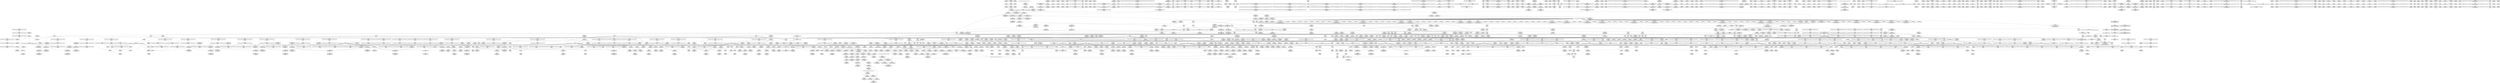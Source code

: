 digraph {
	CE0x5c28220 [shape=record,shape=Mrecord,label="{CE0x5c28220|rcu_lock_acquire:___here|*SummSource*}"]
	CE0x5c946b0 [shape=record,shape=Mrecord,label="{CE0x5c946b0|GLOBAL:_lock_acquire|*Constant*|*SummSource*}"]
	CE0x5c3ded0 [shape=record,shape=Mrecord,label="{CE0x5c3ded0|rcu_read_lock:_bb}"]
	CE0x5cb6aa0 [shape=record,shape=Mrecord,label="{CE0x5cb6aa0|i64*_getelementptr_inbounds_(_4_x_i64_,_4_x_i64_*___llvm_gcov_ctr135,_i64_0,_i64_0)|*Constant*|*SummSink*}"]
	CE0x5c26260 [shape=record,shape=Mrecord,label="{CE0x5c26260|i64*_getelementptr_inbounds_(_4_x_i64_,_4_x_i64_*___llvm_gcov_ctr130,_i64_0,_i64_3)|*Constant*|*SummSink*}"]
	CE0x5b86b30 [shape=record,shape=Mrecord,label="{CE0x5b86b30|selinux_msg_queue_msgctl:_call|security/selinux/hooks.c,5204|*SummSource*}"]
	CE0x5c0a240 [shape=record,shape=Mrecord,label="{CE0x5c0a240|i64*_getelementptr_inbounds_(_11_x_i64_,_11_x_i64_*___llvm_gcov_ctr132,_i64_0,_i64_10)|*Constant*|*SummSource*}"]
	CE0x5c74d40 [shape=record,shape=Mrecord,label="{CE0x5c74d40|_ret_void,_!dbg_!27717|include/linux/rcupdate.h,245}"]
	CE0x5c94080 [shape=record,shape=Mrecord,label="{CE0x5c94080|__preempt_count_sub:_entry|*SummSource*}"]
	CE0x5c1bb60 [shape=record,shape=Mrecord,label="{CE0x5c1bb60|i64*_getelementptr_inbounds_(_11_x_i64_,_11_x_i64_*___llvm_gcov_ctr127,_i64_0,_i64_10)|*Constant*|*SummSource*}"]
	CE0x5bfdc30 [shape=record,shape=Mrecord,label="{CE0x5bfdc30|0:_i32,_4:_i32,_8:_i32,_12:_i32,_:_CMRE_4,8_|*MultipleSource*|security/selinux/hooks.c,218|security/selinux/hooks.c,218|security/selinux/hooks.c,220}"]
	CE0x5bda3c0 [shape=record,shape=Mrecord,label="{CE0x5bda3c0|_call_void_mcount()_#3}"]
	CE0x5bc2690 [shape=record,shape=Mrecord,label="{CE0x5bc2690|80:_i32,_112:_i8*,_:_CRE_17,18_}"]
	CE0x5ba3fe0 [shape=record,shape=Mrecord,label="{CE0x5ba3fe0|ipc_has_perm:_tmp1|*SummSink*}"]
	CE0x5c3b880 [shape=record,shape=Mrecord,label="{CE0x5c3b880|cred_sid:_sid|security/selinux/hooks.c,197|*SummSink*}"]
	CE0x5c74aa0 [shape=record,shape=Mrecord,label="{CE0x5c74aa0|__rcu_read_unlock:_entry|*SummSink*}"]
	CE0x5c6c870 [shape=record,shape=Mrecord,label="{CE0x5c6c870|rcu_read_unlock:_tmp10|include/linux/rcupdate.h,933|*SummSource*}"]
	CE0x5be3ee0 [shape=record,shape=Mrecord,label="{CE0x5be3ee0|avc_has_perm:_auditdata|Function::avc_has_perm&Arg::auditdata::}"]
	CE0x5c1e2c0 [shape=record,shape=Mrecord,label="{CE0x5c1e2c0|rcu_read_unlock:_tmp1}"]
	CE0x5cadc90 [shape=record,shape=Mrecord,label="{CE0x5cadc90|rcu_lock_acquire:_bb}"]
	CE0x5c063d0 [shape=record,shape=Mrecord,label="{CE0x5c063d0|i64*_getelementptr_inbounds_(_11_x_i64_,_11_x_i64_*___llvm_gcov_ctr125,_i64_0,_i64_0)|*Constant*}"]
	CE0x5c66580 [shape=record,shape=Mrecord,label="{CE0x5c66580|rcu_lock_acquire:_tmp1|*SummSource*}"]
	CE0x5b7f5d0 [shape=record,shape=Mrecord,label="{CE0x5b7f5d0|task_has_system:_tsk|Function::task_has_system&Arg::tsk::|*SummSink*}"]
	CE0x5c022d0 [shape=record,shape=Mrecord,label="{CE0x5c022d0|current_sid:_tmp9|security/selinux/hooks.c,218|*SummSink*}"]
	CE0x5c75270 [shape=record,shape=Mrecord,label="{CE0x5c75270|i64_1|*Constant*}"]
	CE0x5caf500 [shape=record,shape=Mrecord,label="{CE0x5caf500|i64_ptrtoint_(i8*_blockaddress(_rcu_lock_acquire,_%__here)_to_i64)|*Constant*|*SummSink*}"]
	CE0x5c34870 [shape=record,shape=Mrecord,label="{CE0x5c34870|current_sid:_call4|security/selinux/hooks.c,218|*SummSink*}"]
	CE0x5bc9d20 [shape=record,shape=Mrecord,label="{CE0x5bc9d20|selinux_msg_queue_msgctl:_call5|security/selinux/hooks.c,5219|*SummSource*}"]
	CE0x5bc2300 [shape=record,shape=Mrecord,label="{CE0x5bc2300|80:_i32,_112:_i8*,_:_CRE_14,15_}"]
	CE0x5c2fba0 [shape=record,shape=Mrecord,label="{CE0x5c2fba0|i32_218|*Constant*|*SummSink*}"]
	CE0x5becf20 [shape=record,shape=Mrecord,label="{CE0x5becf20|task_sid:_tmp6|security/selinux/hooks.c,208|*SummSource*}"]
	CE0x5bed050 [shape=record,shape=Mrecord,label="{CE0x5bed050|current_sid:_call|security/selinux/hooks.c,218|*SummSource*}"]
	CE0x5c3f5c0 [shape=record,shape=Mrecord,label="{CE0x5c3f5c0|rcu_read_lock:_if.end|*SummSink*}"]
	CE0x5c03720 [shape=record,shape=Mrecord,label="{CE0x5c03720|task_sid:_do.body5|*SummSource*}"]
	CE0x5c40ad0 [shape=record,shape=Mrecord,label="{CE0x5c40ad0|rcu_read_lock:_tobool1|include/linux/rcupdate.h,882|*SummSink*}"]
	CE0x5b9bd00 [shape=record,shape=Mrecord,label="{CE0x5b9bd00|task_sid:_call7|security/selinux/hooks.c,208|*SummSink*}"]
	CE0x5bd41e0 [shape=record,shape=Mrecord,label="{CE0x5bd41e0|rcu_read_unlock:_tmp17|include/linux/rcupdate.h,933|*SummSource*}"]
	CE0x5b84870 [shape=record,shape=Mrecord,label="{CE0x5b84870|task_sid:_task|Function::task_sid&Arg::task::}"]
	CE0x5c45e00 [shape=record,shape=Mrecord,label="{CE0x5c45e00|i64*_getelementptr_inbounds_(_11_x_i64_,_11_x_i64_*___llvm_gcov_ctr132,_i64_0,_i64_1)|*Constant*}"]
	CE0x5bc7230 [shape=record,shape=Mrecord,label="{CE0x5bc7230|80:_i32,_112:_i8*,_:_CRE_76,80_|*MultipleSource*|Function::selinux_msg_queue_msgctl&Arg::msq::|security/selinux/hooks.c,5219}"]
	CE0x5cad290 [shape=record,shape=Mrecord,label="{CE0x5cad290|rcu_lock_acquire:_tmp5|include/linux/rcupdate.h,418}"]
	CE0x5bff730 [shape=record,shape=Mrecord,label="{CE0x5bff730|_call_void_mcount()_#3|*SummSink*}"]
	CE0x5c30940 [shape=record,shape=Mrecord,label="{CE0x5c30940|_call_void_rcu_lock_acquire(%struct.lockdep_map*_rcu_lock_map)_#10,_!dbg_!27711|include/linux/rcupdate.h,881}"]
	CE0x5bc3140 [shape=record,shape=Mrecord,label="{CE0x5bc3140|80:_i32,_112:_i8*,_:_CRE_26,27_}"]
	CE0x5bee650 [shape=record,shape=Mrecord,label="{CE0x5bee650|task_sid:_do.body}"]
	CE0x5be2920 [shape=record,shape=Mrecord,label="{CE0x5be2920|ipc_has_perm:_sclass|security/selinux/hooks.c,5136|*SummSource*}"]
	CE0x5cb3290 [shape=record,shape=Mrecord,label="{CE0x5cb3290|__preempt_count_sub:_tmp4|./arch/x86/include/asm/preempt.h,77|*SummSink*}"]
	CE0x5c69640 [shape=record,shape=Mrecord,label="{CE0x5c69640|rcu_lock_acquire:_tmp2}"]
	CE0x5b9bbd0 [shape=record,shape=Mrecord,label="{CE0x5b9bbd0|task_sid:_call7|security/selinux/hooks.c,208|*SummSource*}"]
	CE0x5b93130 [shape=record,shape=Mrecord,label="{CE0x5b93130|selinux_msg_queue_msgctl:_tmp5|security/selinux/hooks.c,5207|*SummSink*}"]
	CE0x5c30e00 [shape=record,shape=Mrecord,label="{CE0x5c30e00|_call_void_lockdep_rcu_suspicious(i8*_getelementptr_inbounds_(_25_x_i8_,_25_x_i8_*_.str3,_i32_0,_i32_0),_i32_218,_i8*_getelementptr_inbounds_(_45_x_i8_,_45_x_i8_*_.str12,_i32_0,_i32_0))_#10,_!dbg_!27727|security/selinux/hooks.c,218|*SummSink*}"]
	CE0x5ca0090 [shape=record,shape=Mrecord,label="{CE0x5ca0090|_call_void___preempt_count_sub(i32_1)_#10,_!dbg_!27715|include/linux/rcupdate.h,244|*SummSink*}"]
	CE0x5cc6130 [shape=record,shape=Mrecord,label="{CE0x5cc6130|__preempt_count_sub:_tmp2}"]
	CE0x5b70880 [shape=record,shape=Mrecord,label="{CE0x5b70880|i32_12|*Constant*|*SummSource*}"]
	CE0x5b85700 [shape=record,shape=Mrecord,label="{CE0x5b85700|selinux_msg_queue_msgctl:_bb}"]
	CE0x5b84fb0 [shape=record,shape=Mrecord,label="{CE0x5b84fb0|__llvm_gcov_indirect_counter_increment:_tmp3|*SummSource*}"]
	CE0x5c05320 [shape=record,shape=Mrecord,label="{CE0x5c05320|i64_4|*Constant*}"]
	CE0x5c2c350 [shape=record,shape=Mrecord,label="{CE0x5c2c350|0:_i8,_:_GCMR_current_sid.__warned_internal_global_i8_0,_section_.data.unlikely_,_align_1:_elem_0:default:}"]
	CE0x5c018b0 [shape=record,shape=Mrecord,label="{CE0x5c018b0|i64_2|*Constant*|*SummSink*}"]
	CE0x5b7e300 [shape=record,shape=Mrecord,label="{CE0x5b7e300|selinux_msg_queue_msgctl:_tmp1|*SummSink*}"]
	CE0x5b91a90 [shape=record,shape=Mrecord,label="{CE0x5b91a90|GLOBAL:___llvm_gcov_indirect_counter_increment|*Constant*|*SummSink*}"]
	CE0x5c2a610 [shape=record,shape=Mrecord,label="{CE0x5c2a610|current_sid:_do.end|*SummSource*}"]
	CE0x5c31c80 [shape=record,shape=Mrecord,label="{CE0x5c31c80|i8*_getelementptr_inbounds_(_45_x_i8_,_45_x_i8_*_.str12,_i32_0,_i32_0)|*Constant*}"]
	CE0x5ca6a70 [shape=record,shape=Mrecord,label="{CE0x5ca6a70|__rcu_read_unlock:_tmp3|*SummSource*}"]
	CE0x5c16790 [shape=record,shape=Mrecord,label="{CE0x5c16790|rcu_read_lock:_tmp16|include/linux/rcupdate.h,882|*SummSource*}"]
	CE0x5b8d900 [shape=record,shape=Mrecord,label="{CE0x5b8d900|selinux_msg_queue_msgctl:_tmp3|security/selinux/hooks.c,5204}"]
	CE0x5b843f0 [shape=record,shape=Mrecord,label="{CE0x5b843f0|task_has_system:_call1|security/selinux/hooks.c,1594|*SummSink*}"]
	CE0x5b95ee0 [shape=record,shape=Mrecord,label="{CE0x5b95ee0|__llvm_gcov_indirect_counter_increment:_counter}"]
	CE0x5bd9a00 [shape=record,shape=Mrecord,label="{CE0x5bd9a00|_call_void_mcount()_#3}"]
	CE0x5c0ad10 [shape=record,shape=Mrecord,label="{CE0x5c0ad10|GLOBAL:_cred_sid|*Constant*}"]
	CE0x5c08c50 [shape=record,shape=Mrecord,label="{CE0x5c08c50|i64*_getelementptr_inbounds_(_11_x_i64_,_11_x_i64_*___llvm_gcov_ctr132,_i64_0,_i64_9)|*Constant*|*SummSink*}"]
	CE0x5b99450 [shape=record,shape=Mrecord,label="{CE0x5b99450|task_has_system:_tmp2}"]
	CE0x5cb2f10 [shape=record,shape=Mrecord,label="{CE0x5cb2f10|i64*_getelementptr_inbounds_(_4_x_i64_,_4_x_i64_*___llvm_gcov_ctr129,_i64_0,_i64_1)|*Constant*|*SummSource*}"]
	CE0x5bc28f0 [shape=record,shape=Mrecord,label="{CE0x5bc28f0|80:_i32,_112:_i8*,_:_CRE_19,20_}"]
	CE0x5cc6af0 [shape=record,shape=Mrecord,label="{CE0x5cc6af0|__preempt_count_add:_tmp1}"]
	CE0x5c1ce00 [shape=record,shape=Mrecord,label="{CE0x5c1ce00|rcu_read_unlock:_call|include/linux/rcupdate.h,933|*SummSource*}"]
	CE0x5c9b180 [shape=record,shape=Mrecord,label="{CE0x5c9b180|__preempt_count_sub:_tmp7|./arch/x86/include/asm/preempt.h,78|*SummSink*}"]
	CE0x5cc7610 [shape=record,shape=Mrecord,label="{CE0x5cc7610|__preempt_count_add:_tmp7|./arch/x86/include/asm/preempt.h,73}"]
	CE0x5b80b10 [shape=record,shape=Mrecord,label="{CE0x5b80b10|get_current:_tmp1}"]
	CE0x5c668b0 [shape=record,shape=Mrecord,label="{CE0x5c668b0|rcu_read_unlock:_tmp2|*SummSink*}"]
	CE0x5c1ec00 [shape=record,shape=Mrecord,label="{CE0x5c1ec00|rcu_read_unlock:_tmp3|*SummSource*}"]
	CE0x5b70670 [shape=record,shape=Mrecord,label="{CE0x5b70670|__llvm_gcov_indirect_counter_increment:_entry}"]
	CE0x5bd4170 [shape=record,shape=Mrecord,label="{CE0x5bd4170|rcu_read_unlock:_tmp17|include/linux/rcupdate.h,933}"]
	CE0x5bd9f10 [shape=record,shape=Mrecord,label="{CE0x5bd9f10|i32_77|*Constant*}"]
	CE0x5c0cb00 [shape=record,shape=Mrecord,label="{CE0x5c0cb00|rcu_read_unlock:_tmp2}"]
	CE0x5b97a90 [shape=record,shape=Mrecord,label="{CE0x5b97a90|GLOBAL:_get_current|*Constant*|*SummSource*}"]
	CE0x5b6a2d0 [shape=record,shape=Mrecord,label="{CE0x5b6a2d0|get_current:_bb|*SummSource*}"]
	CE0x5b7c5d0 [shape=record,shape=Mrecord,label="{CE0x5b7c5d0|_call_void___llvm_gcov_indirect_counter_increment(i32*___llvm_gcov_global_state_pred307,_i64**_getelementptr_inbounds_(_5_x_i64*_,_5_x_i64*_*___llvm_gcda_edge_table306,_i64_0,_i64_3)),_!dbg_!27721|security/selinux/hooks.c,5210|*SummSource*}"]
	CE0x5ca1710 [shape=record,shape=Mrecord,label="{CE0x5ca1710|__rcu_read_unlock:_tmp6|include/linux/rcupdate.h,245|*SummSink*}"]
	CE0x5bc6060 [shape=record,shape=Mrecord,label="{CE0x5bc6060|80:_i32,_112:_i8*,_:_CRE_59,60_}"]
	CE0x5c07010 [shape=record,shape=Mrecord,label="{CE0x5c07010|task_sid:_tmp13|security/selinux/hooks.c,208}"]
	CE0x5cc8d10 [shape=record,shape=Mrecord,label="{CE0x5cc8d10|__preempt_count_sub:_tmp6|./arch/x86/include/asm/preempt.h,78|*SummSink*}"]
	CE0x5b8aa70 [shape=record,shape=Mrecord,label="{CE0x5b8aa70|i64*_getelementptr_inbounds_(_15_x_i64_,_15_x_i64_*___llvm_gcov_ctr305,_i64_0,_i64_12)|*Constant*|*SummSource*}"]
	CE0x5b89a90 [shape=record,shape=Mrecord,label="{CE0x5b89a90|i64**_getelementptr_inbounds_(_5_x_i64*_,_5_x_i64*_*___llvm_gcda_edge_table306,_i64_0,_i64_0)|*Constant*}"]
	CE0x5ca0a30 [shape=record,shape=Mrecord,label="{CE0x5ca0a30|_call_void_lock_release(%struct.lockdep_map*_%map,_i32_1,_i64_ptrtoint_(i8*_blockaddress(_rcu_lock_release,_%__here)_to_i64))_#10,_!dbg_!27716|include/linux/rcupdate.h,423|*SummSink*}"]
	CE0x5b945b0 [shape=record,shape=Mrecord,label="{CE0x5b945b0|selinux_msg_queue_msgctl:_sw.default}"]
	CE0x5c1c010 [shape=record,shape=Mrecord,label="{CE0x5c1c010|rcu_read_lock:_tmp22|include/linux/rcupdate.h,884}"]
	CE0x5bf8bc0 [shape=record,shape=Mrecord,label="{CE0x5bf8bc0|i64*_getelementptr_inbounds_(_13_x_i64_,_13_x_i64_*___llvm_gcov_ctr126,_i64_0,_i64_11)|*Constant*|*SummSource*}"]
	CE0x5c3dfa0 [shape=record,shape=Mrecord,label="{CE0x5c3dfa0|rcu_read_lock:_bb|*SummSource*}"]
	CE0x5c41c90 [shape=record,shape=Mrecord,label="{CE0x5c41c90|GLOBAL:_rcu_read_lock.__warned|Global_var:rcu_read_lock.__warned}"]
	CE0x5c18ae0 [shape=record,shape=Mrecord,label="{CE0x5c18ae0|i64*_getelementptr_inbounds_(_11_x_i64_,_11_x_i64_*___llvm_gcov_ctr127,_i64_0,_i64_9)|*Constant*|*SummSource*}"]
	CE0x5b6b690 [shape=record,shape=Mrecord,label="{CE0x5b6b690|i64*_getelementptr_inbounds_(_13_x_i64_,_13_x_i64_*___llvm_gcov_ctr126,_i64_0,_i64_9)|*Constant*|*SummSource*}"]
	CE0x5bf9cd0 [shape=record,shape=Mrecord,label="{CE0x5bf9cd0|i64_ptrtoint_(i8*_blockaddress(_rcu_lock_release,_%__here)_to_i64)|*Constant*|*SummSink*}"]
	CE0x5c2de70 [shape=record,shape=Mrecord,label="{CE0x5c2de70|i64*_getelementptr_inbounds_(_2_x_i64_,_2_x_i64_*___llvm_gcov_ctr131,_i64_0,_i64_0)|*Constant*|*SummSource*}"]
	CE0x5bc3d20 [shape=record,shape=Mrecord,label="{CE0x5bc3d20|80:_i32,_112:_i8*,_:_CRE_36,37_}"]
	CE0x5cae950 [shape=record,shape=Mrecord,label="{CE0x5cae950|i32_0|*Constant*}"]
	CE0x5c26930 [shape=record,shape=Mrecord,label="{CE0x5c26930|rcu_lock_acquire:_tmp7}"]
	CE0x5c053b0 [shape=record,shape=Mrecord,label="{CE0x5c053b0|i32_0|*Constant*}"]
	CE0x5ba3ca0 [shape=record,shape=Mrecord,label="{CE0x5ba3ca0|i8*_getelementptr_inbounds_(_25_x_i8_,_25_x_i8_*_.str3,_i32_0,_i32_0)|*Constant*}"]
	CE0x5bd4640 [shape=record,shape=Mrecord,label="{CE0x5bd4640|i32_934|*Constant*}"]
	CE0x5ba92c0 [shape=record,shape=Mrecord,label="{CE0x5ba92c0|GLOBAL:_task_has_system|*Constant*|*SummSource*}"]
	CE0x5ca6730 [shape=record,shape=Mrecord,label="{CE0x5ca6730|__rcu_read_unlock:_tmp2|*SummSink*}"]
	CE0x5c1e140 [shape=record,shape=Mrecord,label="{CE0x5c1e140|_call_void_asm_sideeffect_,_memory_,_dirflag_,_fpsr_,_flags_()_#3,_!dbg_!27714,_!srcloc_!27715|include/linux/rcupdate.h,239}"]
	CE0x5c363e0 [shape=record,shape=Mrecord,label="{CE0x5c363e0|current_sid:_security|security/selinux/hooks.c,218|*SummSink*}"]
	CE0x5ba49f0 [shape=record,shape=Mrecord,label="{CE0x5ba49f0|GLOBAL:_current_sid|*Constant*}"]
	CE0x5b6a260 [shape=record,shape=Mrecord,label="{CE0x5b6a260|i64*_getelementptr_inbounds_(_2_x_i64_,_2_x_i64_*___llvm_gcov_ctr98,_i64_0,_i64_0)|*Constant*}"]
	CE0x5b7d150 [shape=record,shape=Mrecord,label="{CE0x5b7d150|i64*_getelementptr_inbounds_(_2_x_i64_,_2_x_i64_*___llvm_gcov_ctr159,_i64_0,_i64_1)|*Constant*|*SummSink*}"]
	CE0x5bc3860 [shape=record,shape=Mrecord,label="{CE0x5bc3860|80:_i32,_112:_i8*,_:_CRE_32,33_}"]
	CE0x5bc7100 [shape=record,shape=Mrecord,label="{CE0x5bc7100|80:_i32,_112:_i8*,_:_CRE_72,73_|*MultipleSource*|Function::selinux_msg_queue_msgctl&Arg::msq::|security/selinux/hooks.c,5219}"]
	CE0x5bc8a30 [shape=record,shape=Mrecord,label="{CE0x5bc8a30|80:_i32,_112:_i8*,_:_CRE_152,160_|*MultipleSource*|Function::selinux_msg_queue_msgctl&Arg::msq::|security/selinux/hooks.c,5219}"]
	CE0x5c00d20 [shape=record,shape=Mrecord,label="{CE0x5c00d20|cred_sid:_tmp5|security/selinux/hooks.c,196}"]
	CE0x5b814c0 [shape=record,shape=Mrecord,label="{CE0x5b814c0|selinux_msg_queue_msgctl:_tmp7|security/selinux/hooks.c,5210}"]
	CE0x5be6b50 [shape=record,shape=Mrecord,label="{CE0x5be6b50|i64_7|*Constant*}"]
	CE0x5b96010 [shape=record,shape=Mrecord,label="{CE0x5b96010|__llvm_gcov_indirect_counter_increment:_counter|*SummSource*}"]
	CE0x5c3f800 [shape=record,shape=Mrecord,label="{CE0x5c3f800|rcu_read_lock:_do.end|*SummSink*}"]
	CE0x5bfba30 [shape=record,shape=Mrecord,label="{CE0x5bfba30|i64*_getelementptr_inbounds_(_13_x_i64_,_13_x_i64_*___llvm_gcov_ctr126,_i64_0,_i64_12)|*Constant*}"]
	CE0x5c732e0 [shape=record,shape=Mrecord,label="{CE0x5c732e0|GLOBAL:_rcu_lock_release|*Constant*}"]
	CE0x5be5b80 [shape=record,shape=Mrecord,label="{CE0x5be5b80|rcu_read_lock:_tmp1|*SummSink*}"]
	CE0x5c0bbc0 [shape=record,shape=Mrecord,label="{CE0x5c0bbc0|GLOBAL:_rcu_read_unlock|*Constant*}"]
	CE0x5bcc560 [shape=record,shape=Mrecord,label="{CE0x5bcc560|ipc_has_perm:_perms|Function::ipc_has_perm&Arg::perms::|*SummSink*}"]
	CE0x5bcf0a0 [shape=record,shape=Mrecord,label="{CE0x5bcf0a0|task_sid:_tmp}"]
	CE0x5c6a2e0 [shape=record,shape=Mrecord,label="{CE0x5c6a2e0|GLOBAL:_rcu_read_unlock.__warned|Global_var:rcu_read_unlock.__warned}"]
	CE0x5c738c0 [shape=record,shape=Mrecord,label="{CE0x5c738c0|rcu_lock_release:_map|Function::rcu_lock_release&Arg::map::|*SummSink*}"]
	CE0x5c067e0 [shape=record,shape=Mrecord,label="{CE0x5c067e0|task_sid:_do.body|*SummSource*}"]
	CE0x5bec990 [shape=record,shape=Mrecord,label="{CE0x5bec990|__rcu_read_lock:_entry|*SummSink*}"]
	CE0x5bd52e0 [shape=record,shape=Mrecord,label="{CE0x5bd52e0|task_sid:_tmp20|security/selinux/hooks.c,208|*SummSink*}"]
	CE0x5be39e0 [shape=record,shape=Mrecord,label="{CE0x5be39e0|avc_has_perm:_tclass|Function::avc_has_perm&Arg::tclass::}"]
	CE0x5b88240 [shape=record,shape=Mrecord,label="{CE0x5b88240|rcu_read_unlock:_tmp16|include/linux/rcupdate.h,933|*SummSource*}"]
	CE0x5b6b620 [shape=record,shape=Mrecord,label="{CE0x5b6b620|i64*_getelementptr_inbounds_(_13_x_i64_,_13_x_i64_*___llvm_gcov_ctr126,_i64_0,_i64_9)|*Constant*}"]
	CE0x5bfd340 [shape=record,shape=Mrecord,label="{CE0x5bfd340|i32_1|*Constant*}"]
	CE0x5b9db50 [shape=record,shape=Mrecord,label="{CE0x5b9db50|GLOBAL:_current_task|Global_var:current_task|*SummSink*}"]
	CE0x5b6ba60 [shape=record,shape=Mrecord,label="{CE0x5b6ba60|i32_12|*Constant*|*SummSink*}"]
	CE0x5c0b260 [shape=record,shape=Mrecord,label="{CE0x5c0b260|cred_sid:_entry|*SummSink*}"]
	CE0x5ba0f00 [shape=record,shape=Mrecord,label="{CE0x5ba0f00|selinux_msg_queue_msgctl:_tmp13|security/selinux/hooks.c,5219|*SummSource*}"]
	CE0x5caef20 [shape=record,shape=Mrecord,label="{CE0x5caef20|%struct.lockdep_map*_null|*Constant*|*SummSource*}"]
	CE0x5ba43f0 [shape=record,shape=Mrecord,label="{CE0x5ba43f0|task_sid:_tobool1|security/selinux/hooks.c,208|*SummSource*}"]
	CE0x5c09f70 [shape=record,shape=Mrecord,label="{CE0x5c09f70|rcu_read_unlock:_tmp21|include/linux/rcupdate.h,935}"]
	CE0x5bfc9a0 [shape=record,shape=Mrecord,label="{CE0x5bfc9a0|current_sid:_tmp22|security/selinux/hooks.c,218|*SummSource*}"]
	CE0x5c16900 [shape=record,shape=Mrecord,label="{CE0x5c16900|rcu_read_lock:_tmp16|include/linux/rcupdate.h,882|*SummSink*}"]
	CE0x5ba3e70 [shape=record,shape=Mrecord,label="{CE0x5ba3e70|i8*_getelementptr_inbounds_(_25_x_i8_,_25_x_i8_*_.str3,_i32_0,_i32_0)|*Constant*|*SummSink*}"]
	CE0x5b9e8a0 [shape=record,shape=Mrecord,label="{CE0x5b9e8a0|i64_4|*Constant*|*SummSink*}"]
	CE0x5b72fe0 [shape=record,shape=Mrecord,label="{CE0x5b72fe0|selinux_msg_queue_msgctl:_call1|security/selinux/hooks.c,5204|*SummSource*}"]
	CE0x5bfc330 [shape=record,shape=Mrecord,label="{CE0x5bfc330|COLLAPSED:_GCMRE___llvm_gcov_ctr159_internal_global_2_x_i64_zeroinitializer:_elem_0:default:}"]
	CE0x5c26d20 [shape=record,shape=Mrecord,label="{CE0x5c26d20|i8*_undef|*Constant*}"]
	CE0x5cac450 [shape=record,shape=Mrecord,label="{CE0x5cac450|rcu_lock_release:_tmp6|*SummSource*}"]
	CE0x5c185f0 [shape=record,shape=Mrecord,label="{CE0x5c185f0|i8*_getelementptr_inbounds_(_42_x_i8_,_42_x_i8_*_.str46,_i32_0,_i32_0)|*Constant*|*SummSource*}"]
	CE0x5bf8c70 [shape=record,shape=Mrecord,label="{CE0x5bf8c70|i64*_getelementptr_inbounds_(_13_x_i64_,_13_x_i64_*___llvm_gcov_ctr126,_i64_0,_i64_11)|*Constant*|*SummSink*}"]
	CE0x5c0f790 [shape=record,shape=Mrecord,label="{CE0x5c0f790|GLOBAL:_rcu_read_unlock.__warned|Global_var:rcu_read_unlock.__warned|*SummSink*}"]
	CE0x5c41000 [shape=record,shape=Mrecord,label="{CE0x5c41000|rcu_read_unlock:_if.then|*SummSink*}"]
	CE0x5beed90 [shape=record,shape=Mrecord,label="{CE0x5beed90|i32_0|*Constant*}"]
	CE0x5c3c140 [shape=record,shape=Mrecord,label="{CE0x5c3c140|cred_sid:_tmp6|security/selinux/hooks.c,197}"]
	CE0x5c35f50 [shape=record,shape=Mrecord,label="{CE0x5c35f50|i32_22|*Constant*|*SummSource*}"]
	CE0x5ba58f0 [shape=record,shape=Mrecord,label="{CE0x5ba58f0|current_sid:_tmp11|security/selinux/hooks.c,218|*SummSink*}"]
	CE0x5bd55b0 [shape=record,shape=Mrecord,label="{CE0x5bd55b0|task_sid:_tmp21|security/selinux/hooks.c,208}"]
	CE0x5c01790 [shape=record,shape=Mrecord,label="{CE0x5c01790|task_sid:_tmp7|security/selinux/hooks.c,208}"]
	CE0x5c085b0 [shape=record,shape=Mrecord,label="{CE0x5c085b0|rcu_read_lock:_tmp4|include/linux/rcupdate.h,882|*SummSource*}"]
	CE0x5bdece0 [shape=record,shape=Mrecord,label="{CE0x5bdece0|0:_i8,_8:_i32,_24:_%struct.selinux_audit_data*,_:_SCMRE_0,1_|*MultipleSource*|security/selinux/hooks.c, 5128|security/selinux/hooks.c,5133|Function::avc_has_perm&Arg::auditdata::}"]
	CE0x5c73d60 [shape=record,shape=Mrecord,label="{CE0x5c73d60|_ret_void,_!dbg_!27717|include/linux/rcupdate.h,424|*SummSource*}"]
	CE0x5bc4570 [shape=record,shape=Mrecord,label="{CE0x5bc4570|80:_i32,_112:_i8*,_:_CRE_43,44_}"]
	CE0x5b7a630 [shape=record,shape=Mrecord,label="{CE0x5b7a630|__rcu_read_lock:_tmp6|include/linux/rcupdate.h,240}"]
	CE0x5c2d7d0 [shape=record,shape=Mrecord,label="{CE0x5c2d7d0|_call_void_mcount()_#3|*SummSink*}"]
	CE0x5c6dd80 [shape=record,shape=Mrecord,label="{CE0x5c6dd80|i64*_getelementptr_inbounds_(_4_x_i64_,_4_x_i64_*___llvm_gcov_ctr130,_i64_0,_i64_2)|*Constant*}"]
	CE0x5c020f0 [shape=record,shape=Mrecord,label="{CE0x5c020f0|i64*_getelementptr_inbounds_(_13_x_i64_,_13_x_i64_*___llvm_gcov_ctr126,_i64_0,_i64_0)|*Constant*}"]
	CE0x5c66840 [shape=record,shape=Mrecord,label="{CE0x5c66840|rcu_read_unlock:_tmp2|*SummSource*}"]
	CE0x5ca68a0 [shape=record,shape=Mrecord,label="{CE0x5ca68a0|i64*_getelementptr_inbounds_(_4_x_i64_,_4_x_i64_*___llvm_gcov_ctr134,_i64_0,_i64_2)|*Constant*}"]
	CE0x5c06a70 [shape=record,shape=Mrecord,label="{CE0x5c06a70|task_sid:_if.then|*SummSource*}"]
	CE0x5c2c450 [shape=record,shape=Mrecord,label="{CE0x5c2c450|_ret_void,_!dbg_!27717|include/linux/rcupdate.h,419|*SummSource*}"]
	CE0x5be1800 [shape=record,shape=Mrecord,label="{CE0x5be1800|task_sid:_tmp7|security/selinux/hooks.c,208|*SummSink*}"]
	CE0x5bc2db0 [shape=record,shape=Mrecord,label="{CE0x5bc2db0|80:_i32,_112:_i8*,_:_CRE_23,24_}"]
	"CONST[source:0(mediator),value:0(static)][purpose:{operation}]"
	CE0x5bc1ab0 [shape=record,shape=Mrecord,label="{CE0x5bc1ab0|80:_i32,_112:_i8*,_:_CRE_7,8_}"]
	CE0x5ca0410 [shape=record,shape=Mrecord,label="{CE0x5ca0410|rcu_lock_release:_tmp5|include/linux/rcupdate.h,423}"]
	CE0x5ca66c0 [shape=record,shape=Mrecord,label="{CE0x5ca66c0|__rcu_read_unlock:_tmp2|*SummSource*}"]
	CE0x5c32200 [shape=record,shape=Mrecord,label="{CE0x5c32200|i64*_getelementptr_inbounds_(_11_x_i64_,_11_x_i64_*___llvm_gcov_ctr125,_i64_0,_i64_9)|*Constant*|*SummSource*}"]
	CE0x5cc69b0 [shape=record,shape=Mrecord,label="{CE0x5cc69b0|COLLAPSED:_GCMRE___llvm_gcov_ctr129_internal_global_4_x_i64_zeroinitializer:_elem_0:default:}"]
	CE0x5ba7700 [shape=record,shape=Mrecord,label="{CE0x5ba7700|selinux_msg_queue_msgctl:_tmp9|security/selinux/hooks.c,5213|*SummSink*}"]
	CE0x5c14c20 [shape=record,shape=Mrecord,label="{CE0x5c14c20|_call_void_lockdep_rcu_suspicious(i8*_getelementptr_inbounds_(_25_x_i8_,_25_x_i8_*_.str45,_i32_0,_i32_0),_i32_934,_i8*_getelementptr_inbounds_(_44_x_i8_,_44_x_i8_*_.str47,_i32_0,_i32_0))_#10,_!dbg_!27726|include/linux/rcupdate.h,933}"]
	CE0x6ebb330 [shape=record,shape=Mrecord,label="{CE0x6ebb330|selinux_msg_queue_msgctl:_sw.bb4}"]
	CE0x5ca9910 [shape=record,shape=Mrecord,label="{CE0x5ca9910|i64*_getelementptr_inbounds_(_4_x_i64_,_4_x_i64_*___llvm_gcov_ctr134,_i64_0,_i64_3)|*Constant*|*SummSource*}"]
	CE0x5cb31b0 [shape=record,shape=Mrecord,label="{CE0x5cb31b0|__preempt_count_sub:_tmp4|./arch/x86/include/asm/preempt.h,77}"]
	CE0x5bd8a60 [shape=record,shape=Mrecord,label="{CE0x5bd8a60|_ret_void,_!dbg_!27735|include/linux/rcupdate.h,884|*SummSink*}"]
	CE0x5cb23a0 [shape=record,shape=Mrecord,label="{CE0x5cb23a0|__preempt_count_sub:_val|Function::__preempt_count_sub&Arg::val::}"]
	CE0x5c29110 [shape=record,shape=Mrecord,label="{CE0x5c29110|i64*_getelementptr_inbounds_(_4_x_i64_,_4_x_i64_*___llvm_gcov_ctr134,_i64_0,_i64_2)|*Constant*|*SummSource*}"]
	CE0x5c1dfc0 [shape=record,shape=Mrecord,label="{CE0x5c1dfc0|_ret_void,_!dbg_!27719|./arch/x86/include/asm/preempt.h,73|*SummSink*}"]
	CE0x5cc9100 [shape=record,shape=Mrecord,label="{CE0x5cc9100|__rcu_read_unlock:_do.end}"]
	CE0x5c07520 [shape=record,shape=Mrecord,label="{CE0x5c07520|current_sid:_tmp7|security/selinux/hooks.c,218}"]
	CE0x5bd7350 [shape=record,shape=Mrecord,label="{CE0x5bd7350|task_sid:_tmp19|security/selinux/hooks.c,208}"]
	CE0x5c96930 [shape=record,shape=Mrecord,label="{CE0x5c96930|__preempt_count_sub:_do.body}"]
	CE0x5c962d0 [shape=record,shape=Mrecord,label="{CE0x5c962d0|i32_0|*Constant*}"]
	CE0x5c00c40 [shape=record,shape=Mrecord,label="{CE0x5c00c40|cred_sid:_tmp4|*LoadInst*|security/selinux/hooks.c,196|*SummSink*}"]
	CE0x5b924c0 [shape=record,shape=Mrecord,label="{CE0x5b924c0|0:_i64*,_array:_GCR___llvm_gcda_edge_table306_internal_unnamed_addr_constant_5_x_i64*_i64*_getelementptr_inbounds_(_15_x_i64_,_15_x_i64_*___llvm_gcov_ctr305,_i64_0,_i64_1),_i64*_getelementptr_inbounds_(_15_x_i64_,_15_x_i64_*___llvm_gcov_ctr305,_i64_0,_i64_3),_i64*_getelementptr_inbounds_(_15_x_i64_,_15_x_i64_*___llvm_gcov_ctr305,_i64_0,_i64_5),_i64*_getelementptr_inbounds_(_15_x_i64_,_15_x_i64_*___llvm_gcov_ctr305,_i64_0,_i64_6),_i64*_getelementptr_inbounds_(_15_x_i64_,_15_x_i64_*___llvm_gcov_ctr305,_i64_0,_i64_7)_:_elem_0::}"]
	CE0x5bdd010 [shape=record,shape=Mrecord,label="{CE0x5bdd010|get_current:_tmp1|*SummSink*}"]
	CE0x5c40ea0 [shape=record,shape=Mrecord,label="{CE0x5c40ea0|cred_sid:_tmp6|security/selinux/hooks.c,197|*SummSink*}"]
	CE0x5c6acf0 [shape=record,shape=Mrecord,label="{CE0x5c6acf0|rcu_lock_release:_tmp4|include/linux/rcupdate.h,423}"]
	CE0x5c67a40 [shape=record,shape=Mrecord,label="{CE0x5c67a40|COLLAPSED:_GCMRE___llvm_gcov_ctr132_internal_global_11_x_i64_zeroinitializer:_elem_0:default:}"]
	CE0x5bcf8a0 [shape=record,shape=Mrecord,label="{CE0x5bcf8a0|i64*_getelementptr_inbounds_(_2_x_i64_,_2_x_i64_*___llvm_gcov_ctr294,_i64_0,_i64_0)|*Constant*}"]
	CE0x5cc96f0 [shape=record,shape=Mrecord,label="{CE0x5cc96f0|_call_void_mcount()_#3}"]
	CE0x5c0cba0 [shape=record,shape=Mrecord,label="{CE0x5c0cba0|rcu_read_lock:_tmp2|*SummSink*}"]
	CE0x5b9ba70 [shape=record,shape=Mrecord,label="{CE0x5b9ba70|task_sid:_call7|security/selinux/hooks.c,208}"]
	CE0x5bf88f0 [shape=record,shape=Mrecord,label="{CE0x5bf88f0|i64*_getelementptr_inbounds_(_13_x_i64_,_13_x_i64_*___llvm_gcov_ctr126,_i64_0,_i64_11)|*Constant*}"]
	CE0x5ba9560 [shape=record,shape=Mrecord,label="{CE0x5ba9560|task_has_system:_perms|Function::task_has_system&Arg::perms::|*SummSink*}"]
	CE0x5b69e10 [shape=record,shape=Mrecord,label="{CE0x5b69e10|__llvm_gcov_indirect_counter_increment:_tmp6}"]
	CE0x5c33980 [shape=record,shape=Mrecord,label="{CE0x5c33980|i64*_getelementptr_inbounds_(_11_x_i64_,_11_x_i64_*___llvm_gcov_ctr125,_i64_0,_i64_10)|*Constant*|*SummSink*}"]
	CE0x5b84ad0 [shape=record,shape=Mrecord,label="{CE0x5b84ad0|i64*_null|*Constant*|*SummSource*}"]
	CE0x5bed560 [shape=record,shape=Mrecord,label="{CE0x5bed560|i64_1|*Constant*}"]
	CE0x5c0f4f0 [shape=record,shape=Mrecord,label="{CE0x5c0f4f0|rcu_read_unlock:_tobool1|include/linux/rcupdate.h,933|*SummSink*}"]
	CE0x5cb7a20 [shape=record,shape=Mrecord,label="{CE0x5cb7a20|__preempt_count_add:_tmp2|*SummSource*}"]
	CE0x5c04870 [shape=record,shape=Mrecord,label="{CE0x5c04870|GLOBAL:___llvm_gcov_ctr126|Global_var:__llvm_gcov_ctr126}"]
	CE0x5c03430 [shape=record,shape=Mrecord,label="{CE0x5c03430|current_sid:_tmp3}"]
	CE0x5bcb6c0 [shape=record,shape=Mrecord,label="{CE0x5bcb6c0|selinux_msg_queue_msgctl:_retval.0}"]
	CE0x5b91ee0 [shape=record,shape=Mrecord,label="{CE0x5b91ee0|avc_has_perm:_ssid|Function::avc_has_perm&Arg::ssid::|*SummSource*}"]
	CE0x5b912f0 [shape=record,shape=Mrecord,label="{CE0x5b912f0|__llvm_gcov_indirect_counter_increment:_counters|Function::__llvm_gcov_indirect_counter_increment&Arg::counters::|*SummSink*}"]
	CE0x5be9c50 [shape=record,shape=Mrecord,label="{CE0x5be9c50|i64*_getelementptr_inbounds_(_13_x_i64_,_13_x_i64_*___llvm_gcov_ctr126,_i64_0,_i64_1)|*Constant*|*SummSource*}"]
	CE0x5c077c0 [shape=record,shape=Mrecord,label="{CE0x5c077c0|current_sid:_tmp7|security/selinux/hooks.c,218|*SummSink*}"]
	CE0x5bcbe60 [shape=record,shape=Mrecord,label="{CE0x5bcbe60|ipc_has_perm:_entry|*SummSink*}"]
	CE0x5c0eea0 [shape=record,shape=Mrecord,label="{CE0x5c0eea0|rcu_read_lock:_tmp5|include/linux/rcupdate.h,882|*SummSink*}"]
	CE0x5bd7a40 [shape=record,shape=Mrecord,label="{CE0x5bd7a40|i8_1|*Constant*|*SummSink*}"]
	CE0x5c45460 [shape=record,shape=Mrecord,label="{CE0x5c45460|rcu_read_lock:_tmp8|include/linux/rcupdate.h,882}"]
	CE0x5b95d80 [shape=record,shape=Mrecord,label="{CE0x5b95d80|i64*_null|*Constant*}"]
	CE0x5c03620 [shape=record,shape=Mrecord,label="{CE0x5c03620|current_sid:_tmp3|*SummSink*}"]
	CE0x5bce280 [shape=record,shape=Mrecord,label="{CE0x5bce280|i64_1|*Constant*}"]
	CE0x5c949e0 [shape=record,shape=Mrecord,label="{CE0x5c949e0|rcu_lock_release:_tmp1|*SummSource*}"]
	CE0x5bee390 [shape=record,shape=Mrecord,label="{CE0x5bee390|current_sid:_tobool1|security/selinux/hooks.c,218|*SummSource*}"]
	CE0x5be2e30 [shape=record,shape=Mrecord,label="{CE0x5be2e30|ipc_has_perm:_tmp8|security/selinux/hooks.c,5136|*SummSink*}"]
	CE0x5bd5f20 [shape=record,shape=Mrecord,label="{CE0x5bd5f20|i64*_getelementptr_inbounds_(_13_x_i64_,_13_x_i64_*___llvm_gcov_ctr126,_i64_0,_i64_10)|*Constant*|*SummSource*}"]
	CE0x5c1b880 [shape=record,shape=Mrecord,label="{CE0x5c1b880|i64*_getelementptr_inbounds_(_11_x_i64_,_11_x_i64_*___llvm_gcov_ctr127,_i64_0,_i64_10)|*Constant*}"]
	CE0x5bd81b0 [shape=record,shape=Mrecord,label="{CE0x5bd81b0|ipc_has_perm:_key|security/selinux/hooks.c,5134}"]
	CE0x5cac4c0 [shape=record,shape=Mrecord,label="{CE0x5cac4c0|rcu_lock_release:_tmp6|*SummSink*}"]
	CE0x5bf9200 [shape=record,shape=Mrecord,label="{CE0x5bf9200|rcu_lock_release:_indirectgoto|*SummSink*}"]
	CE0x5bf6830 [shape=record,shape=Mrecord,label="{CE0x5bf6830|i32_0|*Constant*}"]
	CE0x5b84c30 [shape=record,shape=Mrecord,label="{CE0x5b84c30|i64*_null|*Constant*|*SummSink*}"]
	CE0x5c264a0 [shape=record,shape=Mrecord,label="{CE0x5c264a0|rcu_lock_acquire:_tmp6|*SummSource*}"]
	CE0x5ba4ba0 [shape=record,shape=Mrecord,label="{CE0x5ba4ba0|GLOBAL:_current_sid|*Constant*|*SummSource*}"]
	CE0x5cc3ba0 [shape=record,shape=Mrecord,label="{CE0x5cc3ba0|i64*_getelementptr_inbounds_(_4_x_i64_,_4_x_i64_*___llvm_gcov_ctr129,_i64_0,_i64_3)|*Constant*|*SummSink*}"]
	CE0x5bdc700 [shape=record,shape=Mrecord,label="{CE0x5bdc700|_ret_i32_%tmp24,_!dbg_!27742|security/selinux/hooks.c,220|*SummSource*}"]
	CE0x5b73e20 [shape=record,shape=Mrecord,label="{CE0x5b73e20|__llvm_gcov_indirect_counter_increment:_tmp}"]
	CE0x5c1a560 [shape=record,shape=Mrecord,label="{CE0x5c1a560|_call_void_lockdep_rcu_suspicious(i8*_getelementptr_inbounds_(_25_x_i8_,_25_x_i8_*_.str45,_i32_0,_i32_0),_i32_883,_i8*_getelementptr_inbounds_(_42_x_i8_,_42_x_i8_*_.str46,_i32_0,_i32_0))_#10,_!dbg_!27728|include/linux/rcupdate.h,882|*SummSink*}"]
	CE0x5b98150 [shape=record,shape=Mrecord,label="{CE0x5b98150|_ret_%struct.task_struct*_%tmp4,_!dbg_!27714|./arch/x86/include/asm/current.h,14|*SummSink*}"]
	CE0x5c18530 [shape=record,shape=Mrecord,label="{CE0x5c18530|i8*_getelementptr_inbounds_(_42_x_i8_,_42_x_i8_*_.str46,_i32_0,_i32_0)|*Constant*}"]
	CE0x5cea6c0 [shape=record,shape=Mrecord,label="{CE0x5cea6c0|GLOBAL:___preempt_count|Global_var:__preempt_count}"]
	CE0x5b7bc30 [shape=record,shape=Mrecord,label="{CE0x5b7bc30|i64**_getelementptr_inbounds_(_5_x_i64*_,_5_x_i64*_*___llvm_gcda_edge_table306,_i64_0,_i64_1)|*Constant*|*SummSource*}"]
	CE0x5bde8e0 [shape=record,shape=Mrecord,label="{CE0x5bde8e0|ipc_has_perm:_type|security/selinux/hooks.c,5133}"]
	CE0x5b908e0 [shape=record,shape=Mrecord,label="{CE0x5b908e0|i64*_getelementptr_inbounds_(_15_x_i64_,_15_x_i64_*___llvm_gcov_ctr305,_i64_0,_i64_8)|*Constant*}"]
	CE0x5cc3950 [shape=record,shape=Mrecord,label="{CE0x5cc3950|i64*_getelementptr_inbounds_(_4_x_i64_,_4_x_i64_*___llvm_gcov_ctr129,_i64_0,_i64_3)|*Constant*}"]
	CE0x5b72ec0 [shape=record,shape=Mrecord,label="{CE0x5b72ec0|selinux_msg_queue_msgctl:_call1|security/selinux/hooks.c,5204}"]
	CE0x5c68330 [shape=record,shape=Mrecord,label="{CE0x5c68330|rcu_read_unlock:_tobool1|include/linux/rcupdate.h,933}"]
	CE0x5c67120 [shape=record,shape=Mrecord,label="{CE0x5c67120|0:_i8,_:_GCMR_rcu_read_unlock.__warned_internal_global_i8_0,_section_.data.unlikely_,_align_1:_elem_0:default:}"]
	CE0x5c3c5d0 [shape=record,shape=Mrecord,label="{CE0x5c3c5d0|GLOBAL:_rcu_lock_map|Global_var:rcu_lock_map}"]
	CE0x5bd9f80 [shape=record,shape=Mrecord,label="{CE0x5bd9f80|_ret_void,_!dbg_!27735|include/linux/rcupdate.h,884}"]
	CE0x5cba220 [shape=record,shape=Mrecord,label="{CE0x5cba220|__preempt_count_add:_tmp6|./arch/x86/include/asm/preempt.h,73|*SummSource*}"]
	CE0x5bf9830 [shape=record,shape=Mrecord,label="{CE0x5bf9830|i64_ptrtoint_(i8*_blockaddress(_rcu_lock_release,_%__here)_to_i64)|*Constant*}"]
	CE0x5bc3bf0 [shape=record,shape=Mrecord,label="{CE0x5bc3bf0|80:_i32,_112:_i8*,_:_CRE_35,36_}"]
	CE0x5bfb7a0 [shape=record,shape=Mrecord,label="{CE0x5bfb7a0|task_sid:_tmp26|security/selinux/hooks.c,208}"]
	CE0x5ba8050 [shape=record,shape=Mrecord,label="{CE0x5ba8050|selinux_msg_queue_msgctl:_tmp9|security/selinux/hooks.c,5213|*SummSource*}"]
	CE0x5cb08f0 [shape=record,shape=Mrecord,label="{CE0x5cb08f0|__rcu_read_unlock:_tmp1|*SummSource*}"]
	CE0x5bef630 [shape=record,shape=Mrecord,label="{CE0x5bef630|task_sid:_tmp16|security/selinux/hooks.c,208|*SummSource*}"]
	CE0x5bca400 [shape=record,shape=Mrecord,label="{CE0x5bca400|selinux_msg_queue_msgctl:_retval.0|*SummSink*}"]
	CE0x5c338d0 [shape=record,shape=Mrecord,label="{CE0x5c338d0|i64*_getelementptr_inbounds_(_11_x_i64_,_11_x_i64_*___llvm_gcov_ctr125,_i64_0,_i64_10)|*Constant*|*SummSource*}"]
	CE0x5cb7a90 [shape=record,shape=Mrecord,label="{CE0x5cb7a90|__preempt_count_add:_tmp2|*SummSink*}"]
	CE0x5c6b980 [shape=record,shape=Mrecord,label="{CE0x5c6b980|rcu_read_unlock:_tmp10|include/linux/rcupdate.h,933|*SummSink*}"]
	CE0x5b746c0 [shape=record,shape=Mrecord,label="{CE0x5b746c0|task_sid:_if.end|*SummSink*}"]
	CE0x5c439c0 [shape=record,shape=Mrecord,label="{CE0x5c439c0|rcu_read_unlock:_tmp5|include/linux/rcupdate.h,933|*SummSource*}"]
	CE0x5b8c0e0 [shape=record,shape=Mrecord,label="{CE0x5b8c0e0|selinux_msg_queue_msgctl:_tmp6|security/selinux/hooks.c,5210}"]
	CE0x5be77e0 [shape=record,shape=Mrecord,label="{CE0x5be77e0|cred_sid:_tmp1}"]
	CE0x5b79c90 [shape=record,shape=Mrecord,label="{CE0x5b79c90|_ret_i32_%call7,_!dbg_!27749|security/selinux/hooks.c,210|*SummSink*}"]
	CE0x5bf3590 [shape=record,shape=Mrecord,label="{CE0x5bf3590|task_sid:_tmp14|security/selinux/hooks.c,208|*SummSource*}"]
	CE0x5c2ca00 [shape=record,shape=Mrecord,label="{CE0x5c2ca00|current_sid:_land.lhs.true|*SummSink*}"]
	CE0x5bdc4e0 [shape=record,shape=Mrecord,label="{CE0x5bdc4e0|task_sid:_tmp11|security/selinux/hooks.c,208|*SummSink*}"]
	CE0x5bf6900 [shape=record,shape=Mrecord,label="{CE0x5bf6900|ipc_has_perm:_tmp4|*LoadInst*|security/selinux/hooks.c,5131}"]
	CE0x5c9aad0 [shape=record,shape=Mrecord,label="{CE0x5c9aad0|__preempt_count_sub:_tmp1|*SummSink*}"]
	CE0x5bcc410 [shape=record,shape=Mrecord,label="{CE0x5bcc410|ipc_has_perm:_perms|Function::ipc_has_perm&Arg::perms::|*SummSource*}"]
	CE0x5b84ef0 [shape=record,shape=Mrecord,label="{CE0x5b84ef0|__llvm_gcov_indirect_counter_increment:_tmp3}"]
	CE0x5bef4d0 [shape=record,shape=Mrecord,label="{CE0x5bef4d0|task_sid:_tmp16|security/selinux/hooks.c,208}"]
	CE0x5ba9840 [shape=record,shape=Mrecord,label="{CE0x5ba9840|__llvm_gcov_indirect_counter_increment:_exit|*SummSource*}"]
	CE0x5c1d970 [shape=record,shape=Mrecord,label="{CE0x5c1d970|rcu_read_unlock:_tmp13|include/linux/rcupdate.h,933|*SummSource*}"]
	CE0x5c2e1d0 [shape=record,shape=Mrecord,label="{CE0x5c2e1d0|current_sid:_tmp10|security/selinux/hooks.c,218|*SummSource*}"]
	CE0x5cb6d00 [shape=record,shape=Mrecord,label="{CE0x5cb6d00|__preempt_count_sub:_do.end|*SummSource*}"]
	CE0x5c93d10 [shape=record,shape=Mrecord,label="{CE0x5c93d10|GLOBAL:___preempt_count_sub|*Constant*|*SummSink*}"]
	CE0x5cc34c0 [shape=record,shape=Mrecord,label="{CE0x5cc34c0|GLOBAL:___preempt_count|Global_var:__preempt_count|*SummSource*}"]
	CE0x5c02fa0 [shape=record,shape=Mrecord,label="{CE0x5c02fa0|GLOBAL:___llvm_gcov_ctr126|Global_var:__llvm_gcov_ctr126|*SummSink*}"]
	CE0x5c11980 [shape=record,shape=Mrecord,label="{CE0x5c11980|current_sid:_land.lhs.true2|*SummSink*}"]
	CE0x5c19bc0 [shape=record,shape=Mrecord,label="{CE0x5c19bc0|rcu_read_lock:_tmp18|include/linux/rcupdate.h,882|*SummSink*}"]
	CE0x5b90030 [shape=record,shape=Mrecord,label="{CE0x5b90030|i32_1|*Constant*|*SummSource*}"]
	CE0x5bc20a0 [shape=record,shape=Mrecord,label="{CE0x5bc20a0|80:_i32,_112:_i8*,_:_CRE_12,13_}"]
	CE0x5b6f420 [shape=record,shape=Mrecord,label="{CE0x5b6f420|selinux_msg_queue_msgctl:_sw.default|*SummSource*}"]
	CE0x5c3ed30 [shape=record,shape=Mrecord,label="{CE0x5c3ed30|rcu_read_lock:_if.then}"]
	CE0x5c029f0 [shape=record,shape=Mrecord,label="{CE0x5c029f0|rcu_read_unlock:_call3|include/linux/rcupdate.h,933}"]
	CE0x5bf40a0 [shape=record,shape=Mrecord,label="{CE0x5bf40a0|task_has_system:_tmp|*SummSink*}"]
	CE0x5c1f820 [shape=record,shape=Mrecord,label="{CE0x5c1f820|__rcu_read_lock:_tmp5|include/linux/rcupdate.h,239}"]
	CE0x5bc8310 [shape=record,shape=Mrecord,label="{CE0x5bc8310|80:_i32,_112:_i8*,_:_CRE_120,128_|*MultipleSource*|Function::selinux_msg_queue_msgctl&Arg::msq::|security/selinux/hooks.c,5219}"]
	CE0x5c701a0 [shape=record,shape=Mrecord,label="{CE0x5c701a0|i64*_getelementptr_inbounds_(_11_x_i64_,_11_x_i64_*___llvm_gcov_ctr132,_i64_0,_i64_8)|*Constant*}"]
	CE0x5b8d350 [shape=record,shape=Mrecord,label="{CE0x5b8d350|selinux_msg_queue_msgctl:_tmp}"]
	CE0x5bf7c80 [shape=record,shape=Mrecord,label="{CE0x5bf7c80|get_current:_tmp}"]
	CE0x5bd6df0 [shape=record,shape=Mrecord,label="{CE0x5bd6df0|i64*_getelementptr_inbounds_(_4_x_i64_,_4_x_i64_*___llvm_gcov_ctr128,_i64_0,_i64_0)|*Constant*}"]
	CE0x5bf38e0 [shape=record,shape=Mrecord,label="{CE0x5bf38e0|task_sid:_tmp15|security/selinux/hooks.c,208}"]
	CE0x5be66a0 [shape=record,shape=Mrecord,label="{CE0x5be66a0|cred_sid:_tmp3|*SummSource*}"]
	CE0x5beb8c0 [shape=record,shape=Mrecord,label="{CE0x5beb8c0|i32_1|*Constant*}"]
	CE0x5ca8b80 [shape=record,shape=Mrecord,label="{CE0x5ca8b80|i64*_getelementptr_inbounds_(_4_x_i64_,_4_x_i64_*___llvm_gcov_ctr135,_i64_0,_i64_1)|*Constant*|*SummSource*}"]
	CE0x5b9e7d0 [shape=record,shape=Mrecord,label="{CE0x5b9e7d0|i64_4|*Constant*|*SummSource*}"]
	CE0x5c31760 [shape=record,shape=Mrecord,label="{CE0x5c31760|i32_218|*Constant*|*SummSource*}"]
	CE0x5c00640 [shape=record,shape=Mrecord,label="{CE0x5c00640|%struct.common_audit_data*_null|*Constant*|*SummSink*}"]
	CE0x5ce1610 [shape=record,shape=Mrecord,label="{CE0x5ce1610|__preempt_count_sub:_tmp3}"]
	CE0x5c416c0 [shape=record,shape=Mrecord,label="{CE0x5c416c0|rcu_read_lock:_tmp7|include/linux/rcupdate.h,882}"]
	CE0x5b7eed0 [shape=record,shape=Mrecord,label="{CE0x5b7eed0|selinux_msg_queue_msgctl:_tmp4|security/selinux/hooks.c,5207|*SummSink*}"]
	CE0x5c6cf10 [shape=record,shape=Mrecord,label="{CE0x5c6cf10|rcu_lock_acquire:_tmp4|include/linux/rcupdate.h,418}"]
	CE0x5b848e0 [shape=record,shape=Mrecord,label="{CE0x5b848e0|task_sid:_task|Function::task_sid&Arg::task::|*SummSource*}"]
	CE0x5b9af80 [shape=record,shape=Mrecord,label="{CE0x5b9af80|i64*_getelementptr_inbounds_(_13_x_i64_,_13_x_i64_*___llvm_gcov_ctr126,_i64_0,_i64_12)|*Constant*|*SummSink*}"]
	CE0x5bc9e90 [shape=record,shape=Mrecord,label="{CE0x5bc9e90|ipc_has_perm:_ipc_perms|Function::ipc_has_perm&Arg::ipc_perms::|*SummSink*}"]
	CE0x5c27ea0 [shape=record,shape=Mrecord,label="{CE0x5c27ea0|i64*_getelementptr_inbounds_(_4_x_i64_,_4_x_i64_*___llvm_gcov_ctr133,_i64_0,_i64_1)|*Constant*}"]
	CE0x5b7d020 [shape=record,shape=Mrecord,label="{CE0x5b7d020|GLOBAL:___llvm_gcov_indirect_counter_increment|*Constant*}"]
	CE0x5c73f10 [shape=record,shape=Mrecord,label="{CE0x5c73f10|_call_void___rcu_read_unlock()_#10,_!dbg_!27734|include/linux/rcupdate.h,937|*SummSource*}"]
	CE0x5bfa870 [shape=record,shape=Mrecord,label="{CE0x5bfa870|rcu_lock_release:_tmp7|*SummSource*}"]
	CE0x5c1fa00 [shape=record,shape=Mrecord,label="{CE0x5c1fa00|GLOBAL:___preempt_count_add|*Constant*}"]
	CE0x5b6a560 [shape=record,shape=Mrecord,label="{CE0x5b6a560|i64*_getelementptr_inbounds_(_2_x_i64_,_2_x_i64_*___llvm_gcov_ctr98,_i64_0,_i64_0)|*Constant*|*SummSource*}"]
	CE0x5bc68b0 [shape=record,shape=Mrecord,label="{CE0x5bc68b0|80:_i32,_112:_i8*,_:_CRE_66,67_}"]
	CE0x5c2d160 [shape=record,shape=Mrecord,label="{CE0x5c2d160|current_sid:_tmp8|security/selinux/hooks.c,218|*SummSource*}"]
	CE0x5c680a0 [shape=record,shape=Mrecord,label="{CE0x5c680a0|rcu_read_unlock:_tmp8|include/linux/rcupdate.h,933|*SummSink*}"]
	CE0x5b91b60 [shape=record,shape=Mrecord,label="{CE0x5b91b60|avc_has_perm:_entry|*SummSink*}"]
	CE0x5c66370 [shape=record,shape=Mrecord,label="{CE0x5c66370|_call_void_mcount()_#3|*SummSink*}"]
	CE0x5cc67f0 [shape=record,shape=Mrecord,label="{CE0x5cc67f0|i64*_getelementptr_inbounds_(_4_x_i64_,_4_x_i64_*___llvm_gcov_ctr129,_i64_0,_i64_0)|*Constant*|*SummSource*}"]
	CE0x5bfcae0 [shape=record,shape=Mrecord,label="{CE0x5bfcae0|current_sid:_tmp22|security/selinux/hooks.c,218|*SummSink*}"]
	CE0x5b9fc00 [shape=record,shape=Mrecord,label="{CE0x5b9fc00|selinux_msg_queue_msgctl:_perms.0}"]
	CE0x5bf04f0 [shape=record,shape=Mrecord,label="{CE0x5bf04f0|i64_0|*Constant*}"]
	CE0x5bc1980 [shape=record,shape=Mrecord,label="{CE0x5bc1980|80:_i32,_112:_i8*,_:_CRE_6,7_}"]
	CE0x5b95b30 [shape=record,shape=Mrecord,label="{CE0x5b95b30|__llvm_gcov_indirect_counter_increment:_tmp2|*SummSink*}"]
	CE0x5c3d520 [shape=record,shape=Mrecord,label="{CE0x5c3d520|rcu_lock_acquire:_map|Function::rcu_lock_acquire&Arg::map::}"]
	CE0x5c13a90 [shape=record,shape=Mrecord,label="{CE0x5c13a90|rcu_read_lock:_tmp11|include/linux/rcupdate.h,882|*SummSource*}"]
	CE0x5c97340 [shape=record,shape=Mrecord,label="{CE0x5c97340|__preempt_count_add:_do.body|*SummSink*}"]
	CE0x5c69ce0 [shape=record,shape=Mrecord,label="{CE0x5c69ce0|i64*_getelementptr_inbounds_(_4_x_i64_,_4_x_i64_*___llvm_gcov_ctr128,_i64_0,_i64_3)|*Constant*}"]
	CE0x5c41840 [shape=record,shape=Mrecord,label="{CE0x5c41840|rcu_read_lock:_tmp7|include/linux/rcupdate.h,882|*SummSource*}"]
	CE0x5c0e8e0 [shape=record,shape=Mrecord,label="{CE0x5c0e8e0|GLOBAL:___llvm_gcov_ctr127|Global_var:__llvm_gcov_ctr127|*SummSink*}"]
	CE0x5b75950 [shape=record,shape=Mrecord,label="{CE0x5b75950|task_sid:_tmp4|*LoadInst*|security/selinux/hooks.c,208|*SummSink*}"]
	CE0x5bcdad0 [shape=record,shape=Mrecord,label="{CE0x5bcdad0|ipc_has_perm:_tmp1|*SummSource*}"]
	CE0x5c9e870 [shape=record,shape=Mrecord,label="{CE0x5c9e870|rcu_lock_release:_tmp2|*SummSource*}"]
	CE0x5c6f1e0 [shape=record,shape=Mrecord,label="{CE0x5c6f1e0|rcu_read_unlock:_do.end}"]
	CE0x5b73fa0 [shape=record,shape=Mrecord,label="{CE0x5b73fa0|i32_-1|*Constant*|*SummSink*}"]
	CE0x5bdc810 [shape=record,shape=Mrecord,label="{CE0x5bdc810|_ret_i32_%tmp24,_!dbg_!27742|security/selinux/hooks.c,220|*SummSink*}"]
	CE0x5bd4cc0 [shape=record,shape=Mrecord,label="{CE0x5bd4cc0|i64*_getelementptr_inbounds_(_13_x_i64_,_13_x_i64_*___llvm_gcov_ctr126,_i64_0,_i64_9)|*Constant*|*SummSink*}"]
	CE0x5b7aa70 [shape=record,shape=Mrecord,label="{CE0x5b7aa70|selinux_msg_queue_msgctl:_bb|*SummSink*}"]
	CE0x5c12a80 [shape=record,shape=Mrecord,label="{CE0x5c12a80|rcu_read_lock:_tmp9|include/linux/rcupdate.h,882|*SummSource*}"]
	CE0x5be06f0 [shape=record,shape=Mrecord,label="{CE0x5be06f0|task_sid:_land.lhs.true2}"]
	CE0x5bf0770 [shape=record,shape=Mrecord,label="{CE0x5bf0770|task_sid:_tmp17|security/selinux/hooks.c,208|*SummSink*}"]
	CE0x5ba6d20 [shape=record,shape=Mrecord,label="{CE0x5ba6d20|i64**_getelementptr_inbounds_(_5_x_i64*_,_5_x_i64*_*___llvm_gcda_edge_table306,_i64_0,_i64_4)|*Constant*}"]
	CE0x5b8d200 [shape=record,shape=Mrecord,label="{CE0x5b8d200|i64*_getelementptr_inbounds_(_15_x_i64_,_15_x_i64_*___llvm_gcov_ctr305,_i64_0,_i64_0)|*Constant*|*SummSource*}"]
	CE0x5c18660 [shape=record,shape=Mrecord,label="{CE0x5c18660|i8*_getelementptr_inbounds_(_42_x_i8_,_42_x_i8_*_.str46,_i32_0,_i32_0)|*Constant*|*SummSink*}"]
	CE0x5c68760 [shape=record,shape=Mrecord,label="{CE0x5c68760|_call_void_asm_sideeffect_,_memory_,_dirflag_,_fpsr_,_flags_()_#3,_!dbg_!27711,_!srcloc_!27714|include/linux/rcupdate.h,244}"]
	CE0x5ca1c60 [shape=record,shape=Mrecord,label="{CE0x5ca1c60|rcu_lock_acquire:___here}"]
	CE0x5b7fbc0 [shape=record,shape=Mrecord,label="{CE0x5b7fbc0|i64*_getelementptr_inbounds_(_2_x_i64_,_2_x_i64_*___llvm_gcov_ctr98,_i64_0,_i64_1)|*Constant*}"]
	CE0x5bfefc0 [shape=record,shape=Mrecord,label="{CE0x5bfefc0|ipc_has_perm:_tmp}"]
	"CONST[source:0(mediator),value:2(dynamic)][purpose:{subject}]"
	CE0x5be1fd0 [shape=record,shape=Mrecord,label="{CE0x5be1fd0|0:_i16,_4:_i32,_:_CRE_0,2_|*MultipleSource*|security/selinux/hooks.c,5136|*LoadInst*|security/selinux/hooks.c,5131|security/selinux/hooks.c,5131}"]
	CE0x5b8ffc0 [shape=record,shape=Mrecord,label="{CE0x5b8ffc0|selinux_msg_queue_msgctl:_cmd|Function::selinux_msg_queue_msgctl&Arg::cmd::}"]
	CE0x5bc9960 [shape=record,shape=Mrecord,label="{CE0x5bc9960|80:_i32,_112:_i8*,_:_CRE_208,216_|*MultipleSource*|Function::selinux_msg_queue_msgctl&Arg::msq::|security/selinux/hooks.c,5219}"]
	CE0x5c3c830 [shape=record,shape=Mrecord,label="{CE0x5c3c830|i64*_getelementptr_inbounds_(_2_x_i64_,_2_x_i64_*___llvm_gcov_ctr98,_i64_0,_i64_1)|*Constant*}"]
	CE0x5b7d230 [shape=record,shape=Mrecord,label="{CE0x5b7d230|task_has_system:_tmp1|*SummSource*}"]
	CE0x5b82800 [shape=record,shape=Mrecord,label="{CE0x5b82800|get_current:_entry|*SummSink*}"]
	CE0x5c6ff10 [shape=record,shape=Mrecord,label="{CE0x5c6ff10|rcu_read_unlock:_tobool1|include/linux/rcupdate.h,933|*SummSource*}"]
	CE0x5c0e5f0 [shape=record,shape=Mrecord,label="{CE0x5c0e5f0|i64*_getelementptr_inbounds_(_11_x_i64_,_11_x_i64_*___llvm_gcov_ctr125,_i64_0,_i64_8)|*Constant*|*SummSink*}"]
	CE0x5b8afa0 [shape=record,shape=Mrecord,label="{CE0x5b8afa0|selinux_msg_queue_msgctl:_tmp11|security/selinux/hooks.c,5216}"]
	CE0x5b9e730 [shape=record,shape=Mrecord,label="{CE0x5b9e730|get_current:_tmp3|*SummSink*}"]
	CE0x5bf9990 [shape=record,shape=Mrecord,label="{CE0x5bf9990|i64_ptrtoint_(i8*_blockaddress(_rcu_lock_release,_%__here)_to_i64)|*Constant*|*SummSource*}"]
	CE0x5cb5950 [shape=record,shape=Mrecord,label="{CE0x5cb5950|_call_void_mcount()_#3}"]
	CE0x5c00480 [shape=record,shape=Mrecord,label="{CE0x5c00480|_ret_i32_%retval.0,_!dbg_!27728|security/selinux/avc.c,775}"]
	CE0x5bcda60 [shape=record,shape=Mrecord,label="{CE0x5bcda60|ipc_has_perm:_tmp1}"]
	CE0x5bc40b0 [shape=record,shape=Mrecord,label="{CE0x5bc40b0|80:_i32,_112:_i8*,_:_CRE_39,40_}"]
	CE0x5ba20d0 [shape=record,shape=Mrecord,label="{CE0x5ba20d0|80:_i32,_112:_i8*,_:_CRE_1,2_}"]
	CE0x5c03fb0 [shape=record,shape=Mrecord,label="{CE0x5c03fb0|i64_5|*Constant*}"]
	CE0x5c121b0 [shape=record,shape=Mrecord,label="{CE0x5c121b0|cred_sid:_tmp5|security/selinux/hooks.c,196|*SummSink*}"]
	CE0x5be9000 [shape=record,shape=Mrecord,label="{CE0x5be9000|i64_4|*Constant*}"]
	CE0x5c05250 [shape=record,shape=Mrecord,label="{CE0x5c05250|i64_5|*Constant*|*SummSink*}"]
	CE0x5bed5d0 [shape=record,shape=Mrecord,label="{CE0x5bed5d0|task_sid:_tmp1}"]
	CE0x5c754b0 [shape=record,shape=Mrecord,label="{CE0x5c754b0|get_current:_tmp3}"]
	CE0x5c69f60 [shape=record,shape=Mrecord,label="{CE0x5c69f60|rcu_read_unlock:_tobool|include/linux/rcupdate.h,933|*SummSink*}"]
	CE0x5c74fe0 [shape=record,shape=Mrecord,label="{CE0x5c74fe0|get_current:_tmp}"]
	CE0x5b91280 [shape=record,shape=Mrecord,label="{CE0x5b91280|i64**_getelementptr_inbounds_(_5_x_i64*_,_5_x_i64*_*___llvm_gcda_edge_table306,_i64_0,_i64_1)|*Constant*|*SummSink*}"]
	CE0x5c2b820 [shape=record,shape=Mrecord,label="{CE0x5c2b820|current_sid:_do.body|*SummSource*}"]
	CE0x5c9df30 [shape=record,shape=Mrecord,label="{CE0x5c9df30|COLLAPSED:_GCMRE___llvm_gcov_ctr133_internal_global_4_x_i64_zeroinitializer:_elem_0:default:}"]
	CE0x5c9dfa0 [shape=record,shape=Mrecord,label="{CE0x5c9dfa0|rcu_lock_release:_tmp|*SummSource*}"]
	CE0x5c2c600 [shape=record,shape=Mrecord,label="{CE0x5c2c600|i32_0|*Constant*}"]
	CE0x5be4740 [shape=record,shape=Mrecord,label="{CE0x5be4740|task_sid:_real_cred|security/selinux/hooks.c,208|*SummSink*}"]
	CE0x5bc9570 [shape=record,shape=Mrecord,label="{CE0x5bc9570|80:_i32,_112:_i8*,_:_CRE_192,200_|*MultipleSource*|Function::selinux_msg_queue_msgctl&Arg::msq::|security/selinux/hooks.c,5219}"]
	CE0x5cba520 [shape=record,shape=Mrecord,label="{CE0x5cba520|__preempt_count_add:_tmp7|./arch/x86/include/asm/preempt.h,73|*SummSink*}"]
	CE0x5c74e50 [shape=record,shape=Mrecord,label="{CE0x5c74e50|_ret_void,_!dbg_!27717|include/linux/rcupdate.h,245|*SummSource*}"]
	CE0x5c30680 [shape=record,shape=Mrecord,label="{CE0x5c30680|_call_void_lockdep_rcu_suspicious(i8*_getelementptr_inbounds_(_25_x_i8_,_25_x_i8_*_.str3,_i32_0,_i32_0),_i32_218,_i8*_getelementptr_inbounds_(_45_x_i8_,_45_x_i8_*_.str12,_i32_0,_i32_0))_#10,_!dbg_!27727|security/selinux/hooks.c,218|*SummSource*}"]
	CE0x5c34b90 [shape=record,shape=Mrecord,label="{CE0x5c34b90|GLOBAL:_get_current|*Constant*}"]
	CE0x5bf2910 [shape=record,shape=Mrecord,label="{CE0x5bf2910|i8*_getelementptr_inbounds_(_44_x_i8_,_44_x_i8_*_.str47,_i32_0,_i32_0)|*Constant*|*SummSource*}"]
	CE0x5c6d200 [shape=record,shape=Mrecord,label="{CE0x5c6d200|rcu_lock_acquire:_tmp4|include/linux/rcupdate.h,418|*SummSink*}"]
	CE0x5bdc630 [shape=record,shape=Mrecord,label="{CE0x5bdc630|_ret_i32_%tmp24,_!dbg_!27742|security/selinux/hooks.c,220}"]
	CE0x546a410 [shape=record,shape=Mrecord,label="{CE0x546a410|%struct.task_struct*_(%struct.task_struct**)*_asm_movq_%gs:$_1:P_,$0_,_r,im,_dirflag_,_fpsr_,_flags_|*SummSource*}"]
	CE0x5be18e0 [shape=record,shape=Mrecord,label="{CE0x5be18e0|task_sid:_tmp9|security/selinux/hooks.c,208}"]
	CE0x5c072a0 [shape=record,shape=Mrecord,label="{CE0x5c072a0|task_sid:_tmp13|security/selinux/hooks.c,208|*SummSink*}"]
	CE0x5ba97d0 [shape=record,shape=Mrecord,label="{CE0x5ba97d0|__llvm_gcov_indirect_counter_increment:_exit}"]
	CE0x5b7bad0 [shape=record,shape=Mrecord,label="{CE0x5b7bad0|_call_void_mcount()_#3|*SummSink*}"]
	CE0x5beb5c0 [shape=record,shape=Mrecord,label="{CE0x5beb5c0|_call_void_rcu_read_lock()_#10,_!dbg_!27712|security/selinux/hooks.c,207}"]
	CE0x5c684b0 [shape=record,shape=Mrecord,label="{CE0x5c684b0|__rcu_read_unlock:_tmp4|include/linux/rcupdate.h,244|*SummSink*}"]
	CE0x5c3f630 [shape=record,shape=Mrecord,label="{CE0x5c3f630|i64*_getelementptr_inbounds_(_11_x_i64_,_11_x_i64_*___llvm_gcov_ctr127,_i64_0,_i64_0)|*Constant*|*SummSink*}"]
	CE0x5bc6d70 [shape=record,shape=Mrecord,label="{CE0x5bc6d70|80:_i32,_112:_i8*,_:_CRE_70,71_}"]
	CE0x5c745d0 [shape=record,shape=Mrecord,label="{CE0x5c745d0|_ret_void,_!dbg_!27717|include/linux/rcupdate.h,245|*SummSink*}"]
	CE0x5c2a570 [shape=record,shape=Mrecord,label="{CE0x5c2a570|current_sid:_do.end}"]
	CE0x5b92930 [shape=record,shape=Mrecord,label="{CE0x5b92930|__llvm_gcov_indirect_counter_increment:_counter|*SummSink*}"]
	CE0x5c21df0 [shape=record,shape=Mrecord,label="{CE0x5c21df0|__rcu_read_lock:_tmp3|*SummSource*}"]
	CE0x5bc7530 [shape=record,shape=Mrecord,label="{CE0x5bc7530|80:_i32,_112:_i8*,_:_CRE_84,88_|*MultipleSource*|Function::selinux_msg_queue_msgctl&Arg::msq::|security/selinux/hooks.c,5219}"]
	CE0x5bc21d0 [shape=record,shape=Mrecord,label="{CE0x5bc21d0|80:_i32,_112:_i8*,_:_CRE_13,14_}"]
	CE0x5ce1980 [shape=record,shape=Mrecord,label="{CE0x5ce1980|__preempt_count_add:_tmp3|*SummSource*}"]
	CE0x5c2ff70 [shape=record,shape=Mrecord,label="{CE0x5c2ff70|current_sid:_tmp16|security/selinux/hooks.c,218|*SummSource*}"]
	CE0x5bf5540 [shape=record,shape=Mrecord,label="{CE0x5bf5540|_call_void_mcount()_#3|*SummSource*}"]
	CE0x5c3b670 [shape=record,shape=Mrecord,label="{CE0x5c3b670|rcu_lock_acquire:_entry|*SummSink*}"]
	CE0x5b7a2b0 [shape=record,shape=Mrecord,label="{CE0x5b7a2b0|i64*_getelementptr_inbounds_(_4_x_i64_,_4_x_i64_*___llvm_gcov_ctr128,_i64_0,_i64_3)|*Constant*|*SummSource*}"]
	CE0x5bf3a40 [shape=record,shape=Mrecord,label="{CE0x5bf3a40|task_sid:_tmp15|security/selinux/hooks.c,208|*SummSource*}"]
	CE0x5c91a40 [shape=record,shape=Mrecord,label="{CE0x5c91a40|i64*_getelementptr_inbounds_(_4_x_i64_,_4_x_i64_*___llvm_gcov_ctr134,_i64_0,_i64_0)|*Constant*|*SummSource*}"]
	CE0x5b99070 [shape=record,shape=Mrecord,label="{CE0x5b99070|i64*_getelementptr_inbounds_(_2_x_i64_,_2_x_i64_*___llvm_gcov_ctr159,_i64_0,_i64_1)|*Constant*|*SummSource*}"]
	CE0x5b9aed0 [shape=record,shape=Mrecord,label="{CE0x5b9aed0|i64*_getelementptr_inbounds_(_13_x_i64_,_13_x_i64_*___llvm_gcov_ctr126,_i64_0,_i64_12)|*Constant*|*SummSource*}"]
	CE0x5b757e0 [shape=record,shape=Mrecord,label="{CE0x5b757e0|task_sid:_tmp4|*LoadInst*|security/selinux/hooks.c,208|*SummSource*}"]
	CE0x5c747a0 [shape=record,shape=Mrecord,label="{CE0x5c747a0|__rcu_read_unlock:_entry|*SummSource*}"]
	CE0x5ca6030 [shape=record,shape=Mrecord,label="{CE0x5ca6030|i64*_getelementptr_inbounds_(_4_x_i64_,_4_x_i64_*___llvm_gcov_ctr134,_i64_0,_i64_1)|*Constant*}"]
	CE0x5c67310 [shape=record,shape=Mrecord,label="{CE0x5c67310|rcu_read_unlock:_tmp8|include/linux/rcupdate.h,933|*SummSource*}"]
	CE0x5c6ad60 [shape=record,shape=Mrecord,label="{CE0x5c6ad60|rcu_lock_release:_tmp4|include/linux/rcupdate.h,423|*SummSource*}"]
	CE0x5cac660 [shape=record,shape=Mrecord,label="{CE0x5cac660|GLOBAL:_lock_release|*Constant*|*SummSource*}"]
	CE0x5befff0 [shape=record,shape=Mrecord,label="{CE0x5befff0|task_sid:_tmp9|security/selinux/hooks.c,208|*SummSource*}"]
	CE0x5c29530 [shape=record,shape=Mrecord,label="{CE0x5c29530|i64*_getelementptr_inbounds_(_4_x_i64_,_4_x_i64_*___llvm_gcov_ctr134,_i64_0,_i64_1)|*Constant*|*SummSink*}"]
	CE0x5b7a780 [shape=record,shape=Mrecord,label="{CE0x5b7a780|i64*_getelementptr_inbounds_(_2_x_i64_,_2_x_i64_*___llvm_gcov_ctr159,_i64_0,_i64_0)|*Constant*|*SummSink*}"]
	CE0x5c9a470 [shape=record,shape=Mrecord,label="{CE0x5c9a470|__rcu_read_lock:_tmp7|include/linux/rcupdate.h,240|*SummSource*}"]
	CE0x5c74730 [shape=record,shape=Mrecord,label="{CE0x5c74730|__rcu_read_unlock:_entry}"]
	CE0x5c210e0 [shape=record,shape=Mrecord,label="{CE0x5c210e0|i64*_getelementptr_inbounds_(_4_x_i64_,_4_x_i64_*___llvm_gcov_ctr133,_i64_0,_i64_1)|*Constant*|*SummSource*}"]
	CE0x5b8bc90 [shape=record,shape=Mrecord,label="{CE0x5b8bc90|task_has_system:_tmp3|*SummSink*}"]
	CE0x5c41270 [shape=record,shape=Mrecord,label="{CE0x5c41270|rcu_read_lock:_tmp6|include/linux/rcupdate.h,882}"]
	CE0x5bcf180 [shape=record,shape=Mrecord,label="{CE0x5bcf180|task_sid:_tmp|*SummSource*}"]
	CE0x5be19c0 [shape=record,shape=Mrecord,label="{CE0x5be19c0|get_current:_tmp|*SummSink*}"]
	CE0x5cba830 [shape=record,shape=Mrecord,label="{CE0x5cba830|i64*_getelementptr_inbounds_(_4_x_i64_,_4_x_i64_*___llvm_gcov_ctr129,_i64_0,_i64_2)|*Constant*|*SummSource*}"]
	CE0x5be0ed0 [shape=record,shape=Mrecord,label="{CE0x5be0ed0|avc_has_perm:_tsid|Function::avc_has_perm&Arg::tsid::|*SummSource*}"]
	CE0x5c912e0 [shape=record,shape=Mrecord,label="{CE0x5c912e0|rcu_lock_acquire:_tmp}"]
	CE0x5c68ab0 [shape=record,shape=Mrecord,label="{CE0x5c68ab0|i64*_getelementptr_inbounds_(_11_x_i64_,_11_x_i64_*___llvm_gcov_ctr132,_i64_0,_i64_0)|*Constant*}"]
	CE0x5bda5a0 [shape=record,shape=Mrecord,label="{CE0x5bda5a0|task_sid:_tmp12|security/selinux/hooks.c,208}"]
	CE0x5cc6210 [shape=record,shape=Mrecord,label="{CE0x5cc6210|__preempt_count_add:_do.end|*SummSink*}"]
	CE0x5c11450 [shape=record,shape=Mrecord,label="{CE0x5c11450|i64*_getelementptr_inbounds_(_2_x_i64_,_2_x_i64_*___llvm_gcov_ctr131,_i64_0,_i64_1)|*Constant*|*SummSource*}"]
	CE0x5bcc100 [shape=record,shape=Mrecord,label="{CE0x5bcc100|ipc_has_perm:_ipc_perms|Function::ipc_has_perm&Arg::ipc_perms::|*SummSource*}"]
	CE0x5c00e10 [shape=record,shape=Mrecord,label="{CE0x5c00e10|cred_sid:_tmp4|*LoadInst*|security/selinux/hooks.c,196|*SummSource*}"]
	CE0x5ba4c80 [shape=record,shape=Mrecord,label="{CE0x5ba4c80|GLOBAL:_current_sid|*Constant*|*SummSink*}"]
	CE0x5ba7a20 [shape=record,shape=Mrecord,label="{CE0x5ba7a20|selinux_msg_queue_msgctl:_tmp9|security/selinux/hooks.c,5213}"]
	CE0x5c15100 [shape=record,shape=Mrecord,label="{CE0x5c15100|rcu_read_unlock:_tmp12|include/linux/rcupdate.h,933}"]
	CE0x5c6b810 [shape=record,shape=Mrecord,label="{CE0x5c6b810|rcu_read_unlock:_tmp9|include/linux/rcupdate.h,933|*SummSink*}"]
	CE0x5c08930 [shape=record,shape=Mrecord,label="{CE0x5c08930|GLOBAL:___llvm_gcov_ctr127|Global_var:__llvm_gcov_ctr127}"]
	CE0x5bc91b0 [shape=record,shape=Mrecord,label="{CE0x5bc91b0|80:_i32,_112:_i8*,_:_CRE_176,184_|*MultipleSource*|Function::selinux_msg_queue_msgctl&Arg::msq::|security/selinux/hooks.c,5219}"]
	CE0x5c1d840 [shape=record,shape=Mrecord,label="{CE0x5c1d840|rcu_read_unlock:_tmp13|include/linux/rcupdate.h,933}"]
	CE0x5b77910 [shape=record,shape=Mrecord,label="{CE0x5b77910|selinux_msg_queue_msgctl:_sw.epilog|*SummSink*}"]
	CE0x5c94310 [shape=record,shape=Mrecord,label="{CE0x5c94310|i64*_getelementptr_inbounds_(_4_x_i64_,_4_x_i64_*___llvm_gcov_ctr130,_i64_0,_i64_3)|*Constant*}"]
	CE0x5b7f140 [shape=record,shape=Mrecord,label="{CE0x5b7f140|i64_1|*Constant*|*SummSource*}"]
	CE0x5ba4300 [shape=record,shape=Mrecord,label="{CE0x5ba4300|ipc_has_perm:_ad|security/selinux/hooks.c, 5128|*SummSource*}"]
	CE0x5bcab90 [shape=record,shape=Mrecord,label="{CE0x5bcab90|i64*_getelementptr_inbounds_(_15_x_i64_,_15_x_i64_*___llvm_gcov_ctr305,_i64_0,_i64_14)|*Constant*|*SummSink*}"]
	CE0x5c26790 [shape=record,shape=Mrecord,label="{CE0x5c26790|i64*_getelementptr_inbounds_(_4_x_i64_,_4_x_i64_*___llvm_gcov_ctr133,_i64_0,_i64_0)|*Constant*|*SummSink*}"]
	CE0x5c6e510 [shape=record,shape=Mrecord,label="{CE0x5c6e510|_call_void___preempt_count_sub(i32_1)_#10,_!dbg_!27715|include/linux/rcupdate.h,244|*SummSource*}"]
	CE0x5c6fc10 [shape=record,shape=Mrecord,label="{CE0x5c6fc10|GLOBAL:___preempt_count_add|*Constant*|*SummSink*}"]
	CE0x5bd8720 [shape=record,shape=Mrecord,label="{CE0x5bd8720|ipc_has_perm:_tmp6|*LoadInst*|security/selinux/hooks.c,5134}"]
	CE0x5b913f0 [shape=record,shape=Mrecord,label="{CE0x5b913f0|_ret_void}"]
	CE0x5ba5980 [shape=record,shape=Mrecord,label="{CE0x5ba5980|ipc_has_perm:_call|security/selinux/hooks.c,5129|*SummSource*}"]
	CE0x5bca940 [shape=record,shape=Mrecord,label="{CE0x5bca940|i64*_getelementptr_inbounds_(_15_x_i64_,_15_x_i64_*___llvm_gcov_ctr305,_i64_0,_i64_14)|*Constant*}"]
	CE0x5c2fdf0 [shape=record,shape=Mrecord,label="{CE0x5c2fdf0|current_sid:_tmp16|security/selinux/hooks.c,218}"]
	CE0x5b73e90 [shape=record,shape=Mrecord,label="{CE0x5b73e90|i32_-1|*Constant*|*SummSource*}"]
	CE0x5c6d760 [shape=record,shape=Mrecord,label="{CE0x5c6d760|_call_void_mcount()_#3}"]
	CE0x5b7b180 [shape=record,shape=Mrecord,label="{CE0x5b7b180|i64*_getelementptr_inbounds_(_15_x_i64_,_15_x_i64_*___llvm_gcov_ctr305,_i64_0,_i64_10)|*Constant*}"]
	CE0x5c0f9d0 [shape=record,shape=Mrecord,label="{CE0x5c0f9d0|__rcu_read_lock:_tmp4|include/linux/rcupdate.h,239}"]
	CE0x5c3efd0 [shape=record,shape=Mrecord,label="{CE0x5c3efd0|rcu_read_lock:_land.lhs.true}"]
	CE0x5c95290 [shape=record,shape=Mrecord,label="{CE0x5c95290|__rcu_read_unlock:_tmp7|include/linux/rcupdate.h,245|*SummSource*}"]
	CE0x5ba6740 [shape=record,shape=Mrecord,label="{CE0x5ba6740|selinux_msg_queue_msgctl:_tmp8|security/selinux/hooks.c,5213}"]
	CE0x5b96530 [shape=record,shape=Mrecord,label="{CE0x5b96530|_call_void___llvm_gcov_indirect_counter_increment(i32*___llvm_gcov_global_state_pred307,_i64**_getelementptr_inbounds_(_5_x_i64*_,_5_x_i64*_*___llvm_gcda_edge_table306,_i64_0,_i64_1)),_!dbg_!27714|security/selinux/hooks.c,5204}"]
	CE0x5be6990 [shape=record,shape=Mrecord,label="{CE0x5be6990|task_sid:_tobool4|security/selinux/hooks.c,208|*SummSink*}"]
	CE0x5c90eb0 [shape=record,shape=Mrecord,label="{CE0x5c90eb0|__preempt_count_sub:_tmp5|./arch/x86/include/asm/preempt.h,77|*SummSink*}"]
	CE0x5b70b30 [shape=record,shape=Mrecord,label="{CE0x5b70b30|_call_void_mcount()_#3|*SummSink*}"]
	CE0x5c3c7a0 [shape=record,shape=Mrecord,label="{CE0x5c3c7a0|GLOBAL:_rcu_lock_map|Global_var:rcu_lock_map|*SummSink*}"]
	CE0x5b851f0 [shape=record,shape=Mrecord,label="{CE0x5b851f0|__llvm_gcov_indirect_counter_increment:_tmp6|*SummSource*}"]
	CE0x5c3fb60 [shape=record,shape=Mrecord,label="{CE0x5c3fb60|rcu_read_unlock:_tmp8|include/linux/rcupdate.h,933}"]
	CE0x5bccb10 [shape=record,shape=Mrecord,label="{CE0x5bccb10|_ret_i32_%call2,_!dbg_!27728|security/selinux/hooks.c,5136|*SummSink*}"]
	CE0x5c73350 [shape=record,shape=Mrecord,label="{CE0x5c73350|_call_void_rcu_lock_release(%struct.lockdep_map*_rcu_lock_map)_#10,_!dbg_!27733|include/linux/rcupdate.h,935|*SummSource*}"]
	CE0x5c957a0 [shape=record,shape=Mrecord,label="{CE0x5c957a0|get_current:_tmp1}"]
	CE0x5c00b10 [shape=record,shape=Mrecord,label="{CE0x5c00b10|cred_sid:_tmp4|*LoadInst*|security/selinux/hooks.c,196}"]
	CE0x5b964c0 [shape=record,shape=Mrecord,label="{CE0x5b964c0|selinux_msg_queue_msgctl:_cmd|Function::selinux_msg_queue_msgctl&Arg::cmd::|*SummSource*}"]
	CE0x5c3ab30 [shape=record,shape=Mrecord,label="{CE0x5c3ab30|current_sid:_tmp24|security/selinux/hooks.c,220|*SummSink*}"]
	CE0x5b72bf0 [shape=record,shape=Mrecord,label="{CE0x5b72bf0|i64*_getelementptr_inbounds_(_2_x_i64_,_2_x_i64_*___llvm_gcov_ctr294,_i64_0,_i64_1)|*Constant*}"]
	CE0x5bf51a0 [shape=record,shape=Mrecord,label="{CE0x5bf51a0|cred_sid:_tmp2|*SummSink*}"]
	CE0x5c0cc10 [shape=record,shape=Mrecord,label="{CE0x5c0cc10|rcu_read_lock:_tmp2|*SummSource*}"]
	CE0x5b7ba30 [shape=record,shape=Mrecord,label="{CE0x5b7ba30|_call_void_mcount()_#3|*SummSource*}"]
	CE0x5cb2940 [shape=record,shape=Mrecord,label="{CE0x5cb2940|__preempt_count_sub:_tmp5|./arch/x86/include/asm/preempt.h,77|*SummSource*}"]
	CE0x5b86430 [shape=record,shape=Mrecord,label="{CE0x5b86430|_ret_void|*SummSink*}"]
	CE0x5c2cd10 [shape=record,shape=Mrecord,label="{CE0x5c2cd10|cred_sid:_tmp}"]
	CE0x5bc1f70 [shape=record,shape=Mrecord,label="{CE0x5bc1f70|80:_i32,_112:_i8*,_:_CRE_11,12_}"]
	CE0x5b740b0 [shape=record,shape=Mrecord,label="{CE0x5b740b0|__llvm_gcov_indirect_counter_increment:_tmp1|*SummSink*}"]
	CE0x5c27740 [shape=record,shape=Mrecord,label="{CE0x5c27740|i8*_undef|*Constant*|*SummSink*}"]
	CE0x5c6e6b0 [shape=record,shape=Mrecord,label="{CE0x5c6e6b0|_call_void_asm_sideeffect_,_memory_,_dirflag_,_fpsr_,_flags_()_#3,_!dbg_!27711,_!srcloc_!27714|include/linux/rcupdate.h,244|*SummSink*}"]
	CE0x5c15bd0 [shape=record,shape=Mrecord,label="{CE0x5c15bd0|rcu_read_lock:_tmp14|include/linux/rcupdate.h,882}"]
	CE0x5b842b0 [shape=record,shape=Mrecord,label="{CE0x5b842b0|task_has_system:_call|security/selinux/hooks.c,1592|*SummSource*}"]
	CE0x5ba05a0 [shape=record,shape=Mrecord,label="{CE0x5ba05a0|i64*_getelementptr_inbounds_(_15_x_i64_,_15_x_i64_*___llvm_gcov_ctr305,_i64_0,_i64_13)|*Constant*|*SummSink*}"]
	CE0x5bc47b0 [shape=record,shape=Mrecord,label="{CE0x5bc47b0|ipc_has_perm:_tmp4|*LoadInst*|security/selinux/hooks.c,5131|*SummSource*}"]
	CE0x5b91830 [shape=record,shape=Mrecord,label="{CE0x5b91830|get_current:_tmp4|./arch/x86/include/asm/current.h,14|*SummSink*}"]
	CE0x5c355d0 [shape=record,shape=Mrecord,label="{CE0x5c355d0|current_sid:_cred|security/selinux/hooks.c,218|*SummSink*}"]
	CE0x5bf3660 [shape=record,shape=Mrecord,label="{CE0x5bf3660|task_sid:_tmp14|security/selinux/hooks.c,208|*SummSink*}"]
	CE0x5c3ff00 [shape=record,shape=Mrecord,label="{CE0x5c3ff00|__rcu_read_lock:_tmp2|*SummSink*}"]
	CE0x5b8fee0 [shape=record,shape=Mrecord,label="{CE0x5b8fee0|task_sid:_entry}"]
	CE0x5be8e90 [shape=record,shape=Mrecord,label="{CE0x5be8e90|task_sid:_tmp3|*SummSource*}"]
	CE0x5c413a0 [shape=record,shape=Mrecord,label="{CE0x5c413a0|rcu_read_lock:_tmp6|include/linux/rcupdate.h,882|*SummSource*}"]
	CE0x5c11a90 [shape=record,shape=Mrecord,label="{CE0x5c11a90|current_sid:_land.lhs.true}"]
	CE0x5c05880 [shape=record,shape=Mrecord,label="{CE0x5c05880|task_sid:_tmp8|security/selinux/hooks.c,208|*SummSource*}"]
	CE0x5cb6b80 [shape=record,shape=Mrecord,label="{CE0x5cb6b80|__preempt_count_sub:_bb}"]
	CE0x5c18c40 [shape=record,shape=Mrecord,label="{CE0x5c18c40|i64*_getelementptr_inbounds_(_11_x_i64_,_11_x_i64_*___llvm_gcov_ctr127,_i64_0,_i64_9)|*Constant*|*SummSink*}"]
	CE0x5c94bd0 [shape=record,shape=Mrecord,label="{CE0x5c94bd0|rcu_lock_release:_tmp1|*SummSink*}"]
	CE0x5c07650 [shape=record,shape=Mrecord,label="{CE0x5c07650|current_sid:_tmp7|security/selinux/hooks.c,218|*SummSource*}"]
	CE0x5b9e1f0 [shape=record,shape=Mrecord,label="{CE0x5b9e1f0|current_sid:_tmp6|security/selinux/hooks.c,218}"]
	CE0x5c3d7d0 [shape=record,shape=Mrecord,label="{CE0x5c3d7d0|rcu_lock_acquire:_map|Function::rcu_lock_acquire&Arg::map::|*SummSink*}"]
	CE0x5bf0060 [shape=record,shape=Mrecord,label="{CE0x5bf0060|GLOBAL:_task_sid.__warned|Global_var:task_sid.__warned|*SummSource*}"]
	CE0x5b9e150 [shape=record,shape=Mrecord,label="{CE0x5b9e150|%struct.task_struct*_(%struct.task_struct**)*_asm_movq_%gs:$_1:P_,$0_,_r,im,_dirflag_,_fpsr_,_flags_|*SummSink*}"]
	CE0x5bd75e0 [shape=record,shape=Mrecord,label="{CE0x5bd75e0|task_sid:_tmp19|security/selinux/hooks.c,208|*SummSink*}"]
	CE0x5b80c90 [shape=record,shape=Mrecord,label="{CE0x5b80c90|selinux_msg_queue_msgctl:_return|*SummSink*}"]
	CE0x5c95900 [shape=record,shape=Mrecord,label="{CE0x5c95900|__rcu_read_unlock:_tmp3|*SummSink*}"]
	CE0x5b7a890 [shape=record,shape=Mrecord,label="{CE0x5b7a890|i64*_getelementptr_inbounds_(_2_x_i64_,_2_x_i64_*___llvm_gcov_ctr159,_i64_0,_i64_0)|*Constant*|*SummSource*}"]
	CE0x5c3b5c0 [shape=record,shape=Mrecord,label="{CE0x5c3b5c0|rcu_lock_acquire:_entry}"]
	CE0x5cbb160 [shape=record,shape=Mrecord,label="{CE0x5cbb160|__preempt_count_add:_tmp3|*SummSink*}"]
	CE0x5b6f490 [shape=record,shape=Mrecord,label="{CE0x5b6f490|selinux_msg_queue_msgctl:_sw.default|*SummSink*}"]
	CE0x5c2dbb0 [shape=record,shape=Mrecord,label="{CE0x5c2dbb0|i64*_getelementptr_inbounds_(_11_x_i64_,_11_x_i64_*___llvm_gcov_ctr125,_i64_0,_i64_6)|*Constant*}"]
	CE0x5b84350 [shape=record,shape=Mrecord,label="{CE0x5b84350|task_has_system:_call|security/selinux/hooks.c,1592|*SummSink*}"]
	CE0x5cb55a0 [shape=record,shape=Mrecord,label="{CE0x5cb55a0|__preempt_count_sub:_tmp3|*SummSource*}"]
	CE0x5bcbdd0 [shape=record,shape=Mrecord,label="{CE0x5bcbdd0|ipc_has_perm:_entry|*SummSource*}"]
	CE0x5b83080 [shape=record,shape=Mrecord,label="{CE0x5b83080|i32_11|*Constant*|*SummSink*}"]
	CE0x5c6e200 [shape=record,shape=Mrecord,label="{CE0x5c6e200|rcu_read_unlock:_bb|*SummSource*}"]
	CE0x5bedd70 [shape=record,shape=Mrecord,label="{CE0x5bedd70|_call_void_mcount()_#3|*SummSource*}"]
	CE0x5bf6fd0 [shape=record,shape=Mrecord,label="{CE0x5bf6fd0|GLOBAL:_rcu_read_lock|*Constant*}"]
	CE0x5c70210 [shape=record,shape=Mrecord,label="{CE0x5c70210|rcu_read_unlock:_tmp9|include/linux/rcupdate.h,933|*SummSource*}"]
	CE0x5c06880 [shape=record,shape=Mrecord,label="{CE0x5c06880|task_sid:_do.body|*SummSink*}"]
	CE0x5c9fc50 [shape=record,shape=Mrecord,label="{CE0x5c9fc50|i64*_getelementptr_inbounds_(_4_x_i64_,_4_x_i64_*___llvm_gcov_ctr133,_i64_0,_i64_2)|*Constant*|*SummSource*}"]
	CE0x5b75680 [shape=record,shape=Mrecord,label="{CE0x5b75680|task_sid:_tmp4|*LoadInst*|security/selinux/hooks.c,208}"]
	CE0x5c15660 [shape=record,shape=Mrecord,label="{CE0x5c15660|rcu_read_lock:_tmp13|include/linux/rcupdate.h,882}"]
	CE0x5b83010 [shape=record,shape=Mrecord,label="{CE0x5b83010|i32_1|*Constant*}"]
	CE0x5bed210 [shape=record,shape=Mrecord,label="{CE0x5bed210|current_sid:_tobool|security/selinux/hooks.c,218|*SummSink*}"]
	CE0x5b958a0 [shape=record,shape=Mrecord,label="{CE0x5b958a0|avc_has_perm:_requested|Function::avc_has_perm&Arg::requested::|*SummSink*}"]
	CE0x5c12c70 [shape=record,shape=Mrecord,label="{CE0x5c12c70|rcu_read_lock:_tmp9|include/linux/rcupdate.h,882}"]
	CE0x5c15e70 [shape=record,shape=Mrecord,label="{CE0x5c15e70|rcu_read_lock:_tmp14|include/linux/rcupdate.h,882|*SummSink*}"]
	CE0x5c1cb90 [shape=record,shape=Mrecord,label="{CE0x5c1cb90|cred_sid:_bb|*SummSink*}"]
	CE0x5bd56c0 [shape=record,shape=Mrecord,label="{CE0x5bd56c0|task_sid:_tmp21|security/selinux/hooks.c,208|*SummSource*}"]
	CE0x5c2bac0 [shape=record,shape=Mrecord,label="{CE0x5c2bac0|current_sid:_bb}"]
	CE0x5be7ed0 [shape=record,shape=Mrecord,label="{CE0x5be7ed0|_call_void_mcount()_#3|*SummSource*}"]
	CE0x5c6f990 [shape=record,shape=Mrecord,label="{CE0x5c6f990|rcu_read_unlock:_tmp7|include/linux/rcupdate.h,933|*SummSource*}"]
	CE0x5c10420 [shape=record,shape=Mrecord,label="{CE0x5c10420|GLOBAL:_rcu_read_unlock|*Constant*|*SummSource*}"]
	CE0x5caca90 [shape=record,shape=Mrecord,label="{CE0x5caca90|__preempt_count_add:_tmp4|./arch/x86/include/asm/preempt.h,72}"]
	CE0x5b7b310 [shape=record,shape=Mrecord,label="{CE0x5b7b310|selinux_msg_queue_msgctl:_tmp6|security/selinux/hooks.c,5210|*SummSource*}"]
	CE0x5bc4930 [shape=record,shape=Mrecord,label="{CE0x5bc4930|ipc_has_perm:_tmp4|*LoadInst*|security/selinux/hooks.c,5131|*SummSink*}"]
	CE0x5bf29c0 [shape=record,shape=Mrecord,label="{CE0x5bf29c0|i8*_getelementptr_inbounds_(_44_x_i8_,_44_x_i8_*_.str47,_i32_0,_i32_0)|*Constant*|*SummSink*}"]
	CE0x5bc6c40 [shape=record,shape=Mrecord,label="{CE0x5bc6c40|80:_i32,_112:_i8*,_:_CRE_69,70_}"]
	CE0x5ca6650 [shape=record,shape=Mrecord,label="{CE0x5ca6650|__rcu_read_unlock:_tmp2}"]
	CE0x5bf6a30 [shape=record,shape=Mrecord,label="{CE0x5bf6a30|ipc_has_perm:_security|security/selinux/hooks.c,5131|*SummSink*}"]
	CE0x5bdc000 [shape=record,shape=Mrecord,label="{CE0x5bdc000|ipc_has_perm:_tmp3|*SummSource*}"]
	CE0x5bfa1c0 [shape=record,shape=Mrecord,label="{CE0x5bfa1c0|i64*_getelementptr_inbounds_(_4_x_i64_,_4_x_i64_*___llvm_gcov_ctr133,_i64_0,_i64_3)|*Constant*|*SummSource*}"]
	CE0x5ca0890 [shape=record,shape=Mrecord,label="{CE0x5ca0890|GLOBAL:_lock_release|*Constant*}"]
	CE0x5be6120 [shape=record,shape=Mrecord,label="{CE0x5be6120|task_sid:_real_cred|security/selinux/hooks.c,208|*SummSource*}"]
	CE0x5bd6f20 [shape=record,shape=Mrecord,label="{CE0x5bd6f20|task_sid:_tmp18|security/selinux/hooks.c,208|*SummSink*}"]
	CE0x5cb4120 [shape=record,shape=Mrecord,label="{CE0x5cb4120|i64*_getelementptr_inbounds_(_4_x_i64_,_4_x_i64_*___llvm_gcov_ctr135,_i64_0,_i64_3)|*Constant*|*SummSink*}"]
	CE0x5b80b80 [shape=record,shape=Mrecord,label="{CE0x5b80b80|get_current:_tmp1|*SummSource*}"]
	CE0x5c66c50 [shape=record,shape=Mrecord,label="{CE0x5c66c50|_call_void___preempt_count_add(i32_1)_#10,_!dbg_!27711|include/linux/rcupdate.h,239|*SummSource*}"]
	CE0x5c1a030 [shape=record,shape=Mrecord,label="{CE0x5c1a030|_call_void_lockdep_rcu_suspicious(i8*_getelementptr_inbounds_(_25_x_i8_,_25_x_i8_*_.str45,_i32_0,_i32_0),_i32_883,_i8*_getelementptr_inbounds_(_42_x_i8_,_42_x_i8_*_.str46,_i32_0,_i32_0))_#10,_!dbg_!27728|include/linux/rcupdate.h,882}"]
	CE0x5cad110 [shape=record,shape=Mrecord,label="{CE0x5cad110|_call_void_lock_acquire(%struct.lockdep_map*_%map,_i32_0,_i32_0,_i32_2,_i32_0,_%struct.lockdep_map*_null,_i64_ptrtoint_(i8*_blockaddress(_rcu_lock_acquire,_%__here)_to_i64))_#10,_!dbg_!27716|include/linux/rcupdate.h,418}"]
	CE0x5bf23e0 [shape=record,shape=Mrecord,label="{CE0x5bf23e0|i32_934|*Constant*|*SummSink*}"]
	CE0x5be1170 [shape=record,shape=Mrecord,label="{CE0x5be1170|i16_3|*Constant*}"]
	CE0x5b9a7c0 [shape=record,shape=Mrecord,label="{CE0x5b9a7c0|i64*_getelementptr_inbounds_(_15_x_i64_,_15_x_i64_*___llvm_gcov_ctr305,_i64_0,_i64_9)|*Constant*|*SummSource*}"]
	CE0x5c6bd70 [shape=record,shape=Mrecord,label="{CE0x5c6bd70|i64*_getelementptr_inbounds_(_4_x_i64_,_4_x_i64_*___llvm_gcov_ctr130,_i64_0,_i64_2)|*Constant*|*SummSource*}"]
	CE0x5b9c670 [shape=record,shape=Mrecord,label="{CE0x5b9c670|ipc_has_perm:_bb}"]
	CE0x5bc8c10 [shape=record,shape=Mrecord,label="{CE0x5bc8c10|80:_i32,_112:_i8*,_:_CRE_160,168_|*MultipleSource*|Function::selinux_msg_queue_msgctl&Arg::msq::|security/selinux/hooks.c,5219}"]
	CE0x5bc5cd0 [shape=record,shape=Mrecord,label="{CE0x5bc5cd0|80:_i32,_112:_i8*,_:_CRE_56,57_}"]
	CE0x5bf48a0 [shape=record,shape=Mrecord,label="{CE0x5bf48a0|get_current:_tmp|*SummSource*}"]
	CE0x5ba7690 [shape=record,shape=Mrecord,label="{CE0x5ba7690|selinux_msg_queue_msgctl:_tmp8|security/selinux/hooks.c,5213|*SummSink*}"]
	CE0x5b92fb0 [shape=record,shape=Mrecord,label="{CE0x5b92fb0|selinux_msg_queue_msgctl:_sw.epilog}"]
	CE0x5c2ed10 [shape=record,shape=Mrecord,label="{CE0x5c2ed10|rcu_read_unlock:_tmp7|include/linux/rcupdate.h,933|*SummSink*}"]
	CE0x5bf7ea0 [shape=record,shape=Mrecord,label="{CE0x5bf7ea0|task_sid:_tmp23|security/selinux/hooks.c,208}"]
	CE0x5c1f990 [shape=record,shape=Mrecord,label="{CE0x5c1f990|__rcu_read_lock:_tmp5|include/linux/rcupdate.h,239|*SummSource*}"]
	CE0x5bc5ba0 [shape=record,shape=Mrecord,label="{CE0x5bc5ba0|80:_i32,_112:_i8*,_:_CRE_55,56_}"]
	CE0x5bda860 [shape=record,shape=Mrecord,label="{CE0x5bda860|task_sid:_tmp12|security/selinux/hooks.c,208|*SummSink*}"]
	CE0x5c0b7d0 [shape=record,shape=Mrecord,label="{CE0x5c0b7d0|_ret_i32_%tmp6,_!dbg_!27716|security/selinux/hooks.c,197}"]
	CE0x5bc6780 [shape=record,shape=Mrecord,label="{CE0x5bc6780|80:_i32,_112:_i8*,_:_CRE_65,66_}"]
	CE0x5ba1a70 [shape=record,shape=Mrecord,label="{CE0x5ba1a70|selinux_msg_queue_msgctl:_q_perm|security/selinux/hooks.c,5219|*SummSink*}"]
	CE0x5c3e260 [shape=record,shape=Mrecord,label="{CE0x5c3e260|rcu_read_unlock:_do.body|*SummSource*}"]
	CE0x5c13520 [shape=record,shape=Mrecord,label="{CE0x5c13520|rcu_read_lock:_tmp10|include/linux/rcupdate.h,882|*SummSource*}"]
	CE0x5c661b0 [shape=record,shape=Mrecord,label="{CE0x5c661b0|_call_void_mcount()_#3}"]
	CE0x5c14480 [shape=record,shape=Mrecord,label="{CE0x5c14480|rcu_read_lock:_call3|include/linux/rcupdate.h,882}"]
	CE0x5c295a0 [shape=record,shape=Mrecord,label="{CE0x5c295a0|__rcu_read_unlock:_tmp1}"]
	CE0x5bc41e0 [shape=record,shape=Mrecord,label="{CE0x5bc41e0|80:_i32,_112:_i8*,_:_CRE_40,41_}"]
	CE0x5c01160 [shape=record,shape=Mrecord,label="{CE0x5c01160|i64*_getelementptr_inbounds_(_11_x_i64_,_11_x_i64_*___llvm_gcov_ctr125,_i64_0,_i64_8)|*Constant*|*SummSource*}"]
	CE0x5be8720 [shape=record,shape=Mrecord,label="{CE0x5be8720|task_sid:_call|security/selinux/hooks.c,208|*SummSink*}"]
	CE0x5c42200 [shape=record,shape=Mrecord,label="{CE0x5c42200|__preempt_count_add:_val|Function::__preempt_count_add&Arg::val::|*SummSink*}"]
	CE0x5ba3910 [shape=record,shape=Mrecord,label="{CE0x5ba3910|GLOBAL:_lockdep_rcu_suspicious|*Constant*}"]
	CE0x5bf5650 [shape=record,shape=Mrecord,label="{CE0x5bf5650|_call_void_mcount()_#3|*SummSink*}"]
	CE0x5c0a550 [shape=record,shape=Mrecord,label="{CE0x5c0a550|rcu_read_unlock:_tmp22|include/linux/rcupdate.h,935|*SummSink*}"]
	CE0x5c419b0 [shape=record,shape=Mrecord,label="{CE0x5c419b0|rcu_read_lock:_tmp7|include/linux/rcupdate.h,882|*SummSink*}"]
	CE0x52a3020 [shape=record,shape=Mrecord,label="{CE0x52a3020|selinux_msg_queue_msgctl:_sw.bb2|*SummSink*}"]
	CE0x5cc6c30 [shape=record,shape=Mrecord,label="{CE0x5cc6c30|__preempt_count_sub:_tmp2|*SummSink*}"]
	CE0x5c0e360 [shape=record,shape=Mrecord,label="{CE0x5c0e360|current_sid:_tmp13|security/selinux/hooks.c,218|*SummSink*}"]
	CE0x5b81ab0 [shape=record,shape=Mrecord,label="{CE0x5b81ab0|selinux_msg_queue_msgctl:_tmp7|security/selinux/hooks.c,5210|*SummSource*}"]
	CE0x5c12af0 [shape=record,shape=Mrecord,label="{CE0x5c12af0|i64_4|*Constant*}"]
	CE0x5bc33a0 [shape=record,shape=Mrecord,label="{CE0x5bc33a0|80:_i32,_112:_i8*,_:_CRE_28,29_}"]
	CE0x5c40370 [shape=record,shape=Mrecord,label="{CE0x5c40370|rcu_read_unlock:_tmp14|include/linux/rcupdate.h,933|*SummSink*}"]
	CE0x5b854f0 [shape=record,shape=Mrecord,label="{CE0x5b854f0|__llvm_gcov_indirect_counter_increment:_tmp5|*SummSink*}"]
	CE0x5c6cb20 [shape=record,shape=Mrecord,label="{CE0x5c6cb20|rcu_read_unlock:_tmp11|include/linux/rcupdate.h,933}"]
	CE0x5b8bb80 [shape=record,shape=Mrecord,label="{CE0x5b8bb80|task_has_system:_tmp3|*SummSource*}"]
	CE0x5c75f20 [shape=record,shape=Mrecord,label="{CE0x5c75f20|GLOBAL:_rcu_lock_release|*Constant*|*SummSource*}"]
	CE0x5bf5440 [shape=record,shape=Mrecord,label="{CE0x5bf5440|_call_void_mcount()_#3}"]
	CE0x5cb8fc0 [shape=record,shape=Mrecord,label="{CE0x5cb8fc0|__preempt_count_sub:_tmp|*SummSink*}"]
	CE0x5c327c0 [shape=record,shape=Mrecord,label="{CE0x5c327c0|current_sid:_tmp17|security/selinux/hooks.c,218|*SummSource*}"]
	CE0x5b952e0 [shape=record,shape=Mrecord,label="{CE0x5b952e0|i32_(i32,_i32,_i16,_i32,_%struct.common_audit_data*)*_bitcast_(i32_(i32,_i32,_i16,_i32,_%struct.common_audit_data.495*)*_avc_has_perm_to_i32_(i32,_i32,_i16,_i32,_%struct.common_audit_data*)*)|*Constant*|*SummSource*}"]
	"CONST[source:1(input),value:2(dynamic)][purpose:{object}]"
	CE0x5bc1be0 [shape=record,shape=Mrecord,label="{CE0x5bc1be0|80:_i32,_112:_i8*,_:_CRE_8,9_}"]
	CE0x5bce530 [shape=record,shape=Mrecord,label="{CE0x5bce530|current_sid:_tmp1|*SummSource*}"]
	CE0x5c91560 [shape=record,shape=Mrecord,label="{CE0x5c91560|__rcu_read_lock:_do.end}"]
	CE0x5c3ef00 [shape=record,shape=Mrecord,label="{CE0x5c3ef00|rcu_read_lock:_if.then|*SummSink*}"]
	CE0x5c083c0 [shape=record,shape=Mrecord,label="{CE0x5c083c0|rcu_read_lock:_tmp4|include/linux/rcupdate.h,882}"]
	CE0x5ba14a0 [shape=record,shape=Mrecord,label="{CE0x5ba14a0|selinux_msg_queue_msgctl:_msq|Function::selinux_msg_queue_msgctl&Arg::msq::|*SummSource*}"]
	CE0x5bd5120 [shape=record,shape=Mrecord,label="{CE0x5bd5120|task_sid:_tmp20|security/selinux/hooks.c,208}"]
	CE0x5b93520 [shape=record,shape=Mrecord,label="{CE0x5b93520|selinux_msg_queue_msgctl:_tmp5|security/selinux/hooks.c,5207}"]
	CE0x5bc73a0 [shape=record,shape=Mrecord,label="{CE0x5bc73a0|80:_i32,_112:_i8*,_:_CRE_80,84_|*MultipleSource*|Function::selinux_msg_queue_msgctl&Arg::msq::|security/selinux/hooks.c,5219}"]
	CE0x5c1c880 [shape=record,shape=Mrecord,label="{CE0x5c1c880|i64*_getelementptr_inbounds_(_2_x_i64_,_2_x_i64_*___llvm_gcov_ctr131,_i64_0,_i64_0)|*Constant*|*SummSink*}"]
	CE0x5beb550 [shape=record,shape=Mrecord,label="{CE0x5beb550|task_sid:_tmp2|*SummSink*}"]
	CE0x5b90ea0 [shape=record,shape=Mrecord,label="{CE0x5b90ea0|i64**_getelementptr_inbounds_(_5_x_i64*_,_5_x_i64*_*___llvm_gcda_edge_table306,_i64_0,_i64_1)|*Constant*}"]
	CE0x5c14bb0 [shape=record,shape=Mrecord,label="{CE0x5c14bb0|i64_7|*Constant*}"]
	CE0x5c3eb30 [shape=record,shape=Mrecord,label="{CE0x5c3eb30|__rcu_read_lock:_do.body|*SummSink*}"]
	CE0x5bf94f0 [shape=record,shape=Mrecord,label="{CE0x5bf94f0|GLOBAL:_lock_release|*Constant*|*SummSink*}"]
	CE0x5c3b400 [shape=record,shape=Mrecord,label="{CE0x5c3b400|GLOBAL:_rcu_lock_acquire|*Constant*|*SummSource*}"]
	CE0x5c20390 [shape=record,shape=Mrecord,label="{CE0x5c20390|__preempt_count_add:_val|Function::__preempt_count_add&Arg::val::|*SummSource*}"]
	CE0x5b72d70 [shape=record,shape=Mrecord,label="{CE0x5b72d70|i64*_getelementptr_inbounds_(_2_x_i64_,_2_x_i64_*___llvm_gcov_ctr294,_i64_0,_i64_1)|*Constant*|*SummSource*}"]
	CE0x5c74c40 [shape=record,shape=Mrecord,label="{CE0x5c74c40|get_current:_bb}"]
	CE0x5b7e410 [shape=record,shape=Mrecord,label="{CE0x5b7e410|GLOBAL:___llvm_gcov_global_state_pred307|Global_var:__llvm_gcov_global_state_pred307|*SummSink*}"]
	CE0x5bf3380 [shape=record,shape=Mrecord,label="{CE0x5bf3380|i64_6|*Constant*|*SummSource*}"]
	CE0x5c0bde0 [shape=record,shape=Mrecord,label="{CE0x5c0bde0|_call_void_rcu_read_unlock()_#10,_!dbg_!27748|security/selinux/hooks.c,209|*SummSource*}"]
	CE0x5cc9ad0 [shape=record,shape=Mrecord,label="{CE0x5cc9ad0|__rcu_read_unlock:_tmp4|include/linux/rcupdate.h,244|*SummSource*}"]
	CE0x5becb60 [shape=record,shape=Mrecord,label="{CE0x5becb60|_ret_void,_!dbg_!27717|include/linux/rcupdate.h,240|*SummSink*}"]
	CE0x5bc1e40 [shape=record,shape=Mrecord,label="{CE0x5bc1e40|80:_i32,_112:_i8*,_:_CRE_10,11_}"]
	CE0x5c20120 [shape=record,shape=Mrecord,label="{CE0x5c20120|rcu_read_unlock:_tmp|*SummSink*}"]
	CE0x5bea6b0 [shape=record,shape=Mrecord,label="{CE0x5bea6b0|task_sid:_do.end|*SummSink*}"]
	CE0x5c44bc0 [shape=record,shape=Mrecord,label="{CE0x5c44bc0|__rcu_read_lock:_do.body}"]
	CE0x5b8f320 [shape=record,shape=Mrecord,label="{CE0x5b8f320|i64*_getelementptr_inbounds_(_15_x_i64_,_15_x_i64_*___llvm_gcov_ctr305,_i64_0,_i64_9)|*Constant*}"]
	CE0x5bd8ad0 [shape=record,shape=Mrecord,label="{CE0x5bd8ad0|rcu_read_lock:_entry}"]
	CE0x5c360f0 [shape=record,shape=Mrecord,label="{CE0x5c360f0|i32_22|*Constant*|*SummSink*}"]
	CE0x5c30a00 [shape=record,shape=Mrecord,label="{CE0x5c30a00|_ret_void,_!dbg_!27717|include/linux/rcupdate.h,240}"]
	CE0x5c14720 [shape=record,shape=Mrecord,label="{CE0x5c14720|rcu_read_lock:_call3|include/linux/rcupdate.h,882|*SummSink*}"]
	CE0x5c17cd0 [shape=record,shape=Mrecord,label="{CE0x5c17cd0|i32_883|*Constant*|*SummSource*}"]
	CE0x5ba04f0 [shape=record,shape=Mrecord,label="{CE0x5ba04f0|i64*_getelementptr_inbounds_(_15_x_i64_,_15_x_i64_*___llvm_gcov_ctr305,_i64_0,_i64_13)|*Constant*|*SummSource*}"]
	CE0x5cbf530 [shape=record,shape=Mrecord,label="{CE0x5cbf530|__preempt_count_sub:_do.body|*SummSink*}"]
	CE0x5be27a0 [shape=record,shape=Mrecord,label="{CE0x5be27a0|ipc_has_perm:_sclass|security/selinux/hooks.c,5136}"]
	CE0x5caf3a0 [shape=record,shape=Mrecord,label="{CE0x5caf3a0|i64_ptrtoint_(i8*_blockaddress(_rcu_lock_acquire,_%__here)_to_i64)|*Constant*|*SummSource*}"]
	CE0x5b78c60 [shape=record,shape=Mrecord,label="{CE0x5b78c60|GLOBAL:_task_has_system|*Constant*}"]
	CE0x5bfd0e0 [shape=record,shape=Mrecord,label="{CE0x5bfd0e0|current_sid:_tmp23|security/selinux/hooks.c,218|*SummSink*}"]
	CE0x5c42780 [shape=record,shape=Mrecord,label="{CE0x5c42780|_ret_void,_!dbg_!27717|include/linux/rcupdate.h,419}"]
	CE0x5c30390 [shape=record,shape=Mrecord,label="{CE0x5c30390|i8_1|*Constant*}"]
	CE0x5b9dd00 [shape=record,shape=Mrecord,label="{CE0x5b9dd00|task_has_system:_bb|*SummSink*}"]
	CE0x5c0eac0 [shape=record,shape=Mrecord,label="{CE0x5c0eac0|i64_0|*Constant*}"]
	CE0x5c32400 [shape=record,shape=Mrecord,label="{CE0x5c32400|current_sid:_tmp17|security/selinux/hooks.c,218}"]
	CE0x5bd88d0 [shape=record,shape=Mrecord,label="{CE0x5bd88d0|ipc_has_perm:_tmp6|*LoadInst*|security/selinux/hooks.c,5134|*SummSink*}"]
	CE0x5c0c1a0 [shape=record,shape=Mrecord,label="{CE0x5c0c1a0|current_sid:_tmp|*SummSink*}"]
	CE0x5c9a390 [shape=record,shape=Mrecord,label="{CE0x5c9a390|__rcu_read_lock:_tmp6|include/linux/rcupdate.h,240|*SummSource*}"]
	CE0x5be6470 [shape=record,shape=Mrecord,label="{CE0x5be6470|i32_22|*Constant*}"]
	CE0x5b79310 [shape=record,shape=Mrecord,label="{CE0x5b79310|80:_i32,_112:_i8*,_:_CRE_46,47_}"]
	CE0x5b7d710 [shape=record,shape=Mrecord,label="{CE0x5b7d710|__llvm_gcov_indirect_counter_increment:_pred}"]
	CE0x5be5930 [shape=record,shape=Mrecord,label="{CE0x5be5930|i64*_getelementptr_inbounds_(_11_x_i64_,_11_x_i64_*___llvm_gcov_ctr125,_i64_0,_i64_1)|*Constant*}"]
	CE0x5ce02e0 [shape=record,shape=Mrecord,label="{CE0x5ce02e0|i64_1|*Constant*}"]
	CE0x5bd89f0 [shape=record,shape=Mrecord,label="{CE0x5bd89f0|GLOBAL:_rcu_read_lock|*Constant*|*SummSink*}"]
	CE0x5c42630 [shape=record,shape=Mrecord,label="{CE0x5c42630|rcu_read_lock:_call|include/linux/rcupdate.h,882}"]
	CE0x5bda430 [shape=record,shape=Mrecord,label="{CE0x5bda430|_call_void_mcount()_#3|*SummSource*}"]
	CE0x5c1eea0 [shape=record,shape=Mrecord,label="{CE0x5c1eea0|__preempt_count_add:_entry|*SummSink*}"]
	CE0x5c0bd00 [shape=record,shape=Mrecord,label="{CE0x5c0bd00|_call_void_rcu_read_unlock()_#10,_!dbg_!27748|security/selinux/hooks.c,209}"]
	CE0x5c04760 [shape=record,shape=Mrecord,label="{CE0x5c04760|task_sid:_tmp5|security/selinux/hooks.c,208|*SummSink*}"]
	CE0x5ca9980 [shape=record,shape=Mrecord,label="{CE0x5ca9980|_ret_void,_!dbg_!27720|./arch/x86/include/asm/preempt.h,78|*SummSource*}"]
	CE0x5be8380 [shape=record,shape=Mrecord,label="{CE0x5be8380|task_sid:_call|security/selinux/hooks.c,208}"]
	CE0x5c17690 [shape=record,shape=Mrecord,label="{CE0x5c17690|i8*_getelementptr_inbounds_(_25_x_i8_,_25_x_i8_*_.str45,_i32_0,_i32_0)|*Constant*|*SummSource*}"]
	CE0x5c6a780 [shape=record,shape=Mrecord,label="{CE0x5c6a780|rcu_read_unlock:_land.lhs.true}"]
	CE0x5b91a20 [shape=record,shape=Mrecord,label="{CE0x5b91a20|_call_void___llvm_gcov_indirect_counter_increment(i32*___llvm_gcov_global_state_pred307,_i64**_getelementptr_inbounds_(_5_x_i64*_,_5_x_i64*_*___llvm_gcda_edge_table306,_i64_0,_i64_1)),_!dbg_!27714|security/selinux/hooks.c,5204|*SummSink*}"]
	CE0x5b6b110 [shape=record,shape=Mrecord,label="{CE0x5b6b110|i8*_getelementptr_inbounds_(_41_x_i8_,_41_x_i8_*_.str44,_i32_0,_i32_0)|*Constant*|*SummSource*}"]
	CE0x5cae740 [shape=record,shape=Mrecord,label="{CE0x5cae740|GLOBAL:_lock_acquire|*Constant*|*SummSink*}"]
	CE0x5cbab80 [shape=record,shape=Mrecord,label="{CE0x5cbab80|__preempt_count_add:_bb|*SummSource*}"]
	CE0x5b8e160 [shape=record,shape=Mrecord,label="{CE0x5b8e160|__llvm_gcov_indirect_counter_increment:_bb4|*SummSink*}"]
	CE0x5be8010 [shape=record,shape=Mrecord,label="{CE0x5be8010|cred_sid:_security|security/selinux/hooks.c,196}"]
	CE0x5b7b110 [shape=record,shape=Mrecord,label="{CE0x5b7b110|i64**_getelementptr_inbounds_(_5_x_i64*_,_5_x_i64*_*___llvm_gcda_edge_table306,_i64_0,_i64_3)|*Constant*|*SummSink*}"]
	CE0x5bd9ca0 [shape=record,shape=Mrecord,label="{CE0x5bd9ca0|rcu_read_lock:_entry|*SummSource*}"]
	CE0x5c17c60 [shape=record,shape=Mrecord,label="{CE0x5c17c60|i32_883|*Constant*}"]
	CE0x5c05730 [shape=record,shape=Mrecord,label="{CE0x5c05730|current_sid:_tobool|security/selinux/hooks.c,218|*SummSource*}"]
	CE0x5c9a690 [shape=record,shape=Mrecord,label="{CE0x5c9a690|__rcu_read_lock:_tmp1|*SummSource*}"]
	CE0x5ca1590 [shape=record,shape=Mrecord,label="{CE0x5ca1590|__rcu_read_unlock:_tmp6|include/linux/rcupdate.h,245|*SummSource*}"]
	CE0x5c6ebe0 [shape=record,shape=Mrecord,label="{CE0x5c6ebe0|rcu_read_unlock:_tmp6|include/linux/rcupdate.h,933|*SummSink*}"]
	CE0x5c313f0 [shape=record,shape=Mrecord,label="{CE0x5c313f0|i32_218|*Constant*}"]
	CE0x5c0a6f0 [shape=record,shape=Mrecord,label="{CE0x5c0a6f0|_call_void_rcu_lock_release(%struct.lockdep_map*_rcu_lock_map)_#10,_!dbg_!27733|include/linux/rcupdate.h,935}"]
	CE0x5be2440 [shape=record,shape=Mrecord,label="{CE0x5be2440|ipc_has_perm:_tmp7|security/selinux/hooks.c,5136|*SummSource*}"]
	CE0x5ca5d30 [shape=record,shape=Mrecord,label="{CE0x5ca5d30|_call_void_mcount()_#3|*SummSink*}"]
	CE0x5c696b0 [shape=record,shape=Mrecord,label="{CE0x5c696b0|rcu_lock_acquire:_tmp2|*SummSource*}"]
	CE0x5ba9420 [shape=record,shape=Mrecord,label="{CE0x5ba9420|task_has_system:_entry}"]
	CE0x5b7c410 [shape=record,shape=Mrecord,label="{CE0x5b7c410|_call_void___llvm_gcov_indirect_counter_increment(i32*___llvm_gcov_global_state_pred307,_i64**_getelementptr_inbounds_(_5_x_i64*_,_5_x_i64*_*___llvm_gcda_edge_table306,_i64_0,_i64_3)),_!dbg_!27721|security/selinux/hooks.c,5210}"]
	CE0x5c941a0 [shape=record,shape=Mrecord,label="{CE0x5c941a0|_call_void_lock_acquire(%struct.lockdep_map*_%map,_i32_0,_i32_0,_i32_2,_i32_0,_%struct.lockdep_map*_null,_i64_ptrtoint_(i8*_blockaddress(_rcu_lock_acquire,_%__here)_to_i64))_#10,_!dbg_!27716|include/linux/rcupdate.h,418|*SummSink*}"]
	CE0x5be2d50 [shape=record,shape=Mrecord,label="{CE0x5be2d50|ipc_has_perm:_tmp8|security/selinux/hooks.c,5136|*SummSource*}"]
	CE0x5c05910 [shape=record,shape=Mrecord,label="{CE0x5c05910|GLOBAL:_task_sid.__warned|Global_var:task_sid.__warned}"]
	CE0x5c193d0 [shape=record,shape=Mrecord,label="{CE0x5c193d0|rcu_read_lock:_tmp17|include/linux/rcupdate.h,882|*SummSource*}"]
	CE0x5b9e4a0 [shape=record,shape=Mrecord,label="{CE0x5b9e4a0|current_sid:_tmp6|security/selinux/hooks.c,218|*SummSink*}"]
	CE0x5c0d9a0 [shape=record,shape=Mrecord,label="{CE0x5c0d9a0|_call_void___rcu_read_lock()_#10,_!dbg_!27710|include/linux/rcupdate.h,879|*SummSource*}"]
	CE0x5ba5650 [shape=record,shape=Mrecord,label="{CE0x5ba5650|current_sid:_tmp11|security/selinux/hooks.c,218}"]
	CE0x5b70810 [shape=record,shape=Mrecord,label="{CE0x5b70810|i32_12|*Constant*}"]
	CE0x5be2bd0 [shape=record,shape=Mrecord,label="{CE0x5be2bd0|ipc_has_perm:_tmp8|security/selinux/hooks.c,5136}"]
	CE0x5c2f910 [shape=record,shape=Mrecord,label="{CE0x5c2f910|current_sid:_tmp15|security/selinux/hooks.c,218|*SummSource*}"]
	CE0x5b7f1b0 [shape=record,shape=Mrecord,label="{CE0x5b7f1b0|selinux_msg_queue_msgctl:_tmp1|*SummSource*}"]
	CE0x5ca60c0 [shape=record,shape=Mrecord,label="{CE0x5ca60c0|i64*_getelementptr_inbounds_(_4_x_i64_,_4_x_i64_*___llvm_gcov_ctr134,_i64_0,_i64_1)|*Constant*|*SummSource*}"]
	CE0x5bea400 [shape=record,shape=Mrecord,label="{CE0x5bea400|task_sid:_if.then|*SummSink*}"]
	CE0x5c9c770 [shape=record,shape=Mrecord,label="{CE0x5c9c770|_call_void_asm_addl_$1,_%gs:$0_,_*m,ri,*m,_dirflag_,_fpsr_,_flags_(i32*___preempt_count,_i32_%val,_i32*___preempt_count)_#3,_!dbg_!27714,_!srcloc_!27717|./arch/x86/include/asm/preempt.h,72|*SummSource*}"]
	CE0x5b6aac0 [shape=record,shape=Mrecord,label="{CE0x5b6aac0|i32_208|*Constant*|*SummSink*}"]
	CE0x5c95040 [shape=record,shape=Mrecord,label="{CE0x5c95040|__preempt_count_add:_bb}"]
	CE0x5ca0580 [shape=record,shape=Mrecord,label="{CE0x5ca0580|rcu_lock_release:_tmp5|include/linux/rcupdate.h,423|*SummSource*}"]
	CE0x5b9f5e0 [shape=record,shape=Mrecord,label="{CE0x5b9f5e0|i32_68|*Constant*|*SummSource*}"]
	CE0x5bd5fd0 [shape=record,shape=Mrecord,label="{CE0x5bd5fd0|i64*_getelementptr_inbounds_(_13_x_i64_,_13_x_i64_*___llvm_gcov_ctr126,_i64_0,_i64_10)|*Constant*|*SummSink*}"]
	CE0x5c06b60 [shape=record,shape=Mrecord,label="{CE0x5c06b60|current_sid:_tobool1|security/selinux/hooks.c,218|*SummSink*}"]
	CE0x5b845e0 [shape=record,shape=Mrecord,label="{CE0x5b845e0|task_sid:_entry|*SummSource*}"]
	CE0x5bc7d70 [shape=record,shape=Mrecord,label="{CE0x5bc7d70|80:_i32,_112:_i8*,_:_CRE_100,102_|*MultipleSource*|Function::selinux_msg_queue_msgctl&Arg::msq::|security/selinux/hooks.c,5219}"]
	CE0x5be3800 [shape=record,shape=Mrecord,label="{CE0x5be3800|avc_has_perm:_tsid|Function::avc_has_perm&Arg::tsid::}"]
	CE0x5be6e00 [shape=record,shape=Mrecord,label="{CE0x5be6e00|i64_7|*Constant*|*SummSink*}"]
	CE0x5b7e020 [shape=record,shape=Mrecord,label="{CE0x5b7e020|selinux_msg_queue_msgctl:_tmp2|security/selinux/hooks.c,5204|*SummSink*}"]
	CE0x5c21cf0 [shape=record,shape=Mrecord,label="{CE0x5c21cf0|__rcu_read_lock:_tmp3}"]
	CE0x5bf3460 [shape=record,shape=Mrecord,label="{CE0x5bf3460|task_sid:_tmp14|security/selinux/hooks.c,208}"]
	CE0x5cadb10 [shape=record,shape=Mrecord,label="{CE0x5cadb10|void_(i32*,_i32,_i32*)*_asm_addl_$1,_%gs:$0_,_*m,ri,*m,_dirflag_,_fpsr_,_flags_|*SummSink*}"]
	CE0x5c40650 [shape=record,shape=Mrecord,label="{CE0x5c40650|rcu_read_unlock:_tmp15|include/linux/rcupdate.h,933}"]
	CE0x5b86cf0 [shape=record,shape=Mrecord,label="{CE0x5b86cf0|selinux_msg_queue_msgctl:_call|security/selinux/hooks.c,5204|*SummSink*}"]
	CE0x5b9eb10 [shape=record,shape=Mrecord,label="{CE0x5b9eb10|task_sid:_tmp10|security/selinux/hooks.c,208|*SummSink*}"]
	CE0x5b9c4d0 [shape=record,shape=Mrecord,label="{CE0x5b9c4d0|ipc_has_perm:_bb|*SummSink*}"]
	CE0x5be6750 [shape=record,shape=Mrecord,label="{CE0x5be6750|task_sid:_tobool4|security/selinux/hooks.c,208}"]
	CE0x5c2ae20 [shape=record,shape=Mrecord,label="{CE0x5c2ae20|current_sid:_tmp14|security/selinux/hooks.c,218|*SummSink*}"]
	CE0x5bea5a0 [shape=record,shape=Mrecord,label="{CE0x5bea5a0|task_sid:_do.end|*SummSource*}"]
	CE0x5c32390 [shape=record,shape=Mrecord,label="{CE0x5c32390|i64*_getelementptr_inbounds_(_11_x_i64_,_11_x_i64_*___llvm_gcov_ctr125,_i64_0,_i64_9)|*Constant*|*SummSink*}"]
	CE0x5b7f400 [shape=record,shape=Mrecord,label="{CE0x5b7f400|task_has_system:_tsk|Function::task_has_system&Arg::tsk::}"]
	CE0x5cacb60 [shape=record,shape=Mrecord,label="{CE0x5cacb60|rcu_lock_release:___here}"]
	CE0x5bce210 [shape=record,shape=Mrecord,label="{CE0x5bce210|i64*_getelementptr_inbounds_(_11_x_i64_,_11_x_i64_*___llvm_gcov_ctr125,_i64_0,_i64_1)|*Constant*|*SummSink*}"]
	CE0x5bf5130 [shape=record,shape=Mrecord,label="{CE0x5bf5130|cred_sid:_tmp2|*SummSource*}"]
	CE0x5bcd270 [shape=record,shape=Mrecord,label="{CE0x5bcd270|_ret_i32_%retval.0,_!dbg_!27731|security/selinux/hooks.c,5221|*SummSink*}"]
	CE0x5be57b0 [shape=record,shape=Mrecord,label="{CE0x5be57b0|current_sid:_tmp1|*SummSink*}"]
	CE0x5b825d0 [shape=record,shape=Mrecord,label="{CE0x5b825d0|get_current:_entry}"]
	CE0x5cbb3b0 [shape=record,shape=Mrecord,label="{CE0x5cbb3b0|_call_void_mcount()_#3}"]
	CE0x5ba3150 [shape=record,shape=Mrecord,label="{CE0x5ba3150|_call_void_lockdep_rcu_suspicious(i8*_getelementptr_inbounds_(_25_x_i8_,_25_x_i8_*_.str3,_i32_0,_i32_0),_i32_208,_i8*_getelementptr_inbounds_(_41_x_i8_,_41_x_i8_*_.str44,_i32_0,_i32_0))_#10,_!dbg_!27732|security/selinux/hooks.c,208}"]
	CE0x5ba7620 [shape=record,shape=Mrecord,label="{CE0x5ba7620|i64*_getelementptr_inbounds_(_15_x_i64_,_15_x_i64_*___llvm_gcov_ctr305,_i64_0,_i64_11)|*Constant*|*SummSink*}"]
	CE0x5b8fda0 [shape=record,shape=Mrecord,label="{CE0x5b8fda0|GLOBAL:_task_sid|*Constant*|*SummSink*}"]
	CE0x5c9a070 [shape=record,shape=Mrecord,label="{CE0x5c9a070|get_current:_tmp4|./arch/x86/include/asm/current.h,14}"]
	CE0x5b796a0 [shape=record,shape=Mrecord,label="{CE0x5b796a0|80:_i32,_112:_i8*,_:_CRE_49,50_}"]
	CE0x5bf0b40 [shape=record,shape=Mrecord,label="{CE0x5bf0b40|i64*_getelementptr_inbounds_(_13_x_i64_,_13_x_i64_*___llvm_gcov_ctr126,_i64_0,_i64_8)|*Constant*|*SummSource*}"]
	CE0x5bc5940 [shape=record,shape=Mrecord,label="{CE0x5bc5940|80:_i32,_112:_i8*,_:_CRE_53,54_}"]
	CE0x5b80c20 [shape=record,shape=Mrecord,label="{CE0x5b80c20|selinux_msg_queue_msgctl:_return|*SummSource*}"]
	CE0x5c93d80 [shape=record,shape=Mrecord,label="{CE0x5c93d80|GLOBAL:___preempt_count_sub|*Constant*|*SummSource*}"]
	CE0x5ba5b90 [shape=record,shape=Mrecord,label="{CE0x5ba5b90|ipc_has_perm:_security|security/selinux/hooks.c,5131}"]
	CE0x5c00210 [shape=record,shape=Mrecord,label="{CE0x5c00210|avc_has_perm:_requested|Function::avc_has_perm&Arg::requested::|*SummSource*}"]
	CE0x5bee5e0 [shape=record,shape=Mrecord,label="{CE0x5bee5e0|i64*_getelementptr_inbounds_(_13_x_i64_,_13_x_i64_*___llvm_gcov_ctr126,_i64_0,_i64_0)|*Constant*|*SummSink*}"]
	CE0x5c6d490 [shape=record,shape=Mrecord,label="{CE0x5c6d490|rcu_lock_release:_tmp3|*SummSink*}"]
	CE0x5b8b930 [shape=record,shape=Mrecord,label="{CE0x5b8b930|task_has_system:_call|security/selinux/hooks.c,1592}"]
	CE0x5bf2da0 [shape=record,shape=Mrecord,label="{CE0x5bf2da0|i64*_getelementptr_inbounds_(_11_x_i64_,_11_x_i64_*___llvm_gcov_ctr132,_i64_0,_i64_9)|*Constant*}"]
	CE0x5cc6a80 [shape=record,shape=Mrecord,label="{CE0x5cc6a80|i64_1|*Constant*}"]
	CE0x5bfaba0 [shape=record,shape=Mrecord,label="{CE0x5bfaba0|i8*_undef|*Constant*}"]
	CE0x5bdb670 [shape=record,shape=Mrecord,label="{CE0x5bdb670|ipc_has_perm:_sid1|security/selinux/hooks.c,5136}"]
	CE0x5b8a050 [shape=record,shape=Mrecord,label="{CE0x5b8a050|selinux_msg_queue_msgctl:_tmp10|security/selinux/hooks.c,5216|*SummSource*}"]
	CE0x5cafd20 [shape=record,shape=Mrecord,label="{CE0x5cafd20|_call_void_mcount()_#3|*SummSink*}"]
	CE0x5cb71f0 [shape=record,shape=Mrecord,label="{CE0x5cb71f0|__preempt_count_add:_tmp1|*SummSource*}"]
	CE0x5be8cd0 [shape=record,shape=Mrecord,label="{CE0x5be8cd0|task_sid:_tmp3}"]
	CE0x5b98fa0 [shape=record,shape=Mrecord,label="{CE0x5b98fa0|i64*_getelementptr_inbounds_(_2_x_i64_,_2_x_i64_*___llvm_gcov_ctr159,_i64_0,_i64_1)|*Constant*}"]
	CE0x5c2cdf0 [shape=record,shape=Mrecord,label="{CE0x5c2cdf0|cred_sid:_tmp|*SummSource*}"]
	CE0x5bf03b0 [shape=record,shape=Mrecord,label="{CE0x5bf03b0|GLOBAL:___llvm_gcov_ctr125|Global_var:__llvm_gcov_ctr125|*SummSink*}"]
	CE0x5b92700 [shape=record,shape=Mrecord,label="{CE0x5b92700|__llvm_gcov_indirect_counter_increment:_tmp1|*SummSource*}"]
	CE0x5b853c0 [shape=record,shape=Mrecord,label="{CE0x5b853c0|__llvm_gcov_indirect_counter_increment:_tmp5|*SummSource*}"]
	CE0x5bea8d0 [shape=record,shape=Mrecord,label="{CE0x5bea8d0|current_sid:_tmp12|security/selinux/hooks.c,218}"]
	CE0x5c3dc80 [shape=record,shape=Mrecord,label="{CE0x5c3dc80|rcu_read_lock:_land.lhs.true|*SummSource*}"]
	CE0x5be30a0 [shape=record,shape=Mrecord,label="{CE0x5be30a0|ipc_has_perm:_call2|security/selinux/hooks.c,5136}"]
	CE0x5c10300 [shape=record,shape=Mrecord,label="{CE0x5c10300|GLOBAL:_rcu_read_unlock|*Constant*|*SummSink*}"]
	CE0x5bdc250 [shape=record,shape=Mrecord,label="{CE0x5bdc250|task_sid:_tmp11|security/selinux/hooks.c,208}"]
	CE0x5bee2b0 [shape=record,shape=Mrecord,label="{CE0x5bee2b0|current_sid:_tobool1|security/selinux/hooks.c,218}"]
	CE0x5ca0290 [shape=record,shape=Mrecord,label="{CE0x5ca0290|_call_void_lock_release(%struct.lockdep_map*_%map,_i32_1,_i64_ptrtoint_(i8*_blockaddress(_rcu_lock_release,_%__here)_to_i64))_#10,_!dbg_!27716|include/linux/rcupdate.h,423}"]
	CE0x5cb14a0 [shape=record,shape=Mrecord,label="{CE0x5cb14a0|i64*_getelementptr_inbounds_(_4_x_i64_,_4_x_i64_*___llvm_gcov_ctr128,_i64_0,_i64_0)|*Constant*|*SummSource*}"]
	CE0x5c69960 [shape=record,shape=Mrecord,label="{CE0x5c69960|rcu_read_unlock:_do.end|*SummSource*}"]
	CE0x5b8ea40 [shape=record,shape=Mrecord,label="{CE0x5b8ea40|selinux_msg_queue_msgctl:_tmp3|security/selinux/hooks.c,5204|*SummSource*}"]
	CE0x5bca2d0 [shape=record,shape=Mrecord,label="{CE0x5bca2d0|selinux_msg_queue_msgctl:_retval.0|*SummSource*}"]
	CE0x5cc66e0 [shape=record,shape=Mrecord,label="{CE0x5cc66e0|__preempt_count_sub:_tmp|*SummSource*}"]
	CE0x5bed0c0 [shape=record,shape=Mrecord,label="{CE0x5bed0c0|current_sid:_call|security/selinux/hooks.c,218|*SummSink*}"]
	CE0x5bf7d20 [shape=record,shape=Mrecord,label="{CE0x5bf7d20|task_sid:_tmp24|security/selinux/hooks.c,208|*SummSource*}"]
	CE0x5ba4260 [shape=record,shape=Mrecord,label="{CE0x5ba4260|ipc_has_perm:_ad|security/selinux/hooks.c, 5128}"]
	CE0x5bd87b0 [shape=record,shape=Mrecord,label="{CE0x5bd87b0|ipc_has_perm:_tmp6|*LoadInst*|security/selinux/hooks.c,5134|*SummSource*}"]
	CE0x5c010a0 [shape=record,shape=Mrecord,label="{CE0x5c010a0|i64*_getelementptr_inbounds_(_11_x_i64_,_11_x_i64_*___llvm_gcov_ctr125,_i64_0,_i64_8)|*Constant*}"]
	CE0x5c261f0 [shape=record,shape=Mrecord,label="{CE0x5c261f0|rcu_lock_acquire:_tmp6}"]
	CE0x5be4cd0 [shape=record,shape=Mrecord,label="{CE0x5be4cd0|current_sid:_tmp4|security/selinux/hooks.c,218|*SummSource*}"]
	CE0x5bd5c50 [shape=record,shape=Mrecord,label="{CE0x5bd5c50|i64*_getelementptr_inbounds_(_13_x_i64_,_13_x_i64_*___llvm_gcov_ctr126,_i64_0,_i64_10)|*Constant*}"]
	CE0x5b9fb30 [shape=record,shape=Mrecord,label="{CE0x5b9fb30|i32_8|*Constant*|*SummSink*}"]
	CE0x5bfd750 [shape=record,shape=Mrecord,label="{CE0x5bfd750|current_sid:_sid|security/selinux/hooks.c,220|*SummSource*}"]
	CE0x5cc6bc0 [shape=record,shape=Mrecord,label="{CE0x5cc6bc0|__preempt_count_sub:_tmp2|*SummSource*}"]
	CE0x5b9f090 [shape=record,shape=Mrecord,label="{CE0x5b9f090|selinux_msg_queue_msgctl:_tmp11|security/selinux/hooks.c,5216|*SummSource*}"]
	CE0x5be4da0 [shape=record,shape=Mrecord,label="{CE0x5be4da0|current_sid:_tmp4|security/selinux/hooks.c,218|*SummSink*}"]
	CE0x5b8db80 [shape=record,shape=Mrecord,label="{CE0x5b8db80|i32_0|*Constant*|*SummSource*}"]
	CE0x5bea080 [shape=record,shape=Mrecord,label="{CE0x5bea080|COLLAPSED:_GCMRE___llvm_gcov_ctr127_internal_global_11_x_i64_zeroinitializer:_elem_0:default:}"]
	CE0x5c13f70 [shape=record,shape=Mrecord,label="{CE0x5c13f70|rcu_read_lock:_tmp12|include/linux/rcupdate.h,882|*SummSource*}"]
	CE0x5c01bb0 [shape=record,shape=Mrecord,label="{CE0x5c01bb0|i64*_getelementptr_inbounds_(_11_x_i64_,_11_x_i64_*___llvm_gcov_ctr127,_i64_0,_i64_1)|*Constant*|*SummSink*}"]
	CE0x5ba74f0 [shape=record,shape=Mrecord,label="{CE0x5ba74f0|i64*_getelementptr_inbounds_(_15_x_i64_,_15_x_i64_*___llvm_gcov_ctr305,_i64_0,_i64_11)|*Constant*|*SummSource*}"]
	CE0x5c1add0 [shape=record,shape=Mrecord,label="{CE0x5c1add0|rcu_read_lock:_tmp21|include/linux/rcupdate.h,884|*SummSource*}"]
	CE0x5cc6400 [shape=record,shape=Mrecord,label="{CE0x5cc6400|i64*_getelementptr_inbounds_(_4_x_i64_,_4_x_i64_*___llvm_gcov_ctr129,_i64_0,_i64_0)|*Constant*}"]
	CE0x5c760a0 [shape=record,shape=Mrecord,label="{CE0x5c760a0|rcu_lock_release:_entry}"]
	CE0x5c2d8a0 [shape=record,shape=Mrecord,label="{CE0x5c2d8a0|current_sid:_tmp12|security/selinux/hooks.c,218|*SummSink*}"]
	CE0x5be4ae0 [shape=record,shape=Mrecord,label="{CE0x5be4ae0|i64_2|*Constant*}"]
	CE0x5c292b0 [shape=record,shape=Mrecord,label="{CE0x5c292b0|i64*_getelementptr_inbounds_(_4_x_i64_,_4_x_i64_*___llvm_gcov_ctr134,_i64_0,_i64_2)|*Constant*|*SummSink*}"]
	CE0x5c03ac0 [shape=record,shape=Mrecord,label="{CE0x5c03ac0|task_sid:_do.end6|*SummSink*}"]
	CE0x5c32ee0 [shape=record,shape=Mrecord,label="{CE0x5c32ee0|current_sid:_tmp18|security/selinux/hooks.c,218|*SummSource*}"]
	CE0x5be6630 [shape=record,shape=Mrecord,label="{CE0x5be6630|cred_sid:_tmp3}"]
	CE0x5b79440 [shape=record,shape=Mrecord,label="{CE0x5b79440|80:_i32,_112:_i8*,_:_CRE_47,48_}"]
	CE0x5c95120 [shape=record,shape=Mrecord,label="{CE0x5c95120|__rcu_read_unlock:_tmp7|include/linux/rcupdate.h,245}"]
	CE0x5bcb500 [shape=record,shape=Mrecord,label="{CE0x5bcb500|selinux_msg_queue_msgctl:_tmp15|security/selinux/hooks.c,5221|*SummSource*}"]
	CE0x5b735f0 [shape=record,shape=Mrecord,label="{CE0x5b735f0|selinux_msg_queue_msgctl:_entry|*SummSink*}"]
	CE0x5bcf340 [shape=record,shape=Mrecord,label="{CE0x5bcf340|current_sid:_tmp5|security/selinux/hooks.c,218|*SummSource*}"]
	CE0x5bfa2e0 [shape=record,shape=Mrecord,label="{CE0x5bfa2e0|rcu_lock_release:_tmp6}"]
	CE0x5bc7980 [shape=record,shape=Mrecord,label="{CE0x5bc7980|80:_i32,_112:_i8*,_:_CRE_92,96_|*MultipleSource*|Function::selinux_msg_queue_msgctl&Arg::msq::|security/selinux/hooks.c,5219}"]
	CE0x5b8e000 [shape=record,shape=Mrecord,label="{CE0x5b8e000|__llvm_gcov_indirect_counter_increment:_bb4|*SummSource*}"]
	CE0x5c14d50 [shape=record,shape=Mrecord,label="{CE0x5c14d50|rcu_read_unlock:_tmp11|include/linux/rcupdate.h,933|*SummSource*}"]
	CE0x5c689e0 [shape=record,shape=Mrecord,label="{CE0x5c689e0|rcu_read_unlock:_if.end|*SummSink*}"]
	CE0x5b81e90 [shape=record,shape=Mrecord,label="{CE0x5b81e90|_call_void___llvm_gcov_indirect_counter_increment(i32*___llvm_gcov_global_state_pred307,_i64**_getelementptr_inbounds_(_5_x_i64*_,_5_x_i64*_*___llvm_gcda_edge_table306,_i64_0,_i64_4)),_!dbg_!27723|security/selinux/hooks.c,5213}"]
	CE0x5c67530 [shape=record,shape=Mrecord,label="{CE0x5c67530|_call_void_asm_addl_$1,_%gs:$0_,_*m,ri,*m,_dirflag_,_fpsr_,_flags_(i32*___preempt_count,_i32_%val,_i32*___preempt_count)_#3,_!dbg_!27714,_!srcloc_!27717|./arch/x86/include/asm/preempt.h,72|*SummSink*}"]
	CE0x5c6a940 [shape=record,shape=Mrecord,label="{CE0x5c6a940|rcu_read_unlock:_land.lhs.true|*SummSink*}"]
	CE0x5b929a0 [shape=record,shape=Mrecord,label="{CE0x5b929a0|__llvm_gcov_indirect_counter_increment:_tmp2}"]
	CE0x5c1b5e0 [shape=record,shape=Mrecord,label="{CE0x5c1b5e0|rcu_read_lock:_tmp21|include/linux/rcupdate.h,884}"]
	CE0x5b88110 [shape=record,shape=Mrecord,label="{CE0x5b88110|rcu_read_unlock:_tmp16|include/linux/rcupdate.h,933}"]
	CE0x5c20b20 [shape=record,shape=Mrecord,label="{CE0x5c20b20|i64*_getelementptr_inbounds_(_4_x_i64_,_4_x_i64_*___llvm_gcov_ctr128,_i64_0,_i64_1)|*Constant*|*SummSink*}"]
	CE0x5b7f870 [shape=record,shape=Mrecord,label="{CE0x5b7f870|_ret_i32_%call1,_!dbg_!27716|security/selinux/hooks.c,1594}"]
	CE0x5ca0220 [shape=record,shape=Mrecord,label="{CE0x5ca0220|rcu_lock_release:_tmp5|include/linux/rcupdate.h,423|*SummSink*}"]
	CE0x5c97270 [shape=record,shape=Mrecord,label="{CE0x5c97270|i64*_getelementptr_inbounds_(_4_x_i64_,_4_x_i64_*___llvm_gcov_ctr135,_i64_0,_i64_2)|*Constant*|*SummSource*}"]
	CE0x5b7a7f0 [shape=record,shape=Mrecord,label="{CE0x5b7a7f0|i64*_getelementptr_inbounds_(_2_x_i64_,_2_x_i64_*___llvm_gcov_ctr159,_i64_0,_i64_0)|*Constant*}"]
	CE0x5c6e940 [shape=record,shape=Mrecord,label="{CE0x5c6e940|rcu_read_unlock:_tmp6|include/linux/rcupdate.h,933}"]
	CE0x5c09700 [shape=record,shape=Mrecord,label="{CE0x5c09700|rcu_read_unlock:_tmp20|include/linux/rcupdate.h,933}"]
	CE0x5cb0430 [shape=record,shape=Mrecord,label="{CE0x5cb0430|rcu_lock_acquire:_indirectgoto|*SummSink*}"]
	CE0x5bcf830 [shape=record,shape=Mrecord,label="{CE0x5bcf830|i64*_getelementptr_inbounds_(_2_x_i64_,_2_x_i64_*___llvm_gcov_ctr294,_i64_0,_i64_0)|*Constant*|*SummSink*}"]
	CE0x5c32d60 [shape=record,shape=Mrecord,label="{CE0x5c32d60|current_sid:_tmp18|security/selinux/hooks.c,218}"]
	CE0x5c3b7f0 [shape=record,shape=Mrecord,label="{CE0x5c3b7f0|cred_sid:_sid|security/selinux/hooks.c,197|*SummSource*}"]
	CE0x5c69130 [shape=record,shape=Mrecord,label="{CE0x5c69130|rcu_read_unlock:_tmp4|include/linux/rcupdate.h,933}"]
	CE0x5cac8a0 [shape=record,shape=Mrecord,label="{CE0x5cac8a0|i64*_getelementptr_inbounds_(_4_x_i64_,_4_x_i64_*___llvm_gcov_ctr129,_i64_0,_i64_2)|*Constant*|*SummSink*}"]
	CE0x5c688c0 [shape=record,shape=Mrecord,label="{CE0x5c688c0|rcu_read_unlock:_if.end|*SummSource*}"]
	CE0x5bd5190 [shape=record,shape=Mrecord,label="{CE0x5bd5190|task_sid:_tmp20|security/selinux/hooks.c,208|*SummSource*}"]
	CE0x5ba3d60 [shape=record,shape=Mrecord,label="{CE0x5ba3d60|i8*_getelementptr_inbounds_(_25_x_i8_,_25_x_i8_*_.str3,_i32_0,_i32_0)|*Constant*|*SummSource*}"]
	CE0x5c1efe0 [shape=record,shape=Mrecord,label="{CE0x5c1efe0|i32_1|*Constant*}"]
	CE0x5b8ed90 [shape=record,shape=Mrecord,label="{CE0x5b8ed90|selinux_msg_queue_msgctl:_call|security/selinux/hooks.c,5204}"]
	CE0x5bfee40 [shape=record,shape=Mrecord,label="{CE0x5bfee40|current_sid:_tmp2}"]
	CE0x5c73bf0 [shape=record,shape=Mrecord,label="{CE0x5c73bf0|_ret_void,_!dbg_!27717|include/linux/rcupdate.h,424}"]
	CE0x5be5fa0 [shape=record,shape=Mrecord,label="{CE0x5be5fa0|i32_77|*Constant*|*SummSink*}"]
	CE0x5bebc00 [shape=record,shape=Mrecord,label="{CE0x5bebc00|i64_0|*Constant*|*SummSource*}"]
	CE0x5b82f70 [shape=record,shape=Mrecord,label="{CE0x5b82f70|i32_11|*Constant*|*SummSource*}"]
	CE0x5be3340 [shape=record,shape=Mrecord,label="{CE0x5be3340|ipc_has_perm:_call2|security/selinux/hooks.c,5136|*SummSink*}"]
	CE0x5be5f30 [shape=record,shape=Mrecord,label="{CE0x5be5f30|i32_77|*Constant*|*SummSource*}"]
	CE0x5ba3230 [shape=record,shape=Mrecord,label="{CE0x5ba3230|_call_void_lockdep_rcu_suspicious(i8*_getelementptr_inbounds_(_25_x_i8_,_25_x_i8_*_.str3,_i32_0,_i32_0),_i32_208,_i8*_getelementptr_inbounds_(_41_x_i8_,_41_x_i8_*_.str44,_i32_0,_i32_0))_#10,_!dbg_!27732|security/selinux/hooks.c,208|*SummSink*}"]
	CE0x5c44ed0 [shape=record,shape=Mrecord,label="{CE0x5c44ed0|GLOBAL:_rcu_read_lock.__warned|Global_var:rcu_read_lock.__warned|*SummSource*}"]
	CE0x5cc8ea0 [shape=record,shape=Mrecord,label="{CE0x5cc8ea0|__rcu_read_unlock:_do.body|*SummSource*}"]
	CE0x5b8aba0 [shape=record,shape=Mrecord,label="{CE0x5b8aba0|i64*_getelementptr_inbounds_(_15_x_i64_,_15_x_i64_*___llvm_gcov_ctr305,_i64_0,_i64_12)|*Constant*|*SummSink*}"]
	CE0x5b883b0 [shape=record,shape=Mrecord,label="{CE0x5b883b0|rcu_read_unlock:_tmp16|include/linux/rcupdate.h,933|*SummSink*}"]
	CE0x5bcbd40 [shape=record,shape=Mrecord,label="{CE0x5bcbd40|ipc_has_perm:_entry}"]
	CE0x5b9b380 [shape=record,shape=Mrecord,label="{CE0x5b9b380|task_sid:_tmp27|security/selinux/hooks.c,208|*SummSource*}"]
	CE0x5c9ea40 [shape=record,shape=Mrecord,label="{CE0x5c9ea40|__preempt_count_add:_tmp4|./arch/x86/include/asm/preempt.h,72|*SummSource*}"]
	CE0x5bce2f0 [shape=record,shape=Mrecord,label="{CE0x5bce2f0|current_sid:_tmp1}"]
	CE0x5c97000 [shape=record,shape=Mrecord,label="{CE0x5c97000|i64*_getelementptr_inbounds_(_4_x_i64_,_4_x_i64_*___llvm_gcov_ctr135,_i64_0,_i64_2)|*Constant*|*SummSink*}"]
	CE0x5c10bd0 [shape=record,shape=Mrecord,label="{CE0x5c10bd0|_ret_void,_!dbg_!27735|include/linux/rcupdate.h,938}"]
	CE0x5cb00b0 [shape=record,shape=Mrecord,label="{CE0x5cb00b0|i64*_getelementptr_inbounds_(_4_x_i64_,_4_x_i64_*___llvm_gcov_ctr130,_i64_0,_i64_0)|*Constant*}"]
	CE0x5bc6ea0 [shape=record,shape=Mrecord,label="{CE0x5bc6ea0|80:_i32,_112:_i8*,_:_CRE_71,72_}"]
	CE0x5c04430 [shape=record,shape=Mrecord,label="{CE0x5c04430|current_sid:_tmp|*SummSource*}"]
	CE0x5b7f950 [shape=record,shape=Mrecord,label="{CE0x5b7f950|task_has_system:_perms|Function::task_has_system&Arg::perms::}"]
	CE0x5c01fb0 [shape=record,shape=Mrecord,label="{CE0x5c01fb0|task_sid:_land.lhs.true2|*SummSink*}"]
	CE0x5c1ab80 [shape=record,shape=Mrecord,label="{CE0x5c1ab80|rcu_read_lock:_tmp19|include/linux/rcupdate.h,882}"]
	"CONST[source:1(input),value:2(dynamic)][purpose:{operation}]"
	CE0x5bcd8d0 [shape=record,shape=Mrecord,label="{CE0x5bcd8d0|__llvm_gcov_indirect_counter_increment:_bb|*SummSink*}"]
	CE0x5c01c90 [shape=record,shape=Mrecord,label="{CE0x5c01c90|rcu_read_lock:_tmp1}"]
	CE0x5c048e0 [shape=record,shape=Mrecord,label="{CE0x5c048e0|i64_0|*Constant*|*SummSink*}"]
	CE0x5b8d490 [shape=record,shape=Mrecord,label="{CE0x5b8d490|selinux_msg_queue_msgctl:_sw.bb2}"]
	CE0x5b6a900 [shape=record,shape=Mrecord,label="{CE0x5b6a900|i32_208|*Constant*|*SummSource*}"]
	CE0x5c400d0 [shape=record,shape=Mrecord,label="{CE0x5c400d0|rcu_read_unlock:_tmp14|include/linux/rcupdate.h,933}"]
	CE0x5c41070 [shape=record,shape=Mrecord,label="{CE0x5c41070|rcu_read_unlock:_if.then}"]
	CE0x5c0ba60 [shape=record,shape=Mrecord,label="{CE0x5c0ba60|_ret_i32_%tmp6,_!dbg_!27716|security/selinux/hooks.c,197|*SummSink*}"]
	CE0x5be5cd0 [shape=record,shape=Mrecord,label="{CE0x5be5cd0|i64*_getelementptr_inbounds_(_11_x_i64_,_11_x_i64_*___llvm_gcov_ctr127,_i64_0,_i64_1)|*Constant*}"]
	CE0x6d89ba0 [shape=record,shape=Mrecord,label="{CE0x6d89ba0|i32_2|*Constant*|*SummSource*}"]
	CE0x5cb43d0 [shape=record,shape=Mrecord,label="{CE0x5cb43d0|_call_void_mcount()_#3|*SummSink*}"]
	CE0x5bf6460 [shape=record,shape=Mrecord,label="{CE0x5bf6460|i32_10|*Constant*}"]
	CE0x5bee6f0 [shape=record,shape=Mrecord,label="{CE0x5bee6f0|_ret_void,_!dbg_!27717|include/linux/rcupdate.h,240|*SummSource*}"]
	CE0x5be1650 [shape=record,shape=Mrecord,label="{CE0x5be1650|avc_has_perm:_tclass|Function::avc_has_perm&Arg::tclass::|*SummSink*}"]
	CE0x5c3c390 [shape=record,shape=Mrecord,label="{CE0x5c3c390|cred_sid:_tmp6|security/selinux/hooks.c,197|*SummSource*}"]
	CE0x5bdc0c0 [shape=record,shape=Mrecord,label="{CE0x5bdc0c0|ipc_has_perm:_tmp3|*SummSink*}"]
	CE0x5c1bcf0 [shape=record,shape=Mrecord,label="{CE0x5c1bcf0|rcu_read_lock:_tmp22|include/linux/rcupdate.h,884|*SummSink*}"]
	CE0x5be7e60 [shape=record,shape=Mrecord,label="{CE0x5be7e60|_call_void_mcount()_#3}"]
	CE0x5b9fa30 [shape=record,shape=Mrecord,label="{CE0x5b9fa30|i32_8|*Constant*}"]
	CE0x5bde2a0 [shape=record,shape=Mrecord,label="{CE0x5bde2a0|ipc_has_perm:_tmp5|security/selinux/hooks.c,5131|*SummSource*}"]
	CE0x5b9aff0 [shape=record,shape=Mrecord,label="{CE0x5b9aff0|task_sid:_tmp26|security/selinux/hooks.c,208|*SummSink*}"]
	CE0x5c6e0f0 [shape=record,shape=Mrecord,label="{CE0x5c6e0f0|rcu_read_unlock:_bb}"]
	CE0x5c05d50 [shape=record,shape=Mrecord,label="{CE0x5c05d50|rcu_read_lock:_land.lhs.true2|*SummSource*}"]
	CE0x5c6a880 [shape=record,shape=Mrecord,label="{CE0x5c6a880|rcu_read_unlock:_land.lhs.true|*SummSource*}"]
	CE0x5bc69e0 [shape=record,shape=Mrecord,label="{CE0x5bc69e0|80:_i32,_112:_i8*,_:_CRE_67,68_}"]
	CE0x5ca69b0 [shape=record,shape=Mrecord,label="{CE0x5ca69b0|__rcu_read_unlock:_tmp3}"]
	CE0x5cb3aa0 [shape=record,shape=Mrecord,label="{CE0x5cb3aa0|__preempt_count_add:_tmp1|*SummSink*}"]
	CE0x5b849b0 [shape=record,shape=Mrecord,label="{CE0x5b849b0|task_sid:_task|Function::task_sid&Arg::task::|*SummSink*}"]
	CE0x5ba1660 [shape=record,shape=Mrecord,label="{CE0x5ba1660|selinux_msg_queue_msgctl:_msq|Function::selinux_msg_queue_msgctl&Arg::msq::|*SummSink*}"]
	CE0x5cc9580 [shape=record,shape=Mrecord,label="{CE0x5cc9580|__rcu_read_unlock:_do.end|*SummSink*}"]
	CE0x5c1f510 [shape=record,shape=Mrecord,label="{CE0x5c1f510|rcu_read_unlock:_land.lhs.true2|*SummSink*}"]
	CE0x5c3e9c0 [shape=record,shape=Mrecord,label="{CE0x5c3e9c0|%struct.task_struct*_(%struct.task_struct**)*_asm_movq_%gs:$_1:P_,$0_,_r,im,_dirflag_,_fpsr_,_flags_}"]
	CE0x5bc27c0 [shape=record,shape=Mrecord,label="{CE0x5bc27c0|80:_i32,_112:_i8*,_:_CRE_18,19_}"]
	CE0x5bc5810 [shape=record,shape=Mrecord,label="{CE0x5bc5810|80:_i32,_112:_i8*,_:_CRE_52,53_}"]
	CE0x5c20ab0 [shape=record,shape=Mrecord,label="{CE0x5c20ab0|__rcu_read_lock:_tmp|*SummSink*}"]
	CE0x5cb2780 [shape=record,shape=Mrecord,label="{CE0x5cb2780|__preempt_count_sub:_tmp5|./arch/x86/include/asm/preempt.h,77}"]
	CE0x5cc94f0 [shape=record,shape=Mrecord,label="{CE0x5cc94f0|__rcu_read_unlock:_do.end|*SummSource*}"]
	CE0x5c35c10 [shape=record,shape=Mrecord,label="{CE0x5c35c10|current_sid:_tmp21|security/selinux/hooks.c,218|*SummSink*}"]
	CE0x5bd46b0 [shape=record,shape=Mrecord,label="{CE0x5bd46b0|rcu_read_unlock:_tmp18|include/linux/rcupdate.h,933}"]
	CE0x5b9b760 [shape=record,shape=Mrecord,label="{CE0x5b9b760|task_sid:_tmp27|security/selinux/hooks.c,208|*SummSink*}"]
	CE0x5b6f140 [shape=record,shape=Mrecord,label="{CE0x5b6f140|selinux_msg_queue_msgctl:_sw.bb3|*SummSink*}"]
	CE0x5bdb7e0 [shape=record,shape=Mrecord,label="{CE0x5bdb7e0|ipc_has_perm:_sid1|security/selinux/hooks.c,5136|*SummSource*}"]
	CE0x5c26af0 [shape=record,shape=Mrecord,label="{CE0x5c26af0|rcu_lock_acquire:_tmp7|*SummSink*}"]
	CE0x5bcf9a0 [shape=record,shape=Mrecord,label="{CE0x5bcf9a0|i64*_getelementptr_inbounds_(_2_x_i64_,_2_x_i64_*___llvm_gcov_ctr294,_i64_0,_i64_0)|*Constant*|*SummSource*}"]
	CE0x5c07170 [shape=record,shape=Mrecord,label="{CE0x5c07170|task_sid:_tmp13|security/selinux/hooks.c,208|*SummSource*}"]
	CE0x5bb5c70 [shape=record,shape=Mrecord,label="{CE0x5bb5c70|i64*_getelementptr_inbounds_(_4_x_i64_,_4_x_i64_*___llvm_gcov_ctr128,_i64_0,_i64_2)|*Constant*}"]
	CE0x5c3f6a0 [shape=record,shape=Mrecord,label="{CE0x5c3f6a0|rcu_read_lock:_do.end}"]
	CE0x5c6a040 [shape=record,shape=Mrecord,label="{CE0x5c6a040|rcu_read_unlock:_tmp4|include/linux/rcupdate.h,933|*SummSource*}"]
	CE0x5be9f80 [shape=record,shape=Mrecord,label="{CE0x5be9f80|task_sid:_tmp2}"]
	CE0x5bedbf0 [shape=record,shape=Mrecord,label="{CE0x5bedbf0|GLOBAL:_current_sid.__warned|Global_var:current_sid.__warned|*SummSource*}"]
	CE0x5be6cd0 [shape=record,shape=Mrecord,label="{CE0x5be6cd0|i64_7|*Constant*|*SummSource*}"]
	CE0x5c2b4f0 [shape=record,shape=Mrecord,label="{CE0x5c2b4f0|rcu_read_lock:_tmp3}"]
	CE0x5b74a70 [shape=record,shape=Mrecord,label="{CE0x5b74a70|__llvm_gcov_indirect_counter_increment:_entry|*SummSink*}"]
	CE0x5b9fe10 [shape=record,shape=Mrecord,label="{CE0x5b9fe10|selinux_msg_queue_msgctl:_perms.0|*SummSink*}"]
	CE0x5c21550 [shape=record,shape=Mrecord,label="{CE0x5c21550|_call_void_mcount()_#3|*SummSink*}"]
	CE0x5c74040 [shape=record,shape=Mrecord,label="{CE0x5c74040|_call_void___rcu_read_unlock()_#10,_!dbg_!27734|include/linux/rcupdate.h,937|*SummSink*}"]
	CE0x5beda70 [shape=record,shape=Mrecord,label="{CE0x5beda70|GLOBAL:_current_sid.__warned|Global_var:current_sid.__warned}"]
	CE0x5c2a3d0 [shape=record,shape=Mrecord,label="{CE0x5c2a3d0|current_sid:_bb|*SummSink*}"]
	CE0x5ba2280 [shape=record,shape=Mrecord,label="{CE0x5ba2280|80:_i32,_112:_i8*,_:_CRE_2,3_}"]
	CE0x5c41100 [shape=record,shape=Mrecord,label="{CE0x5c41100|rcu_read_unlock:_if.then|*SummSource*}"]
	CE0x7925620 [shape=record,shape=Mrecord,label="{CE0x7925620|_switch_i32_%cmd,_label_%sw.default_i32_3,_label_%sw.bb_i32_12,_label_%sw.bb_i32_2,_label_%sw.bb2_i32_11,_label_%sw.bb2_i32_1,_label_%sw.bb3_i32_0,_label_%sw.bb4_,_!dbg_!27713|security/selinux/hooks.c,5200|*SummSink*}"]
	CE0x5b8ac10 [shape=record,shape=Mrecord,label="{CE0x5b8ac10|selinux_msg_queue_msgctl:_tmp10|security/selinux/hooks.c,5216|*SummSink*}"]
	CE0x5cc8f10 [shape=record,shape=Mrecord,label="{CE0x5cc8f10|__rcu_read_unlock:_do.body|*SummSink*}"]
	CE0x5beb240 [shape=record,shape=Mrecord,label="{CE0x5beb240|i64*_getelementptr_inbounds_(_11_x_i64_,_11_x_i64_*___llvm_gcov_ctr125,_i64_0,_i64_6)|*Constant*|*SummSink*}"]
	CE0x5c3e370 [shape=record,shape=Mrecord,label="{CE0x5c3e370|rcu_read_unlock:_do.body|*SummSink*}"]
	CE0x5b74300 [shape=record,shape=Mrecord,label="{CE0x5b74300|__llvm_gcov_indirect_counter_increment:_tmp|*SummSink*}"]
	CE0x5be9680 [shape=record,shape=Mrecord,label="{CE0x5be9680|i64_3|*Constant*}"]
	CE0x5c6b530 [shape=record,shape=Mrecord,label="{CE0x5c6b530|rcu_lock_release:___here|*SummSink*}"]
	CE0x5bd77b0 [shape=record,shape=Mrecord,label="{CE0x5bd77b0|i8_1|*Constant*}"]
	CE0x5c664a0 [shape=record,shape=Mrecord,label="{CE0x5c664a0|i64*_getelementptr_inbounds_(_4_x_i64_,_4_x_i64_*___llvm_gcov_ctr130,_i64_0,_i64_1)|*Constant*|*SummSink*}"]
	CE0x5be3690 [shape=record,shape=Mrecord,label="{CE0x5be3690|avc_has_perm:_ssid|Function::avc_has_perm&Arg::ssid::}"]
	CE0x5c1a770 [shape=record,shape=Mrecord,label="{CE0x5c1a770|GLOBAL:_lockdep_rcu_suspicious|*Constant*}"]
	CE0x5bc7b90 [shape=record,shape=Mrecord,label="{CE0x5bc7b90|80:_i32,_112:_i8*,_:_CRE_96,100_|*MultipleSource*|Function::selinux_msg_queue_msgctl&Arg::msq::|security/selinux/hooks.c,5219}"]
	CE0x5c28970 [shape=record,shape=Mrecord,label="{CE0x5c28970|__rcu_read_lock:_tmp7|include/linux/rcupdate.h,240|*SummSink*}"]
	CE0x5b95410 [shape=record,shape=Mrecord,label="{CE0x5b95410|i32_(i32,_i32,_i16,_i32,_%struct.common_audit_data*)*_bitcast_(i32_(i32,_i32,_i16,_i32,_%struct.common_audit_data.495*)*_avc_has_perm_to_i32_(i32,_i32,_i16,_i32,_%struct.common_audit_data*)*)|*Constant*|*SummSink*}"]
	CE0x5b83690 [shape=record,shape=Mrecord,label="{CE0x5b83690|_ret_i32_%call1,_!dbg_!27716|security/selinux/hooks.c,1594|*SummSink*}"]
	CE0x5c3c690 [shape=record,shape=Mrecord,label="{CE0x5c3c690|GLOBAL:_rcu_lock_map|Global_var:rcu_lock_map|*SummSource*}"]
	CE0x5c2cb00 [shape=record,shape=Mrecord,label="{CE0x5c2cb00|current_sid:_do.body}"]
	CE0x5bfadb0 [shape=record,shape=Mrecord,label="{CE0x5bfadb0|__rcu_read_unlock:_bb}"]
	CE0x5bcaae0 [shape=record,shape=Mrecord,label="{CE0x5bcaae0|i64*_getelementptr_inbounds_(_15_x_i64_,_15_x_i64_*___llvm_gcov_ctr305,_i64_0,_i64_14)|*Constant*|*SummSource*}"]
	CE0x5cdb650 [shape=record,shape=Mrecord,label="{CE0x5cdb650|__preempt_count_sub:_tmp1|*SummSource*}"]
	CE0x5c74f70 [shape=record,shape=Mrecord,label="{CE0x5c74f70|i64*_getelementptr_inbounds_(_2_x_i64_,_2_x_i64_*___llvm_gcov_ctr98,_i64_0,_i64_0)|*Constant*}"]
	CE0x5b92b00 [shape=record,shape=Mrecord,label="{CE0x5b92b00|__llvm_gcov_indirect_counter_increment:_tmp2|*SummSource*}"]
	CE0x5bcce80 [shape=record,shape=Mrecord,label="{CE0x5bcce80|__llvm_gcov_indirect_counter_increment:_exit|*SummSink*}"]
	CE0x5be0450 [shape=record,shape=Mrecord,label="{CE0x5be0450|task_sid:_bb}"]
	CE0x5bf1070 [shape=record,shape=Mrecord,label="{CE0x5bf1070|task_sid:_tmp18|security/selinux/hooks.c,208}"]
	CE0x5b9b1e0 [shape=record,shape=Mrecord,label="{CE0x5b9b1e0|task_sid:_tmp27|security/selinux/hooks.c,208}"]
	CE0x5ba0610 [shape=record,shape=Mrecord,label="{CE0x5ba0610|selinux_msg_queue_msgctl:_tmp12|security/selinux/hooks.c,5219|*SummSink*}"]
	CE0x5b9e600 [shape=record,shape=Mrecord,label="{CE0x5b9e600|get_current:_tmp3}"]
	CE0x5c45e70 [shape=record,shape=Mrecord,label="{CE0x5c45e70|i64*_getelementptr_inbounds_(_11_x_i64_,_11_x_i64_*___llvm_gcov_ctr132,_i64_0,_i64_1)|*Constant*|*SummSource*}"]
	CE0x5c73ea0 [shape=record,shape=Mrecord,label="{CE0x5c73ea0|_call_void___rcu_read_unlock()_#10,_!dbg_!27734|include/linux/rcupdate.h,937}"]
	CE0x5c3e510 [shape=record,shape=Mrecord,label="{CE0x5c3e510|_call_void_rcu_lock_acquire(%struct.lockdep_map*_rcu_lock_map)_#10,_!dbg_!27711|include/linux/rcupdate.h,881|*SummSink*}"]
	CE0x5c015b0 [shape=record,shape=Mrecord,label="{CE0x5c015b0|current_sid:_tmp15|security/selinux/hooks.c,218|*SummSink*}"]
	CE0x5bceb60 [shape=record,shape=Mrecord,label="{CE0x5bceb60|ipc_has_perm:_tmp2|*SummSource*}"]
	CE0x5c40cc0 [shape=record,shape=Mrecord,label="{CE0x5c40cc0|i64_2|*Constant*}"]
	CE0x5bd74b0 [shape=record,shape=Mrecord,label="{CE0x5bd74b0|task_sid:_tmp19|security/selinux/hooks.c,208|*SummSource*}"]
	CE0x5ba2c50 [shape=record,shape=Mrecord,label="{CE0x5ba2c50|i64**_getelementptr_inbounds_(_5_x_i64*_,_5_x_i64*_*___llvm_gcda_edge_table306,_i64_0,_i64_2)|*Constant*}"]
	CE0x5cb24b0 [shape=record,shape=Mrecord,label="{CE0x5cb24b0|__preempt_count_sub:_val|Function::__preempt_count_sub&Arg::val::|*SummSource*}"]
	CE0x5bf9080 [shape=record,shape=Mrecord,label="{CE0x5bf9080|rcu_lock_release:_indirectgoto}"]
	CE0x5c13e40 [shape=record,shape=Mrecord,label="{CE0x5c13e40|rcu_read_lock:_tmp12|include/linux/rcupdate.h,882}"]
	CE0x5bf4400 [shape=record,shape=Mrecord,label="{CE0x5bf4400|COLLAPSED:_GCMRE___llvm_gcov_ctr98_internal_global_2_x_i64_zeroinitializer:_elem_0:default:}"]
	CE0x5c000a0 [shape=record,shape=Mrecord,label="{CE0x5c000a0|avc_has_perm:_requested|Function::avc_has_perm&Arg::requested::}"]
	CE0x5c02f00 [shape=record,shape=Mrecord,label="{CE0x5c02f00|i64_0|*Constant*}"]
	CE0x5c300e0 [shape=record,shape=Mrecord,label="{CE0x5c300e0|current_sid:_tmp16|security/selinux/hooks.c,218|*SummSink*}"]
	CE0x5c6afe0 [shape=record,shape=Mrecord,label="{CE0x5c6afe0|rcu_lock_release:_tmp4|include/linux/rcupdate.h,423|*SummSink*}"]
	CE0x5b7d5b0 [shape=record,shape=Mrecord,label="{CE0x5b7d5b0|__llvm_gcov_indirect_counter_increment:_pred|*SummSink*}"]
	CE0x5c04350 [shape=record,shape=Mrecord,label="{CE0x5c04350|current_sid:_tmp}"]
	CE0x5bcc6e0 [shape=record,shape=Mrecord,label="{CE0x5bcc6e0|selinux_msg_queue_msgctl:_tmp14|security/selinux/hooks.c,5221|*SummSource*}"]
	CE0x5c6e580 [shape=record,shape=Mrecord,label="{CE0x5c6e580|_call_void_asm_sideeffect_,_memory_,_dirflag_,_fpsr_,_flags_()_#3,_!dbg_!27711,_!srcloc_!27714|include/linux/rcupdate.h,244|*SummSource*}"]
	CE0x5bc77a0 [shape=record,shape=Mrecord,label="{CE0x5bc77a0|80:_i32,_112:_i8*,_:_CRE_88,92_|*MultipleSource*|Function::selinux_msg_queue_msgctl&Arg::msq::|security/selinux/hooks.c,5219}"]
	"CONST[source:0(mediator),value:2(dynamic)][purpose:{object}]"
	CE0x5c30510 [shape=record,shape=Mrecord,label="{CE0x5c30510|_call_void_lockdep_rcu_suspicious(i8*_getelementptr_inbounds_(_25_x_i8_,_25_x_i8_*_.str3,_i32_0,_i32_0),_i32_218,_i8*_getelementptr_inbounds_(_45_x_i8_,_45_x_i8_*_.str12,_i32_0,_i32_0))_#10,_!dbg_!27727|security/selinux/hooks.c,218}"]
	CE0x5bcd590 [shape=record,shape=Mrecord,label="{CE0x5bcd590|__llvm_gcov_indirect_counter_increment:_bb}"]
	CE0x5c9dec0 [shape=record,shape=Mrecord,label="{CE0x5c9dec0|rcu_lock_release:_tmp}"]
	CE0x5bd9bf0 [shape=record,shape=Mrecord,label="{CE0x5bd9bf0|_call_void_mcount()_#3|*SummSink*}"]
	CE0x5bddf50 [shape=record,shape=Mrecord,label="{CE0x5bddf50|i8_4|*Constant*|*SummSink*}"]
	CE0x5bdbf00 [shape=record,shape=Mrecord,label="{CE0x5bdbf00|ipc_has_perm:_tmp3}"]
	CE0x5c21020 [shape=record,shape=Mrecord,label="{CE0x5c21020|i64*_getelementptr_inbounds_(_4_x_i64_,_4_x_i64_*___llvm_gcov_ctr133,_i64_0,_i64_1)|*Constant*|*SummSink*}"]
	CE0x5c03f40 [shape=record,shape=Mrecord,label="{CE0x5c03f40|task_sid:_tmp9|security/selinux/hooks.c,208|*SummSink*}"]
	CE0x5c66220 [shape=record,shape=Mrecord,label="{CE0x5c66220|_call_void_mcount()_#3|*SummSource*}"]
	CE0x5bed460 [shape=record,shape=Mrecord,label="{CE0x5bed460|task_sid:_tmp|*SummSink*}"]
	CE0x5c3f740 [shape=record,shape=Mrecord,label="{CE0x5c3f740|rcu_read_lock:_do.end|*SummSource*}"]
	CE0x5c6b650 [shape=record,shape=Mrecord,label="{CE0x5c6b650|rcu_lock_release:_bb}"]
	CE0x5c31cf0 [shape=record,shape=Mrecord,label="{CE0x5c31cf0|i8*_getelementptr_inbounds_(_45_x_i8_,_45_x_i8_*_.str12,_i32_0,_i32_0)|*Constant*|*SummSource*}"]
	CE0x5c15d00 [shape=record,shape=Mrecord,label="{CE0x5c15d00|rcu_read_lock:_tmp14|include/linux/rcupdate.h,882|*SummSource*}"]
	CE0x5b9d200 [shape=record,shape=Mrecord,label="{CE0x5b9d200|task_has_system:_bb|*SummSource*}"]
	CE0x5c145b0 [shape=record,shape=Mrecord,label="{CE0x5c145b0|rcu_read_lock:_call3|include/linux/rcupdate.h,882|*SummSource*}"]
	CE0x5bd9480 [shape=record,shape=Mrecord,label="{CE0x5bd9480|_call_void_mcount()_#3|*SummSink*}"]
	CE0x5bc2c80 [shape=record,shape=Mrecord,label="{CE0x5bc2c80|80:_i32,_112:_i8*,_:_CRE_22,23_}"]
	CE0x5b96a90 [shape=record,shape=Mrecord,label="{CE0x5b96a90|_call_void___llvm_gcov_indirect_counter_increment(i32*___llvm_gcov_global_state_pred307,_i64**_getelementptr_inbounds_(_5_x_i64*_,_5_x_i64*_*___llvm_gcda_edge_table306,_i64_0,_i64_2)),_!dbg_!27718|security/selinux/hooks.c,5207|*SummSink*}"]
	CE0x5b8d3c0 [shape=record,shape=Mrecord,label="{CE0x5b8d3c0|selinux_msg_queue_msgctl:_tmp|*SummSource*}"]
	CE0x7925690 [shape=record,shape=Mrecord,label="{CE0x7925690|_switch_i32_%cmd,_label_%sw.default_i32_3,_label_%sw.bb_i32_12,_label_%sw.bb_i32_2,_label_%sw.bb2_i32_11,_label_%sw.bb2_i32_1,_label_%sw.bb3_i32_0,_label_%sw.bb4_,_!dbg_!27713|security/selinux/hooks.c,5200|*SummSource*}"]
	CE0x5c007c0 [shape=record,shape=Mrecord,label="{CE0x5c007c0|avc_has_perm:_auditdata|Function::avc_has_perm&Arg::auditdata::|*SummSink*}"]
	CE0x5c0de80 [shape=record,shape=Mrecord,label="{CE0x5c0de80|rcu_read_unlock:_tobool|include/linux/rcupdate.h,933|*SummSource*}"]
	CE0x5c3fe90 [shape=record,shape=Mrecord,label="{CE0x5c3fe90|__rcu_read_lock:_tmp2|*SummSource*}"]
	CE0x5b85260 [shape=record,shape=Mrecord,label="{CE0x5b85260|__llvm_gcov_indirect_counter_increment:_tmp5}"]
	CE0x5b7a9b0 [shape=record,shape=Mrecord,label="{CE0x5b7a9b0|selinux_msg_queue_msgctl:_bb|*SummSource*}"]
	CE0x5be12a0 [shape=record,shape=Mrecord,label="{CE0x5be12a0|i16_3|*Constant*|*SummSource*}"]
	CE0x5bef320 [shape=record,shape=Mrecord,label="{CE0x5bef320|task_sid:_tmp15|security/selinux/hooks.c,208|*SummSink*}"]
	CE0x5b69cb0 [shape=record,shape=Mrecord,label="{CE0x5b69cb0|get_current:_bb}"]
	CE0x6ebb3d0 [shape=record,shape=Mrecord,label="{CE0x6ebb3d0|selinux_msg_queue_msgctl:_sw.bb4|*SummSource*}"]
	CE0x5b919b0 [shape=record,shape=Mrecord,label="{CE0x5b919b0|_call_void___llvm_gcov_indirect_counter_increment(i32*___llvm_gcov_global_state_pred307,_i64**_getelementptr_inbounds_(_5_x_i64*_,_5_x_i64*_*___llvm_gcda_edge_table306,_i64_0,_i64_1)),_!dbg_!27714|security/selinux/hooks.c,5204|*SummSource*}"]
	CE0x5bea4d0 [shape=record,shape=Mrecord,label="{CE0x5bea4d0|task_sid:_do.end}"]
	CE0x5c33680 [shape=record,shape=Mrecord,label="{CE0x5c33680|i64*_getelementptr_inbounds_(_11_x_i64_,_11_x_i64_*___llvm_gcov_ctr125,_i64_0,_i64_10)|*Constant*}"]
	CE0x5bd43f0 [shape=record,shape=Mrecord,label="{CE0x5bd43f0|rcu_read_unlock:_tmp17|include/linux/rcupdate.h,933|*SummSink*}"]
	CE0x5be3510 [shape=record,shape=Mrecord,label="{CE0x5be3510|avc_has_perm:_entry}"]
	CE0x5be9b50 [shape=record,shape=Mrecord,label="{CE0x5be9b50|current_sid:_call|security/selinux/hooks.c,218}"]
	CE0x5bec6d0 [shape=record,shape=Mrecord,label="{CE0x5bec6d0|task_sid:_tmp1|*SummSink*}"]
	CE0x5b8bf50 [shape=record,shape=Mrecord,label="{CE0x5b8bf50|_call_void_mcount()_#3}"]
	CE0x5b894b0 [shape=record,shape=Mrecord,label="{CE0x5b894b0|selinux_msg_queue_msgctl:_tmp10|security/selinux/hooks.c,5216}"]
	CE0x5bfa350 [shape=record,shape=Mrecord,label="{CE0x5bfa350|i64*_getelementptr_inbounds_(_4_x_i64_,_4_x_i64_*___llvm_gcov_ctr133,_i64_0,_i64_3)|*Constant*|*SummSink*}"]
	CE0x5cb42c0 [shape=record,shape=Mrecord,label="{CE0x5cb42c0|_call_void_mcount()_#3|*SummSource*}"]
	CE0x5c1abf0 [shape=record,shape=Mrecord,label="{CE0x5c1abf0|rcu_read_lock:_tmp19|include/linux/rcupdate.h,882|*SummSource*}"]
	CE0x5c34f30 [shape=record,shape=Mrecord,label="{CE0x5c34f30|_ret_%struct.task_struct*_%tmp4,_!dbg_!27714|./arch/x86/include/asm/current.h,14}"]
	CE0x5b7d970 [shape=record,shape=Mrecord,label="{CE0x5b7d970|selinux_msg_queue_msgctl:_sw.bb4|*SummSink*}"]
	CE0x5b925d0 [shape=record,shape=Mrecord,label="{CE0x5b925d0|__llvm_gcov_indirect_counter_increment:_tmp1}"]
	CE0x5bf33f0 [shape=record,shape=Mrecord,label="{CE0x5bf33f0|i64_6|*Constant*|*SummSink*}"]
	CE0x5c26510 [shape=record,shape=Mrecord,label="{CE0x5c26510|rcu_lock_acquire:_tmp6|*SummSink*}"]
	CE0x5cb02c0 [shape=record,shape=Mrecord,label="{CE0x5cb02c0|rcu_lock_acquire:_indirectgoto|*SummSource*}"]
	CE0x5b7d420 [shape=record,shape=Mrecord,label="{CE0x5b7d420|task_has_system:_tmp1|*SummSink*}"]
	CE0x5bf1520 [shape=record,shape=Mrecord,label="{CE0x5bf1520|_call_void_lockdep_rcu_suspicious(i8*_getelementptr_inbounds_(_25_x_i8_,_25_x_i8_*_.str45,_i32_0,_i32_0),_i32_934,_i8*_getelementptr_inbounds_(_44_x_i8_,_44_x_i8_*_.str47,_i32_0,_i32_0))_#10,_!dbg_!27726|include/linux/rcupdate.h,933|*SummSink*}"]
	CE0x5c19360 [shape=record,shape=Mrecord,label="{CE0x5c19360|rcu_read_lock:_tmp17|include/linux/rcupdate.h,882}"]
	CE0x5c2c100 [shape=record,shape=Mrecord,label="{CE0x5c2c100|current_sid:_tmp8|security/selinux/hooks.c,218}"]
	CE0x5c2a6e0 [shape=record,shape=Mrecord,label="{CE0x5c2a6e0|current_sid:_do.end|*SummSink*}"]
	CE0x5c0fa40 [shape=record,shape=Mrecord,label="{CE0x5c0fa40|__rcu_read_lock:_tmp4|include/linux/rcupdate.h,239|*SummSource*}"]
	CE0x5ceab60 [shape=record,shape=Mrecord,label="{CE0x5ceab60|_call_void_mcount()_#3|*SummSource*}"]
	CE0x5b82050 [shape=record,shape=Mrecord,label="{CE0x5b82050|_call_void___llvm_gcov_indirect_counter_increment(i32*___llvm_gcov_global_state_pred307,_i64**_getelementptr_inbounds_(_5_x_i64*_,_5_x_i64*_*___llvm_gcda_edge_table306,_i64_0,_i64_4)),_!dbg_!27723|security/selinux/hooks.c,5213|*SummSource*}"]
	CE0x5c01c20 [shape=record,shape=Mrecord,label="{CE0x5c01c20|i64_1|*Constant*}"]
	CE0x5c9e800 [shape=record,shape=Mrecord,label="{CE0x5c9e800|rcu_lock_release:_tmp2}"]
	CE0x5ca63a0 [shape=record,shape=Mrecord,label="{CE0x5ca63a0|__preempt_count_sub:_sub|./arch/x86/include/asm/preempt.h,77|*SummSource*}"]
	CE0x5c12630 [shape=record,shape=Mrecord,label="{CE0x5c12630|i64_5|*Constant*}"]
	CE0x5bd8140 [shape=record,shape=Mrecord,label="{CE0x5bd8140|i32_3|*Constant*}"]
	CE0x5c078d0 [shape=record,shape=Mrecord,label="{CE0x5c078d0|cred_sid:_tmp1|*SummSource*}"]
	CE0x5c13690 [shape=record,shape=Mrecord,label="{CE0x5c13690|rcu_read_lock:_tmp10|include/linux/rcupdate.h,882|*SummSink*}"]
	CE0x5c1dae0 [shape=record,shape=Mrecord,label="{CE0x5c1dae0|rcu_read_unlock:_tmp13|include/linux/rcupdate.h,933|*SummSink*}"]
	CE0x5bfb490 [shape=record,shape=Mrecord,label="{CE0x5bfb490|task_sid:_tmp25|security/selinux/hooks.c,208|*SummSink*}"]
	CE0x5bf2050 [shape=record,shape=Mrecord,label="{CE0x5bf2050|i32_934|*Constant*|*SummSource*}"]
	CE0x5c16420 [shape=record,shape=Mrecord,label="{CE0x5c16420|rcu_read_lock:_tmp15|include/linux/rcupdate.h,882|*SummSink*}"]
	CE0x5b7f4c0 [shape=record,shape=Mrecord,label="{CE0x5b7f4c0|task_has_system:_tsk|Function::task_has_system&Arg::tsk::|*SummSource*}"]
	CE0x5b7a5c0 [shape=record,shape=Mrecord,label="{CE0x5b7a5c0|i64*_getelementptr_inbounds_(_4_x_i64_,_4_x_i64_*___llvm_gcov_ctr128,_i64_0,_i64_3)|*Constant*|*SummSink*}"]
	CE0x5c9c580 [shape=record,shape=Mrecord,label="{CE0x5c9c580|_call_void_asm_addl_$1,_%gs:$0_,_*m,ri,*m,_dirflag_,_fpsr_,_flags_(i32*___preempt_count,_i32_%val,_i32*___preempt_count)_#3,_!dbg_!27714,_!srcloc_!27717|./arch/x86/include/asm/preempt.h,72}"]
	CE0x5ba4f20 [shape=record,shape=Mrecord,label="{CE0x5ba4f20|current_sid:_entry|*SummSink*}"]
	CE0x5b74d00 [shape=record,shape=Mrecord,label="{CE0x5b74d00|__llvm_gcov_indirect_counter_increment:_predecessor|Function::__llvm_gcov_indirect_counter_increment&Arg::predecessor::|*SummSink*}"]
	CE0x5c2b6e0 [shape=record,shape=Mrecord,label="{CE0x5c2b6e0|rcu_read_lock:_tmp3|*SummSink*}"]
	CE0x5beccb0 [shape=record,shape=Mrecord,label="{CE0x5beccb0|i64_3|*Constant*|*SummSink*}"]
	CE0x5cbddc0 [shape=record,shape=Mrecord,label="{CE0x5cbddc0|__preempt_count_sub:_bb|*SummSink*}"]
	CE0x5b745b0 [shape=record,shape=Mrecord,label="{CE0x5b745b0|task_sid:_if.end|*SummSource*}"]
	CE0x5c3b290 [shape=record,shape=Mrecord,label="{CE0x5c3b290|rcu_read_lock:_if.end}"]
	CE0x5bf5990 [shape=record,shape=Mrecord,label="{CE0x5bf5990|task_sid:_tobool1|security/selinux/hooks.c,208}"]
	CE0x5c28450 [shape=record,shape=Mrecord,label="{CE0x5c28450|i64*_getelementptr_inbounds_(_4_x_i64_,_4_x_i64_*___llvm_gcov_ctr133,_i64_0,_i64_0)|*Constant*|*SummSource*}"]
	CE0x5bfe850 [shape=record,shape=Mrecord,label="{CE0x5bfe850|current_sid:_tmp24|security/selinux/hooks.c,220|*SummSource*}"]
	CE0x5c16ca0 [shape=record,shape=Mrecord,label="{CE0x5c16ca0|i64*_getelementptr_inbounds_(_11_x_i64_,_11_x_i64_*___llvm_gcov_ctr127,_i64_0,_i64_8)|*Constant*}"]
	CE0x5ba12e0 [shape=record,shape=Mrecord,label="{CE0x5ba12e0|selinux_msg_queue_msgctl:_msq|Function::selinux_msg_queue_msgctl&Arg::msq::}"]
	CE0x5c31d60 [shape=record,shape=Mrecord,label="{CE0x5c31d60|i8*_getelementptr_inbounds_(_45_x_i8_,_45_x_i8_*_.str12,_i32_0,_i32_0)|*Constant*|*SummSink*}"]
	CE0x5c40200 [shape=record,shape=Mrecord,label="{CE0x5c40200|rcu_read_unlock:_tmp14|include/linux/rcupdate.h,933|*SummSource*}"]
	CE0x5b79030 [shape=record,shape=Mrecord,label="{CE0x5b79030|GLOBAL:_task_has_system|*Constant*|*SummSink*}"]
	CE0x5bf7130 [shape=record,shape=Mrecord,label="{CE0x5bf7130|_call_void_rcu_read_lock()_#10,_!dbg_!27712|security/selinux/hooks.c,207|*SummSink*}"]
	CE0x5be25a0 [shape=record,shape=Mrecord,label="{CE0x5be25a0|ipc_has_perm:_tmp7|security/selinux/hooks.c,5136|*SummSink*}"]
	CE0x5b834d0 [shape=record,shape=Mrecord,label="{CE0x5b834d0|_call_void___llvm_gcov_indirect_counter_increment(i32*___llvm_gcov_global_state_pred307,_i64**_getelementptr_inbounds_(_5_x_i64*_,_5_x_i64*_*___llvm_gcda_edge_table306,_i64_0,_i64_2)),_!dbg_!27718|security/selinux/hooks.c,5207}"]
	CE0x5c157c0 [shape=record,shape=Mrecord,label="{CE0x5c157c0|rcu_read_lock:_tmp13|include/linux/rcupdate.h,882|*SummSource*}"]
	CE0x5bddcb0 [shape=record,shape=Mrecord,label="{CE0x5bddcb0|i8_4|*Constant*}"]
	CE0x5c04090 [shape=record,shape=Mrecord,label="{CE0x5c04090|i64*_getelementptr_inbounds_(_13_x_i64_,_13_x_i64_*___llvm_gcov_ctr126,_i64_0,_i64_8)|*Constant*|*SummSink*}"]
	CE0x5caa5a0 [shape=record,shape=Mrecord,label="{CE0x5caa5a0|__rcu_read_unlock:_bb|*SummSource*}"]
	CE0x5bc63f0 [shape=record,shape=Mrecord,label="{CE0x5bc63f0|80:_i32,_112:_i8*,_:_CRE_62,63_}"]
	CE0x5c1b2a0 [shape=record,shape=Mrecord,label="{CE0x5c1b2a0|rcu_read_lock:_tmp20|include/linux/rcupdate.h,882|*SummSink*}"]
	CE0x5bc46a0 [shape=record,shape=Mrecord,label="{CE0x5bc46a0|80:_i32,_112:_i8*,_:_CRE_44,45_}"]
	CE0x5c1fcc0 [shape=record,shape=Mrecord,label="{CE0x5c1fcc0|rcu_lock_release:_tmp3}"]
	CE0x5bdb0c0 [shape=record,shape=Mrecord,label="{CE0x5bdb0c0|ipc_has_perm:_ipc_id|security/selinux/hooks.c,5134}"]
	CE0x5c72f40 [shape=record,shape=Mrecord,label="{CE0x5c72f40|rcu_read_unlock:_tmp22|include/linux/rcupdate.h,935|*SummSource*}"]
	CE0x5b88720 [shape=record,shape=Mrecord,label="{CE0x5b88720|i64*_getelementptr_inbounds_(_11_x_i64_,_11_x_i64_*___llvm_gcov_ctr132,_i64_0,_i64_8)|*Constant*|*SummSource*}"]
	CE0x5b6a430 [shape=record,shape=Mrecord,label="{CE0x5b6a430|get_current:_bb|*SummSink*}"]
	CE0x5c07a50 [shape=record,shape=Mrecord,label="{CE0x5c07a50|cred_sid:_tmp1|*SummSink*}"]
	CE0x5bec4b0 [shape=record,shape=Mrecord,label="{CE0x5bec4b0|task_sid:_tmp1|*SummSource*}"]
	CE0x5bca720 [shape=record,shape=Mrecord,label="{CE0x5bca720|selinux_msg_queue_msgctl:_tmp14|security/selinux/hooks.c,5221}"]
	CE0x5c0b180 [shape=record,shape=Mrecord,label="{CE0x5c0b180|cred_sid:_entry|*SummSource*}"]
	CE0x5bc3600 [shape=record,shape=Mrecord,label="{CE0x5bc3600|80:_i32,_112:_i8*,_:_CRE_30,31_}"]
	CE0x5c34580 [shape=record,shape=Mrecord,label="{CE0x5c34580|current_sid:_call4|security/selinux/hooks.c,218}"]
	CE0x5b69f40 [shape=record,shape=Mrecord,label="{CE0x5b69f40|__llvm_gcov_indirect_counter_increment:_tmp6|*SummSink*}"]
	CE0x5bf50c0 [shape=record,shape=Mrecord,label="{CE0x5bf50c0|cred_sid:_tmp2}"]
	CE0x5bca0e0 [shape=record,shape=Mrecord,label="{CE0x5bca0e0|GLOBAL:_ipc_has_perm|*Constant*}"]
	CE0x5c9b4d0 [shape=record,shape=Mrecord,label="{CE0x5c9b4d0|__preempt_count_sub:_tmp7|./arch/x86/include/asm/preempt.h,78}"]
	CE0x5caf260 [shape=record,shape=Mrecord,label="{CE0x5caf260|i64_ptrtoint_(i8*_blockaddress(_rcu_lock_acquire,_%__here)_to_i64)|*Constant*}"]
	CE0x5c15230 [shape=record,shape=Mrecord,label="{CE0x5c15230|rcu_read_unlock:_tmp12|include/linux/rcupdate.h,933|*SummSource*}"]
	CE0x5bf00d0 [shape=record,shape=Mrecord,label="{CE0x5bf00d0|GLOBAL:_task_sid.__warned|Global_var:task_sid.__warned|*SummSink*}"]
	CE0x5b7dfb0 [shape=record,shape=Mrecord,label="{CE0x5b7dfb0|selinux_msg_queue_msgctl:_tmp2|security/selinux/hooks.c,5204|*SummSource*}"]
	CE0x5bdaba0 [shape=record,shape=Mrecord,label="{CE0x5bdaba0|ipc_has_perm:_u|security/selinux/hooks.c,5134|*SummSource*}"]
	CE0x5be0520 [shape=record,shape=Mrecord,label="{CE0x5be0520|task_sid:_bb|*SummSource*}"]
	CE0x5c35960 [shape=record,shape=Mrecord,label="{CE0x5c35960|current_sid:_tmp21|security/selinux/hooks.c,218}"]
	CE0x5b807b0 [shape=record,shape=Mrecord,label="{CE0x5b807b0|selinux_msg_queue_msgctl:_sw.bb3|*SummSource*}"]
	CE0x5be7770 [shape=record,shape=Mrecord,label="{CE0x5be7770|i64*_getelementptr_inbounds_(_2_x_i64_,_2_x_i64_*___llvm_gcov_ctr131,_i64_0,_i64_1)|*Constant*|*SummSink*}"]
	CE0x5c69210 [shape=record,shape=Mrecord,label="{CE0x5c69210|rcu_read_unlock:_tobool|include/linux/rcupdate.h,933}"]
	CE0x5b95270 [shape=record,shape=Mrecord,label="{CE0x5b95270|avc_has_perm:_entry|*SummSource*}"]
	CE0x5be6860 [shape=record,shape=Mrecord,label="{CE0x5be6860|task_sid:_tobool4|security/selinux/hooks.c,208|*SummSource*}"]
	CE0x5b890e0 [shape=record,shape=Mrecord,label="{CE0x5b890e0|_call_void___llvm_gcov_indirect_counter_increment(i32*___llvm_gcov_global_state_pred307,_i64**_getelementptr_inbounds_(_5_x_i64*_,_5_x_i64*_*___llvm_gcda_edge_table306,_i64_0,_i64_0)),_!dbg_!27725|security/selinux/hooks.c,5216|*SummSink*}"]
	CE0x5c1e250 [shape=record,shape=Mrecord,label="{CE0x5c1e250|i64*_getelementptr_inbounds_(_11_x_i64_,_11_x_i64_*___llvm_gcov_ctr132,_i64_0,_i64_1)|*Constant*|*SummSink*}"]
	CE0x5bf6aa0 [shape=record,shape=Mrecord,label="{CE0x5bf6aa0|ipc_has_perm:_security|security/selinux/hooks.c,5131|*SummSource*}"]
	CE0x5c031e0 [shape=record,shape=Mrecord,label="{CE0x5c031e0|task_sid:_tmp5|security/selinux/hooks.c,208|*SummSource*}"]
	CE0x5b976f0 [shape=record,shape=Mrecord,label="{CE0x5b976f0|i32_2|*Constant*}"]
	CE0x5c153a0 [shape=record,shape=Mrecord,label="{CE0x5c153a0|rcu_read_unlock:_tmp12|include/linux/rcupdate.h,933|*SummSink*}"]
	CE0x5b81010 [shape=record,shape=Mrecord,label="{CE0x5b81010|selinux_msg_queue_msgctl:_return}"]
	CE0x5c19440 [shape=record,shape=Mrecord,label="{CE0x5c19440|rcu_read_lock:_tmp17|include/linux/rcupdate.h,882|*SummSink*}"]
	CE0x5c03950 [shape=record,shape=Mrecord,label="{CE0x5c03950|task_sid:_do.end6}"]
	CE0x5b83540 [shape=record,shape=Mrecord,label="{CE0x5b83540|_ret_i32_%call1,_!dbg_!27716|security/selinux/hooks.c,1594|*SummSource*}"]
	CE0x5cbac60 [shape=record,shape=Mrecord,label="{CE0x5cbac60|__preempt_count_add:_bb|*SummSink*}"]
	CE0x5b96fb0 [shape=record,shape=Mrecord,label="{CE0x5b96fb0|_call_void_mcount()_#3|*SummSource*}"]
	CE0x5bef8d0 [shape=record,shape=Mrecord,label="{CE0x5bef8d0|task_sid:_tmp17|security/selinux/hooks.c,208}"]
	CE0x5c004f0 [shape=record,shape=Mrecord,label="{CE0x5c004f0|%struct.common_audit_data*_null|*Constant*|*SummSource*}"]
	CE0x5c3bce0 [shape=record,shape=Mrecord,label="{CE0x5c3bce0|i64*_getelementptr_inbounds_(_11_x_i64_,_11_x_i64_*___llvm_gcov_ctr127,_i64_0,_i64_0)|*Constant*|*SummSource*}"]
	CE0x5c126c0 [shape=record,shape=Mrecord,label="{CE0x5c126c0|rcu_read_lock:_tobool1|include/linux/rcupdate.h,882}"]
	CE0x5cbab10 [shape=record,shape=Mrecord,label="{CE0x5cbab10|__preempt_count_add:_do.body}"]
	CE0x5c6f860 [shape=record,shape=Mrecord,label="{CE0x5c6f860|rcu_read_unlock:_tmp7|include/linux/rcupdate.h,933}"]
	CE0x5c3dbb0 [shape=record,shape=Mrecord,label="{CE0x5c3dbb0|rcu_read_unlock:_tmp5|include/linux/rcupdate.h,933}"]
	CE0x5ba3b60 [shape=record,shape=Mrecord,label="{CE0x5ba3b60|GLOBAL:_lockdep_rcu_suspicious|*Constant*|*SummSource*}"]
	CE0x5c1d230 [shape=record,shape=Mrecord,label="{CE0x5c1d230|i64*_getelementptr_inbounds_(_4_x_i64_,_4_x_i64_*___llvm_gcov_ctr130,_i64_0,_i64_1)|*Constant*|*SummSource*}"]
	CE0x5c3cf60 [shape=record,shape=Mrecord,label="{CE0x5c3cf60|rcu_read_lock:_do.body|*SummSink*}"]
	CE0x5bdd160 [shape=record,shape=Mrecord,label="{CE0x5bdd160|i64*_getelementptr_inbounds_(_2_x_i64_,_2_x_i64_*___llvm_gcov_ctr98,_i64_0,_i64_0)|*Constant*|*SummSink*}"]
	CE0x5be9840 [shape=record,shape=Mrecord,label="{CE0x5be9840|current_sid:_tmp2|*SummSink*}"]
	CE0x5c2acb0 [shape=record,shape=Mrecord,label="{CE0x5c2acb0|current_sid:_tmp14|security/selinux/hooks.c,218|*SummSource*}"]
	CE0x5bc5f30 [shape=record,shape=Mrecord,label="{CE0x5bc5f30|80:_i32,_112:_i8*,_:_CRE_58,59_}"]
	CE0x5cb3bb0 [shape=record,shape=Mrecord,label="{CE0x5cb3bb0|i64*_getelementptr_inbounds_(_4_x_i64_,_4_x_i64_*___llvm_gcov_ctr134,_i64_0,_i64_0)|*Constant*|*SummSink*}"]
	CE0x5cad6e0 [shape=record,shape=Mrecord,label="{CE0x5cad6e0|GLOBAL:_lock_acquire|*Constant*}"]
	CE0x5c11870 [shape=record,shape=Mrecord,label="{CE0x5c11870|current_sid:_land.lhs.true2|*SummSource*}"]
	CE0x5b900d0 [shape=record,shape=Mrecord,label="{CE0x5b900d0|i32_1|*Constant*|*SummSink*}"]
	CE0x5c021f0 [shape=record,shape=Mrecord,label="{CE0x5c021f0|i64*_getelementptr_inbounds_(_13_x_i64_,_13_x_i64_*___llvm_gcov_ctr126,_i64_0,_i64_0)|*Constant*|*SummSource*}"]
	CE0x5c2b930 [shape=record,shape=Mrecord,label="{CE0x5c2b930|current_sid:_do.body|*SummSink*}"]
	CE0x5c69b50 [shape=record,shape=Mrecord,label="{CE0x5c69b50|_call_void_asm_sideeffect_,_memory_,_dirflag_,_fpsr_,_flags_()_#3,_!dbg_!27714,_!srcloc_!27715|include/linux/rcupdate.h,239|*SummSink*}"]
	CE0x5c1fd80 [shape=record,shape=Mrecord,label="{CE0x5c1fd80|rcu_lock_release:_tmp3|*SummSource*}"]
	CE0x5b965d0 [shape=record,shape=Mrecord,label="{CE0x5b965d0|selinux_msg_queue_msgctl:_cmd|Function::selinux_msg_queue_msgctl&Arg::cmd::|*SummSink*}"]
	CE0x5b82a10 [shape=record,shape=Mrecord,label="{CE0x5b82a10|_ret_%struct.task_struct*_%tmp4,_!dbg_!27714|./arch/x86/include/asm/current.h,14|*SummSource*}"]
	CE0x5c0b930 [shape=record,shape=Mrecord,label="{CE0x5c0b930|_ret_i32_%tmp6,_!dbg_!27716|security/selinux/hooks.c,197|*SummSource*}"]
	CE0x5bef0c0 [shape=record,shape=Mrecord,label="{CE0x5bef0c0|GLOBAL:___llvm_gcov_ctr125|Global_var:__llvm_gcov_ctr125}"]
	CE0x5b9faa0 [shape=record,shape=Mrecord,label="{CE0x5b9faa0|i32_8|*Constant*|*SummSource*}"]
	CE0x5c29e80 [shape=record,shape=Mrecord,label="{CE0x5c29e80|__rcu_read_lock:_tmp7|include/linux/rcupdate.h,240}"]
	CE0x5c18a70 [shape=record,shape=Mrecord,label="{CE0x5c18a70|i64*_getelementptr_inbounds_(_11_x_i64_,_11_x_i64_*___llvm_gcov_ctr127,_i64_0,_i64_9)|*Constant*}"]
	CE0x5c20570 [shape=record,shape=Mrecord,label="{CE0x5c20570|_call_void_asm_sideeffect_,_memory_,_dirflag_,_fpsr_,_flags_()_#3,_!dbg_!27714,_!srcloc_!27715|include/linux/rcupdate.h,239|*SummSource*}"]
	CE0x5bcd9f0 [shape=record,shape=Mrecord,label="{CE0x5bcd9f0|i64*_getelementptr_inbounds_(_2_x_i64_,_2_x_i64_*___llvm_gcov_ctr294,_i64_0,_i64_1)|*Constant*|*SummSink*}"]
	CE0x5c099f0 [shape=record,shape=Mrecord,label="{CE0x5c099f0|rcu_read_unlock:_tmp20|include/linux/rcupdate.h,933|*SummSink*}"]
	CE0x5c67ab0 [shape=record,shape=Mrecord,label="{CE0x5c67ab0|rcu_read_unlock:_tmp|*SummSource*}"]
	CE0x5b744e0 [shape=record,shape=Mrecord,label="{CE0x5b744e0|task_sid:_if.end}"]
	CE0x5ba7150 [shape=record,shape=Mrecord,label="{CE0x5ba7150|i64*_getelementptr_inbounds_(_15_x_i64_,_15_x_i64_*___llvm_gcov_ctr305,_i64_0,_i64_11)|*Constant*}"]
	CE0x5bcc3a0 [shape=record,shape=Mrecord,label="{CE0x5bcc3a0|_ret_i32_%call2,_!dbg_!27728|security/selinux/hooks.c,5136}"]
	CE0x5c057a0 [shape=record,shape=Mrecord,label="{CE0x5c057a0|task_sid:_tmp8|security/selinux/hooks.c,208}"]
	CE0x5c1fb20 [shape=record,shape=Mrecord,label="{CE0x5c1fb20|i64*_getelementptr_inbounds_(_4_x_i64_,_4_x_i64_*___llvm_gcov_ctr133,_i64_0,_i64_2)|*Constant*}"]
	CE0x5be6e90 [shape=record,shape=Mrecord,label="{CE0x5be6e90|i64_6|*Constant*}"]
	CE0x5c6a170 [shape=record,shape=Mrecord,label="{CE0x5c6a170|rcu_read_unlock:_tmp4|include/linux/rcupdate.h,933|*SummSink*}"]
	CE0x5c3d9e0 [shape=record,shape=Mrecord,label="{CE0x5c3d9e0|GLOBAL:___llvm_gcov_ctr132|Global_var:__llvm_gcov_ctr132|*SummSink*}"]
	CE0x5bc3f80 [shape=record,shape=Mrecord,label="{CE0x5bc3f80|80:_i32,_112:_i8*,_:_CRE_38,39_}"]
	CE0x5be2100 [shape=record,shape=Mrecord,label="{CE0x5be2100|0:_i16,_4:_i32,_:_CRE_4,8_|*MultipleSource*|security/selinux/hooks.c,5136|*LoadInst*|security/selinux/hooks.c,5131|security/selinux/hooks.c,5131}"]
	CE0x5bf5830 [shape=record,shape=Mrecord,label="{CE0x5bf5830|0:_i8,_:_GCMR_task_sid.__warned_internal_global_i8_0,_section_.data.unlikely_,_align_1:_elem_0:default:}"]
	CE0x5bcebd0 [shape=record,shape=Mrecord,label="{CE0x5bcebd0|ipc_has_perm:_tmp2|*SummSink*}"]
	CE0x5bcbf80 [shape=record,shape=Mrecord,label="{CE0x5bcbf80|ipc_has_perm:_perms|Function::ipc_has_perm&Arg::perms::}"]
	CE0x5c32b40 [shape=record,shape=Mrecord,label="{CE0x5c32b40|current_sid:_tmp19|security/selinux/hooks.c,218|*SummSource*}"]
	CE0x5be1870 [shape=record,shape=Mrecord,label="{CE0x5be1870|task_sid:_tmp7|security/selinux/hooks.c,208|*SummSource*}"]
	CE0x5c0a3d0 [shape=record,shape=Mrecord,label="{CE0x5c0a3d0|rcu_read_unlock:_tmp21|include/linux/rcupdate.h,935|*SummSink*}"]
	CE0x5c42930 [shape=record,shape=Mrecord,label="{CE0x5c42930|__rcu_read_lock:_tmp|*SummSource*}"]
	CE0x5c1bc80 [shape=record,shape=Mrecord,label="{CE0x5c1bc80|rcu_read_lock:_tmp21|include/linux/rcupdate.h,884|*SummSink*}"]
	CE0x5b97c70 [shape=record,shape=Mrecord,label="{CE0x5b97c70|GLOBAL:_get_current|*Constant*|*SummSink*}"]
	CE0x5cc9a60 [shape=record,shape=Mrecord,label="{CE0x5cc9a60|__rcu_read_unlock:_tmp4|include/linux/rcupdate.h,244}"]
	CE0x5c3e920 [shape=record,shape=Mrecord,label="{CE0x5c3e920|COLLAPSED:_GCMRE___llvm_gcov_ctr128_internal_global_4_x_i64_zeroinitializer:_elem_0:default:}"]
	CE0x5ba5200 [shape=record,shape=Mrecord,label="{CE0x5ba5200|GLOBAL:___rcu_read_lock|*Constant*|*SummSink*}"]
	CE0x5c1f0f0 [shape=record,shape=Mrecord,label="{CE0x5c1f0f0|_ret_void,_!dbg_!27719|./arch/x86/include/asm/preempt.h,73}"]
	CE0x5cba1b0 [shape=record,shape=Mrecord,label="{CE0x5cba1b0|__preempt_count_add:_tmp6|./arch/x86/include/asm/preempt.h,73}"]
	CE0x5c31360 [shape=record,shape=Mrecord,label="{CE0x5c31360|i8*_getelementptr_inbounds_(_25_x_i8_,_25_x_i8_*_.str3,_i32_0,_i32_0)|*Constant*}"]
	CE0x5bd3d00 [shape=record,shape=Mrecord,label="{CE0x5bd3d00|i64*_getelementptr_inbounds_(_11_x_i64_,_11_x_i64_*___llvm_gcov_ctr132,_i64_0,_i64_8)|*Constant*|*SummSink*}"]
	CE0x5b7ac00 [shape=record,shape=Mrecord,label="{CE0x5b7ac00|selinux_msg_queue_msgctl:_sw.epilog|*SummSource*}"]
	CE0x5bf8ed0 [shape=record,shape=Mrecord,label="{CE0x5bf8ed0|task_sid:_tmp25|security/selinux/hooks.c,208}"]
	CE0x5cb0820 [shape=record,shape=Mrecord,label="{CE0x5cb0820|i64*_getelementptr_inbounds_(_4_x_i64_,_4_x_i64_*___llvm_gcov_ctr128,_i64_0,_i64_0)|*Constant*|*SummSink*}"]
	CE0x5c140e0 [shape=record,shape=Mrecord,label="{CE0x5c140e0|rcu_read_lock:_tmp12|include/linux/rcupdate.h,882|*SummSink*}"]
	CE0x5ca1270 [shape=record,shape=Mrecord,label="{CE0x5ca1270|i64*_getelementptr_inbounds_(_4_x_i64_,_4_x_i64_*___llvm_gcov_ctr134,_i64_0,_i64_3)|*Constant*|*SummSink*}"]
	CE0x5c0d930 [shape=record,shape=Mrecord,label="{CE0x5c0d930|_call_void___rcu_read_lock()_#10,_!dbg_!27710|include/linux/rcupdate.h,879}"]
	CE0x5bf7bb0 [shape=record,shape=Mrecord,label="{CE0x5bf7bb0|get_current:_tmp2|*SummSource*}"]
	CE0x5c19a50 [shape=record,shape=Mrecord,label="{CE0x5c19a50|rcu_read_lock:_tmp18|include/linux/rcupdate.h,882|*SummSource*}"]
	CE0x5bdb350 [shape=record,shape=Mrecord,label="{CE0x5bdb350|ipc_has_perm:_ipc_id|security/selinux/hooks.c,5134|*SummSink*}"]
	CE0x5c93e80 [shape=record,shape=Mrecord,label="{CE0x5c93e80|__preempt_count_sub:_val|Function::__preempt_count_sub&Arg::val::|*SummSink*}"]
	CE0x5c76560 [shape=record,shape=Mrecord,label="{CE0x5c76560|rcu_lock_release:_map|Function::rcu_lock_release&Arg::map::|*SummSource*}"]
	CE0x5caea80 [shape=record,shape=Mrecord,label="{CE0x5caea80|i32_2|*Constant*}"]
	CE0x5b9cfc0 [shape=record,shape=Mrecord,label="{CE0x5b9cfc0|get_current:_tmp4|./arch/x86/include/asm/current.h,14}"]
	CE0x5c35330 [shape=record,shape=Mrecord,label="{CE0x5c35330|current_sid:_sid|security/selinux/hooks.c,220|*SummSink*}"]
	CE0x5befa30 [shape=record,shape=Mrecord,label="{CE0x5befa30|task_sid:_tmp17|security/selinux/hooks.c,208|*SummSource*}"]
	CE0x5bc5e00 [shape=record,shape=Mrecord,label="{CE0x5bc5e00|80:_i32,_112:_i8*,_:_CRE_57,58_}"]
	CE0x5bcbbe0 [shape=record,shape=Mrecord,label="{CE0x5bcbbe0|GLOBAL:_ipc_has_perm|*Constant*|*SummSink*}"]
	CE0x5c35100 [shape=record,shape=Mrecord,label="{CE0x5c35100|i32_78|*Constant*|*SummSource*}"]
	CE0x5becdb0 [shape=record,shape=Mrecord,label="{CE0x5becdb0|i64_2|*Constant*|*SummSource*}"]
	CE0x5bf62a0 [shape=record,shape=Mrecord,label="{CE0x5bf62a0|current_sid:_if.end|*SummSink*}"]
	CE0x5caf110 [shape=record,shape=Mrecord,label="{CE0x5caf110|%struct.lockdep_map*_null|*Constant*|*SummSink*}"]
	CE0x5c69a20 [shape=record,shape=Mrecord,label="{CE0x5c69a20|rcu_read_unlock:_do.end|*SummSink*}"]
	CE0x5c269f0 [shape=record,shape=Mrecord,label="{CE0x5c269f0|rcu_lock_acquire:_tmp7|*SummSource*}"]
	CE0x76523a0 [shape=record,shape=Mrecord,label="{CE0x76523a0|selinux_msg_queue_msgctl:_sw.bb|*SummSource*}"]
	CE0x5c0b4d0 [shape=record,shape=Mrecord,label="{CE0x5c0b4d0|cred_sid:_cred|Function::cred_sid&Arg::cred::|*SummSource*}"]
	CE0x5c1e7d0 [shape=record,shape=Mrecord,label="{CE0x5c1e7d0|i64*_getelementptr_inbounds_(_4_x_i64_,_4_x_i64_*___llvm_gcov_ctr128,_i64_0,_i64_1)|*Constant*}"]
	CE0x5c95d40 [shape=record,shape=Mrecord,label="{CE0x5c95d40|__preempt_count_add:_tmp5|./arch/x86/include/asm/preempt.h,72|*SummSource*}"]
	CE0x5b9fd00 [shape=record,shape=Mrecord,label="{CE0x5b9fd00|selinux_msg_queue_msgctl:_perms.0|*SummSource*}"]
	CE0x5c1f200 [shape=record,shape=Mrecord,label="{CE0x5c1f200|__preempt_count_add:_val|Function::__preempt_count_add&Arg::val::}"]
	CE0x5bd6960 [shape=record,shape=Mrecord,label="{CE0x5bd6960|__rcu_read_unlock:_tmp|*SummSink*}"]
	CE0x5ceac40 [shape=record,shape=Mrecord,label="{CE0x5ceac40|_call_void_mcount()_#3|*SummSink*}"]
	CE0x5ba72e0 [shape=record,shape=Mrecord,label="{CE0x5ba72e0|selinux_msg_queue_msgctl:_tmp8|security/selinux/hooks.c,5213|*SummSource*}"]
	CE0x5c0a360 [shape=record,shape=Mrecord,label="{CE0x5c0a360|rcu_read_unlock:_tmp21|include/linux/rcupdate.h,935|*SummSource*}"]
	CE0x5beb4e0 [shape=record,shape=Mrecord,label="{CE0x5beb4e0|task_sid:_tmp2|*SummSource*}"]
	CE0x5bc86a0 [shape=record,shape=Mrecord,label="{CE0x5bc86a0|80:_i32,_112:_i8*,_:_CRE_136,144_|*MultipleSource*|Function::selinux_msg_queue_msgctl&Arg::msq::|security/selinux/hooks.c,5219}"]
	CE0x5c6cca0 [shape=record,shape=Mrecord,label="{CE0x5c6cca0|i64*_getelementptr_inbounds_(_4_x_i64_,_4_x_i64_*___llvm_gcov_ctr130,_i64_0,_i64_2)|*Constant*|*SummSink*}"]
	CE0x5bcf110 [shape=record,shape=Mrecord,label="{CE0x5bcf110|COLLAPSED:_GCMRE___llvm_gcov_ctr126_internal_global_13_x_i64_zeroinitializer:_elem_0:default:}"]
	CE0x5c6def0 [shape=record,shape=Mrecord,label="{CE0x5c6def0|rcu_lock_acquire:_tmp3}"]
	CE0x5b826a0 [shape=record,shape=Mrecord,label="{CE0x5b826a0|get_current:_entry|*SummSource*}"]
	CE0x5cb1960 [shape=record,shape=Mrecord,label="{CE0x5cb1960|i64*_getelementptr_inbounds_(_4_x_i64_,_4_x_i64_*___llvm_gcov_ctr129,_i64_0,_i64_1)|*Constant*|*SummSink*}"]
	CE0x5c01540 [shape=record,shape=Mrecord,label="{CE0x5c01540|current_sid:_tmp15|security/selinux/hooks.c,218}"]
	CE0x5c15890 [shape=record,shape=Mrecord,label="{CE0x5c15890|rcu_read_lock:_tmp13|include/linux/rcupdate.h,882|*SummSink*}"]
	CE0x546a380 [shape=record,shape=Mrecord,label="{CE0x546a380|%struct.task_struct*_(%struct.task_struct**)*_asm_movq_%gs:$_1:P_,$0_,_r,im,_dirflag_,_fpsr_,_flags_}"]
	CE0x5beb930 [shape=record,shape=Mrecord,label="{CE0x5beb930|cred_sid:_security|security/selinux/hooks.c,196|*SummSink*}"]
	CE0x5bef760 [shape=record,shape=Mrecord,label="{CE0x5bef760|task_sid:_tmp16|security/selinux/hooks.c,208|*SummSink*}"]
	CE0x5c43f00 [shape=record,shape=Mrecord,label="{CE0x5c43f00|rcu_read_lock:_tobool|include/linux/rcupdate.h,882|*SummSink*}"]
	CE0x5b823a0 [shape=record,shape=Mrecord,label="{CE0x5b823a0|i32_3|*Constant*|*SummSource*}"]
	CE0x5c743b0 [shape=record,shape=Mrecord,label="{CE0x5c743b0|GLOBAL:___rcu_read_unlock|*Constant*|*SummSource*}"]
	CE0x5c0b5a0 [shape=record,shape=Mrecord,label="{CE0x5c0b5a0|cred_sid:_cred|Function::cred_sid&Arg::cred::|*SummSink*}"]
	CE0x5c9a400 [shape=record,shape=Mrecord,label="{CE0x5c9a400|__rcu_read_lock:_tmp6|include/linux/rcupdate.h,240|*SummSink*}"]
	CE0x5c20da0 [shape=record,shape=Mrecord,label="{CE0x5c20da0|__rcu_read_unlock:_tmp5|include/linux/rcupdate.h,244|*SummSource*}"]
	CE0x5b9c290 [shape=record,shape=Mrecord,label="{CE0x5b9c290|_ret_i32_%retval.0,_!dbg_!27728|security/selinux/avc.c,775|*SummSink*}"]
	CE0x5b95580 [shape=record,shape=Mrecord,label="{CE0x5b95580|avc_has_perm:_entry}"]
	CE0x5c36900 [shape=record,shape=Mrecord,label="{CE0x5c36900|current_sid:_tmp22|security/selinux/hooks.c,218}"]
	CE0x5cb2120 [shape=record,shape=Mrecord,label="{CE0x5cb2120|__preempt_count_sub:_entry|*SummSink*}"]
	CE0x5c03a20 [shape=record,shape=Mrecord,label="{CE0x5c03a20|task_sid:_do.end6|*SummSource*}"]
	CE0x5c0ae70 [shape=record,shape=Mrecord,label="{CE0x5c0ae70|GLOBAL:_cred_sid|*Constant*|*SummSource*}"]
	CE0x5c05660 [shape=record,shape=Mrecord,label="{CE0x5c05660|current_sid:_tobool|security/selinux/hooks.c,218}"]
	CE0x5bdbb40 [shape=record,shape=Mrecord,label="{CE0x5bdbb40|rcu_read_lock:_tmp1|*SummSource*}"]
	CE0x5cb5690 [shape=record,shape=Mrecord,label="{CE0x5cb5690|__preempt_count_sub:_tmp3|*SummSink*}"]
	CE0x5bc4aa0 [shape=record,shape=Mrecord,label="{CE0x5bc4aa0|ipc_has_perm:_type|security/selinux/hooks.c,5133|*SummSink*}"]
	CE0x5c3b6e0 [shape=record,shape=Mrecord,label="{CE0x5c3b6e0|_ret_void,_!dbg_!27717|include/linux/rcupdate.h,419|*SummSink*}"]
	CE0x5c92170 [shape=record,shape=Mrecord,label="{CE0x5c92170|i64*_getelementptr_inbounds_(_4_x_i64_,_4_x_i64_*___llvm_gcov_ctr134,_i64_0,_i64_0)|*Constant*}"]
	CE0x5b7eb10 [shape=record,shape=Mrecord,label="{CE0x5b7eb10|i64*_getelementptr_inbounds_(_15_x_i64_,_15_x_i64_*___llvm_gcov_ctr305,_i64_0,_i64_9)|*Constant*|*SummSink*}"]
	CE0x5b921a0 [shape=record,shape=Mrecord,label="{CE0x5b921a0|i32_1|*Constant*}"]
	CE0x5c0d480 [shape=record,shape=Mrecord,label="{CE0x5c0d480|i64*_getelementptr_inbounds_(_11_x_i64_,_11_x_i64_*___llvm_gcov_ctr125,_i64_0,_i64_6)|*Constant*|*SummSource*}"]
	CE0x5be4390 [shape=record,shape=Mrecord,label="{CE0x5be4390|task_sid:_land.lhs.true}"]
	CE0x5ba3bf0 [shape=record,shape=Mrecord,label="{CE0x5ba3bf0|GLOBAL:_lockdep_rcu_suspicious|*Constant*|*SummSink*}"]
	CE0x5c04e50 [shape=record,shape=Mrecord,label="{CE0x5c04e50|GLOBAL:_rcu_lock_acquire|*Constant*|*SummSink*}"]
	CE0x5bc84c0 [shape=record,shape=Mrecord,label="{CE0x5bc84c0|80:_i32,_112:_i8*,_:_CRE_128,136_|*MultipleSource*|Function::selinux_msg_queue_msgctl&Arg::msq::|security/selinux/hooks.c,5219}"]
	CE0x5c408b0 [shape=record,shape=Mrecord,label="{CE0x5c408b0|rcu_read_lock:_tobool|include/linux/rcupdate.h,882|*SummSource*}"]
	CE0x5c0daf0 [shape=record,shape=Mrecord,label="{CE0x5c0daf0|_call_void___rcu_read_lock()_#10,_!dbg_!27710|include/linux/rcupdate.h,879|*SummSink*}"]
	CE0x5bd4950 [shape=record,shape=Mrecord,label="{CE0x5bd4950|rcu_read_unlock:_tmp18|include/linux/rcupdate.h,933|*SummSink*}"]
	CE0x5cc6570 [shape=record,shape=Mrecord,label="{CE0x5cc6570|COLLAPSED:_GCMRE___llvm_gcov_ctr135_internal_global_4_x_i64_zeroinitializer:_elem_0:default:}"]
	CE0x5c2d5e0 [shape=record,shape=Mrecord,label="{CE0x5c2d5e0|_call_void_mcount()_#3}"]
	CE0x5c95700 [shape=record,shape=Mrecord,label="{CE0x5c95700|rcu_lock_acquire:_bb|*SummSink*}"]
	CE0x5ba00f0 [shape=record,shape=Mrecord,label="{CE0x5ba00f0|selinux_msg_queue_msgctl:_tmp12|security/selinux/hooks.c,5219}"]
	CE0x5b82d60 [shape=record,shape=Mrecord,label="{CE0x5b82d60|selinux_msg_queue_msgctl:_tmp1}"]
	CE0x5b79fd0 [shape=record,shape=Mrecord,label="{CE0x5b79fd0|task_has_system:_call1|security/selinux/hooks.c,1594|*SummSource*}"]
	CE0x5bec920 [shape=record,shape=Mrecord,label="{CE0x5bec920|__rcu_read_lock:_entry}"]
	CE0x5bde4f0 [shape=record,shape=Mrecord,label="{CE0x5bde4f0|ipc_has_perm:_tmp5|security/selinux/hooks.c,5131|*SummSink*}"]
	CE0x5b7d090 [shape=record,shape=Mrecord,label="{CE0x5b7d090|__llvm_gcov_indirect_counter_increment:_entry|*SummSource*}"]
	CE0x5bfda40 [shape=record,shape=Mrecord,label="{CE0x5bfda40|rcu_read_lock:_if.end|*SummSource*}"]
	CE0x5c3dd40 [shape=record,shape=Mrecord,label="{CE0x5c3dd40|rcu_read_lock:_land.lhs.true|*SummSink*}"]
	CE0x5c2bf40 [shape=record,shape=Mrecord,label="{CE0x5c2bf40|cred_sid:_tmp|*SummSink*}"]
	CE0x5bd6b00 [shape=record,shape=Mrecord,label="{CE0x5bd6b00|COLLAPSED:_GCMRE___llvm_gcov_ctr134_internal_global_4_x_i64_zeroinitializer:_elem_0:default:}"]
	CE0x5bea0f0 [shape=record,shape=Mrecord,label="{CE0x5bea0f0|rcu_read_lock:_tmp|*SummSource*}"]
	CE0x5cc6ca0 [shape=record,shape=Mrecord,label="{CE0x5cc6ca0|i64*_getelementptr_inbounds_(_4_x_i64_,_4_x_i64_*___llvm_gcov_ctr135,_i64_0,_i64_2)|*Constant*}"]
	CE0x5bc7f50 [shape=record,shape=Mrecord,label="{CE0x5bc7f50|80:_i32,_112:_i8*,_:_CRE_104,112_|*MultipleSource*|Function::selinux_msg_queue_msgctl&Arg::msq::|security/selinux/hooks.c,5219}"]
	CE0x5c19f00 [shape=record,shape=Mrecord,label="{CE0x5c19f00|i8_1|*Constant*}"]
	CE0x5b77e30 [shape=record,shape=Mrecord,label="{CE0x5b77e30|selinux_msg_queue_msgctl:_entry|*SummSource*}"]
	CE0x5cea8d0 [shape=record,shape=Mrecord,label="{CE0x5cea8d0|i64*_getelementptr_inbounds_(_4_x_i64_,_4_x_i64_*___llvm_gcov_ctr135,_i64_0,_i64_3)|*Constant*|*SummSource*}"]
	CE0x5b749b0 [shape=record,shape=Mrecord,label="{CE0x5b749b0|__llvm_gcov_indirect_counter_increment:_bb4}"]
	CE0x5be8110 [shape=record,shape=Mrecord,label="{CE0x5be8110|cred_sid:_security|security/selinux/hooks.c,196|*SummSource*}"]
	CE0x5bcac00 [shape=record,shape=Mrecord,label="{CE0x5bcac00|selinux_msg_queue_msgctl:_tmp14|security/selinux/hooks.c,5221|*SummSink*}"]
	CE0x5c6ea70 [shape=record,shape=Mrecord,label="{CE0x5c6ea70|rcu_read_unlock:_tmp6|include/linux/rcupdate.h,933|*SummSource*}"]
	CE0x5b7b930 [shape=record,shape=Mrecord,label="{CE0x5b7b930|_call_void_mcount()_#3}"]
	CE0x52a3110 [shape=record,shape=Mrecord,label="{CE0x52a3110|selinux_msg_queue_msgctl:_sw.bb}"]
	CE0x5b7d820 [shape=record,shape=Mrecord,label="{CE0x5b7d820|__llvm_gcov_indirect_counter_increment:_pred|*SummSource*}"]
	CE0x5c05120 [shape=record,shape=Mrecord,label="{CE0x5c05120|i64_5|*Constant*|*SummSource*}"]
	CE0x5c0b070 [shape=record,shape=Mrecord,label="{CE0x5c0b070|cred_sid:_entry}"]
	CE0x5c10de0 [shape=record,shape=Mrecord,label="{CE0x5c10de0|current_sid:_if.then}"]
	CE0x5c40b40 [shape=record,shape=Mrecord,label="{CE0x5c40b40|i64_3|*Constant*}"]
	CE0x5caebe0 [shape=record,shape=Mrecord,label="{CE0x5caebe0|%struct.lockdep_map*_null|*Constant*}"]
	CE0x5cc3760 [shape=record,shape=Mrecord,label="{CE0x5cc3760|GLOBAL:___preempt_count|Global_var:__preempt_count|*SummSink*}"]
	CE0x5c2e300 [shape=record,shape=Mrecord,label="{CE0x5c2e300|current_sid:_tmp10|security/selinux/hooks.c,218|*SummSink*}"]
	CE0x5bdde00 [shape=record,shape=Mrecord,label="{CE0x5bdde00|i8_4|*Constant*|*SummSource*}"]
	CE0x5ba94f0 [shape=record,shape=Mrecord,label="{CE0x5ba94f0|task_has_system:_entry|*SummSink*}"]
	CE0x5bef240 [shape=record,shape=Mrecord,label="{CE0x5bef240|GLOBAL:___llvm_gcov_ctr125|Global_var:__llvm_gcov_ctr125|*SummSource*}"]
	CE0x5c03e30 [shape=record,shape=Mrecord,label="{CE0x5c03e30|cred_sid:_tmp5|security/selinux/hooks.c,196|*SummSource*}"]
	CE0x5cc3530 [shape=record,shape=Mrecord,label="{CE0x5cc3530|GLOBAL:___preempt_count|Global_var:__preempt_count}"]
	CE0x5c034d0 [shape=record,shape=Mrecord,label="{CE0x5c034d0|current_sid:_tmp3|*SummSource*}"]
	CE0x5c16dd0 [shape=record,shape=Mrecord,label="{CE0x5c16dd0|i64*_getelementptr_inbounds_(_11_x_i64_,_11_x_i64_*___llvm_gcov_ctr127,_i64_0,_i64_8)|*Constant*|*SummSource*}"]
	CE0x5c9ed60 [shape=record,shape=Mrecord,label="{CE0x5c9ed60|__preempt_count_add:_tmp5|./arch/x86/include/asm/preempt.h,72|*SummSink*}"]
	CE0x5c92730 [shape=record,shape=Mrecord,label="{CE0x5c92730|__rcu_read_unlock:_tmp1|*SummSink*}"]
	CE0x5c34270 [shape=record,shape=Mrecord,label="{CE0x5c34270|current_sid:_tmp20|security/selinux/hooks.c,218|*SummSink*}"]
	CE0x5c10e50 [shape=record,shape=Mrecord,label="{CE0x5c10e50|current_sid:_if.then|*SummSource*}"]
	CE0x5bccef0 [shape=record,shape=Mrecord,label="{CE0x5bccef0|_ret_i32_%retval.0,_!dbg_!27731|security/selinux/hooks.c,5221}"]
	CE0x5bc62c0 [shape=record,shape=Mrecord,label="{CE0x5bc62c0|80:_i32,_112:_i8*,_:_CRE_61,62_}"]
	CE0x5be1510 [shape=record,shape=Mrecord,label="{CE0x5be1510|avc_has_perm:_tclass|Function::avc_has_perm&Arg::tclass::}"]
	CE0x5c064d0 [shape=record,shape=Mrecord,label="{CE0x5c064d0|i64*_getelementptr_inbounds_(_11_x_i64_,_11_x_i64_*___llvm_gcov_ctr125,_i64_0,_i64_0)|*Constant*|*SummSource*}"]
	CE0x5cb9d00 [shape=record,shape=Mrecord,label="{CE0x5cb9d00|_call_void_asm_addl_$1,_%gs:$0_,_*m,ri,*m,_dirflag_,_fpsr_,_flags_(i32*___preempt_count,_i32_%sub,_i32*___preempt_count)_#3,_!dbg_!27717,_!srcloc_!27718|./arch/x86/include/asm/preempt.h,77|*SummSink*}"]
	CE0x5c1bc10 [shape=record,shape=Mrecord,label="{CE0x5c1bc10|i64*_getelementptr_inbounds_(_11_x_i64_,_11_x_i64_*___llvm_gcov_ctr127,_i64_0,_i64_10)|*Constant*|*SummSink*}"]
	CE0x5bcc9a0 [shape=record,shape=Mrecord,label="{CE0x5bcc9a0|_ret_i32_%call2,_!dbg_!27728|security/selinux/hooks.c,5136|*SummSource*}"]
	CE0x5cb9030 [shape=record,shape=Mrecord,label="{CE0x5cb9030|i64*_getelementptr_inbounds_(_4_x_i64_,_4_x_i64_*___llvm_gcov_ctr135,_i64_0,_i64_1)|*Constant*|*SummSink*}"]
	CE0x5bdd230 [shape=record,shape=Mrecord,label="{CE0x5bdd230|ipc_has_perm:_key|security/selinux/hooks.c,5134|*SummSource*}"]
	CE0x5bc6b10 [shape=record,shape=Mrecord,label="{CE0x5bc6b10|80:_i32,_112:_i8*,_:_CRE_68,69_}"]
	CE0x5b8dbf0 [shape=record,shape=Mrecord,label="{CE0x5b8dbf0|i32_0|*Constant*}"]
	CE0x5bc8130 [shape=record,shape=Mrecord,label="{CE0x5bc8130|80:_i32,_112:_i8*,_:_CRE_112,120_|*MultipleSource*|Function::selinux_msg_queue_msgctl&Arg::msq::|security/selinux/hooks.c,5219}"]
	CE0x5c35500 [shape=record,shape=Mrecord,label="{CE0x5c35500|current_sid:_cred|security/selinux/hooks.c,218|*SummSource*}"]
	CE0x5be7b60 [shape=record,shape=Mrecord,label="{CE0x5be7b60|task_sid:_tmp3|*SummSink*}"]
	CE0x5c01ec0 [shape=record,shape=Mrecord,label="{CE0x5c01ec0|task_sid:_land.lhs.true2|*SummSource*}"]
	CE0x5b781a0 [shape=record,shape=Mrecord,label="{CE0x5b781a0|__llvm_gcov_indirect_counter_increment:_counters|Function::__llvm_gcov_indirect_counter_increment&Arg::counters::}"]
	CE0x5c441f0 [shape=record,shape=Mrecord,label="{CE0x5c441f0|i64_1|*Constant*}"]
	CE0x5c41510 [shape=record,shape=Mrecord,label="{CE0x5c41510|rcu_read_lock:_tmp6|include/linux/rcupdate.h,882|*SummSink*}"]
	CE0x5c117d0 [shape=record,shape=Mrecord,label="{CE0x5c117d0|current_sid:_land.lhs.true2}"]
	CE0x5c00e80 [shape=record,shape=Mrecord,label="{CE0x5c00e80|i1_true|*Constant*|*SummSink*}"]
	CE0x5cc1a80 [shape=record,shape=Mrecord,label="{CE0x5cc1a80|i64*_getelementptr_inbounds_(_4_x_i64_,_4_x_i64_*___llvm_gcov_ctr135,_i64_0,_i64_0)|*Constant*}"]
	"CONST[source:2(external),value:2(dynamic)][purpose:{subject}]"
	CE0x5c686f0 [shape=record,shape=Mrecord,label="{CE0x5c686f0|__rcu_read_unlock:_tmp5|include/linux/rcupdate.h,244|*SummSink*}"]
	CE0x5b80670 [shape=record,shape=Mrecord,label="{CE0x5b80670|_call_void_mcount()_#3}"]
	CE0x5c08a60 [shape=record,shape=Mrecord,label="{CE0x5c08a60|GLOBAL:___llvm_gcov_ctr127|Global_var:__llvm_gcov_ctr127|*SummSource*}"]
	CE0x5bee4a0 [shape=record,shape=Mrecord,label="{CE0x5bee4a0|task_sid:_land.lhs.true|*SummSource*}"]
	CE0x5c682a0 [shape=record,shape=Mrecord,label="{CE0x5c682a0|rcu_read_unlock:_tmp9|include/linux/rcupdate.h,933}"]
	CE0x5c66510 [shape=record,shape=Mrecord,label="{CE0x5c66510|rcu_lock_acquire:_tmp1}"]
	CE0x5bd8980 [shape=record,shape=Mrecord,label="{CE0x5bd8980|GLOBAL:_rcu_read_lock|*Constant*|*SummSource*}"]
	CE0x5c66bc0 [shape=record,shape=Mrecord,label="{CE0x5c66bc0|rcu_read_unlock:_call|include/linux/rcupdate.h,933}"]
	CE0x5b91e40 [shape=record,shape=Mrecord,label="{CE0x5b91e40|avc_has_perm:_ssid|Function::avc_has_perm&Arg::ssid::}"]
	CE0x5b7b500 [shape=record,shape=Mrecord,label="{CE0x5b7b500|i64*_getelementptr_inbounds_(_15_x_i64_,_15_x_i64_*___llvm_gcov_ctr305,_i64_0,_i64_10)|*Constant*|*SummSource*}"]
	CE0x5bed4f0 [shape=record,shape=Mrecord,label="{CE0x5bed4f0|i64*_getelementptr_inbounds_(_13_x_i64_,_13_x_i64_*___llvm_gcov_ctr126,_i64_0,_i64_1)|*Constant*|*SummSink*}"]
	CE0x5b832c0 [shape=record,shape=Mrecord,label="{CE0x5b832c0|task_has_system:_perms|Function::task_has_system&Arg::perms::|*SummSource*}"]
	CE0x5c2cd80 [shape=record,shape=Mrecord,label="{CE0x5c2cd80|COLLAPSED:_GCMRE___llvm_gcov_ctr131_internal_global_2_x_i64_zeroinitializer:_elem_0:default:}"]
	CE0x5bc4740 [shape=record,shape=Mrecord,label="{CE0x5bc4740|ipc_has_perm:_tmp5|security/selinux/hooks.c,5131}"]
	CE0x5c0c520 [shape=record,shape=Mrecord,label="{CE0x5c0c520|i64*_getelementptr_inbounds_(_4_x_i64_,_4_x_i64_*___llvm_gcov_ctr128,_i64_0,_i64_2)|*Constant*|*SummSink*}"]
	CE0x5b9c080 [shape=record,shape=Mrecord,label="{CE0x5b9c080|_ret_i32_%retval.0,_!dbg_!27728|security/selinux/avc.c,775|*SummSource*}"]
	CE0x5c6e320 [shape=record,shape=Mrecord,label="{CE0x5c6e320|rcu_read_unlock:_bb|*SummSink*}"]
	CE0x5bfffc0 [shape=record,shape=Mrecord,label="{CE0x5bfffc0|%struct.common_audit_data*_null|*Constant*}"]
	CE0x5b7e910 [shape=record,shape=Mrecord,label="{CE0x5b7e910|i64**_getelementptr_inbounds_(_5_x_i64*_,_5_x_i64*_*___llvm_gcda_edge_table306,_i64_0,_i64_2)|*Constant*|*SummSink*}"]
	CE0x5bf66c0 [shape=record,shape=Mrecord,label="{CE0x5bf66c0|i32_10|*Constant*|*SummSink*}"]
	CE0x5b89de0 [shape=record,shape=Mrecord,label="{CE0x5b89de0|i64**_getelementptr_inbounds_(_5_x_i64*_,_5_x_i64*_*___llvm_gcda_edge_table306,_i64_0,_i64_0)|*Constant*|*SummSource*}"]
	CE0x5c1e840 [shape=record,shape=Mrecord,label="{CE0x5c1e840|i64*_getelementptr_inbounds_(_4_x_i64_,_4_x_i64_*___llvm_gcov_ctr128,_i64_0,_i64_1)|*Constant*|*SummSource*}"]
	CE0x5be2270 [shape=record,shape=Mrecord,label="{CE0x5be2270|ipc_has_perm:_tmp7|security/selinux/hooks.c,5136}"]
	CE0x5c3d6a0 [shape=record,shape=Mrecord,label="{CE0x5c3d6a0|rcu_lock_acquire:_map|Function::rcu_lock_acquire&Arg::map::|*SummSource*}"]
	CE0x5c092e0 [shape=record,shape=Mrecord,label="{CE0x5c092e0|rcu_read_unlock:_tmp19|include/linux/rcupdate.h,933|*SummSource*}"]
	CE0x5be92f0 [shape=record,shape=Mrecord,label="{CE0x5be92f0|current_sid:_tmp9|security/selinux/hooks.c,218|*SummSource*}"]
	CE0x5cb3c20 [shape=record,shape=Mrecord,label="{CE0x5cb3c20|__rcu_read_unlock:_tmp}"]
	CE0x5b7df40 [shape=record,shape=Mrecord,label="{CE0x5b7df40|selinux_msg_queue_msgctl:_tmp2|security/selinux/hooks.c,5204}"]
	CE0x5bc6520 [shape=record,shape=Mrecord,label="{CE0x5bc6520|80:_i32,_112:_i8*,_:_CRE_63,64_}"]
	CE0x5be1030 [shape=record,shape=Mrecord,label="{CE0x5be1030|avc_has_perm:_tsid|Function::avc_has_perm&Arg::tsid::|*SummSink*}"]
	CE0x5c162b0 [shape=record,shape=Mrecord,label="{CE0x5c162b0|rcu_read_lock:_tmp15|include/linux/rcupdate.h,882|*SummSource*}"]
	CE0x5ba5390 [shape=record,shape=Mrecord,label="{CE0x5ba5390|__rcu_read_lock:_entry|*SummSource*}"]
	CE0x5b8d2e0 [shape=record,shape=Mrecord,label="{CE0x5b8d2e0|COLLAPSED:_GCMRE___llvm_gcov_ctr305_internal_global_15_x_i64_zeroinitializer:_elem_0:default:}"]
	CE0x5bf6140 [shape=record,shape=Mrecord,label="{CE0x5bf6140|current_sid:_if.end}"]
	CE0x5ba1e80 [shape=record,shape=Mrecord,label="{CE0x5ba1e80|80:_i32,_112:_i8*,_:_CRE_0,1_}"]
	CE0x5c9e8e0 [shape=record,shape=Mrecord,label="{CE0x5c9e8e0|rcu_lock_release:_tmp2|*SummSink*}"]
	CE0x5c92010 [shape=record,shape=Mrecord,label="{CE0x5c92010|i64*_getelementptr_inbounds_(_4_x_i64_,_4_x_i64_*___llvm_gcov_ctr129,_i64_0,_i64_1)|*Constant*}"]
	CE0x5c0f620 [shape=record,shape=Mrecord,label="{CE0x5c0f620|GLOBAL:_rcu_read_unlock.__warned|Global_var:rcu_read_unlock.__warned|*SummSource*}"]
	CE0x5c02c90 [shape=record,shape=Mrecord,label="{CE0x5c02c90|rcu_read_unlock:_call3|include/linux/rcupdate.h,933|*SummSink*}"]
	CE0x5c2bb30 [shape=record,shape=Mrecord,label="{CE0x5c2bb30|current_sid:_bb|*SummSource*}"]
	CE0x5c09e00 [shape=record,shape=Mrecord,label="{CE0x5c09e00|i64*_getelementptr_inbounds_(_11_x_i64_,_11_x_i64_*___llvm_gcov_ctr132,_i64_0,_i64_10)|*Constant*}"]
	CE0x5c677d0 [shape=record,shape=Mrecord,label="{CE0x5c677d0|void_(i32*,_i32,_i32*)*_asm_addl_$1,_%gs:$0_,_*m,ri,*m,_dirflag_,_fpsr_,_flags_|*SummSource*}"]
	CE0x5ba31c0 [shape=record,shape=Mrecord,label="{CE0x5ba31c0|_call_void_lockdep_rcu_suspicious(i8*_getelementptr_inbounds_(_25_x_i8_,_25_x_i8_*_.str3,_i32_0,_i32_0),_i32_208,_i8*_getelementptr_inbounds_(_41_x_i8_,_41_x_i8_*_.str44,_i32_0,_i32_0))_#10,_!dbg_!27732|security/selinux/hooks.c,208|*SummSource*}"]
	CE0x5c6c700 [shape=record,shape=Mrecord,label="{CE0x5c6c700|rcu_read_unlock:_tmp10|include/linux/rcupdate.h,933}"]
	CE0x5be9be0 [shape=record,shape=Mrecord,label="{CE0x5be9be0|i64*_getelementptr_inbounds_(_13_x_i64_,_13_x_i64_*___llvm_gcov_ctr126,_i64_0,_i64_1)|*Constant*}"]
	CE0x5bea010 [shape=record,shape=Mrecord,label="{CE0x5bea010|rcu_read_lock:_tmp}"]
	CE0x5b7ec80 [shape=record,shape=Mrecord,label="{CE0x5b7ec80|selinux_msg_queue_msgctl:_tmp4|security/selinux/hooks.c,5207|*SummSource*}"]
	CE0x5c2b0d0 [shape=record,shape=Mrecord,label="{CE0x5c2b0d0|i1_true|*Constant*}"]
	CE0x5c2b590 [shape=record,shape=Mrecord,label="{CE0x5c2b590|rcu_read_lock:_tmp3|*SummSource*}"]
	CE0x5b91560 [shape=record,shape=Mrecord,label="{CE0x5b91560|_ret_void|*SummSource*}"]
	CE0x5b77d80 [shape=record,shape=Mrecord,label="{CE0x5b77d80|i64_1|*Constant*|*SummSink*}"]
	CE0x5c679d0 [shape=record,shape=Mrecord,label="{CE0x5c679d0|rcu_read_unlock:_tmp}"]
	CE0x5c68ba0 [shape=record,shape=Mrecord,label="{CE0x5c68ba0|i64*_getelementptr_inbounds_(_11_x_i64_,_11_x_i64_*___llvm_gcov_ctr132,_i64_0,_i64_0)|*Constant*|*SummSource*}"]
	CE0x5cb9b60 [shape=record,shape=Mrecord,label="{CE0x5cb9b60|_call_void_asm_addl_$1,_%gs:$0_,_*m,ri,*m,_dirflag_,_fpsr_,_flags_(i32*___preempt_count,_i32_%sub,_i32*___preempt_count)_#3,_!dbg_!27717,_!srcloc_!27718|./arch/x86/include/asm/preempt.h,77|*SummSource*}"]
	CE0x5c44120 [shape=record,shape=Mrecord,label="{CE0x5c44120|rcu_read_lock:_call|include/linux/rcupdate.h,882|*SummSource*}"]
	CE0x5c6f620 [shape=record,shape=Mrecord,label="{CE0x5c6f620|i64*_getelementptr_inbounds_(_4_x_i64_,_4_x_i64_*___llvm_gcov_ctr130,_i64_0,_i64_1)|*Constant*}"]
	CE0x5c29770 [shape=record,shape=Mrecord,label="{CE0x5c29770|__rcu_read_lock:_tmp3|*SummSink*}"]
	CE0x5cb6ec0 [shape=record,shape=Mrecord,label="{CE0x5cb6ec0|__preempt_count_sub:_do.end|*SummSink*}"]
	CE0x5cafa40 [shape=record,shape=Mrecord,label="{CE0x5cafa40|__rcu_read_lock:_tmp1|*SummSink*}"]
	CE0x5bd6f90 [shape=record,shape=Mrecord,label="{CE0x5bd6f90|task_sid:_tmp18|security/selinux/hooks.c,208|*SummSource*}"]
	CE0x5bc3990 [shape=record,shape=Mrecord,label="{CE0x5bc3990|80:_i32,_112:_i8*,_:_CRE_33,34_}"]
	CE0x5b7eb80 [shape=record,shape=Mrecord,label="{CE0x5b7eb80|selinux_msg_queue_msgctl:_tmp4|security/selinux/hooks.c,5207}"]
	CE0x5bd57f0 [shape=record,shape=Mrecord,label="{CE0x5bd57f0|task_sid:_tmp21|security/selinux/hooks.c,208|*SummSink*}"]
	CE0x5bfc3a0 [shape=record,shape=Mrecord,label="{CE0x5bfc3a0|task_has_system:_tmp|*SummSource*}"]
	CE0x5c07d80 [shape=record,shape=Mrecord,label="{CE0x5c07d80|task_sid:_call3|security/selinux/hooks.c,208}"]
	CE0x5c34d10 [shape=record,shape=Mrecord,label="{CE0x5c34d10|get_current:_entry}"]
	CE0x5c1cea0 [shape=record,shape=Mrecord,label="{CE0x5c1cea0|rcu_read_unlock:_call|include/linux/rcupdate.h,933|*SummSink*}"]
	CE0x5c06e70 [shape=record,shape=Mrecord,label="{CE0x5c06e70|i64_5|*Constant*}"]
	CE0x5c3cca0 [shape=record,shape=Mrecord,label="{CE0x5c3cca0|rcu_read_lock:_bb|*SummSink*}"]
	CE0x5c3e1d0 [shape=record,shape=Mrecord,label="{CE0x5c3e1d0|rcu_read_unlock:_do.body}"]
	CE0x5c20c30 [shape=record,shape=Mrecord,label="{CE0x5c20c30|__rcu_read_unlock:_tmp5|include/linux/rcupdate.h,244}"]
	CE0x5ca9cc0 [shape=record,shape=Mrecord,label="{CE0x5ca9cc0|i64*_getelementptr_inbounds_(_4_x_i64_,_4_x_i64_*___llvm_gcov_ctr134,_i64_0,_i64_3)|*Constant*}"]
	CE0x5b8e440 [shape=record,shape=Mrecord,label="{CE0x5b8e440|GLOBAL:___llvm_gcov_indirect_counter_increment|*Constant*|*SummSource*}"]
	CE0x5ca8ab0 [shape=record,shape=Mrecord,label="{CE0x5ca8ab0|i64*_getelementptr_inbounds_(_4_x_i64_,_4_x_i64_*___llvm_gcov_ctr135,_i64_0,_i64_1)|*Constant*}"]
	CE0x5b7e0f0 [shape=record,shape=Mrecord,label="{CE0x5b7e0f0|selinux_msg_queue_msgctl:_tmp3|security/selinux/hooks.c,5204|*SummSink*}"]
	CE0x5c0ed40 [shape=record,shape=Mrecord,label="{CE0x5c0ed40|rcu_read_lock:_tmp5|include/linux/rcupdate.h,882|*SummSource*}"]
	CE0x5cb0120 [shape=record,shape=Mrecord,label="{CE0x5cb0120|i64*_getelementptr_inbounds_(_4_x_i64_,_4_x_i64_*___llvm_gcov_ctr130,_i64_0,_i64_0)|*Constant*|*SummSource*}"]
	CE0x5c05e60 [shape=record,shape=Mrecord,label="{CE0x5c05e60|rcu_read_lock:_land.lhs.true2|*SummSink*}"]
	CE0x5bc3e50 [shape=record,shape=Mrecord,label="{CE0x5bc3e50|80:_i32,_112:_i8*,_:_CRE_37,38_}"]
	CE0x5ba8430 [shape=record,shape=Mrecord,label="{CE0x5ba8430|_call_void___llvm_gcov_indirect_counter_increment(i32*___llvm_gcov_global_state_pred307,_i64**_getelementptr_inbounds_(_5_x_i64*_,_5_x_i64*_*___llvm_gcda_edge_table306,_i64_0,_i64_0)),_!dbg_!27725|security/selinux/hooks.c,5216}"]
	CE0x5bda120 [shape=record,shape=Mrecord,label="{CE0x5bda120|cred_sid:_tmp3|*SummSink*}"]
	CE0x5c456b0 [shape=record,shape=Mrecord,label="{CE0x5c456b0|0:_i8,_:_GCMR_rcu_read_lock.__warned_internal_global_i8_0,_section_.data.unlikely_,_align_1:_elem_0:default:}"]
	CE0x5c1eb90 [shape=record,shape=Mrecord,label="{CE0x5c1eb90|rcu_read_unlock:_tmp3}"]
	CE0x5bc6650 [shape=record,shape=Mrecord,label="{CE0x5bc6650|80:_i32,_112:_i8*,_:_CRE_64,65_}"]
	CE0x5c10490 [shape=record,shape=Mrecord,label="{CE0x5c10490|rcu_read_unlock:_entry|*SummSource*}"]
	CE0x5b797d0 [shape=record,shape=Mrecord,label="{CE0x5b797d0|80:_i32,_112:_i8*,_:_CRE_50,51_}"]
	CE0x5c1ac60 [shape=record,shape=Mrecord,label="{CE0x5c1ac60|rcu_read_lock:_tmp19|include/linux/rcupdate.h,882|*SummSink*}"]
	CE0x5b7d1c0 [shape=record,shape=Mrecord,label="{CE0x5b7d1c0|task_has_system:_tmp1}"]
	CE0x5be5d70 [shape=record,shape=Mrecord,label="{CE0x5be5d70|i64*_getelementptr_inbounds_(_11_x_i64_,_11_x_i64_*___llvm_gcov_ctr127,_i64_0,_i64_1)|*Constant*|*SummSource*}"]
	CE0x5bee570 [shape=record,shape=Mrecord,label="{CE0x5bee570|task_sid:_land.lhs.true|*SummSink*}"]
	CE0x5be4bc0 [shape=record,shape=Mrecord,label="{CE0x5be4bc0|current_sid:_tmp4|security/selinux/hooks.c,218}"]
	CE0x5b8d270 [shape=record,shape=Mrecord,label="{CE0x5b8d270|i64*_getelementptr_inbounds_(_15_x_i64_,_15_x_i64_*___llvm_gcov_ctr305,_i64_0,_i64_0)|*Constant*|*SummSink*}"]
	CE0x5ba0680 [shape=record,shape=Mrecord,label="{CE0x5ba0680|selinux_msg_queue_msgctl:_tmp13|security/selinux/hooks.c,5219|*SummSink*}"]
	CE0x5c735f0 [shape=record,shape=Mrecord,label="{CE0x5c735f0|rcu_lock_release:_entry|*SummSource*}"]
	CE0x5be1580 [shape=record,shape=Mrecord,label="{CE0x5be1580|avc_has_perm:_tclass|Function::avc_has_perm&Arg::tclass::|*SummSource*}"]
	CE0x5c3cdb0 [shape=record,shape=Mrecord,label="{CE0x5c3cdb0|rcu_read_lock:_do.body}"]
	CE0x5c0cea0 [shape=record,shape=Mrecord,label="{CE0x5c0cea0|GLOBAL:___rcu_read_lock|*Constant*}"]
	CE0x5c94fd0 [shape=record,shape=Mrecord,label="{CE0x5c94fd0|__rcu_read_unlock:_tmp7|include/linux/rcupdate.h,245|*SummSink*}"]
	CE0x5c1e980 [shape=record,shape=Mrecord,label="{CE0x5c1e980|_call_void_mcount()_#3}"]
	CE0x5b922d0 [shape=record,shape=Mrecord,label="{CE0x5b922d0|avc_has_perm:_tsid|Function::avc_has_perm&Arg::tsid::}"]
	CE0x5ba5320 [shape=record,shape=Mrecord,label="{CE0x5ba5320|GLOBAL:___rcu_read_lock|*Constant*|*SummSource*}"]
	CE0x5b96120 [shape=record,shape=Mrecord,label="{CE0x5b96120|i64_1|*Constant*}"]
	CE0x5c0c3a0 [shape=record,shape=Mrecord,label="{CE0x5c0c3a0|i64*_getelementptr_inbounds_(_4_x_i64_,_4_x_i64_*___llvm_gcov_ctr128,_i64_0,_i64_2)|*Constant*|*SummSource*}"]
	CE0x5b747e0 [shape=record,shape=Mrecord,label="{CE0x5b747e0|task_sid:_do.body5}"]
	CE0x5c33be0 [shape=record,shape=Mrecord,label="{CE0x5c33be0|current_sid:_tmp20|security/selinux/hooks.c,218}"]
	CE0x5bc34d0 [shape=record,shape=Mrecord,label="{CE0x5bc34d0|80:_i32,_112:_i8*,_:_CRE_29,30_}"]
	CE0x5beaa50 [shape=record,shape=Mrecord,label="{CE0x5beaa50|current_sid:_tmp12|security/selinux/hooks.c,218|*SummSource*}"]
	CE0x5b9e940 [shape=record,shape=Mrecord,label="{CE0x5b9e940|task_sid:_tmp10|security/selinux/hooks.c,208}"]
	CE0x5b8d140 [shape=record,shape=Mrecord,label="{CE0x5b8d140|i64*_getelementptr_inbounds_(_15_x_i64_,_15_x_i64_*___llvm_gcov_ctr305,_i64_0,_i64_0)|*Constant*}"]
	CE0x5be86b0 [shape=record,shape=Mrecord,label="{CE0x5be86b0|task_sid:_call|security/selinux/hooks.c,208|*SummSource*}"]
	CE0x5c31110 [shape=record,shape=Mrecord,label="{CE0x5c31110|GLOBAL:_lockdep_rcu_suspicious|*Constant*}"]
	CE0x5b9cf50 [shape=record,shape=Mrecord,label="{CE0x5b9cf50|get_current:_tmp2|*SummSink*}"]
	CE0x5c00960 [shape=record,shape=Mrecord,label="{CE0x5c00960|avc_has_perm:_auditdata|Function::avc_has_perm&Arg::auditdata::}"]
	CE0x5cc9200 [shape=record,shape=Mrecord,label="{CE0x5cc9200|__preempt_count_add:_tmp|*SummSource*}"]
	CE0x5bc2430 [shape=record,shape=Mrecord,label="{CE0x5bc2430|80:_i32,_112:_i8*,_:_CRE_15,16_}"]
	CE0x5b949a0 [shape=record,shape=Mrecord,label="{CE0x5b949a0|selinux_msg_queue_msgctl:_entry}"]
	CE0x5c3e8b0 [shape=record,shape=Mrecord,label="{CE0x5c3e8b0|__rcu_read_lock:_tmp}"]
	CE0x5b7b630 [shape=record,shape=Mrecord,label="{CE0x5b7b630|i64*_getelementptr_inbounds_(_15_x_i64_,_15_x_i64_*___llvm_gcov_ctr305,_i64_0,_i64_10)|*Constant*|*SummSink*}"]
	CE0x5be31d0 [shape=record,shape=Mrecord,label="{CE0x5be31d0|ipc_has_perm:_call2|security/selinux/hooks.c,5136|*SummSource*}"]
	CE0x5c96260 [shape=record,shape=Mrecord,label="{CE0x5c96260|void_(i32*,_i32,_i32*)*_asm_addl_$1,_%gs:$0_,_*m,ri,*m,_dirflag_,_fpsr_,_flags_}"]
	CE0x5b79190 [shape=record,shape=Mrecord,label="{CE0x5b79190|80:_i32,_112:_i8*,_:_CRE_45,46_}"]
	CE0x5c33050 [shape=record,shape=Mrecord,label="{CE0x5c33050|current_sid:_tmp18|security/selinux/hooks.c,218|*SummSink*}"]
	CE0x5bf13f0 [shape=record,shape=Mrecord,label="{CE0x5bf13f0|_call_void_lockdep_rcu_suspicious(i8*_getelementptr_inbounds_(_25_x_i8_,_25_x_i8_*_.str45,_i32_0,_i32_0),_i32_934,_i8*_getelementptr_inbounds_(_44_x_i8_,_44_x_i8_*_.str47,_i32_0,_i32_0))_#10,_!dbg_!27726|include/linux/rcupdate.h,933|*SummSource*}"]
	CE0x5c113e0 [shape=record,shape=Mrecord,label="{CE0x5c113e0|i64*_getelementptr_inbounds_(_2_x_i64_,_2_x_i64_*___llvm_gcov_ctr131,_i64_0,_i64_1)|*Constant*}"]
	CE0x5c1e330 [shape=record,shape=Mrecord,label="{CE0x5c1e330|rcu_read_unlock:_tmp1|*SummSource*}"]
	CE0x5cc6500 [shape=record,shape=Mrecord,label="{CE0x5cc6500|__preempt_count_sub:_tmp}"]
	CE0x5c122c0 [shape=record,shape=Mrecord,label="{CE0x5c122c0|cred_sid:_sid|security/selinux/hooks.c,197}"]
	CE0x5c12de0 [shape=record,shape=Mrecord,label="{CE0x5c12de0|i64*_getelementptr_inbounds_(_11_x_i64_,_11_x_i64_*___llvm_gcov_ctr127,_i64_0,_i64_8)|*Constant*|*SummSink*}"]
	CE0x5befbe0 [shape=record,shape=Mrecord,label="{CE0x5befbe0|_call_void_mcount()_#3|*SummSink*}"]
	CE0x5be1a30 [shape=record,shape=Mrecord,label="{CE0x5be1a30|i64*_getelementptr_inbounds_(_2_x_i64_,_2_x_i64_*___llvm_gcov_ctr98,_i64_0,_i64_1)|*Constant*|*SummSink*}"]
	CE0x5bc9b40 [shape=record,shape=Mrecord,label="{CE0x5bc9b40|80:_i32,_112:_i8*,_:_CRE_216,224_|*MultipleSource*|Function::selinux_msg_queue_msgctl&Arg::msq::|security/selinux/hooks.c,5219}"]
	CE0x5cc97b0 [shape=record,shape=Mrecord,label="{CE0x5cc97b0|_call_void_mcount()_#3|*SummSource*}"]
	CE0x5bd83c0 [shape=record,shape=Mrecord,label="{CE0x5bd83c0|ipc_has_perm:_sid1|security/selinux/hooks.c,5136|*SummSink*}"]
	CE0x5bc3730 [shape=record,shape=Mrecord,label="{CE0x5bc3730|80:_i32,_112:_i8*,_:_CRE_31,32_}"]
	CE0x5c00a00 [shape=record,shape=Mrecord,label="{CE0x5c00a00|avc_has_perm:_auditdata|Function::avc_has_perm&Arg::auditdata::|*SummSource*}"]
	CE0x5c280e0 [shape=record,shape=Mrecord,label="{CE0x5c280e0|rcu_lock_release:_tmp1}"]
	CE0x5bfa7b0 [shape=record,shape=Mrecord,label="{CE0x5bfa7b0|rcu_lock_release:_tmp7}"]
	CE0x5be3b10 [shape=record,shape=Mrecord,label="{CE0x5be3b10|_ret_i32_%retval.0,_!dbg_!27728|security/selinux/avc.c,775}"]
	CE0x5bcd0b0 [shape=record,shape=Mrecord,label="{CE0x5bcd0b0|_ret_i32_%retval.0,_!dbg_!27731|security/selinux/hooks.c,5221|*SummSource*}"]
	CE0x5c3bc20 [shape=record,shape=Mrecord,label="{CE0x5c3bc20|i64*_getelementptr_inbounds_(_11_x_i64_,_11_x_i64_*___llvm_gcov_ctr127,_i64_0,_i64_0)|*Constant*}"]
	CE0x5c9bc00 [shape=record,shape=Mrecord,label="{CE0x5c9bc00|__preempt_count_sub:_bb|*SummSource*}"]
	CE0x5bf6590 [shape=record,shape=Mrecord,label="{CE0x5bf6590|i32_10|*Constant*|*SummSource*}"]
	CE0x5c707b0 [shape=record,shape=Mrecord,label="{CE0x5c707b0|rcu_lock_acquire:_tmp3|*SummSink*}"]
	CE0x5b91fa0 [shape=record,shape=Mrecord,label="{CE0x5b91fa0|avc_has_perm:_ssid|Function::avc_has_perm&Arg::ssid::|*SummSink*}"]
	CE0x5c0aa30 [shape=record,shape=Mrecord,label="{CE0x5c0aa30|rcu_read_unlock:_tmp22|include/linux/rcupdate.h,935}"]
	CE0x5c68e80 [shape=record,shape=Mrecord,label="{CE0x5c68e80|__rcu_read_lock:_tmp5|include/linux/rcupdate.h,239|*SummSink*}"]
	CE0x5c36340 [shape=record,shape=Mrecord,label="{CE0x5c36340|current_sid:_security|security/selinux/hooks.c,218|*SummSource*}"]
	CE0x5b70600 [shape=record,shape=Mrecord,label="{CE0x5b70600|__llvm_gcov_indirect_counter_increment:_predecessor|Function::__llvm_gcov_indirect_counter_increment&Arg::predecessor::}"]
	CE0x5bd9d30 [shape=record,shape=Mrecord,label="{CE0x5bd9d30|rcu_read_lock:_entry|*SummSink*}"]
	CE0x5c34700 [shape=record,shape=Mrecord,label="{CE0x5c34700|current_sid:_call4|security/selinux/hooks.c,218|*SummSource*}"]
	CE0x5c95b80 [shape=record,shape=Mrecord,label="{CE0x5c95b80|__preempt_count_add:_tmp5|./arch/x86/include/asm/preempt.h,72}"]
	CE0x5bc8fd0 [shape=record,shape=Mrecord,label="{CE0x5bc8fd0|80:_i32,_112:_i8*,_:_CRE_172,176_|*MultipleSource*|Function::selinux_msg_queue_msgctl&Arg::msq::|security/selinux/hooks.c,5219}"]
	CE0x5bf8d50 [shape=record,shape=Mrecord,label="{CE0x5bf8d50|task_sid:_tmp26|security/selinux/hooks.c,208|*SummSource*}"]
	CE0x5cbadd0 [shape=record,shape=Mrecord,label="{CE0x5cbadd0|__preempt_count_add:_do.body|*SummSource*}"]
	CE0x5ce0860 [shape=record,shape=Mrecord,label="{CE0x5ce0860|__preempt_count_sub:_tmp7|./arch/x86/include/asm/preempt.h,78|*SummSource*}"]
	CE0x5c6cf80 [shape=record,shape=Mrecord,label="{CE0x5c6cf80|rcu_lock_acquire:_tmp4|include/linux/rcupdate.h,418|*SummSource*}"]
	CE0x5bca070 [shape=record,shape=Mrecord,label="{CE0x5bca070|GLOBAL:_ipc_has_perm|*Constant*|*SummSource*}"]
	CE0x5c17e50 [shape=record,shape=Mrecord,label="{CE0x5c17e50|i32_883|*Constant*|*SummSink*}"]
	CE0x5c1ca20 [shape=record,shape=Mrecord,label="{CE0x5c1ca20|cred_sid:_bb|*SummSource*}"]
	CE0x5bdbe00 [shape=record,shape=Mrecord,label="{CE0x5bdbe00|ipc_has_perm:_call|security/selinux/hooks.c,5129}"]
	CE0x5c218e0 [shape=record,shape=Mrecord,label="{CE0x5c218e0|_call_void___preempt_count_sub(i32_1)_#10,_!dbg_!27715|include/linux/rcupdate.h,244}"]
	CE0x5c66430 [shape=record,shape=Mrecord,label="{CE0x5c66430|rcu_lock_acquire:_tmp|*SummSink*}"]
	CE0x5bc5a70 [shape=record,shape=Mrecord,label="{CE0x5bc5a70|80:_i32,_112:_i8*,_:_CRE_54,55_}"]
	CE0x5c179b0 [shape=record,shape=Mrecord,label="{CE0x5c179b0|i8*_getelementptr_inbounds_(_25_x_i8_,_25_x_i8_*_.str45,_i32_0,_i32_0)|*Constant*|*SummSink*}"]
	CE0x5c0a2f0 [shape=record,shape=Mrecord,label="{CE0x5c0a2f0|i64*_getelementptr_inbounds_(_11_x_i64_,_11_x_i64_*___llvm_gcov_ctr132,_i64_0,_i64_10)|*Constant*|*SummSink*}"]
	CE0x5bf7610 [shape=record,shape=Mrecord,label="{CE0x5bf7610|ipc_has_perm:_tmp|*SummSink*}"]
	CE0x5c9f030 [shape=record,shape=Mrecord,label="{CE0x5c9f030|i64*_getelementptr_inbounds_(_4_x_i64_,_4_x_i64_*___llvm_gcov_ctr133,_i64_0,_i64_0)|*Constant*}"]
	CE0x5b74bf0 [shape=record,shape=Mrecord,label="{CE0x5b74bf0|__llvm_gcov_indirect_counter_increment:_predecessor|Function::__llvm_gcov_indirect_counter_increment&Arg::predecessor::|*SummSource*}"]
	CE0x5c0fab0 [shape=record,shape=Mrecord,label="{CE0x5c0fab0|__rcu_read_lock:_tmp4|include/linux/rcupdate.h,239|*SummSink*}"]
	CE0x5ca0ba0 [shape=record,shape=Mrecord,label="{CE0x5ca0ba0|i64*_getelementptr_inbounds_(_4_x_i64_,_4_x_i64_*___llvm_gcov_ctr133,_i64_0,_i64_3)|*Constant*}"]
	CE0x5b8d5b0 [shape=record,shape=Mrecord,label="{CE0x5b8d5b0|selinux_msg_queue_msgctl:_sw.bb2|*SummSource*}"]
	CE0x5c93e10 [shape=record,shape=Mrecord,label="{CE0x5c93e10|__preempt_count_sub:_entry}"]
	CE0x5c107e0 [shape=record,shape=Mrecord,label="{CE0x5c107e0|_ret_void,_!dbg_!27735|include/linux/rcupdate.h,938|*SummSink*}"]
	CE0x5bfcf10 [shape=record,shape=Mrecord,label="{CE0x5bfcf10|current_sid:_tmp23|security/selinux/hooks.c,218|*SummSource*}"]
	CE0x5c016a0 [shape=record,shape=Mrecord,label="{CE0x5c016a0|task_sid:_tmp6|security/selinux/hooks.c,208}"]
	CE0x5c764a0 [shape=record,shape=Mrecord,label="{CE0x5c764a0|rcu_lock_release:_map|Function::rcu_lock_release&Arg::map::}"]
	CE0x5c09270 [shape=record,shape=Mrecord,label="{CE0x5c09270|rcu_read_unlock:_tmp19|include/linux/rcupdate.h,933}"]
	CE0x5c2b250 [shape=record,shape=Mrecord,label="{CE0x5c2b250|i1_true|*Constant*|*SummSource*}"]
	CE0x5b82410 [shape=record,shape=Mrecord,label="{CE0x5b82410|i32_3|*Constant*|*SummSink*}"]
	CE0x5bc2b50 [shape=record,shape=Mrecord,label="{CE0x5bc2b50|80:_i32,_112:_i8*,_:_CRE_21,22_}"]
	CE0x5c105f0 [shape=record,shape=Mrecord,label="{CE0x5c105f0|rcu_read_unlock:_entry}"]
	CE0x5c043c0 [shape=record,shape=Mrecord,label="{CE0x5c043c0|COLLAPSED:_GCMRE___llvm_gcov_ctr125_internal_global_11_x_i64_zeroinitializer:_elem_0:default:}"]
	CE0x5bf2e10 [shape=record,shape=Mrecord,label="{CE0x5bf2e10|i64*_getelementptr_inbounds_(_11_x_i64_,_11_x_i64_*___llvm_gcov_ctr132,_i64_0,_i64_9)|*Constant*|*SummSource*}"]
	CE0x5b8df90 [shape=record,shape=Mrecord,label="{CE0x5b8df90|i32_-1|*Constant*}"]
	CE0x5c1b130 [shape=record,shape=Mrecord,label="{CE0x5c1b130|rcu_read_lock:_tmp20|include/linux/rcupdate.h,882|*SummSource*}"]
	CE0x5bcac70 [shape=record,shape=Mrecord,label="{CE0x5bcac70|selinux_msg_queue_msgctl:_tmp15|security/selinux/hooks.c,5221|*SummSink*}"]
	CE0x5bd5430 [shape=record,shape=Mrecord,label="{CE0x5bd5430|task_sid:_tmp22|security/selinux/hooks.c,208|*SummSource*}"]
	CE0x5c09880 [shape=record,shape=Mrecord,label="{CE0x5c09880|rcu_read_unlock:_tmp20|include/linux/rcupdate.h,933|*SummSource*}"]
	CE0x5bf46d0 [shape=record,shape=Mrecord,label="{CE0x5bf46d0|GLOBAL:_current_task|Global_var:current_task|*SummSource*}"]
	CE0x5b9e670 [shape=record,shape=Mrecord,label="{CE0x5b9e670|get_current:_tmp3|*SummSource*}"]
	CE0x5c069a0 [shape=record,shape=Mrecord,label="{CE0x5c069a0|task_sid:_if.then}"]
	CE0x5c2c8e0 [shape=record,shape=Mrecord,label="{CE0x5c2c8e0|current_sid:_land.lhs.true|*SummSource*}"]
	CE0x5c6b160 [shape=record,shape=Mrecord,label="{CE0x5c6b160|__preempt_count_sub:_sub|./arch/x86/include/asm/preempt.h,77|*SummSink*}"]
	CE0x5c0e280 [shape=record,shape=Mrecord,label="{CE0x5c0e280|current_sid:_tmp13|security/selinux/hooks.c,218}"]
	CE0x5c32830 [shape=record,shape=Mrecord,label="{CE0x5c32830|current_sid:_tmp17|security/selinux/hooks.c,218|*SummSink*}"]
	CE0x5b7b6a0 [shape=record,shape=Mrecord,label="{CE0x5b7b6a0|selinux_msg_queue_msgctl:_tmp6|security/selinux/hooks.c,5210|*SummSink*}"]
	CE0x5c40780 [shape=record,shape=Mrecord,label="{CE0x5c40780|rcu_read_unlock:_tmp15|include/linux/rcupdate.h,933|*SummSource*}"]
	CE0x5b9c8e0 [shape=record,shape=Mrecord,label="{CE0x5b9c8e0|ipc_has_perm:_bb|*SummSource*}"]
	CE0x5bf7070 [shape=record,shape=Mrecord,label="{CE0x5bf7070|_call_void_rcu_read_lock()_#10,_!dbg_!27712|security/selinux/hooks.c,207|*SummSource*}"]
	CE0x7652460 [shape=record,shape=Mrecord,label="{CE0x7652460|selinux_msg_queue_msgctl:_sw.bb|*SummSink*}"]
	CE0x5b8fcc0 [shape=record,shape=Mrecord,label="{CE0x5b8fcc0|GLOBAL:_task_sid|*Constant*|*SummSource*}"]
	CE0x5c29640 [shape=record,shape=Mrecord,label="{CE0x5c29640|__rcu_read_lock:_bb}"]
	CE0x5bf83d0 [shape=record,shape=Mrecord,label="{CE0x5bf83d0|task_sid:_tmp23|security/selinux/hooks.c,208|*SummSink*}"]
	CE0x5c45040 [shape=record,shape=Mrecord,label="{CE0x5c45040|GLOBAL:_rcu_read_lock.__warned|Global_var:rcu_read_lock.__warned|*SummSink*}"]
	CE0x5cad750 [shape=record,shape=Mrecord,label="{CE0x5cad750|_call_void_lock_acquire(%struct.lockdep_map*_%map,_i32_0,_i32_0,_i32_2,_i32_0,_%struct.lockdep_map*_null,_i64_ptrtoint_(i8*_blockaddress(_rcu_lock_acquire,_%__here)_to_i64))_#10,_!dbg_!27716|include/linux/rcupdate.h,418|*SummSource*}"]
	CE0x5c04950 [shape=record,shape=Mrecord,label="{CE0x5c04950|GLOBAL:___llvm_gcov_ctr126|Global_var:__llvm_gcov_ctr126|*SummSource*}"]
	CE0x5bd8430 [shape=record,shape=Mrecord,label="{CE0x5bd8430|ipc_has_perm:_key|security/selinux/hooks.c,5134|*SummSink*}"]
	CE0x5c094b0 [shape=record,shape=Mrecord,label="{CE0x5c094b0|rcu_read_unlock:_tmp19|include/linux/rcupdate.h,933|*SummSink*}"]
	CE0x5c03830 [shape=record,shape=Mrecord,label="{CE0x5c03830|task_sid:_do.body5|*SummSink*}"]
	CE0x5bf8ce0 [shape=record,shape=Mrecord,label="{CE0x5bf8ce0|task_sid:_tmp24|security/selinux/hooks.c,208|*SummSink*}"]
	CE0x5b8ac80 [shape=record,shape=Mrecord,label="{CE0x5b8ac80|selinux_msg_queue_msgctl:_tmp11|security/selinux/hooks.c,5216|*SummSink*}"]
	CE0x5bc8df0 [shape=record,shape=Mrecord,label="{CE0x5bc8df0|80:_i32,_112:_i8*,_:_CRE_168,172_|*MultipleSource*|Function::selinux_msg_queue_msgctl&Arg::msq::|security/selinux/hooks.c,5219}"]
	CE0x546a2b0 [shape=record,shape=Mrecord,label="{CE0x546a2b0|GLOBAL:_current_task|Global_var:current_task}"]
	CE0x79255b0 [shape=record,shape=Mrecord,label="{CE0x79255b0|_switch_i32_%cmd,_label_%sw.default_i32_3,_label_%sw.bb_i32_12,_label_%sw.bb_i32_2,_label_%sw.bb2_i32_11,_label_%sw.bb2_i32_1,_label_%sw.bb3_i32_0,_label_%sw.bb4_,_!dbg_!27713|security/selinux/hooks.c,5200}"]
	CE0x5c294a0 [shape=record,shape=Mrecord,label="{CE0x5c294a0|__rcu_read_lock:_do.end|*SummSink*}"]
	CE0x5b79d00 [shape=record,shape=Mrecord,label="{CE0x5b79d00|i32_(i32,_i32,_i16,_i32,_%struct.common_audit_data*)*_bitcast_(i32_(i32,_i32,_i16,_i32,_%struct.common_audit_data.495*)*_avc_has_perm_to_i32_(i32,_i32,_i16,_i32,_%struct.common_audit_data*)*)|*Constant*}"]
	CE0x5bc2a20 [shape=record,shape=Mrecord,label="{CE0x5bc2a20|80:_i32,_112:_i8*,_:_CRE_20,21_}"]
	CE0x5c02640 [shape=record,shape=Mrecord,label="{CE0x5c02640|current_sid:_tmp10|security/selinux/hooks.c,218}"]
	CE0x5c3d870 [shape=record,shape=Mrecord,label="{CE0x5c3d870|GLOBAL:___llvm_gcov_ctr132|Global_var:__llvm_gcov_ctr132|*SummSource*}"]
	CE0x5bf0600 [shape=record,shape=Mrecord,label="{CE0x5bf0600|current_sid:_tmp5|security/selinux/hooks.c,218}"]
	CE0x5be97d0 [shape=record,shape=Mrecord,label="{CE0x5be97d0|current_sid:_tmp2|*SummSource*}"]
	CE0x5c296b0 [shape=record,shape=Mrecord,label="{CE0x5c296b0|__rcu_read_lock:_bb|*SummSource*}"]
	CE0x5c3e720 [shape=record,shape=Mrecord,label="{CE0x5c3e720|GLOBAL:_rcu_lock_acquire|*Constant*}"]
	CE0x5bf61e0 [shape=record,shape=Mrecord,label="{CE0x5bf61e0|current_sid:_if.end|*SummSource*}"]
	CE0x5bebf20 [shape=record,shape=Mrecord,label="{CE0x5bebf20|i64_3|*Constant*|*SummSource*}"]
	CE0x5c6b750 [shape=record,shape=Mrecord,label="{CE0x5c6b750|rcu_lock_release:_bb|*SummSource*}"]
	CE0x5c6f170 [shape=record,shape=Mrecord,label="{CE0x5c6f170|i64*_getelementptr_inbounds_(_11_x_i64_,_11_x_i64_*___llvm_gcov_ctr132,_i64_0,_i64_0)|*Constant*|*SummSink*}"]
	CE0x5cad0a0 [shape=record,shape=Mrecord,label="{CE0x5cad0a0|rcu_lock_acquire:_tmp5|include/linux/rcupdate.h,418|*SummSink*}"]
	CE0x5c1a1a0 [shape=record,shape=Mrecord,label="{CE0x5c1a1a0|_call_void_lockdep_rcu_suspicious(i8*_getelementptr_inbounds_(_25_x_i8_,_25_x_i8_*_.str45,_i32_0,_i32_0),_i32_883,_i8*_getelementptr_inbounds_(_42_x_i8_,_42_x_i8_*_.str46,_i32_0,_i32_0))_#10,_!dbg_!27728|include/linux/rcupdate.h,882|*SummSource*}"]
	CE0x5c352c0 [shape=record,shape=Mrecord,label="{CE0x5c352c0|current_sid:_cred|security/selinux/hooks.c,218}"]
	CE0x5c08680 [shape=record,shape=Mrecord,label="{CE0x5c08680|rcu_read_lock:_tmp4|include/linux/rcupdate.h,882|*SummSink*}"]
	CE0x5c33d80 [shape=record,shape=Mrecord,label="{CE0x5c33d80|current_sid:_tmp20|security/selinux/hooks.c,218|*SummSource*}"]
	CE0x5c08010 [shape=record,shape=Mrecord,label="{CE0x5c08010|task_sid:_call3|security/selinux/hooks.c,208|*SummSink*}"]
	CE0x5b7f220 [shape=record,shape=Mrecord,label="{CE0x5b7f220|GLOBAL:___llvm_gcov_global_state_pred307|Global_var:__llvm_gcov_global_state_pred307}"]
	CE0x5be59d0 [shape=record,shape=Mrecord,label="{CE0x5be59d0|i64*_getelementptr_inbounds_(_11_x_i64_,_11_x_i64_*___llvm_gcov_ctr125,_i64_0,_i64_1)|*Constant*|*SummSource*}"]
	CE0x5bc9780 [shape=record,shape=Mrecord,label="{CE0x5bc9780|80:_i32,_112:_i8*,_:_CRE_200,208_|*MultipleSource*|Function::selinux_msg_queue_msgctl&Arg::msq::|security/selinux/hooks.c,5219}"]
	CE0x5bc1d10 [shape=record,shape=Mrecord,label="{CE0x5bc1d10|80:_i32,_112:_i8*,_:_CRE_9,10_}"]
	CE0x5bc1690 [shape=record,shape=Mrecord,label="{CE0x5bc1690|80:_i32,_112:_i8*,_:_CRE_3,4_}"]
	CE0x5c110e0 [shape=record,shape=Mrecord,label="{CE0x5c110e0|current_sid:_if.then|*SummSink*}"]
	CE0x5c339f0 [shape=record,shape=Mrecord,label="{CE0x5c339f0|current_sid:_tmp19|security/selinux/hooks.c,218|*SummSink*}"]
	CE0x5bfcd90 [shape=record,shape=Mrecord,label="{CE0x5bfcd90|current_sid:_tmp23|security/selinux/hooks.c,218}"]
	CE0x5c45890 [shape=record,shape=Mrecord,label="{CE0x5c45890|rcu_read_lock:_tmp8|include/linux/rcupdate.h,882|*SummSource*}"]
	CE0x5c10ce0 [shape=record,shape=Mrecord,label="{CE0x5c10ce0|_ret_void,_!dbg_!27735|include/linux/rcupdate.h,938|*SummSource*}"]
	CE0x5b96980 [shape=record,shape=Mrecord,label="{CE0x5b96980|_call_void___llvm_gcov_indirect_counter_increment(i32*___llvm_gcov_global_state_pred307,_i64**_getelementptr_inbounds_(_5_x_i64*_,_5_x_i64*_*___llvm_gcda_edge_table306,_i64_0,_i64_2)),_!dbg_!27718|security/selinux/hooks.c,5207|*SummSource*}"]
	CE0x5c6fcf0 [shape=record,shape=Mrecord,label="{CE0x5c6fcf0|__preempt_count_add:_entry}"]
	CE0x5bcaf10 [shape=record,shape=Mrecord,label="{CE0x5bcaf10|selinux_msg_queue_msgctl:_tmp15|security/selinux/hooks.c,5221}"]
	CE0x5cba290 [shape=record,shape=Mrecord,label="{CE0x5cba290|__preempt_count_add:_tmp6|./arch/x86/include/asm/preempt.h,73|*SummSink*}"]
	CE0x5c44260 [shape=record,shape=Mrecord,label="{CE0x5c44260|__rcu_read_lock:_tmp1}"]
	CE0x5b89ec0 [shape=record,shape=Mrecord,label="{CE0x5b89ec0|i64*_getelementptr_inbounds_(_15_x_i64_,_15_x_i64_*___llvm_gcov_ctr305,_i64_0,_i64_12)|*Constant*}"]
	CE0x5becd40 [shape=record,shape=Mrecord,label="{CE0x5becd40|i64_2|*Constant*}"]
	CE0x5b9f7a0 [shape=record,shape=Mrecord,label="{CE0x5b9f7a0|i32_68|*Constant*|*SummSink*}"]
	CE0x5c73480 [shape=record,shape=Mrecord,label="{CE0x5c73480|_call_void_rcu_lock_release(%struct.lockdep_map*_rcu_lock_map)_#10,_!dbg_!27733|include/linux/rcupdate.h,935|*SummSink*}"]
	CE0x5b8fae0 [shape=record,shape=Mrecord,label="{CE0x5b8fae0|i32_11|*Constant*}"]
	CE0x5c13910 [shape=record,shape=Mrecord,label="{CE0x5c13910|rcu_read_lock:_tmp11|include/linux/rcupdate.h,882}"]
	CE0x5bfd660 [shape=record,shape=Mrecord,label="{CE0x5bfd660|current_sid:_sid|security/selinux/hooks.c,220}"]
	CE0x5bc3010 [shape=record,shape=Mrecord,label="{CE0x5bc3010|80:_i32,_112:_i8*,_:_CRE_25,26_}"]
	CE0x5b9e370 [shape=record,shape=Mrecord,label="{CE0x5b9e370|current_sid:_tmp6|security/selinux/hooks.c,218|*SummSource*}"]
	CE0x5cad400 [shape=record,shape=Mrecord,label="{CE0x5cad400|rcu_lock_acquire:_tmp5|include/linux/rcupdate.h,418|*SummSource*}"]
	CE0x5ba5a80 [shape=record,shape=Mrecord,label="{CE0x5ba5a80|ipc_has_perm:_call|security/selinux/hooks.c,5129|*SummSink*}"]
	CE0x5c35ae0 [shape=record,shape=Mrecord,label="{CE0x5c35ae0|current_sid:_tmp21|security/selinux/hooks.c,218|*SummSource*}"]
	CE0x5cb3220 [shape=record,shape=Mrecord,label="{CE0x5cb3220|__preempt_count_sub:_tmp4|./arch/x86/include/asm/preempt.h,77|*SummSource*}"]
	CE0x5c1f2b0 [shape=record,shape=Mrecord,label="{CE0x5c1f2b0|rcu_read_unlock:_land.lhs.true2}"]
	CE0x5c33a60 [shape=record,shape=Mrecord,label="{CE0x5c33a60|i32_78|*Constant*|*SummSink*}"]
	CE0x5c28d40 [shape=record,shape=Mrecord,label="{CE0x5c28d40|i64*_getelementptr_inbounds_(_4_x_i64_,_4_x_i64_*___llvm_gcov_ctr130,_i64_0,_i64_0)|*Constant*|*SummSink*}"]
	CE0x5c27f10 [shape=record,shape=Mrecord,label="{CE0x5c27f10|i64_1|*Constant*}"]
	CE0x5c1c8f0 [shape=record,shape=Mrecord,label="{CE0x5c1c8f0|cred_sid:_bb}"]
	CE0x5c111c0 [shape=record,shape=Mrecord,label="{CE0x5c111c0|i64*_getelementptr_inbounds_(_11_x_i64_,_11_x_i64_*___llvm_gcov_ctr125,_i64_0,_i64_0)|*Constant*|*SummSink*}"]
	CE0x5c3ce50 [shape=record,shape=Mrecord,label="{CE0x5c3ce50|rcu_read_lock:_do.body|*SummSource*}"]
	CE0x5bc4440 [shape=record,shape=Mrecord,label="{CE0x5bc4440|80:_i32,_112:_i8*,_:_CRE_42,43_}"]
	CE0x5b809c0 [shape=record,shape=Mrecord,label="{CE0x5b809c0|selinux_msg_queue_msgctl:_sw.bb3}"]
	CE0x5bc9390 [shape=record,shape=Mrecord,label="{CE0x5bc9390|80:_i32,_112:_i8*,_:_CRE_184,192_|*MultipleSource*|Function::selinux_msg_queue_msgctl&Arg::msq::|security/selinux/hooks.c,5219}"]
	CE0x5b917c0 [shape=record,shape=Mrecord,label="{CE0x5b917c0|get_current:_tmp4|./arch/x86/include/asm/current.h,14|*SummSource*}"]
	CE0x5c43b30 [shape=record,shape=Mrecord,label="{CE0x5c43b30|rcu_read_unlock:_tmp5|include/linux/rcupdate.h,933|*SummSink*}"]
	CE0x5ba85f0 [shape=record,shape=Mrecord,label="{CE0x5ba85f0|_call_void___llvm_gcov_indirect_counter_increment(i32*___llvm_gcov_global_state_pred307,_i64**_getelementptr_inbounds_(_5_x_i64*_,_5_x_i64*_*___llvm_gcda_edge_table306,_i64_0,_i64_0)),_!dbg_!27725|security/selinux/hooks.c,5216|*SummSource*}"]
	CE0x5c04020 [shape=record,shape=Mrecord,label="{CE0x5c04020|task_sid:_tobool1|security/selinux/hooks.c,208|*SummSink*}"]
	CE0x5b9ed50 [shape=record,shape=Mrecord,label="{CE0x5b9ed50|COLLAPSED:_GCMRE_current_task_external_global_%struct.task_struct*:_elem_0:default:}"]
	CE0x5cc8ca0 [shape=record,shape=Mrecord,label="{CE0x5cc8ca0|__preempt_count_sub:_tmp6|./arch/x86/include/asm/preempt.h,78|*SummSource*}"]
	CE0x5c275f0 [shape=record,shape=Mrecord,label="{CE0x5c275f0|i8*_undef|*Constant*|*SummSource*}"]
	CE0x5c0b460 [shape=record,shape=Mrecord,label="{CE0x5c0b460|cred_sid:_cred|Function::cred_sid&Arg::cred::}"]
	CE0x5cb97c0 [shape=record,shape=Mrecord,label="{CE0x5cb97c0|i64*_getelementptr_inbounds_(_4_x_i64_,_4_x_i64_*___llvm_gcov_ctr129,_i64_0,_i64_0)|*Constant*|*SummSink*}"]
	CE0x5c1e5a0 [shape=record,shape=Mrecord,label="{CE0x5c1e5a0|rcu_read_unlock:_tmp1|*SummSink*}"]
	CE0x5c27e30 [shape=record,shape=Mrecord,label="{CE0x5c27e30|rcu_lock_release:_tmp|*SummSink*}"]
	CE0x5c6aaa0 [shape=record,shape=Mrecord,label="{CE0x5c6aaa0|rcu_read_unlock:_if.end}"]
	CE0x5becfc0 [shape=record,shape=Mrecord,label="{CE0x5becfc0|task_sid:_tmp6|security/selinux/hooks.c,208|*SummSink*}"]
	CE0x5bc1850 [shape=record,shape=Mrecord,label="{CE0x5bc1850|80:_i32,_112:_i8*,_:_CRE_5,6_}"]
	CE0x5c955f0 [shape=record,shape=Mrecord,label="{CE0x5c955f0|rcu_lock_acquire:_bb|*SummSource*}"]
	CE0x5bf28a0 [shape=record,shape=Mrecord,label="{CE0x5bf28a0|i8*_getelementptr_inbounds_(_44_x_i8_,_44_x_i8_*_.str47,_i32_0,_i32_0)|*Constant*}"]
	CE0x5b936a0 [shape=record,shape=Mrecord,label="{CE0x5b936a0|selinux_msg_queue_msgctl:_tmp5|security/selinux/hooks.c,5207|*SummSource*}"]
	CE0x5ba5780 [shape=record,shape=Mrecord,label="{CE0x5ba5780|current_sid:_tmp11|security/selinux/hooks.c,218|*SummSource*}"]
	CE0x5c6fc80 [shape=record,shape=Mrecord,label="{CE0x5c6fc80|GLOBAL:___preempt_count_add|*Constant*|*SummSource*}"]
	CE0x5bc3270 [shape=record,shape=Mrecord,label="{CE0x5bc3270|80:_i32,_112:_i8*,_:_CRE_27,28_}"]
	CE0x5c69fd0 [shape=record,shape=Mrecord,label="{CE0x5c69fd0|GLOBAL:___llvm_gcov_ctr132|Global_var:__llvm_gcov_ctr132}"]
	CE0x5c32030 [shape=record,shape=Mrecord,label="{CE0x5c32030|i64*_getelementptr_inbounds_(_11_x_i64_,_11_x_i64_*___llvm_gcov_ctr125,_i64_0,_i64_9)|*Constant*}"]
	CE0x5bceaf0 [shape=record,shape=Mrecord,label="{CE0x5bceaf0|ipc_has_perm:_tmp2}"]
	CE0x5be1410 [shape=record,shape=Mrecord,label="{CE0x5be1410|i16_3|*Constant*|*SummSink*}"]
	CE0x5ba70e0 [shape=record,shape=Mrecord,label="{CE0x5ba70e0|i64**_getelementptr_inbounds_(_5_x_i64*_,_5_x_i64*_*___llvm_gcda_edge_table306,_i64_0,_i64_4)|*Constant*|*SummSink*}"]
	CE0x5bc8880 [shape=record,shape=Mrecord,label="{CE0x5bc8880|80:_i32,_112:_i8*,_:_CRE_144,152_|*MultipleSource*|Function::selinux_msg_queue_msgctl&Arg::msq::|security/selinux/hooks.c,5219}"]
	CE0x5c6f3a0 [shape=record,shape=Mrecord,label="{CE0x5c6f3a0|rcu_lock_acquire:_tmp1|*SummSink*}"]
	CE0x5cb2290 [shape=record,shape=Mrecord,label="{CE0x5cb2290|_ret_void,_!dbg_!27720|./arch/x86/include/asm/preempt.h,78}"]
	CE0x5c16180 [shape=record,shape=Mrecord,label="{CE0x5c16180|rcu_read_lock:_tmp15|include/linux/rcupdate.h,882}"]
	CE0x5ba7070 [shape=record,shape=Mrecord,label="{CE0x5ba7070|i64**_getelementptr_inbounds_(_5_x_i64*_,_5_x_i64*_*___llvm_gcda_edge_table306,_i64_0,_i64_4)|*Constant*|*SummSource*}"]
	CE0x5bd47e0 [shape=record,shape=Mrecord,label="{CE0x5bd47e0|rcu_read_unlock:_tmp18|include/linux/rcupdate.h,933|*SummSource*}"]
	CE0x5ca6240 [shape=record,shape=Mrecord,label="{CE0x5ca6240|__preempt_count_sub:_sub|./arch/x86/include/asm/preempt.h,77}"]
	CE0x5ce00d0 [shape=record,shape=Mrecord,label="{CE0x5ce00d0|i64*_getelementptr_inbounds_(_4_x_i64_,_4_x_i64_*___llvm_gcov_ctr135,_i64_0,_i64_0)|*Constant*|*SummSource*}"]
	CE0x5cc3a30 [shape=record,shape=Mrecord,label="{CE0x5cc3a30|i64*_getelementptr_inbounds_(_4_x_i64_,_4_x_i64_*___llvm_gcov_ctr129,_i64_0,_i64_3)|*Constant*|*SummSource*}"]
	CE0x5bcd750 [shape=record,shape=Mrecord,label="{CE0x5bcd750|__llvm_gcov_indirect_counter_increment:_bb|*SummSource*}"]
	CE0x5c21430 [shape=record,shape=Mrecord,label="{CE0x5c21430|_call_void_mcount()_#3|*SummSource*}"]
	CE0x5b97760 [shape=record,shape=Mrecord,label="{CE0x5b97760|i32_2|*Constant*|*SummSink*}"]
	CE0x5b79b60 [shape=record,shape=Mrecord,label="{CE0x5b79b60|_ret_i32_%call7,_!dbg_!27749|security/selinux/hooks.c,210|*SummSource*}"]
	CE0x5b8c290 [shape=record,shape=Mrecord,label="{CE0x5b8c290|i64**_getelementptr_inbounds_(_5_x_i64*_,_5_x_i64*_*___llvm_gcda_edge_table306,_i64_0,_i64_3)|*Constant*|*SummSource*}"]
	CE0x5b91460 [shape=record,shape=Mrecord,label="{CE0x5b91460|i64*_getelementptr_inbounds_(_15_x_i64_,_15_x_i64_*___llvm_gcov_ctr305,_i64_0,_i64_8)|*Constant*|*SummSource*}"]
	CE0x5b8bb10 [shape=record,shape=Mrecord,label="{CE0x5b8bb10|task_has_system:_tmp3}"]
	CE0x5c3e4a0 [shape=record,shape=Mrecord,label="{CE0x5c3e4a0|_call_void_rcu_lock_acquire(%struct.lockdep_map*_rcu_lock_map)_#10,_!dbg_!27711|include/linux/rcupdate.h,881|*SummSource*}"]
	CE0x5ca1520 [shape=record,shape=Mrecord,label="{CE0x5ca1520|__rcu_read_unlock:_tmp6|include/linux/rcupdate.h,245}"]
	CE0x5ba4d30 [shape=record,shape=Mrecord,label="{CE0x5ba4d30|current_sid:_entry}"]
	CE0x5c12830 [shape=record,shape=Mrecord,label="{CE0x5c12830|rcu_read_lock:_tobool1|include/linux/rcupdate.h,882|*SummSource*}"]
	CE0x5c13c00 [shape=record,shape=Mrecord,label="{CE0x5c13c00|rcu_read_lock:_tmp11|include/linux/rcupdate.h,882|*SummSink*}"]
	CE0x5bdad60 [shape=record,shape=Mrecord,label="{CE0x5bdad60|ipc_has_perm:_u|security/selinux/hooks.c,5134|*SummSink*}"]
	CE0x5bda700 [shape=record,shape=Mrecord,label="{CE0x5bda700|task_sid:_tmp12|security/selinux/hooks.c,208|*SummSource*}"]
	CE0x5b8bfc0 [shape=record,shape=Mrecord,label="{CE0x5b8bfc0|_call_void_mcount()_#3|*SummSource*}"]
	CE0x5b79a00 [shape=record,shape=Mrecord,label="{CE0x5b79a00|_ret_i32_%call7,_!dbg_!27749|security/selinux/hooks.c,210}"]
	CE0x5c123b0 [shape=record,shape=Mrecord,label="{CE0x5c123b0|rcu_read_lock:_tmp8|include/linux/rcupdate.h,882|*SummSink*}"]
	CE0x5ca0900 [shape=record,shape=Mrecord,label="{CE0x5ca0900|_call_void_lock_release(%struct.lockdep_map*_%map,_i32_1,_i64_ptrtoint_(i8*_blockaddress(_rcu_lock_release,_%__here)_to_i64))_#10,_!dbg_!27716|include/linux/rcupdate.h,423|*SummSource*}"]
	CE0x5bd6b70 [shape=record,shape=Mrecord,label="{CE0x5bd6b70|__rcu_read_unlock:_tmp|*SummSource*}"]
	CE0x5cacc10 [shape=record,shape=Mrecord,label="{CE0x5cacc10|rcu_lock_release:___here|*SummSource*}"]
	CE0x5c755c0 [shape=record,shape=Mrecord,label="{CE0x5c755c0|__rcu_read_lock:_do.body|*SummSource*}"]
	CE0x5c34e80 [shape=record,shape=Mrecord,label="{CE0x5c34e80|i32_78|*Constant*}"]
	CE0x5b8db10 [shape=record,shape=Mrecord,label="{CE0x5b8db10|0:_i32,_:_GCMR___llvm_gcov_global_state_pred307_internal_unnamed_addr_global_i32_-1:_elem_0:default:}"]
	CE0x5bd7910 [shape=record,shape=Mrecord,label="{CE0x5bd7910|i8_1|*Constant*|*SummSource*}"]
	CE0x5b79570 [shape=record,shape=Mrecord,label="{CE0x5b79570|80:_i32,_112:_i8*,_:_CRE_48,49_}"]
	CE0x5c133f0 [shape=record,shape=Mrecord,label="{CE0x5c133f0|rcu_read_lock:_tmp10|include/linux/rcupdate.h,882}"]
	CE0x5c761c0 [shape=record,shape=Mrecord,label="{CE0x5c761c0|_ret_void,_!dbg_!27717|include/linux/rcupdate.h,424|*SummSink*}"]
	CE0x5bdc3b0 [shape=record,shape=Mrecord,label="{CE0x5bdc3b0|task_sid:_tmp11|security/selinux/hooks.c,208|*SummSource*}"]
	CE0x5beabc0 [shape=record,shape=Mrecord,label="{CE0x5beabc0|_ret_void,_!dbg_!27735|include/linux/rcupdate.h,884|*SummSource*}"]
	CE0x5bf09e0 [shape=record,shape=Mrecord,label="{CE0x5bf09e0|i64*_getelementptr_inbounds_(_13_x_i64_,_13_x_i64_*___llvm_gcov_ctr126,_i64_0,_i64_8)|*Constant*}"]
	CE0x5b84570 [shape=record,shape=Mrecord,label="{CE0x5b84570|GLOBAL:_task_sid|*Constant*}"]
	CE0x5cc61a0 [shape=record,shape=Mrecord,label="{CE0x5cc61a0|__preempt_count_add:_do.end|*SummSource*}"]
	CE0x5b72f70 [shape=record,shape=Mrecord,label="{CE0x5b72f70|selinux_msg_queue_msgctl:_call1|security/selinux/hooks.c,5204|*SummSink*}"]
	CE0x5bdea80 [shape=record,shape=Mrecord,label="{CE0x5bdea80|ipc_has_perm:_type|security/selinux/hooks.c,5133|*SummSource*}"]
	CE0x5ba1a00 [shape=record,shape=Mrecord,label="{CE0x5ba1a00|selinux_msg_queue_msgctl:_q_perm|security/selinux/hooks.c,5219|*SummSource*}"]
	CE0x5bdb220 [shape=record,shape=Mrecord,label="{CE0x5bdb220|ipc_has_perm:_ipc_id|security/selinux/hooks.c,5134|*SummSource*}"]
	CE0x5c35e20 [shape=record,shape=Mrecord,label="{CE0x5c35e20|i32_22|*Constant*}"]
	CE0x5bfa600 [shape=record,shape=Mrecord,label="{CE0x5bfa600|__rcu_read_unlock:_bb|*SummSink*}"]
	CE0x5c9fa00 [shape=record,shape=Mrecord,label="{CE0x5c9fa00|i64*_getelementptr_inbounds_(_4_x_i64_,_4_x_i64_*___llvm_gcov_ctr133,_i64_0,_i64_2)|*Constant*|*SummSink*}"]
	CE0x5b90ae0 [shape=record,shape=Mrecord,label="{CE0x5b90ae0|i64*_getelementptr_inbounds_(_15_x_i64_,_15_x_i64_*___llvm_gcov_ctr305,_i64_0,_i64_8)|*Constant*|*SummSink*}"]
	CE0x5ba0350 [shape=record,shape=Mrecord,label="{CE0x5ba0350|i64*_getelementptr_inbounds_(_15_x_i64_,_15_x_i64_*___llvm_gcov_ctr305,_i64_0,_i64_13)|*Constant*}"]
	CE0x5c9eab0 [shape=record,shape=Mrecord,label="{CE0x5c9eab0|__preempt_count_add:_tmp4|./arch/x86/include/asm/preempt.h,72|*SummSink*}"]
	CE0x5c05810 [shape=record,shape=Mrecord,label="{CE0x5c05810|task_sid:_tmp8|security/selinux/hooks.c,208|*SummSink*}"]
	CE0x5c76150 [shape=record,shape=Mrecord,label="{CE0x5c76150|rcu_lock_release:_entry|*SummSink*}"]
	CE0x5be73e0 [shape=record,shape=Mrecord,label="{CE0x5be73e0|GLOBAL:_current_sid.__warned|Global_var:current_sid.__warned|*SummSink*}"]
	CE0x5bc3ac0 [shape=record,shape=Mrecord,label="{CE0x5bc3ac0|80:_i32,_112:_i8*,_:_CRE_34,35_}"]
	CE0x5b90d70 [shape=record,shape=Mrecord,label="{CE0x5b90d70|GLOBAL:___llvm_gcov_global_state_pred307|Global_var:__llvm_gcov_global_state_pred307|*SummSource*}"]
	CE0x5c260d0 [shape=record,shape=Mrecord,label="{CE0x5c260d0|i64*_getelementptr_inbounds_(_4_x_i64_,_4_x_i64_*___llvm_gcov_ctr130,_i64_0,_i64_3)|*Constant*|*SummSource*}"]
	CE0x5c40020 [shape=record,shape=Mrecord,label="{CE0x5c40020|get_current:_tmp2}"]
	CE0x5ca9b40 [shape=record,shape=Mrecord,label="{CE0x5ca9b40|_ret_void,_!dbg_!27720|./arch/x86/include/asm/preempt.h,78|*SummSink*}"]
	CE0x5b808b0 [shape=record,shape=Mrecord,label="{CE0x5b808b0|i64*_getelementptr_inbounds_(_2_x_i64_,_2_x_i64_*___llvm_gcov_ctr98,_i64_0,_i64_1)|*Constant*|*SummSource*}"]
	CE0x5c70a30 [shape=record,shape=Mrecord,label="{CE0x5c70a30|_call_void_mcount()_#3}"]
	CE0x5c9c510 [shape=record,shape=Mrecord,label="{CE0x5c9c510|void_(i32*,_i32,_i32*)*_asm_addl_$1,_%gs:$0_,_*m,ri,*m,_dirflag_,_fpsr_,_flags_}"]
	CE0x5c36280 [shape=record,shape=Mrecord,label="{CE0x5c36280|current_sid:_security|security/selinux/hooks.c,218}"]
	CE0x5c36780 [shape=record,shape=Mrecord,label="{CE0x5c36780|COLLAPSED:_CMRE:_elem_0::|security/selinux/hooks.c,218}"]
	CE0x5c16660 [shape=record,shape=Mrecord,label="{CE0x5c16660|rcu_read_lock:_tmp16|include/linux/rcupdate.h,882}"]
	CE0x5bfb080 [shape=record,shape=Mrecord,label="{CE0x5bfb080|task_sid:_tmp25|security/selinux/hooks.c,208|*SummSource*}"]
	CE0x5ce1780 [shape=record,shape=Mrecord,label="{CE0x5ce1780|i64*_getelementptr_inbounds_(_4_x_i64_,_4_x_i64_*___llvm_gcov_ctr129,_i64_0,_i64_2)|*Constant*}"]
	CE0x5c91350 [shape=record,shape=Mrecord,label="{CE0x5c91350|COLLAPSED:_GCMRE___llvm_gcov_ctr130_internal_global_4_x_i64_zeroinitializer:_elem_0:default:}"]
	CE0x5bf7b40 [shape=record,shape=Mrecord,label="{CE0x5bf7b40|get_current:_tmp2}"]
	CE0x5b87ed0 [shape=record,shape=Mrecord,label="{CE0x5b87ed0|rcu_read_unlock:_tmp15|include/linux/rcupdate.h,933|*SummSink*}"]
	CE0x5be9170 [shape=record,shape=Mrecord,label="{CE0x5be9170|current_sid:_tmp9|security/selinux/hooks.c,218}"]
	CE0x5c1f400 [shape=record,shape=Mrecord,label="{CE0x5c1f400|rcu_read_unlock:_land.lhs.true2|*SummSource*}"]
	CE0x5bc2ee0 [shape=record,shape=Mrecord,label="{CE0x5bc2ee0|80:_i32,_112:_i8*,_:_CRE_24,25_}"]
	CE0x5c913c0 [shape=record,shape=Mrecord,label="{CE0x5c913c0|rcu_lock_acquire:_tmp|*SummSource*}"]
	CE0x5b72a40 [shape=record,shape=Mrecord,label="{CE0x5b72a40|ipc_has_perm:_ad|security/selinux/hooks.c, 5128|*SummSink*}"]
	CE0x5c0ebd0 [shape=record,shape=Mrecord,label="{CE0x5c0ebd0|rcu_read_lock:_tmp5|include/linux/rcupdate.h,882}"]
	CE0x5bf8660 [shape=record,shape=Mrecord,label="{CE0x5bf8660|task_sid:_tmp24|security/selinux/hooks.c,208}"]
	CE0x5c73b00 [shape=record,shape=Mrecord,label="{CE0x5c73b00|GLOBAL:___rcu_read_unlock|*Constant*}"]
	CE0x5bfe640 [shape=record,shape=Mrecord,label="{CE0x5bfe640|current_sid:_tmp24|security/selinux/hooks.c,220}"]
	CE0x5ba1270 [shape=record,shape=Mrecord,label="{CE0x5ba1270|selinux_msg_queue_msgctl:_q_perm|security/selinux/hooks.c,5219}"]
	CE0x5c75d00 [shape=record,shape=Mrecord,label="{CE0x5c75d00|GLOBAL:_rcu_lock_release|*Constant*|*SummSink*}"]
	CE0x5c10660 [shape=record,shape=Mrecord,label="{CE0x5c10660|rcu_read_unlock:_entry|*SummSink*}"]
	CE0x5b978d0 [shape=record,shape=Mrecord,label="{CE0x5b978d0|GLOBAL:_get_current|*Constant*}"]
	CE0x5b9e9e0 [shape=record,shape=Mrecord,label="{CE0x5b9e9e0|task_sid:_tmp10|security/selinux/hooks.c,208|*SummSource*}"]
	CE0x5bf9140 [shape=record,shape=Mrecord,label="{CE0x5bf9140|rcu_lock_release:_indirectgoto|*SummSource*}"]
	CE0x5bc1770 [shape=record,shape=Mrecord,label="{CE0x5bc1770|80:_i32,_112:_i8*,_:_CRE_4,5_}"]
	CE0x5cc6940 [shape=record,shape=Mrecord,label="{CE0x5cc6940|__preempt_count_add:_tmp}"]
	CE0x5c29430 [shape=record,shape=Mrecord,label="{CE0x5c29430|__rcu_read_lock:_do.end|*SummSource*}"]
	CE0x5b6b010 [shape=record,shape=Mrecord,label="{CE0x5b6b010|i8*_getelementptr_inbounds_(_41_x_i8_,_41_x_i8_*_.str44,_i32_0,_i32_0)|*Constant*}"]
	CE0x5c02b20 [shape=record,shape=Mrecord,label="{CE0x5c02b20|rcu_read_unlock:_call3|include/linux/rcupdate.h,933|*SummSource*}"]
	CE0x5c1afb0 [shape=record,shape=Mrecord,label="{CE0x5c1afb0|rcu_read_lock:_tmp20|include/linux/rcupdate.h,882}"]
	CE0x5bd59c0 [shape=record,shape=Mrecord,label="{CE0x5bd59c0|task_sid:_tmp22|security/selinux/hooks.c,208}"]
	CE0x5c3e640 [shape=record,shape=Mrecord,label="{CE0x5c3e640|rcu_lock_acquire:_entry|*SummSource*}"]
	CE0x5b98060 [shape=record,shape=Mrecord,label="{CE0x5b98060|_ret_%struct.task_struct*_%tmp4,_!dbg_!27714|./arch/x86/include/asm/current.h,14}"]
	CE0x5bcbff0 [shape=record,shape=Mrecord,label="{CE0x5bcbff0|ipc_has_perm:_ipc_perms|Function::ipc_has_perm&Arg::ipc_perms::}"]
	CE0x5bc9f00 [shape=record,shape=Mrecord,label="{CE0x5bc9f00|selinux_msg_queue_msgctl:_call5|security/selinux/hooks.c,5219|*SummSink*}"]
	CE0x5b99530 [shape=record,shape=Mrecord,label="{CE0x5b99530|task_has_system:_tmp2|*SummSink*}"]
	CE0x5bff0a0 [shape=record,shape=Mrecord,label="{CE0x5bff0a0|ipc_has_perm:_tmp|*SummSource*}"]
	CE0x5c01b40 [shape=record,shape=Mrecord,label="{CE0x5c01b40|rcu_read_lock:_tmp|*SummSink*}"]
	CE0x5ce1870 [shape=record,shape=Mrecord,label="{CE0x5ce1870|__preempt_count_add:_tmp3}"]
	CE0x5b99830 [shape=record,shape=Mrecord,label="{CE0x5b99830|_call_void___llvm_gcov_indirect_counter_increment(i32*___llvm_gcov_global_state_pred307,_i64**_getelementptr_inbounds_(_5_x_i64*_,_5_x_i64*_*___llvm_gcda_edge_table306,_i64_0,_i64_3)),_!dbg_!27721|security/selinux/hooks.c,5210|*SummSink*}"]
	CE0x5b82210 [shape=record,shape=Mrecord,label="{CE0x5b82210|_call_void___llvm_gcov_indirect_counter_increment(i32*___llvm_gcov_global_state_pred307,_i64**_getelementptr_inbounds_(_5_x_i64*_,_5_x_i64*_*___llvm_gcda_edge_table306,_i64_0,_i64_4)),_!dbg_!27723|security/selinux/hooks.c,5213|*SummSink*}"]
	CE0x5c43840 [shape=record,shape=Mrecord,label="{CE0x5c43840|rcu_read_lock:_tobool|include/linux/rcupdate.h,882}"]
	CE0x5ba4e40 [shape=record,shape=Mrecord,label="{CE0x5ba4e40|current_sid:_entry|*SummSource*}"]
	CE0x5c9a000 [shape=record,shape=Mrecord,label="{CE0x5c9a000|GLOBAL:_current_task|Global_var:current_task}"]
	CE0x5c07ee0 [shape=record,shape=Mrecord,label="{CE0x5c07ee0|task_sid:_call3|security/selinux/hooks.c,208|*SummSource*}"]
	CE0x5c66d70 [shape=record,shape=Mrecord,label="{CE0x5c66d70|_call_void___preempt_count_add(i32_1)_#10,_!dbg_!27711|include/linux/rcupdate.h,239|*SummSink*}"]
	CE0x5bd90b0 [shape=record,shape=Mrecord,label="{CE0x5bd90b0|rcu_read_lock:_tmp2}"]
	CE0x5bedd00 [shape=record,shape=Mrecord,label="{CE0x5bedd00|_call_void_mcount()_#3}"]
	CE0x5c19920 [shape=record,shape=Mrecord,label="{CE0x5c19920|rcu_read_lock:_tmp18|include/linux/rcupdate.h,882}"]
	CE0x5c1c4b0 [shape=record,shape=Mrecord,label="{CE0x5c1c4b0|rcu_read_lock:_tmp22|include/linux/rcupdate.h,884|*SummSource*}"]
	CE0x5c0e800 [shape=record,shape=Mrecord,label="{CE0x5c0e800|current_sid:_tmp14|security/selinux/hooks.c,218}"]
	CE0x5bff030 [shape=record,shape=Mrecord,label="{CE0x5bff030|COLLAPSED:_GCMRE___llvm_gcov_ctr294_internal_global_2_x_i64_zeroinitializer:_elem_0:default:}"]
	CE0x5cb9e80 [shape=record,shape=Mrecord,label="{CE0x5cb9e80|i64*_getelementptr_inbounds_(_4_x_i64_,_4_x_i64_*___llvm_gcov_ctr135,_i64_0,_i64_3)|*Constant*}"]
	CE0x5b84d10 [shape=record,shape=Mrecord,label="{CE0x5b84d10|__llvm_gcov_indirect_counter_increment:_tmp3|*SummSink*}"]
	CE0x5c28db0 [shape=record,shape=Mrecord,label="{CE0x5c28db0|rcu_lock_acquire:_indirectgoto}"]
	CE0x5c74560 [shape=record,shape=Mrecord,label="{CE0x5c74560|GLOBAL:___rcu_read_unlock|*Constant*|*SummSink*}"]
	CE0x5c6b300 [shape=record,shape=Mrecord,label="{CE0x5c6b300|_call_void_asm_addl_$1,_%gs:$0_,_*m,ri,*m,_dirflag_,_fpsr_,_flags_(i32*___preempt_count,_i32_%sub,_i32*___preempt_count)_#3,_!dbg_!27717,_!srcloc_!27718|./arch/x86/include/asm/preempt.h,77}"]
	CE0x5be46d0 [shape=record,shape=Mrecord,label="{CE0x5be46d0|task_sid:_tobool|security/selinux/hooks.c,208|*SummSource*}"]
	CE0x5bf8040 [shape=record,shape=Mrecord,label="{CE0x5bf8040|task_sid:_tmp23|security/selinux/hooks.c,208|*SummSource*}"]
	CE0x5be3c90 [shape=record,shape=Mrecord,label="{CE0x5be3c90|avc_has_perm:_requested|Function::avc_has_perm&Arg::requested::}"]
	CE0x5cba5e0 [shape=record,shape=Mrecord,label="{CE0x5cba5e0|__preempt_count_add:_do.end}"]
	CE0x5bfa970 [shape=record,shape=Mrecord,label="{CE0x5bfa970|rcu_lock_release:_tmp7|*SummSink*}"]
	CE0x5be96f0 [shape=record,shape=Mrecord,label="{CE0x5be96f0|task_sid:_tobool|security/selinux/hooks.c,208|*SummSink*}"]
	CE0x5c2de00 [shape=record,shape=Mrecord,label="{CE0x5c2de00|i64*_getelementptr_inbounds_(_2_x_i64_,_2_x_i64_*___llvm_gcov_ctr131,_i64_0,_i64_0)|*Constant*}"]
	CE0x5bf9700 [shape=record,shape=Mrecord,label="{CE0x5bf9700|i32_1|*Constant*}"]
	CE0x5beee60 [shape=record,shape=Mrecord,label="{CE0x5beee60|task_sid:_real_cred|security/selinux/hooks.c,208}"]
	CE0x5c6dfb0 [shape=record,shape=Mrecord,label="{CE0x5c6dfb0|rcu_lock_acquire:_tmp3|*SummSource*}"]
	CE0x5b6b180 [shape=record,shape=Mrecord,label="{CE0x5b6b180|i8*_getelementptr_inbounds_(_41_x_i8_,_41_x_i8_*_.str44,_i32_0,_i32_0)|*Constant*|*SummSink*}"]
	CE0x5cc77d0 [shape=record,shape=Mrecord,label="{CE0x5cc77d0|__preempt_count_add:_tmp7|./arch/x86/include/asm/preempt.h,73|*SummSource*}"]
	CE0x5bd6a00 [shape=record,shape=Mrecord,label="{CE0x5bd6a00|__rcu_read_lock:_bb|*SummSink*}"]
	CE0x5c13020 [shape=record,shape=Mrecord,label="{CE0x5c13020|rcu_read_lock:_tmp9|include/linux/rcupdate.h,882|*SummSink*}"]
	CE0x5b74290 [shape=record,shape=Mrecord,label="{CE0x5b74290|__llvm_gcov_indirect_counter_increment:_tmp|*SummSource*}"]
	CE0x5c01950 [shape=record,shape=Mrecord,label="{CE0x5c01950|task_sid:_tmp5|security/selinux/hooks.c,208}"]
	CE0x5b7b710 [shape=record,shape=Mrecord,label="{CE0x5b7b710|selinux_msg_queue_msgctl:_tmp7|security/selinux/hooks.c,5210|*SummSink*}"]
	CE0x5bee090 [shape=record,shape=Mrecord,label="{CE0x5bee090|current_sid:_tmp8|security/selinux/hooks.c,218|*SummSink*}"]
	CE0x5c76900 [shape=record,shape=Mrecord,label="{CE0x5c76900|_call_void___preempt_count_add(i32_1)_#10,_!dbg_!27711|include/linux/rcupdate.h,239}"]
	CE0x5c42400 [shape=record,shape=Mrecord,label="{CE0x5c42400|__preempt_count_add:_entry|*SummSource*}"]
	CE0x5cafbf0 [shape=record,shape=Mrecord,label="{CE0x5cafbf0|_call_void_mcount()_#3|*SummSource*}"]
	CE0x5c0afa0 [shape=record,shape=Mrecord,label="{CE0x5c0afa0|GLOBAL:_cred_sid|*Constant*|*SummSink*}"]
	CE0x5b80600 [shape=record,shape=Mrecord,label="{CE0x5b80600|i32_0|*Constant*|*SummSink*}"]
	CE0x5be84e0 [shape=record,shape=Mrecord,label="{CE0x5be84e0|task_sid:_tobool|security/selinux/hooks.c,208}"]
	CE0x5c14ec0 [shape=record,shape=Mrecord,label="{CE0x5c14ec0|rcu_read_unlock:_tmp11|include/linux/rcupdate.h,933|*SummSink*}"]
	CE0x5cb79b0 [shape=record,shape=Mrecord,label="{CE0x5cb79b0|__preempt_count_add:_tmp2}"]
	CE0x5b78cd0 [shape=record,shape=Mrecord,label="{CE0x5b78cd0|task_has_system:_entry|*SummSource*}"]
	CE0x5bede80 [shape=record,shape=Mrecord,label="{CE0x5bede80|_call_void_mcount()_#3|*SummSink*}"]
	CE0x5cc9090 [shape=record,shape=Mrecord,label="{CE0x5cc9090|__preempt_count_add:_tmp|*SummSink*}"]
	CE0x5b7f060 [shape=record,shape=Mrecord,label="{CE0x5b7f060|i64_1|*Constant*}"]
	CE0x5c173d0 [shape=record,shape=Mrecord,label="{CE0x5c173d0|i8*_getelementptr_inbounds_(_25_x_i8_,_25_x_i8_*_.str45,_i32_0,_i32_0)|*Constant*}"]
	CE0x5bd9aa0 [shape=record,shape=Mrecord,label="{CE0x5bd9aa0|_call_void_mcount()_#3|*SummSource*}"]
	CE0x5cbfd80 [shape=record,shape=Mrecord,label="{CE0x5cbfd80|__preempt_count_sub:_do.body|*SummSource*}"]
	CE0x5cb6b10 [shape=record,shape=Mrecord,label="{CE0x5cb6b10|__preempt_count_sub:_do.end}"]
	CE0x5bcf4a0 [shape=record,shape=Mrecord,label="{CE0x5bcf4a0|current_sid:_tmp5|security/selinux/hooks.c,218|*SummSink*}"]
	CE0x5b6a760 [shape=record,shape=Mrecord,label="{CE0x5b6a760|i32_208|*Constant*}"]
	CE0x5b994c0 [shape=record,shape=Mrecord,label="{CE0x5b994c0|task_has_system:_tmp2|*SummSource*}"]
	CE0x5b96cb0 [shape=record,shape=Mrecord,label="{CE0x5b96cb0|i64**_getelementptr_inbounds_(_5_x_i64*_,_5_x_i64*_*___llvm_gcda_edge_table306,_i64_0,_i64_2)|*Constant*|*SummSource*}"]
	CE0x5c05cb0 [shape=record,shape=Mrecord,label="{CE0x5c05cb0|rcu_read_lock:_land.lhs.true2}"]
	CE0x5b89e50 [shape=record,shape=Mrecord,label="{CE0x5b89e50|i64**_getelementptr_inbounds_(_5_x_i64*_,_5_x_i64*_*___llvm_gcda_edge_table306,_i64_0,_i64_0)|*Constant*|*SummSink*}"]
	CE0x5beb2b0 [shape=record,shape=Mrecord,label="{CE0x5beb2b0|i64_3|*Constant*}"]
	CE0x5bd6040 [shape=record,shape=Mrecord,label="{CE0x5bd6040|task_sid:_tmp22|security/selinux/hooks.c,208|*SummSink*}"]
	CE0x5c33390 [shape=record,shape=Mrecord,label="{CE0x5c33390|current_sid:_tmp19|security/selinux/hooks.c,218}"]
	CE0x5c2d680 [shape=record,shape=Mrecord,label="{CE0x5c2d680|_call_void_mcount()_#3|*SummSource*}"]
	CE0x5c1ed50 [shape=record,shape=Mrecord,label="{CE0x5c1ed50|rcu_read_unlock:_tmp3|*SummSink*}"]
	CE0x5c154f0 [shape=record,shape=Mrecord,label="{CE0x5c154f0|i64_6|*Constant*}"]
	CE0x5be2a00 [shape=record,shape=Mrecord,label="{CE0x5be2a00|ipc_has_perm:_sclass|security/selinux/hooks.c,5136|*SummSink*}"]
	CE0x5cea940 [shape=record,shape=Mrecord,label="{CE0x5cea940|__preempt_count_sub:_tmp6|./arch/x86/include/asm/preempt.h,78}"]
	CE0x5bc6190 [shape=record,shape=Mrecord,label="{CE0x5bc6190|80:_i32,_112:_i8*,_:_CRE_60,61_}"]
	CE0x5be0630 [shape=record,shape=Mrecord,label="{CE0x5be0630|task_sid:_bb|*SummSink*}"]
	CE0x5bdaab0 [shape=record,shape=Mrecord,label="{CE0x5bdaab0|ipc_has_perm:_u|security/selinux/hooks.c,5134}"]
	CE0x5b9b060 [shape=record,shape=Mrecord,label="{CE0x5b9b060|_call_void_rcu_read_unlock()_#10,_!dbg_!27748|security/selinux/hooks.c,209|*SummSink*}"]
	CE0x5c9eea0 [shape=record,shape=Mrecord,label="{CE0x5c9eea0|rcu_lock_release:_bb|*SummSink*}"]
	CE0x5b90fc0 [shape=record,shape=Mrecord,label="{CE0x5b90fc0|__llvm_gcov_indirect_counter_increment:_counters|Function::__llvm_gcov_indirect_counter_increment&Arg::counters::|*SummSource*}"]
	CE0x5c205e0 [shape=record,shape=Mrecord,label="{CE0x5c205e0|_ret_void,_!dbg_!27719|./arch/x86/include/asm/preempt.h,73|*SummSource*}"]
	CE0x5c0e2f0 [shape=record,shape=Mrecord,label="{CE0x5c0e2f0|current_sid:_tmp13|security/selinux/hooks.c,218|*SummSource*}"]
	CE0x5ce0350 [shape=record,shape=Mrecord,label="{CE0x5ce0350|__preempt_count_sub:_tmp1}"]
	CE0x5b79900 [shape=record,shape=Mrecord,label="{CE0x5b79900|80:_i32,_112:_i8*,_:_CRE_51,52_}"]
	CE0x5bc6fd0 [shape=record,shape=Mrecord,label="{CE0x5bc6fd0|selinux_msg_queue_msgctl:_call5|security/selinux/hooks.c,5219}"]
	CE0x5c27b20 [shape=record,shape=Mrecord,label="{CE0x5c27b20|GLOBAL:___preempt_count_sub|*Constant*}"]
	CE0x5bf4c90 [shape=record,shape=Mrecord,label="{CE0x5bf4c90|task_has_system:_bb}"]
	CE0x5b9f3b0 [shape=record,shape=Mrecord,label="{CE0x5b9f3b0|selinux_msg_queue_msgctl:_tmp12|security/selinux/hooks.c,5219|*SummSource*}"]
	CE0x5c282e0 [shape=record,shape=Mrecord,label="{CE0x5c282e0|rcu_lock_acquire:___here|*SummSink*}"]
	CE0x5b70ba0 [shape=record,shape=Mrecord,label="{CE0x5b70ba0|i32_3|*Constant*}"]
	CE0x5b9f420 [shape=record,shape=Mrecord,label="{CE0x5b9f420|i32_68|*Constant*}"]
	CE0x5b7f0d0 [shape=record,shape=Mrecord,label="{CE0x5b7f0d0|selinux_msg_queue_msgctl:_tmp|*SummSink*}"]
	CE0x5c2c590 [shape=record,shape=Mrecord,label="{CE0x5c2c590|rcu_read_lock:_call|include/linux/rcupdate.h,882|*SummSink*}"]
	CE0x5c69720 [shape=record,shape=Mrecord,label="{CE0x5c69720|rcu_lock_acquire:_tmp2|*SummSink*}"]
	CE0x5cb3d00 [shape=record,shape=Mrecord,label="{CE0x5cb3d00|__rcu_read_unlock:_do.body}"]
	CE0x5bc2560 [shape=record,shape=Mrecord,label="{CE0x5bc2560|80:_i32,_112:_i8*,_:_CRE_16,17_}"]
	CE0x5b846d0 [shape=record,shape=Mrecord,label="{CE0x5b846d0|task_sid:_entry|*SummSink*}"]
	CE0x5ba0910 [shape=record,shape=Mrecord,label="{CE0x5ba0910|selinux_msg_queue_msgctl:_tmp13|security/selinux/hooks.c,5219}"]
	CE0x5b79ec0 [shape=record,shape=Mrecord,label="{CE0x5b79ec0|task_has_system:_call1|security/selinux/hooks.c,1594}"]
	CE0x5bc4310 [shape=record,shape=Mrecord,label="{CE0x5bc4310|80:_i32,_112:_i8*,_:_CRE_41,42_}"]
	CE0x5c3ee20 [shape=record,shape=Mrecord,label="{CE0x5c3ee20|rcu_read_lock:_if.then|*SummSource*}"]
	CE0x5bfc2c0 [shape=record,shape=Mrecord,label="{CE0x5bfc2c0|task_has_system:_tmp}"]
	CE0x5b6e190 [shape=record,shape=Mrecord,label="{CE0x5b6e190|i64**_getelementptr_inbounds_(_5_x_i64*_,_5_x_i64*_*___llvm_gcda_edge_table306,_i64_0,_i64_3)|*Constant*}"]
	CE0x5c44b50 [shape=record,shape=Mrecord,label="{CE0x5c44b50|__rcu_read_lock:_tmp2}"]
	CE0x5c14bb0 -> CE0x5c15660
	CE0x5c09e00 -> CE0x5c0a2f0
	CE0x5bf38e0 -> CE0x5bef4d0
	"CONST[source:1(input),value:2(dynamic)][purpose:{object}]" -> CE0x5bc9780
	CE0x5bcda60 -> CE0x5bff030
	CE0x5c145b0 -> CE0x5c14480
	CE0x5c400d0 -> CE0x5c40650
	CE0x5b925d0 -> CE0x5b740b0
	CE0x5cc66e0 -> CE0x5cc6500
	CE0x5b7b310 -> CE0x5b8c0e0
	CE0x5cc6570 -> CE0x5cb31b0
	CE0x5c053b0 -> CE0x5c352c0
	CE0x5c6e0f0 -> CE0x5c6e320
	CE0x5cad290 -> CE0x5c91350
	CE0x5c0d930 -> CE0x5c0daf0
	CE0x5bf7c80 -> CE0x5be19c0
	CE0x5cba830 -> CE0x5ce1780
	CE0x5ba12e0 -> CE0x5ba1660
	CE0x5c66bc0 -> CE0x5c1cea0
	CE0x5c063d0 -> CE0x5c04350
	CE0x5c42630 -> CE0x5c43840
	CE0x5b8db80 -> CE0x5b8dbf0
	CE0x5bcbf80 -> CE0x5bcc560
	CE0x5c3ed30 -> CE0x5c3ef00
	CE0x5c35960 -> CE0x5c35c10
	CE0x5c053b0 -> CE0x5bfd660
	CE0x5b74290 -> CE0x5b73e20
	CE0x5ce0350 -> CE0x5cc6570
	CE0x5be4cd0 -> CE0x5be4bc0
	"CONST[source:1(input),value:2(dynamic)][purpose:{object}]" -> CE0x5bc3730
	CE0x5c29430 -> CE0x5c91560
	CE0x5b88110 -> CE0x5b883b0
	CE0x5bd4640 -> CE0x5bf23e0
	CE0x5c696b0 -> CE0x5c69640
	CE0x5b90030 -> CE0x5c1efe0
	CE0x5c313f0 -> CE0x5c2fba0
	CE0x5ce02e0 -> CE0x5cb2780
	CE0x5c0ebd0 -> CE0x5c0eea0
	CE0x5c68330 -> CE0x5c682a0
	CE0x5cb2940 -> CE0x5cb2780
	CE0x5c07ee0 -> CE0x5c07d80
	CE0x5bcd750 -> CE0x5bcd590
	CE0x546a410 -> CE0x546a380
	CE0x5c9bc00 -> CE0x5cb6b80
	CE0x5c16660 -> CE0x5c16900
	CE0x5bd81b0 -> CE0x5bd8720
	CE0x5b90ea0 -> CE0x5b91280
	CE0x5c03430 -> CE0x5c03620
	CE0x5c09f70 -> CE0x5c0aa30
	CE0x5c73b00 -> CE0x5c74560
	CE0x5c29640 -> CE0x5bd6a00
	CE0x5c3bc20 -> CE0x5bea010
	CE0x5b7f950 -> CE0x5ba9560
	CE0x5b8d2e0 -> CE0x5b8d350
	CE0x5bce280 -> CE0x5b77d80
	CE0x5c441f0 -> CE0x5c66510
	"CONST[source:1(input),value:2(dynamic)][purpose:{object}]" -> CE0x5bc3d20
	CE0x5c1e2c0 -> CE0x5c67a40
	CE0x5b85260 -> CE0x5b854f0
	CE0x5caa5a0 -> CE0x5bfadb0
	CE0x5bf3a40 -> CE0x5bf38e0
	CE0x5b95270 -> CE0x5be3510
	CE0x5c092e0 -> CE0x5c09270
	CE0x5bed560 -> CE0x5bf8ed0
	CE0x5b72ec0 -> CE0x5bcb6c0
	CE0x5c3dfa0 -> CE0x5c3ded0
	CE0x5c1d840 -> CE0x5c400d0
	CE0x5ba3d60 -> CE0x5ba3ca0
	CE0x5cc6ca0 -> CE0x5c97000
	"CONST[source:1(input),value:2(dynamic)][purpose:{object}]" -> CE0x5bc7100
	CE0x5b9f090 -> CE0x5b8afa0
	CE0x5c021f0 -> CE0x5c020f0
	CE0x5bce2f0 -> CE0x5c043c0
	CE0x5bea8d0 -> CE0x5c043c0
	CE0x5c2dbb0 -> CE0x5c0e280
	CE0x5c34b90 -> CE0x5b97c70
	CE0x5be6e90 -> CE0x5bf33f0
	CE0x5bcda60 -> CE0x5ba3fe0
	CE0x5c12af0 -> CE0x5b9e8a0
	CE0x5b82a10 -> CE0x5c34f30
	CE0x5b7f220 -> CE0x5b7e410
	CE0x5c97270 -> CE0x5cc6ca0
	CE0x5bfffc0 -> CE0x5c00960
	CE0x5c96930 -> CE0x5cbf530
	CE0x5ce02e0 -> CE0x5c9b4d0
	CE0x5b88240 -> CE0x5b88110
	CE0x5cc3950 -> CE0x5cba1b0
	CE0x5c02f00 -> CE0x5bdc250
	CE0x5c677d0 -> CE0x5c9c510
	CE0x5bcc6e0 -> CE0x5bca720
	CE0x5ca6240 -> CE0x5c6b160
	CE0x5b9fc00 -> CE0x5bcbf80
	CE0x5ba7a20 -> CE0x5b8d2e0
	CE0x5c93d80 -> CE0x5c27b20
	CE0x5c0ed40 -> CE0x5c0ebd0
	CE0x5bd8140 -> CE0x5b82410
	CE0x5c9a070 -> CE0x5b91830
	CE0x5b90030 -> CE0x5b83010
	CE0x5b7f140 -> CE0x5c441f0
	CE0x5c32d60 -> CE0x5c043c0
	CE0x5b6b620 -> CE0x5bd4cc0
	"CONST[source:0(mediator),value:2(dynamic)][purpose:{subject}]" -> CE0x5ba5980
	CE0x5b908e0 -> CE0x5b90ae0
	CE0x5bcf110 -> CE0x5bf8660
	CE0x5ba74f0 -> CE0x5ba7150
	CE0x5bdbe00 -> CE0x5be3690
	CE0x5c11450 -> CE0x5c113e0
	CE0x5bed5d0 -> CE0x5bec6d0
	CE0x5c93e10 -> CE0x5cb2120
	CE0x5c6c870 -> CE0x5c6c700
	CE0x5c07170 -> CE0x5c07010
	CE0x5b92fb0 -> CE0x5b77910
	CE0x5bf6830 -> CE0x5ba5b90
	CE0x5bcf8a0 -> CE0x5bfefc0
	CE0x5c02640 -> CE0x5c2e300
	CE0x5c95290 -> CE0x5c95120
	CE0x5c20390 -> CE0x5c1f200
	CE0x5b9f420 -> CE0x5b9f7a0
	CE0x5c1b880 -> CE0x5c1b5e0
	CE0x5b83010 -> CE0x5b7f950
	CE0x5cb6d00 -> CE0x5cb6b10
	CE0x5b7b180 -> CE0x5b8c0e0
	CE0x5b8db80 -> CE0x5cae950
	CE0x5ba5b90 -> CE0x5bf6900
	"CONST[source:1(input),value:2(dynamic)][purpose:{object}]" -> CE0x5bc6190
	CE0x5bea080 -> CE0x5c19360
	CE0x5bb5c70 -> CE0x5c0f9d0
	CE0x5be9b50 -> CE0x5bed0c0
	CE0x5c33390 -> CE0x5c339f0
	CE0x5c95b80 -> CE0x5cc69b0
	CE0x5be1410 -> "CONST[source:0(mediator),value:2(dynamic)][purpose:{object}]"
	CE0x5b72fe0 -> CE0x5b72ec0
	CE0x5ca9cc0 -> CE0x5ca1270
	CE0x5c0b460 -> CE0x5c0b5a0
	CE0x5c1afb0 -> CE0x5c1b2a0
	CE0x5be1170 -> CE0x5be1510
	CE0x5bfdc30 -> CE0x5c3c140
	CE0x5bef0c0 -> CE0x5c02640
	CE0x5c2c600 -> CE0x5c69210
	CE0x5c91350 -> CE0x5c912e0
	CE0x5b72ec0 -> CE0x5b72f70
	CE0x5be1170 -> CE0x5be1410
	"CONST[source:1(input),value:2(dynamic)][purpose:{object}]" -> CE0x5bc6780
	CE0x5bce280 -> CE0x5c07520
	CE0x5c00b10 -> CE0x5c00c40
	CE0x5b8d3c0 -> CE0x5b8d350
	CE0x5be3b10 -> CE0x5b9c290
	CE0x5bd9f10 -> CE0x5be5fa0
	CE0x5c9a070 -> CE0x5c34f30
	"CONST[source:1(input),value:2(dynamic)][purpose:{object}]" -> CE0x5bc68b0
	CE0x5c1f0f0 -> CE0x5c1dfc0
	CE0x5cae950 -> CE0x5b80600
	"CONST[source:1(input),value:2(dynamic)][purpose:{object}]" -> CE0x5bc1f70
	CE0x5bd7350 -> CE0x5bcf110
	CE0x5beda70 -> CE0x5c2c100
	CE0x5cc1a80 -> CE0x5cb6aa0
	CE0x5c2c350 -> CE0x5c2c100
	CE0x5b9c080 -> CE0x5c00480
	"CONST[source:1(input),value:2(dynamic)][purpose:{object}]" -> CE0x5bc41e0
	CE0x5b89ec0 -> CE0x5b8aba0
	CE0x5bef0c0 -> CE0x5bf0600
	CE0x5c26930 -> CE0x5c91350
	CE0x5becdb0 -> CE0x5becd40
	CE0x5bfd660 -> CE0x5bfe640
	CE0x5bcdad0 -> CE0x5bcda60
	CE0x5b8db10 -> CE0x5b7d710
	CE0x5b7d020 -> CE0x5b91a90
	CE0x5c0eac0 -> CE0x5c048e0
	CE0x5ca0ba0 -> CE0x5bfa2e0
	CE0x5b8dbf0 -> CE0x5bcb6c0
	CE0x5c2c600 -> CE0x5c122c0
	CE0x5c154f0 -> CE0x5c1d840
	CE0x5c09700 -> CE0x5c099f0
	CE0x5b7f870 -> CE0x5b72ec0
	CE0x5c2b590 -> CE0x5c2b4f0
	CE0x5be6e90 -> CE0x5bf3460
	CE0x5b81e90 -> CE0x5b82210
	CE0x5c91350 -> CE0x5c6cf10
	CE0x5bf7b40 -> CE0x5b9e600
	CE0x5bd8720 -> CE0x5bd88d0
	CE0x5bf7070 -> CE0x5beb5c0
	"CONST[source:1(input),value:2(dynamic)][purpose:{object}]" -> CE0x5bc40b0
	CE0x5c18ae0 -> CE0x5c18a70
	CE0x5bceaf0 -> CE0x5bcebd0
	CE0x5bfc330 -> CE0x5bfc2c0
	CE0x5c352c0 -> CE0x5c355d0
	CE0x5c0d9a0 -> CE0x5c0d930
	CE0x5c69fd0 -> CE0x5c3dbb0
	CE0x5c27ea0 -> CE0x5c9e800
	CE0x5b98fa0 -> CE0x5b99450
	CE0x5c043c0 -> CE0x5c32400
	CE0x5bebf20 -> CE0x5c40b40
	CE0x5b95d80 -> CE0x5b84ef0
	CE0x5c2fdf0 -> CE0x5c300e0
	CE0x5bd9f10 -> CE0x5beee60
	CE0x5b913f0 -> CE0x5b834d0
	CE0x5cb23a0 -> CE0x5c93e80
	"CONST[source:1(input),value:2(dynamic)][purpose:{object}]" -> CE0x5bc4310
	CE0x5ba3b60 -> CE0x5ba3910
	CE0x5c67a40 -> CE0x5bd4170
	CE0x5c682a0 -> CE0x5c6c700
	CE0x5c42930 -> CE0x5c3e8b0
	CE0x5bde8e0 -> CE0x5bc4aa0
	CE0x5bf1070 -> CE0x5bd7350
	CE0x5bfa870 -> CE0x5bfa7b0
	CE0x5be4bc0 -> CE0x5be4da0
	CE0x5b9b1e0 -> CE0x5bcf110
	CE0x5bd9a00 -> CE0x5bd9bf0
	CE0x5c9c510 -> CE0x5cadb10
	CE0x5bfffc0 -> CE0x5c00640
	CE0x5c34700 -> CE0x5c34580
	CE0x5c15bd0 -> CE0x5c15e70
	CE0x5ba5a80 -> "CONST[source:0(mediator),value:2(dynamic)][purpose:{subject}]"
	CE0x5bea010 -> CE0x5c01c90
	CE0x5c043c0 -> CE0x5c33390
	CE0x5c19f00 -> CE0x5c456b0
	CE0x5b8ea40 -> CE0x5b8d900
	CE0x5bfd340 -> CE0x5bfd660
	CE0x5be3510 -> CE0x5b91b60
	CE0x5c0e280 -> CE0x5c0e800
	CE0x5c01540 -> CE0x5c2fdf0
	CE0x5c33680 -> CE0x5c33390
	CE0x5bf2da0 -> CE0x5c09270
	CE0x5c6b750 -> CE0x5c6b650
	CE0x5be3800 -> CE0x5be1030
	CE0x5c9dfa0 -> CE0x5c9dec0
	CE0x5c3bc20 -> CE0x5c3f630
	CE0x5bde2a0 -> CE0x5bc4740
	CE0x5c3e920 -> CE0x5b7a630
	CE0x5b9e1f0 -> CE0x5b9e4a0
	"CONST[source:1(input),value:2(dynamic)][purpose:{object}]" -> CE0x5bc3e50
	CE0x5c27f10 -> CE0x5c95120
	CE0x5c9c770 -> CE0x5c9c580
	CE0x5ca6650 -> CE0x5ca6730
	"CONST[source:1(input),value:2(dynamic)][purpose:{object}]" -> CE0x5bc46a0
	CE0x5cba5e0 -> CE0x5cc6210
	CE0x5c07d80 -> CE0x5c08010
	CE0x5bf6fd0 -> CE0x5bd89f0
	CE0x5c05730 -> CE0x5c05660
	CE0x5bf6830 -> CE0x5bd81b0
	CE0x5cad290 -> CE0x5cad0a0
	CE0x5c6def0 -> CE0x5c707b0
	CE0x5c1e980 -> CE0x5b7bad0
	CE0x5c122c0 -> CE0x5c3b880
	CE0x5c18a70 -> CE0x5c1ab80
	CE0x5ba72e0 -> CE0x5ba6740
	CE0x5c1ab80 -> CE0x5c1ac60
	CE0x5ba3ca0 -> CE0x5ba3e70
	CE0x5c3bce0 -> CE0x5c3bc20
	CE0x5b7f220 -> CE0x5b70600
	CE0x5b96fb0 -> CE0x5b80670
	CE0x5c154f0 -> CE0x5c15660
	CE0x5c3e1d0 -> CE0x5c3e370
	CE0x5be9170 -> CE0x5c02640
	CE0x5c6b650 -> CE0x5c9eea0
	CE0x5cc3950 -> CE0x5cc3ba0
	CE0x5ba6d20 -> CE0x5ba70e0
	CE0x5ca69b0 -> CE0x5bd6b00
	CE0x5c69fd0 -> CE0x5c3d9e0
	CE0x5b8db80 -> CE0x5c962d0
	CE0x5c15660 -> CE0x5c15890
	"CONST[source:1(input),value:2(dynamic)][purpose:{object}]" -> CE0x5bc9b40
	CE0x5c6bd70 -> CE0x5c6dd80
	CE0x5cb2780 -> CE0x5c90eb0
	CE0x5c3b5c0 -> CE0x5c3b670
	CE0x5c01790 -> CE0x5c057a0
	CE0x5bfc3a0 -> CE0x5bfc2c0
	CE0x5c3e8b0 -> CE0x5c44260
	CE0x5be30a0 -> CE0x5be3340
	CE0x5bfba30 -> CE0x5b9af80
	CE0x5b69e10 -> CE0x5b8d2e0
	CE0x5bfadb0 -> CE0x5bfa600
	CE0x5c42630 -> CE0x5c2c590
	CE0x5c1fa00 -> CE0x5c6fc10
	CE0x5ba7a20 -> CE0x5ba7700
	CE0x5c05910 -> CE0x5bf00d0
	CE0x5c34e80 -> CE0x5c352c0
	CE0x5c3b7f0 -> CE0x5c122c0
	CE0x5ca6030 -> CE0x5c29530
	CE0x5c68330 -> CE0x5c0f4f0
	"CONST[source:1(input),value:2(dynamic)][purpose:{object}]" -> CE0x5bc69e0
	"CONST[source:1(input),value:2(dynamic)][purpose:{object}]" -> CE0x5bc4440
	CE0x5c085b0 -> CE0x5c083c0
	CE0x5c3f6a0 -> CE0x5c3f800
	CE0x5b9e670 -> CE0x5b9e600
	CE0x5be9680 -> CE0x5c01950
	CE0x5cc69b0 -> CE0x5cb79b0
	CE0x5c19f00 -> CE0x5bd7a40
	CE0x5c01c20 -> CE0x5be6630
	CE0x5be97d0 -> CE0x5bfee40
	"CONST[source:1(input),value:2(dynamic)][purpose:{operation}]" -> CE0x5b964c0
	CE0x5b9e9e0 -> CE0x5b9e940
	CE0x5c1e2c0 -> CE0x5c1e5a0
	CE0x5bd77b0 -> CE0x5bf5830
	CE0x5cb14a0 -> CE0x5bd6df0
	CE0x5b8d2e0 -> CE0x5b85260
	CE0x5b925d0 -> CE0x5b929a0
	CE0x5ce0350 -> CE0x5c9aad0
	CE0x5c1bb60 -> CE0x5c1b880
	CE0x52a3110 -> CE0x7652460
	CE0x5be27a0 -> CE0x5be2a00
	CE0x5b96530 -> CE0x5b91a20
	CE0x5b70670 -> CE0x5b74a70
	CE0x5bf46d0 -> CE0x546a2b0
	CE0x5b834d0 -> CE0x5b96a90
	CE0x5c74f70 -> CE0x5bdd160
	CE0x5cea8d0 -> CE0x5cb9e80
	CE0x5b8dbf0 -> CE0x5b80600
	CE0x5c66510 -> CE0x5c91350
	CE0x5cc69b0 -> CE0x5caca90
	CE0x5c0eac0 -> CE0x5c6c700
	CE0x5c0cb00 -> CE0x5c668b0
	CE0x5c3fb60 -> CE0x5c68330
	CE0x5c33be0 -> CE0x5c34270
	CE0x5ba3910 -> CE0x5ba3bf0
	CE0x5c27f10 -> CE0x5c1fcc0
	CE0x5be6cd0 -> CE0x5be6b50
	CE0x5c35f50 -> CE0x5be6470
	CE0x5c01c20 -> CE0x5c16660
	CE0x5be8380 -> CE0x5be84e0
	CE0x5c12630 -> CE0x5c682a0
	CE0x5bdb0c0 -> CE0x5bdb350
	CE0x5c000a0 -> CE0x5b958a0
	CE0x5c01c20 -> CE0x5c1afb0
	CE0x5bf7bb0 -> CE0x5c40020
	CE0x5bfa7b0 -> CE0x5c9df30
	CE0x5bf2da0 -> CE0x5c08c50
	CE0x5b9e7d0 -> CE0x5c05320
	CE0x5c2c600 -> CE0x5be8010
	CE0x5cad400 -> CE0x5cad290
	CE0x5be8380 -> CE0x5be8720
	CE0x5c3e720 -> CE0x5c04e50
	CE0x5ba43f0 -> CE0x5bf5990
	CE0x5c6f620 -> CE0x5c69640
	CE0x5c1a770 -> CE0x5ba3bf0
	CE0x5c441f0 -> CE0x5c29e80
	CE0x5b7f060 -> CE0x5b77d80
	CE0x5bf0600 -> CE0x5b9e1f0
	CE0x5c020f0 -> CE0x5bcf0a0
	CE0x5c0e800 -> CE0x5c2ae20
	CE0x5b6b690 -> CE0x5b6b620
	CE0x5b7a9b0 -> CE0x5b85700
	CE0x5c30a00 -> CE0x5c0d930
	CE0x5bd9ca0 -> CE0x5bd8ad0
	CE0x5bcf180 -> CE0x5bcf0a0
	CE0x5c9f030 -> CE0x5c9dec0
	CE0x5c35e20 -> CE0x5c36280
	CE0x5be2bd0 -> CE0x5be2e30
	CE0x5c078d0 -> CE0x5be77e0
	CE0x5b7f870 -> CE0x5b83690
	CE0x5c205e0 -> CE0x5c1f0f0
	CE0x5c01c20 -> CE0x5c15100
	CE0x5b913f0 -> CE0x5b81e90
	CE0x5b96120 -> CE0x5b8bb10
	CE0x5c35960 -> CE0x5c36280
	CE0x5c04870 -> CE0x5c016a0
	CE0x5c9a390 -> CE0x5b7a630
	CE0x5b9f420 -> CE0x5b9fc00
	CE0x5bd5120 -> CE0x5bd55b0
	CE0x5bdb670 -> CE0x5be2270
	CE0x5c69130 -> CE0x5c3dbb0
	CE0x5bf28a0 -> CE0x5bf29c0
	"CONST[source:1(input),value:2(dynamic)][purpose:{object}]" -> CE0x5bc6520
	CE0x5c19a50 -> CE0x5c19920
	"CONST[source:1(input),value:2(dynamic)][purpose:{object}]" -> CE0x5bc8df0
	CE0x5c04870 -> CE0x5c02fa0
	CE0x5bef630 -> CE0x5bef4d0
	CE0x5cc77d0 -> CE0x5cc7610
	CE0x5bddcb0 -> CE0x5bddf50
	CE0x5b95d80 -> CE0x5b84c30
	CE0x5be1510 -> CE0x5be1650
	CE0x5c09270 -> CE0x5c09700
	CE0x5b96120 -> CE0x5b80b10
	CE0x5b952e0 -> CE0x5b79d00
	CE0x5c00960 -> CE0x5c007c0
	CE0x5ce1980 -> CE0x5ce1870
	CE0x5bd7910 -> CE0x5c19f00
	CE0x5c10bd0 -> CE0x5c0bd00
	CE0x5b9ed50 -> CE0x5b9ed50
	CE0x5c1b5e0 -> CE0x5c1bc80
	CE0x5c0cea0 -> CE0x5ba5200
	CE0x5ce02e0 -> CE0x5ce1610
	CE0x5b89de0 -> CE0x5b89a90
	CE0x5ca6030 -> CE0x5ca6650
	CE0x5b95ee0 -> CE0x5b92930
	CE0x5bf5990 -> CE0x5c04020
	CE0x5be66a0 -> CE0x5be6630
	CE0x5c01c20 -> CE0x5b88110
	CE0x5bd9aa0 -> CE0x5bd9a00
	"CONST[source:1(input),value:2(dynamic)][purpose:{object}]" -> CE0x5bc1690
	CE0x5c41840 -> CE0x5c416c0
	CE0x5b70880 -> CE0x5b70810
	CE0x5c75f20 -> CE0x5c732e0
	CE0x5b9fc00 -> CE0x5b9fe10
	CE0x5c40780 -> CE0x5c40650
	CE0x5b95ee0 -> CE0x5b85260
	CE0x5bf6460 -> CE0x5ba5b90
	CE0x5c12af0 -> CE0x5c682a0
	CE0x5c3e4a0 -> CE0x5c30940
	CE0x5bf6140 -> CE0x5bf62a0
	CE0x5c1eb90 -> CE0x5c67a40
	CE0x5b845e0 -> CE0x5b8fee0
	CE0x5c2c600 -> CE0x5b80600
	CE0x5cc6570 -> CE0x5cea940
	CE0x5cb31b0 -> CE0x5cb3290
	CE0x5b7f140 -> CE0x5c75270
	CE0x5bff030 -> CE0x5bfefc0
	CE0x5bee650 -> CE0x5c06880
	CE0x5b96120 -> CE0x5b77d80
	CE0x5be92f0 -> CE0x5be9170
	CE0x5bca0e0 -> CE0x5bcbbe0
	CE0x5c30940 -> CE0x5c3e510
	CE0x5bf3590 -> CE0x5bf3460
	CE0x5ba5650 -> CE0x5ba58f0
	CE0x5be5d70 -> CE0x5be5cd0
	CE0x5c957a0 -> CE0x5bf4400
	CE0x5c9a000 -> CE0x5c9a070
	CE0x5c05910 -> CE0x5be18e0
	CE0x5be7ed0 -> CE0x5be7e60
	CE0x5bebc00 -> CE0x5bf04f0
	CE0x5c957a0 -> CE0x5bdd010
	CE0x5bf4400 -> CE0x5bf7b40
	CE0x5bfa1c0 -> CE0x5ca0ba0
	CE0x5bf7bb0 -> CE0x5bf7b40
	CE0x5bfe640 -> CE0x5c3ab30
	CE0x5b80b80 -> CE0x5b80b10
	CE0x5c16180 -> CE0x5c16660
	CE0x5cac450 -> CE0x5bfa2e0
	CE0x5c9ea40 -> CE0x5caca90
	CE0x5c1f200 -> CE0x5c42200
	CE0x5b913f0 -> CE0x5ba8430
	CE0x5bfb7a0 -> CE0x5b9aff0
	CE0x5c40650 -> CE0x5b88110
	CE0x5b8e000 -> CE0x5b749b0
	CE0x5b908e0 -> CE0x5b7df40
	CE0x5c0eac0 -> CE0x5c15bd0
	CE0x5c31cf0 -> CE0x5c31c80
	CE0x5be12a0 -> CE0x5be1170
	CE0x5c36780 -> CE0x5c36900
	CE0x5bed560 -> CE0x5bf7ea0
	CE0x5bee4a0 -> CE0x5be4390
	CE0x5c05120 -> CE0x5c06e70
	CE0x5b894b0 -> CE0x5b8afa0
	CE0x5b75680 -> CE0x5b75950
	CE0x5b8ed90 -> CE0x5b7f400
	CE0x5c42400 -> CE0x5c6fcf0
	CE0x5c41c90 -> CE0x5c45040
	CE0x5be2e30 -> "CONST[source:0(mediator),value:2(dynamic)][purpose:{object}]"
	CE0x5bcf0a0 -> CE0x5bed5d0
	CE0x5cb00b0 -> CE0x5c912e0
	CE0x5be3c90 -> CE0x5b958a0
	"CONST[source:1(input),value:2(dynamic)][purpose:{object}]" -> CE0x5bc1e40
	"CONST[source:1(input),value:2(dynamic)][purpose:{object}]" -> CE0x5bc20a0
	"CONST[source:1(input),value:2(dynamic)][purpose:{object}]" -> CE0x5bc77a0
	CE0x5b81ab0 -> CE0x5b814c0
	CE0x5c117d0 -> CE0x5c11980
	CE0x5c6d760 -> CE0x5cafd20
	CE0x5cc6a80 -> CE0x5b77d80
	CE0x5cbfd80 -> CE0x5c96930
	CE0x5cc6a80 -> CE0x5ce1870
	CE0x5b7f140 -> CE0x5ce02e0
	CE0x5c9df30 -> CE0x5bfa2e0
	CE0x5b96120 -> CE0x5b69e10
	CE0x5ca1590 -> CE0x5ca1520
	CE0x5bcc560 -> "CONST[source:0(mediator),value:0(static)][purpose:{operation}]"
	CE0x5bce280 -> CE0x5bce2f0
	CE0x5c1ce00 -> CE0x5c66bc0
	CE0x5b7a2b0 -> CE0x5c69ce0
	CE0x5c45e70 -> CE0x5c45e00
	CE0x5bdc630 -> CE0x5bdbe00
	CE0x5b781a0 -> CE0x5b929a0
	CE0x5c92170 -> CE0x5cb3c20
	CE0x5c701a0 -> CE0x5bd3d00
	CE0x6d89ba0 -> CE0x5caea80
	CE0x5bcc3a0 -> CE0x5bccb10
	CE0x5c00e10 -> CE0x5c00b10
	CE0x5b96120 -> CE0x5b9e600
	CE0x5c45e00 -> CE0x5c1e250
	CE0x5b807b0 -> CE0x5b809c0
	CE0x5bd8980 -> CE0x5bf6fd0
	CE0x5c32ee0 -> CE0x5c32d60
	CE0x5c05660 -> CE0x5bed210
	CE0x5c6c700 -> CE0x5c6cb20
	"CONST[source:1(input),value:2(dynamic)][purpose:{object}]" -> CE0x5bc5ba0
	CE0x5bebc00 -> CE0x5c0eac0
	CE0x5b936a0 -> CE0x5b93520
	CE0x5cba1b0 -> CE0x5cba290
	"CONST[source:1(input),value:2(dynamic)][purpose:{object}]" -> CE0x5bc27c0
	CE0x5c6a880 -> CE0x5c6a780
	CE0x5bedd70 -> CE0x5bedd00
	CE0x5bd6f90 -> CE0x5bf1070
	CE0x5c06a70 -> CE0x5c069a0
	CE0x5c03a20 -> CE0x5c03950
	CE0x5c955f0 -> CE0x5cadc90
	CE0x5ba4260 -> CE0x5bde8e0
	CE0x5b69e10 -> CE0x5b69f40
	CE0x5c2b4f0 -> CE0x5bea080
	CE0x5c44120 -> CE0x5c42630
	CE0x5c3c140 -> CE0x5c0b7d0
	CE0x5b96980 -> CE0x5b834d0
	CE0x5c9dec0 -> CE0x5c280e0
	CE0x5c02f00 -> CE0x5c048e0
	CE0x5ca8ab0 -> CE0x5cc6130
	CE0x5bcf110 -> CE0x5bd5120
	CE0x5c04870 -> CE0x5bf38e0
	CE0x5c327c0 -> CE0x5c32400
	CE0x5b83540 -> CE0x5b7f870
	CE0x5c68ab0 -> CE0x5c679d0
	CE0x5bcbff0 -> CE0x5bd81b0
	CE0x5bc4740 -> CE0x5bde4f0
	CE0x5be6b50 -> CE0x5bf3460
	"CONST[source:1(input),value:2(dynamic)][purpose:{object}]" -> CE0x5bc9570
	CE0x5c9df30 -> CE0x5c6acf0
	CE0x5b9e940 -> CE0x5bdc250
	CE0x5bcd590 -> CE0x5bcd8d0
	CE0x5cb23a0 -> CE0x5ca6240
	CE0x5c73d60 -> CE0x5c73bf0
	CE0x5bfefc0 -> CE0x5bcda60
	CE0x5b8bb10 -> CE0x5b8bc90
	CE0x5c13520 -> CE0x5c133f0
	CE0x5be2270 -> CE0x5be3800
	CE0x5c063d0 -> CE0x5c111c0
	CE0x5c6f620 -> CE0x5c664a0
	CE0x5c34580 -> CE0x5c352c0
	CE0x5c01c20 -> CE0x5c19920
	CE0x5ce1610 -> CE0x5cc6570
	CE0x5bd7910 -> CE0x5c30390
	CE0x5c03950 -> CE0x5c03ac0
	CE0x5cb9b60 -> CE0x5c6b300
	CE0x5c75270 -> CE0x5c754b0
	CE0x5bf61e0 -> CE0x5bf6140
	CE0x5bcf110 -> CE0x5bcf0a0
	CE0x5b9cfc0 -> CE0x5b91830
	"CONST[source:1(input),value:2(dynamic)][purpose:{object}]" -> CE0x5b79190
	CE0x5bfba30 -> CE0x5bfb7a0
	CE0x5b7a7f0 -> CE0x5b7a780
	CE0x5c1eb90 -> CE0x5c1ed50
	CE0x5ba0350 -> CE0x5ba05a0
	CE0x5c42780 -> CE0x5c3b6e0
	CE0x5b70600 -> CE0x5b74d00
	CE0x5c73ea0 -> CE0x5c74040
	CE0x5bf4c90 -> CE0x5b9dd00
	CE0x5c1fb20 -> CE0x5c6acf0
	CE0x5cc67f0 -> CE0x5cc6400
	CE0x5c20570 -> CE0x5c1e140
	CE0x5b77e30 -> CE0x5b949a0
	CE0x5b7f060 -> CE0x5ba7a20
	CE0x5c162b0 -> CE0x5c16180
	CE0x5bfcd90 -> CE0x5bfd660
	"CONST[source:1(input),value:2(dynamic)][purpose:{object}]" -> CE0x5bc3010
	CE0x5b894b0 -> CE0x5b8ac10
	CE0x5c40b40 -> CE0x5c69130
	CE0x5b97a90 -> CE0x5b978d0
	CE0x5c0f9d0 -> CE0x5c0fab0
	CE0x5c33680 -> CE0x5c33980
	CE0x5c2c600 -> CE0x5c43840
	CE0x5b7f140 -> CE0x5b96120
	CE0x5be8cd0 -> CE0x5bcf110
	CE0x5b7fbc0 -> CE0x5bf7b40
	CE0x5c043c0 -> CE0x5bfee40
	CE0x5ba85f0 -> CE0x5ba8430
	CE0x5b8d2e0 -> CE0x5bca720
	CE0x5cb2290 -> CE0x5c218e0
	CE0x5c1d840 -> CE0x5c1dae0
	"CONST[source:1(input),value:2(dynamic)][purpose:{object}]" -> CE0x5bc6ea0
	CE0x5be4ae0 -> CE0x5be4bc0
	CE0x5bf4400 -> CE0x5c40020
	CE0x5c15d00 -> CE0x5c15bd0
	CE0x5bca940 -> CE0x5bca720
	CE0x546a380 -> CE0x5b9e150
	CE0x5bdaab0 -> CE0x5bdad60
	CE0x5c3ee20 -> CE0x5c3ed30
	CE0x5c057a0 -> CE0x5bcf110
	CE0x5bee390 -> CE0x5bee2b0
	CE0x7925690 -> CE0x79255b0
	CE0x5bf8ed0 -> CE0x5bfb490
	CE0x5ca6a70 -> CE0x5ca69b0
	CE0x5c3efd0 -> CE0x5c3dd40
	CE0x5bf9830 -> CE0x5bf9cd0
	CE0x5c41100 -> CE0x5c41070
	CE0x5bf9700 -> CE0x5b900d0
	CE0x5bf4400 -> CE0x5c74fe0
	CE0x5bdc630 -> CE0x5bdc810
	CE0x5c193d0 -> CE0x5c19360
	"CONST[source:1(input),value:2(dynamic)][purpose:{object}]" -> CE0x5bc5940
	CE0x5b6e190 -> CE0x5b781a0
	CE0x5bec920 -> CE0x5bec990
	"CONST[source:1(input),value:2(dynamic)][purpose:{object}]" -> CE0x5bc21d0
	CE0x5c275f0 -> CE0x5bfaba0
	CE0x5b7b180 -> CE0x5b7b630
	CE0x5b7d710 -> CE0x5b7d5b0
	CE0x5b84fb0 -> CE0x5b84ef0
	CE0x5c0b460 -> CE0x5be8010
	CE0x5ba7150 -> CE0x5ba6740
	CE0x5c016a0 -> CE0x5becfc0
	CE0x5c1fcc0 -> CE0x5c6d490
	CE0x5ba9420 -> CE0x5ba94f0
	CE0x5be3b10 -> CE0x5be30a0
	CE0x5b7f060 -> CE0x5b82d60
	CE0x5bea080 -> CE0x5c13910
	CE0x5ba2c50 -> CE0x5b781a0
	CE0x5c0eac0 -> CE0x5c0ebd0
	CE0x5b924c0 -> CE0x5b95ee0
	CE0x5bd87b0 -> CE0x5bd8720
	"CONST[source:1(input),value:2(dynamic)][purpose:{object}]" -> CE0x5bc5e00
	CE0x5bf6830 -> CE0x5be27a0
	CE0x5bf5540 -> CE0x5bf5440
	CE0x5c66c50 -> CE0x5c76900
	CE0x5bddcb0 -> CE0x5bdece0
	CE0x5bf88f0 -> CE0x5bf8c70
	CE0x5b6a560 -> CE0x5c74f70
	CE0x5c6cb20 -> CE0x5c14ec0
	CE0x5b8bfc0 -> CE0x5b8bf50
	CE0x5bd41e0 -> CE0x5bd4170
	CE0x5bf8ed0 -> CE0x5bcf110
	CE0x5bc6fd0 -> CE0x5bcb6c0
	CE0x5b73e90 -> CE0x5b8df90
	CE0x5c05660 -> CE0x5be4bc0
	CE0x5cb6b10 -> CE0x5cb6ec0
	CE0x5ca9cc0 -> CE0x5ca1520
	CE0x5ca1c60 -> CE0x5c282e0
	CE0x5b7c5d0 -> CE0x5b7c410
	CE0x5ca0890 -> CE0x5bf94f0
	CE0x5ce02e0 -> CE0x5ce0350
	CE0x5cb55a0 -> CE0x5ce1610
	"CONST[source:1(input),value:2(dynamic)][purpose:{object}]" -> CE0x5bc6060
	CE0x5bcaae0 -> CE0x5bca940
	CE0x5c09880 -> CE0x5c09700
	CE0x5c66580 -> CE0x5c66510
	CE0x5bff030 -> CE0x5bceaf0
	CE0x5c01540 -> CE0x5c015b0
	CE0x5c3c140 -> CE0x5c40ea0
	CE0x5bdde00 -> CE0x5bddcb0
	CE0x5c67a40 -> CE0x5c679d0
	CE0x5b9e600 -> CE0x5b9e730
	CE0x5be0450 -> CE0x5be0630
	CE0x5ba3d60 -> CE0x5c31360
	CE0x5c12a80 -> CE0x5c12c70
	CE0x5be6630 -> CE0x5c2cd80
	CE0x5b8bf50 -> CE0x5bff730
	CE0x5b90fc0 -> CE0x5b781a0
	CE0x5c74e50 -> CE0x5c74d40
	CE0x5b91e40 -> CE0x5b91fa0
	CE0x5b99450 -> CE0x5b8bb10
	CE0x5c16dd0 -> CE0x5c16ca0
	CE0x5c154f0 -> CE0x5bf33f0
	CE0x5c26d20 -> CE0x5c27740
	"CONST[source:1(input),value:2(dynamic)][purpose:{object}]" -> CE0x5ba1e80
	CE0x5b8b930 -> CE0x5b84350
	CE0x5c210e0 -> CE0x5c27ea0
	CE0x5be25a0 -> "CONST[source:0(mediator),value:2(dynamic)][purpose:{object}]"
	CE0x5c30680 -> CE0x5c30510
	CE0x5b7ac00 -> CE0x5b92fb0
	CE0x5c754b0 -> CE0x5b9e730
	CE0x5bcf9a0 -> CE0x5bcf8a0
	CE0x5c07520 -> CE0x5c043c0
	CE0x5c34d10 -> CE0x5b82800
	CE0x5b7f060 -> CE0x5b8d900
	CE0x5bed560 -> CE0x5be8cd0
	CE0x5be84e0 -> CE0x5c01950
	CE0x5be18e0 -> CE0x5c03f40
	CE0x5b9bbd0 -> CE0x5b9ba70
	CE0x5bea080 -> CE0x5c1b5e0
	CE0x5c946b0 -> CE0x5cad6e0
	CE0x5b82d60 -> CE0x5b7e300
	CE0x5bf50c0 -> CE0x5bf51a0
	CE0x5c69ce0 -> CE0x5b7a630
	CE0x5c113e0 -> CE0x5bf50c0
	CE0x5c14480 -> CE0x5c15660
	CE0x5c1a1a0 -> CE0x5c1a030
	CE0x5cba1b0 -> CE0x5cc7610
	CE0x5be4390 -> CE0x5bee570
	CE0x5ba1270 -> CE0x5ba1a70
	CE0x5c15660 -> CE0x5c15bd0
	CE0x5b9ed50 -> CE0x5c9a070
	CE0x5c0de80 -> CE0x5c69210
	CE0x5c76560 -> CE0x5c764a0
	CE0x5c44bc0 -> CE0x5c3eb30
	CE0x5c9dec0 -> CE0x5c27e30
	CE0x5c08930 -> CE0x5c133f0
	CE0x5c3c690 -> CE0x5c3c5d0
	CE0x5c682a0 -> CE0x5c6b810
	CE0x5c91a40 -> CE0x5c92170
	CE0x5b8fae0 -> CE0x5b83080
	CE0x5bf3380 -> CE0x5be6e90
	CE0x5c44b50 -> CE0x5c3ff00
	CE0x5c28450 -> CE0x5c9f030
	CE0x5bea8d0 -> CE0x5c2d8a0
	CE0x5c66510 -> CE0x5c6f3a0
	CE0x5c04870 -> CE0x5bdc250
	"CONST[source:1(input),value:2(dynamic)][purpose:{object}]" -> CE0x5bc6d70
	"CONST[source:1(input),value:2(dynamic)][purpose:{object}]" -> CE0x5bc2a20
	CE0x5bfa7b0 -> CE0x5bfa970
	CE0x5c07650 -> CE0x5c07520
	CE0x5be9be0 -> CE0x5be9f80
	CE0x5c2de70 -> CE0x5c2de00
	CE0x5bd46b0 -> CE0x5c67a40
	"CONST[source:1(input),value:2(dynamic)][purpose:{object}]" -> CE0x5bc2300
	CE0x5c32030 -> CE0x5c32390
	CE0x5bce280 -> CE0x5bea8d0
	CE0x5c441f0 -> CE0x5cad290
	CE0x5b98060 -> CE0x5b8ed90
	CE0x5b91ee0 -> CE0x5b91e40
	CE0x5c6fcf0 -> CE0x5c1eea0
	CE0x5b9ba70 -> CE0x5b9bd00
	CE0x5c2c8e0 -> CE0x5c11a90
	CE0x5cc6400 -> CE0x5cb97c0
	"CONST[source:1(input),value:2(dynamic)][purpose:{object}]" -> CE0x5bc8310
	CE0x5c01c20 -> CE0x5c1c010
	CE0x5bda700 -> CE0x5bda5a0
	CE0x5c2fdf0 -> CE0x5c043c0
	CE0x5bef8d0 -> CE0x5bcf110
	CE0x5bcf110 -> CE0x5bda5a0
	CE0x5bce530 -> CE0x5bce2f0
	CE0x5bf04f0 -> CE0x5c02640
	CE0x5c9a000 -> CE0x5b9db50
	CE0x5c03720 -> CE0x5b747e0
	CE0x5ba3150 -> CE0x5ba3230
	CE0x5bdbe00 -> CE0x5ba5a80
	CE0x5be1870 -> CE0x5c01790
	CE0x5c05120 -> CE0x5c12630
	CE0x5bce280 -> CE0x5c0e800
	CE0x5c9e870 -> CE0x5c9e800
	CE0x5c33d80 -> CE0x5c33be0
	CE0x5c14480 -> CE0x5c14720
	CE0x5b7f950 -> CE0x5c000a0
	CE0x5bfd340 -> CE0x5b900d0
	CE0x5c2b0d0 -> CE0x5c00e80
	CE0x5c280e0 -> CE0x5c94bd0
	CE0x5c35f50 -> CE0x5c35e20
	CE0x5b921a0 -> CE0x5b922d0
	CE0x5c1f820 -> CE0x5c68e80
	CE0x5b6b110 -> CE0x5b6b010
	CE0x5b9e600 -> CE0x5bf4400
	CE0x5ca0ba0 -> CE0x5bfa350
	CE0x5bca720 -> CE0x5bcac00
	CE0x5b79a00 -> CE0x5b8b930
	CE0x5c043c0 -> CE0x5ba5650
	CE0x5c19920 -> CE0x5c19bc0
	CE0x5c04950 -> CE0x5c04870
	CE0x5bdc000 -> CE0x5bdbf00
	CE0x5c95b80 -> CE0x5c9ed60
	CE0x5c44b50 -> CE0x5c21cf0
	CE0x5c17c60 -> CE0x5c17e50
	CE0x5c13910 -> CE0x5c13c00
	CE0x5ba5390 -> CE0x5bec920
	CE0x5c9e800 -> CE0x5c9e8e0
	CE0x5cb71f0 -> CE0x5cc6af0
	CE0x5c3b400 -> CE0x5c3e720
	CE0x5ba3b60 -> CE0x5c1a770
	CE0x5b75680 -> CE0x5c0b460
	CE0x5be6b50 -> CE0x5be6e00
	CE0x5b8d350 -> CE0x5b7f0d0
	CE0x5c1e7d0 -> CE0x5c44b50
	CE0x5c6a2e0 -> CE0x5c0f790
	CE0x5c3f740 -> CE0x5c3f6a0
	CE0x5b90030 -> CE0x5beb8c0
	CE0x5ce00d0 -> CE0x5cc1a80
	CE0x5bfda40 -> CE0x5c3b290
	CE0x5b91ee0 -> CE0x5be3690
	CE0x5bed560 -> CE0x5b77d80
	CE0x5b7d1c0 -> CE0x5b7d420
	CE0x5bd6b70 -> CE0x5cb3c20
	CE0x5c07010 -> CE0x5c072a0
	CE0x5c15100 -> CE0x5c153a0
	CE0x5c1efe0 -> CE0x5b900d0
	CE0x5c2de00 -> CE0x5c2cd10
	CE0x5b7df40 -> CE0x5b7e020
	CE0x5b7b500 -> CE0x5b7b180
	CE0x5bedbf0 -> CE0x5beda70
	CE0x5b917c0 -> CE0x5c9a070
	CE0x5c9b4d0 -> CE0x5cc6570
	CE0x5b8d5b0 -> CE0x5b8d490
	CE0x5bd5430 -> CE0x5bd59c0
	CE0x5c064d0 -> CE0x5c063d0
	CE0x5ba6740 -> CE0x5ba7a20
	CE0x5bd47e0 -> CE0x5bd46b0
	CE0x5c456b0 -> CE0x5c45460
	CE0x5c02640 -> CE0x5ba5650
	CE0x5b976f0 -> CE0x5b97760
	CE0x5c261f0 -> CE0x5c26930
	CE0x5be27a0 -> CE0x5be2bd0
	CE0x5c01c20 -> CE0x5c416c0
	CE0x5c40cc0 -> CE0x5c083c0
	CE0x5be6630 -> CE0x5bda120
	CE0x5cb7a20 -> CE0x5cb79b0
	CE0x5c01c20 -> CE0x5b77d80
	CE0x5c09270 -> CE0x5c094b0
	CE0x5bf5990 -> CE0x5b9e940
	CE0x5c00480 -> CE0x5b79ec0
	CE0x5be0ed0 -> CE0x5b922d0
	CE0x5b90ea0 -> CE0x5b781a0
	CE0x5bea0f0 -> CE0x5bea010
	CE0x5c1add0 -> CE0x5c1b5e0
	CE0x5b9fd00 -> CE0x5b9fc00
	CE0x5c12830 -> CE0x5c126c0
	CE0x5b8a050 -> CE0x5b894b0
	CE0x5ba00f0 -> CE0x5ba0910
	CE0x5cb5950 -> CE0x5ceac40
	CE0x5bd59c0 -> CE0x5bf7ea0
	CE0x5b74bf0 -> CE0x5b70600
	CE0x5c68ba0 -> CE0x5c68ab0
	CE0x5bfd660 -> CE0x5c35330
	CE0x5b832c0 -> CE0x5b7f950
	CE0x5ba5650 -> CE0x5bea8d0
	CE0x5c36900 -> CE0x5bfcae0
	CE0x5bcbff0 -> CE0x5ba5b90
	CE0x5c01c20 -> CE0x5bd46b0
	CE0x5b7d1c0 -> CE0x5bfc330
	CE0x5c1f0f0 -> CE0x5c76900
	CE0x5c2cb00 -> CE0x5c2b930
	CE0x5c91560 -> CE0x5c294a0
	CE0x5bed560 -> CE0x5b9b1e0
	CE0x5cc6af0 -> CE0x5cc69b0
	CE0x5be7e60 -> CE0x5bd9480
	"CONST[source:1(input),value:2(dynamic)][purpose:{object}]" -> CE0x5bc73a0
	CE0x5bcf340 -> CE0x5bf0600
	CE0x5c95120 -> CE0x5bd6b00
	CE0x5c3c830 -> CE0x5be1a30
	CE0x5c016a0 -> CE0x5c01790
	CE0x5cc6130 -> CE0x5ce1610
	CE0x5c95d40 -> CE0x5c95b80
	CE0x5cb3c20 -> CE0x5bd6960
	CE0x5be86b0 -> CE0x5be8380
	CE0x5b7d710 -> CE0x5b925d0
	CE0x5c3e9c0 -> CE0x5b9e150
	CE0x5b823a0 -> CE0x5b70ba0
	CE0x5b96120 -> CE0x5bcda60
	CE0x5c352c0 -> CE0x5c35960
	CE0x5ca6650 -> CE0x5ca69b0
	CE0x5c12c70 -> CE0x5c13020
	CE0x5ba8430 -> CE0x5b890e0
	CE0x5c9e800 -> CE0x5c1fcc0
	CE0x5c6f1e0 -> CE0x5c69a20
	CE0x5c32d60 -> CE0x5c33050
	CE0x5c11870 -> CE0x5c117d0
	CE0x5c1abf0 -> CE0x5c1ab80
	CE0x5be4ae0 -> CE0x5c018b0
	"CONST[source:1(input),value:2(dynamic)][purpose:{object}]" -> CE0x5bc3270
	CE0x5be2100 -> CE0x5be2270
	CE0x5bcb6c0 -> CE0x5bca400
	CE0x5b9cfc0 -> CE0x5b98060
	CE0x5b9ed50 -> CE0x5b75680
	CE0x5be9b50 -> CE0x5c05660
	CE0x5c0a240 -> CE0x5c09e00
	CE0x5bfc2c0 -> CE0x5bf40a0
	CE0x5c067e0 -> CE0x5bee650
	CE0x5bef4d0 -> CE0x5bef760
	CE0x5c122c0 -> CE0x5c3c140
	CE0x5c15100 -> CE0x5c67a40
	CE0x5c27f10 -> CE0x5ca0410
	CE0x5cc3a30 -> CE0x5cc3950
	CE0x5c74d40 -> CE0x5c73ea0
	"CONST[source:1(input),value:2(dynamic)][purpose:{object}]" -> CE0x5bc1be0
	CE0x5c1b130 -> CE0x5c1afb0
	"CONST[source:1(input),value:2(dynamic)][purpose:{object}]" -> CE0x5bc3860
	CE0x5c14bb0 -> CE0x5be6e00
	CE0x5c3e920 -> CE0x5c0f9d0
	CE0x5c18530 -> CE0x5c18660
	CE0x5c3b290 -> CE0x5c3f5c0
	CE0x5c01c20 -> CE0x5c6f860
	CE0x5cb6b80 -> CE0x5cbddc0
	CE0x5bd81b0 -> CE0x5bd8430
	"CONST[source:1(input),value:2(dynamic)][purpose:{object}]" -> CE0x5bc33a0
	CE0x5bca070 -> CE0x5bca0e0
	CE0x5bf13f0 -> CE0x5c14c20
	CE0x5bce2f0 -> CE0x5be57b0
	CE0x5bf3460 -> CE0x5bf38e0
	CE0x5b8b930 -> CE0x5b91e40
	CE0x5c6acf0 -> CE0x5c6afe0
	CE0x5c1f990 -> CE0x5c1f820
	CE0x5b8d2e0 -> CE0x5b8c0e0
	CE0x5c44260 -> CE0x5cafa40
	CE0x5cc8ca0 -> CE0x5cea940
	CE0x5c01c90 -> CE0x5be5b80
	CE0x5c16660 -> CE0x5bea080
	CE0x5cea6c0 -> CE0x5cc3760
	"CONST[source:1(input),value:2(dynamic)][purpose:{object}]" -> CE0x5bc63f0
	CE0x5cea940 -> CE0x5c9b4d0
	CE0x5b922d0 -> CE0x5be1030
	CE0x5ce1610 -> CE0x5cb5690
	CE0x5bf6900 -> CE0x5bc4740
	CE0x5cc6a80 -> CE0x5c95b80
	CE0x5c0d480 -> CE0x5c2dbb0
	CE0x5befa30 -> CE0x5bef8d0
	CE0x5b86b30 -> CE0x5b8ed90
	CE0x5c14bb0 -> CE0x5c1d840
	CE0x5cb79b0 -> CE0x5ce1870
	CE0x5c6cf10 -> CE0x5c6d200
	CE0x5cb31b0 -> CE0x5cb2780
	CE0x5c96260 -> CE0x5cadb10
	CE0x5c27f10 -> CE0x5ca69b0
	CE0x5c053b0 -> CE0x5c36280
	CE0x5c17690 -> CE0x5c173d0
	CE0x5c30390 -> CE0x5bd7a40
	CE0x5b749b0 -> CE0x5b8e160
	CE0x5c67a40 -> CE0x5c6e940
	CE0x5c6aaa0 -> CE0x5c689e0
	CE0x5c2b4f0 -> CE0x5c2b6e0
	CE0x5b79ec0 -> CE0x5b843f0
	CE0x5c08930 -> CE0x5c0ebd0
	CE0x5bf9990 -> CE0x5bf9830
	CE0x5c00a00 -> CE0x5c00960
	"CONST[source:1(input),value:2(dynamic)][purpose:{object}]" -> CE0x5bc7980
	"CONST[source:1(input),value:2(dynamic)][purpose:{object}]" -> CE0x5bc2c80
	CE0x5b8d2e0 -> CE0x5ba6740
	CE0x5b826a0 -> CE0x5c34d10
	CE0x5be8cd0 -> CE0x5be7b60
	CE0x5b825d0 -> CE0x5b82800
	CE0x5c00d20 -> CE0x5c121b0
	CE0x5ba14a0 -> CE0x5ba12e0
	CE0x5bea4d0 -> CE0x5bea6b0
	CE0x5be1fd0 -> CE0x5be2bd0
	CE0x5be46d0 -> CE0x5be84e0
	CE0x5c28db0 -> CE0x5cb0430
	CE0x5c1f400 -> CE0x5c1f2b0
	CE0x5b9b380 -> CE0x5b9b1e0
	CE0x5c40200 -> CE0x5c400d0
	CE0x5b89a90 -> CE0x5b89e50
	CE0x5c03fb0 -> CE0x5c05250
	CE0x5ba2c50 -> CE0x5b7e910
	"CONST[source:1(input),value:2(dynamic)][purpose:{object}]" -> CE0x5b796a0
	CE0x5bebf20 -> CE0x5beb2b0
	CE0x5c3dbb0 -> CE0x5c6e940
	CE0x5bf4400 -> CE0x5bf7c80
	CE0x5c01c20 -> CE0x5c13e40
	CE0x5c126c0 -> CE0x5c12c70
	CE0x5cad750 -> CE0x5cad110
	CE0x5c2cdf0 -> CE0x5c2cd10
	CE0x5bf5830 -> CE0x5be18e0
	CE0x5bc4740 -> CE0x5bdb670
	CE0x5c19f00 -> CE0x5c67120
	CE0x5c949e0 -> CE0x5c280e0
	CE0x5b7b930 -> CE0x5b7bad0
	CE0x5c6dfb0 -> CE0x5c6def0
	CE0x5b89ec0 -> CE0x5b894b0
	CE0x5c0e2f0 -> CE0x5c0e280
	CE0x5b7ec80 -> CE0x5b7eb80
	CE0x5c16ca0 -> CE0x5c19360
	CE0x5be6750 -> CE0x5bf3460
	CE0x5ba7070 -> CE0x5ba6d20
	CE0x5b8aa70 -> CE0x5b89ec0
	CE0x5c2ff70 -> CE0x5c2fdf0
	CE0x5c08930 -> CE0x5c15bd0
	CE0x5cb0120 -> CE0x5cb00b0
	CE0x5c40cc0 -> CE0x5c018b0
	CE0x5cb3d00 -> CE0x5cc8f10
	CE0x5c31110 -> CE0x5ba3bf0
	CE0x5ca8b80 -> CE0x5ca8ab0
	CE0x5bdc250 -> CE0x5bda5a0
	CE0x5c15bd0 -> CE0x5c16180
	CE0x5c69ce0 -> CE0x5b7a5c0
	CE0x5bd8ad0 -> CE0x5bd9d30
	"CONST[source:2(external),value:2(dynamic)][purpose:{subject}]" -> CE0x5bf46d0
	CE0x5b7f1b0 -> CE0x5b82d60
	CE0x5c9fc50 -> CE0x5c1fb20
	CE0x5bdaba0 -> CE0x5bdaab0
	CE0x5bed560 -> CE0x5c07010
	CE0x5b82d60 -> CE0x5b8d2e0
	CE0x5c09e00 -> CE0x5c09f70
	CE0x5c3e640 -> CE0x5c3b5c0
	CE0x5bcc3a0 -> CE0x5bc6fd0
	CE0x5bf7c80 -> CE0x5b80b10
	CE0x5b8bb80 -> CE0x5b8bb10
	CE0x5b9c080 -> CE0x5be3b10
	CE0x5c0eac0 -> CE0x5c3dbb0
	CE0x5c747a0 -> CE0x5c74730
	CE0x5c45e00 -> CE0x5c0cb00
	CE0x5bf6900 -> CE0x5bc4930
	CE0x5cc6130 -> CE0x5cc6c30
	"CONST[source:1(input),value:2(dynamic)][purpose:{object}]" -> CE0x5bc2560
	CE0x5bef240 -> CE0x5bef0c0
	CE0x5bf6aa0 -> CE0x5ba5b90
	CE0x5b7f140 -> CE0x5c27f10
	CE0x5b808b0 -> CE0x5c3c830
	CE0x5c95120 -> CE0x5c94fd0
	CE0x5ca1520 -> CE0x5c95120
	CE0x5be9000 -> CE0x5b9e8a0
	"CONST[source:1(input),value:2(dynamic)][purpose:{object}]" -> CE0x5bc1980
	CE0x5be9f80 -> CE0x5beb550
	CE0x5c1c010 -> CE0x5c1bcf0
	CE0x5c6ea70 -> CE0x5c6e940
	CE0x5b9fa30 -> CE0x5b9fc00
	CE0x5c1fb20 -> CE0x5c9fa00
	CE0x5b84870 -> CE0x5beee60
	CE0x5c94080 -> CE0x5c93e10
	CE0x5b757e0 -> CE0x5b75680
	CE0x5bc9d20 -> CE0x5bc6fd0
	CE0x5b84870 -> CE0x5b849b0
	CE0x5c338d0 -> CE0x5c33680
	CE0x5c1a030 -> CE0x5c1a560
	CE0x5c3cdb0 -> CE0x5c3cf60
	CE0x5b9c8e0 -> CE0x5b9c670
	CE0x5c6c700 -> CE0x5c6b980
	CE0x5c06e70 -> CE0x5c05250
	CE0x5bd90b0 -> CE0x5c0cba0
	CE0x5c6fc80 -> CE0x5c1fa00
	CE0x5be2d50 -> CE0x5be2bd0
	"CONST[source:1(input),value:2(dynamic)][purpose:{object}]" -> CE0x5bc91b0
	CE0x5c3d6a0 -> CE0x5c3d520
	CE0x5b80b80 -> CE0x5c957a0
	CE0x5ba6740 -> CE0x5ba7690
	CE0x5b92700 -> CE0x5b925d0
	CE0x5bf48a0 -> CE0x5bf7c80
	CE0x5ba5b90 -> CE0x5bf6a30
	CE0x5c0eac0 -> CE0x5c400d0
	CE0x5c29e80 -> CE0x5c3e920
	CE0x5be9c50 -> CE0x5be9be0
	CE0x5bea080 -> CE0x5bd90b0
	CE0x5b949a0 -> CE0x5b735f0
	CE0x5c2c100 -> CE0x5bee090
	CE0x5b90030 -> CE0x5b921a0
	CE0x5b808b0 -> CE0x5b7fbc0
	CE0x5c32030 -> CE0x5c32400
	CE0x5b9ed50 -> CE0x5c36900
	CE0x5be6470 -> CE0x5be8010
	CE0x5b7d710 -> CE0x5b73e20
	CE0x5c034d0 -> CE0x5c03430
	CE0x5c75270 -> CE0x5c957a0
	CE0x5b9e940 -> CE0x5b9eb10
	CE0x5b853c0 -> CE0x5b85260
	CE0x5c02f00 -> CE0x5bf38e0
	CE0x5bce280 -> CE0x5c03430
	CE0x5becdb0 -> CE0x5c40cc0
	CE0x5c20da0 -> CE0x5c20c30
	CE0x5c3ded0 -> CE0x5c3cca0
	CE0x5c27f10 -> CE0x5c295a0
	CE0x5becdb0 -> CE0x5be4ae0
	CE0x5c00210 -> CE0x5be3c90
	CE0x5bd5c50 -> CE0x5bd59c0
	"CONST[source:1(input),value:2(dynamic)][purpose:{object}]" -> CE0x5bc6b10
	CE0x76523a0 -> CE0x52a3110
	CE0x5bfe850 -> CE0x5bfe640
	CE0x5c962d0 -> CE0x5ca6240
	CE0x5b9f3b0 -> CE0x5ba00f0
	CE0x5c173d0 -> CE0x5c179b0
	CE0x5c441f0 -> CE0x5c44260
	CE0x5c0e800 -> CE0x5c043c0
	CE0x5c29e80 -> CE0x5c28970
	CE0x5c35ae0 -> CE0x5c35960
	CE0x5c0cc10 -> CE0x5bd90b0
	CE0x5b9e670 -> CE0x5c754b0
	CE0x5bc6fd0 -> CE0x5bc9f00
	CE0x5c3c5d0 -> CE0x5c764a0
	CE0x5b7f060 -> CE0x5bcaf10
	CE0x5c3ce50 -> CE0x5c3cdb0
	CE0x5c35e20 -> CE0x5c360f0
	"CONST[source:1(input),value:2(dynamic)][purpose:{object}]" -> CE0x5bc4570
	CE0x5b78c60 -> CE0x5b79030
	CE0x5c6ff10 -> CE0x5c68330
	CE0x5c0ae70 -> CE0x5c0ad10
	CE0x5bfd750 -> CE0x5bfd660
	CE0x5c6e510 -> CE0x5c218e0
	CE0x5cb79b0 -> CE0x5cb7a90
	CE0x5b8ed90 -> CE0x5b86cf0
	CE0x5bda430 -> CE0x5bda3c0
	CE0x5b978d0 -> CE0x5b97c70
	CE0x5c0aa30 -> CE0x5c67a40
	CE0x5bfc9a0 -> CE0x5c36900
	CE0x5b7dfb0 -> CE0x5b7df40
	CE0x5cc34c0 -> CE0x5cea6c0
	CE0x5bcbdd0 -> CE0x5bcbd40
	CE0x5bcc100 -> CE0x5bcbff0
	CE0x5b994c0 -> CE0x5b99450
	CE0x5ce02e0 -> CE0x5b77d80
	CE0x5c6e580 -> CE0x5c68760
	CE0x5c10bd0 -> CE0x5c107e0
	CE0x5b8f320 -> CE0x5b7eb80
	CE0x5c12c70 -> CE0x5c133f0
	CE0x5c441f0 -> CE0x5c6def0
	CE0x5cbab80 -> CE0x5c95040
	CE0x5b6a900 -> CE0x5b6a760
	CE0x5bf2910 -> CE0x5bf28a0
	CE0x5c31760 -> CE0x5c313f0
	CE0x5bdb7e0 -> CE0x5bdb670
	CE0x5ca69b0 -> CE0x5c95900
	CE0x5b97a90 -> CE0x5c34b90
	CE0x5bca940 -> CE0x5bcab90
	CE0x5c2d680 -> CE0x5c2d5e0
	CE0x5c40b40 -> CE0x5beccb0
	CE0x5bcbff0 -> CE0x5bc9e90
	CE0x5c408b0 -> CE0x5c43840
	CE0x5c0aa30 -> CE0x5c0a550
	CE0x5bf6590 -> CE0x5bf6460
	CE0x5c113e0 -> CE0x5be7770
	CE0x5c057a0 -> CE0x5c05810
	CE0x5bfcd90 -> CE0x5bfd0e0
	CE0x5c45460 -> CE0x5c126c0
	CE0x5c21df0 -> CE0x5c21cf0
	CE0x5bda5a0 -> CE0x5c07010
	CE0x5b976f0 -> CE0x5b9fc00
	CE0x5c29110 -> CE0x5ca68a0
	CE0x5cc96f0 -> CE0x5ca5d30
	CE0x5beee60 -> CE0x5b75680
	CE0x5bea080 -> CE0x5c1ab80
	CE0x5c26930 -> CE0x5c26af0
	CE0x5bceaf0 -> CE0x5bdbf00
	"CONST[source:1(input),value:2(dynamic)][purpose:{object}]" -> CE0x5b797d0
	CE0x5bf1070 -> CE0x5bd6f20
	CE0x5c94310 -> CE0x5c261f0
	CE0x5ca68a0 -> CE0x5cc9a60
	CE0x5c0bde0 -> CE0x5c0bd00
	CE0x5b8df90 -> CE0x5b73fa0
	CE0x5bc73a0 -> CE0x5bd8720
	CE0x5bea080 -> CE0x5c16180
	CE0x5b842b0 -> CE0x5b8b930
	CE0x5b99070 -> CE0x5b98fa0
	CE0x5b7d090 -> CE0x5b70670
	CE0x5be6860 -> CE0x5be6750
	"CONST[source:1(input),value:2(dynamic)][purpose:{object}]" -> CE0x5bc5810
	CE0x5c30510 -> CE0x5c30e00
	CE0x5ba0910 -> CE0x5b8d2e0
	CE0x5c754b0 -> CE0x5bf4400
	CE0x5b88110 -> CE0x5c67a40
	CE0x5bfefc0 -> CE0x5bf7610
	CE0x5c01ec0 -> CE0x5be06f0
	CE0x5c083c0 -> CE0x5c0ebd0
	CE0x5beb4e0 -> CE0x5be9f80
	CE0x5c17cd0 -> CE0x5c17c60
	CE0x5c21cf0 -> CE0x5c3e920
	CE0x5bf7d20 -> CE0x5bf8660
	CE0x5b84350 -> "CONST[source:0(mediator),value:2(dynamic)][purpose:{subject}]"
	CE0x5b8e440 -> CE0x5b7d020
	CE0x5b78cd0 -> CE0x5ba9420
	CE0x5c35100 -> CE0x5c34e80
	CE0x5c1fcc0 -> CE0x5c9df30
	CE0x5c9f030 -> CE0x5c26790
	CE0x5c0c3a0 -> CE0x5bb5c70
	CE0x5be6120 -> CE0x5beee60
	CE0x5c20c30 -> CE0x5bd6b00
	CE0x5c004f0 -> CE0x5bfffc0
	CE0x5be8010 -> CE0x5c00b10
	CE0x5ba0910 -> CE0x5ba0680
	CE0x5be9f80 -> CE0x5be8cd0
	CE0x5be5cd0 -> CE0x5c01bb0
	CE0x5cb9e80 -> CE0x5cea940
	CE0x5c661b0 -> CE0x5c66370
	CE0x5c6f860 -> CE0x5c67a40
	CE0x5cea940 -> CE0x5cc8d10
	CE0x5be77e0 -> CE0x5c2cd80
	CE0x5c029f0 -> CE0x5c1d840
	CE0x5c020f0 -> CE0x5bee5e0
	CE0x5b8db80 -> CE0x5bf6830
	CE0x5bee2b0 -> CE0x5c06b60
	CE0x5bd4170 -> CE0x5bd46b0
	CE0x5c2cd10 -> CE0x5be77e0
	CE0x5c053b0 -> CE0x5b80600
	CE0x5b9c670 -> CE0x5b9c4d0
	CE0x5ba49f0 -> CE0x5ba4c80
	CE0x5b9e370 -> CE0x5b9e1f0
	CE0x5c15230 -> CE0x5c15100
	CE0x5b6a2d0 -> CE0x5c74c40
	CE0x5bcaf10 -> CE0x5b8d2e0
	CE0x5b7f140 -> CE0x5cc6a80
	CE0x5c32b40 -> CE0x5c33390
	CE0x5ce1780 -> CE0x5caca90
	CE0x5bdbb40 -> CE0x5c01c90
	CE0x5ca63a0 -> CE0x5ca6240
	CE0x5be77e0 -> CE0x5c07a50
	CE0x5c67a40 -> CE0x5c09f70
	CE0x5c441f0 -> CE0x5c26930
	CE0x5be0ed0 -> CE0x5be3800
	CE0x5c00a00 -> CE0x5be3ee0
	"CONST[source:1(input),value:2(dynamic)][purpose:{object}]" -> CE0x5bc86a0
	CE0x5bfc330 -> CE0x5b99450
	CE0x5bdc700 -> CE0x5bdc630
	CE0x5c12af0 -> CE0x5c12c70
	CE0x5ca8ab0 -> CE0x5cb9030
	CE0x5ce1870 -> CE0x5cc69b0
	CE0x5be1580 -> CE0x5be39e0
	CE0x5c133f0 -> CE0x5c13910
	CE0x5b8d350 -> CE0x5b82d60
	CE0x5caef20 -> CE0x5caebe0
	CE0x5c32400 -> CE0x5c32830
	"CONST[source:1(input),value:2(dynamic)][purpose:{object}]" -> CE0x5b79440
	CE0x5b8f320 -> CE0x5b7eb10
	CE0x5bf5440 -> CE0x5bf5650
	CE0x5ce1870 -> CE0x5cbb160
	CE0x5b79a00 -> CE0x5b79c90
	CE0x5bdaab0 -> CE0x5bdb0c0
	CE0x5be3690 -> CE0x5b91fa0
	CE0x5bf2e10 -> CE0x5bf2da0
	CE0x5c05cb0 -> CE0x5c05e60
	CE0x5c10de0 -> CE0x5c110e0
	CE0x5b7d230 -> CE0x5b7d1c0
	CE0x5c74fe0 -> CE0x5be19c0
	CE0x5c66bc0 -> CE0x5c69210
	CE0x546a410 -> CE0x5c3e9c0
	CE0x5c34f30 -> CE0x5b98150
	CE0x5b79fd0 -> CE0x5b79ec0
	"CONST[source:0(mediator),value:0(static)][purpose:{operation}]" -> CE0x5bcc410
	CE0x5c13e40 -> CE0x5c140e0
	CE0x5c30a00 -> CE0x5becb60
	CE0x5be06f0 -> CE0x5c01fb0
	"CONST[source:1(input),value:2(dynamic)][purpose:{object}]" -> CE0x5bc2db0
	CE0x79255b0 -> CE0x7925620
	CE0x5bf9140 -> CE0x5bf9080
	CE0x5cc9a60 -> CE0x5c20c30
	CE0x5b945b0 -> CE0x5b6f490
	CE0x5cb9e80 -> CE0x5cb4120
	CE0x5b93520 -> CE0x5b8d2e0
	CE0x5c01790 -> CE0x5be1800
	CE0x5cb00b0 -> CE0x5c28d40
	CE0x5c27f10 -> CE0x5c280e0
	CE0x5bf0b40 -> CE0x5bf09e0
	CE0x5b96cb0 -> CE0x5ba2c50
	CE0x5be30a0 -> CE0x5bcc3a0
	CE0x5bcbd40 -> CE0x5bcbe60
	CE0x5bda5a0 -> CE0x5bda860
	CE0x5becd40 -> CE0x5c018b0
	CE0x5b8d140 -> CE0x5b8d270
	CE0x5cba220 -> CE0x5cba1b0
	CE0x5beed90 -> CE0x5beee60
	CE0x5b79ec0 -> CE0x5b7f870
	CE0x5be2bd0 -> CE0x5be39e0
	CE0x5b8dbf0 -> CE0x5b8db10
	CE0x5bd55b0 -> CE0x5bd57f0
	CE0x5c1ec00 -> CE0x5c1eb90
	CE0x5c01c90 -> CE0x5bea080
	CE0x5c2cd80 -> CE0x5bf50c0
	CE0x5beed90 -> CE0x5b80600
	CE0x5c69210 -> CE0x5c69f60
	"CONST[source:1(input),value:2(dynamic)][purpose:{object}]" -> CE0x5bc1770
	"CONST[source:1(input),value:2(dynamic)][purpose:{object}]" -> CE0x5bc8130
	CE0x5c31c80 -> CE0x5c31d60
	CE0x5c92170 -> CE0x5cb3bb0
	CE0x5c010a0 -> CE0x5c0e5f0
	CE0x5c0b180 -> CE0x5c0b070
	CE0x5c14d50 -> CE0x5c6cb20
	CE0x5c05d50 -> CE0x5c05cb0
	CE0x5b826a0 -> CE0x5b825d0
	CE0x5bdb220 -> CE0x5bdb0c0
	CE0x5c677d0 -> CE0x5c96260
	CE0x5bd77b0 -> CE0x5bd7a40
	CE0x5c40020 -> CE0x5c754b0
	CE0x5c73bf0 -> CE0x5c0a6f0
	CE0x5c03430 -> CE0x5c043c0
	CE0x5ba5320 -> CE0x5c0cea0
	CE0x5c701a0 -> CE0x5bd4170
	CE0x5b70600 -> CE0x5b7d710
	CE0x5c6cb20 -> CE0x5c15100
	CE0x5c912e0 -> CE0x5c66430
	CE0x5bf50c0 -> CE0x5be6630
	CE0x5b6a560 -> CE0x5b6a260
	CE0x5be9be0 -> CE0x5bed4f0
	CE0x5b7f140 -> CE0x5bce280
	CE0x5bd6b00 -> CE0x5ca1520
	CE0x5bf9700 -> CE0x5cb23a0
	CE0x5c73350 -> CE0x5c0a6f0
	CE0x5c2f910 -> CE0x5c01540
	"CONST[source:1(input),value:2(dynamic)][purpose:{object}]" -> CE0x5bc7d70
	CE0x5bf38e0 -> CE0x5bef320
	CE0x5b7f400 -> CE0x5b7f5d0
	"CONST[source:1(input),value:2(dynamic)][purpose:{object}]" -> CE0x5b79310
	CE0x5b8fcc0 -> CE0x5b84570
	CE0x5bf6830 -> CE0x5bde8e0
	CE0x5beb8c0 -> CE0x5b900d0
	CE0x5be2440 -> CE0x5be2270
	"CONST[source:1(input),value:2(dynamic)][purpose:{object}]" -> CE0x5bc62c0
	CE0x5be5930 -> CE0x5bfee40
	CE0x5c010a0 -> CE0x5c01540
	CE0x5c34e80 -> CE0x5c33a60
	CE0x5c34f30 -> CE0x5c34580
	CE0x5b7eb80 -> CE0x5b93520
	CE0x5c67a40 -> CE0x5c09270
	"CONST[source:1(input),value:2(dynamic)][purpose:{object}]" -> CE0x5bc8a30
	CE0x5bf2050 -> CE0x5bd4640
	CE0x5bda3c0 -> CE0x5befbe0
	CE0x5ba4d30 -> CE0x5ba4f20
	CE0x5bce280 -> CE0x5c32d60
	CE0x5ba4e40 -> CE0x5ba4d30
	CE0x5c2bb30 -> CE0x5c2bac0
	CE0x5ba9840 -> CE0x5ba97d0
	CE0x5b84570 -> CE0x5b8fda0
	CE0x5c1b5e0 -> CE0x5c1c010
	CE0x5c70210 -> CE0x5c682a0
	CE0x5c2a570 -> CE0x5c2a6e0
	CE0x5c1e840 -> CE0x5c1e7d0
	CE0x5c2e1d0 -> CE0x5c02640
	CE0x5b7f140 -> CE0x5b7f060
	CE0x5bedd00 -> CE0x5bede80
	CE0x5cc9a60 -> CE0x5c684b0
	CE0x5ba5780 -> CE0x5ba5650
	CE0x5be8e90 -> CE0x5be8cd0
	CE0x5b82050 -> CE0x5b81e90
	CE0x5bd7910 -> CE0x5bd77b0
	CE0x5cbb3b0 -> CE0x5cb43d0
	CE0x5caca90 -> CE0x5c9eab0
	CE0x5c732e0 -> CE0x5c75d00
	"CONST[source:1(input),value:2(dynamic)][purpose:{object}]" -> CE0x5ba2280
	CE0x5c1e7d0 -> CE0x5c20b20
	CE0x5c34580 -> CE0x5c34870
	CE0x5c21430 -> CE0x5c70a30
	CE0x5c04350 -> CE0x5c0c1a0
	CE0x5cdb650 -> CE0x5ce0350
	CE0x5b91460 -> CE0x5b908e0
	CE0x5bf8660 -> CE0x5bf8ce0
	CE0x5c36280 -> CE0x5c363e0
	CE0x5b80c20 -> CE0x5b81010
	CE0x5c01c20 -> CE0x5c01c90
	CE0x5bee2b0 -> CE0x5be9170
	CE0x5bdea80 -> CE0x5bde8e0
	CE0x5bfa2e0 -> CE0x5cac4c0
	CE0x5c3c830 -> CE0x5c40020
	CE0x5ca9910 -> CE0x5ca9cc0
	CE0x5becf20 -> CE0x5c016a0
	CE0x5cc6a80 -> CE0x5cc6af0
	CE0x5bed560 -> CE0x5bed5d0
	CE0x5c67310 -> CE0x5c3fb60
	CE0x5cb3220 -> CE0x5cb31b0
	CE0x5c962d0 -> CE0x5b80600
	CE0x5cc6940 -> CE0x5cc6af0
	CE0x5ba4300 -> CE0x5ba4260
	CE0x5be6cd0 -> CE0x5c14bb0
	CE0x5c043c0 -> CE0x5c01540
	CE0x5c41070 -> CE0x5c41000
	CE0x5c2a610 -> CE0x5c2a570
	CE0x5b9ed50 -> CE0x5b9cfc0
	CE0x5c2b250 -> CE0x5c2b0d0
	CE0x5c0cb00 -> CE0x5c1eb90
	CE0x5b6a760 -> CE0x5b6aac0
	CE0x5c27f10 -> CE0x5bfa7b0
	CE0x5b921a0 -> CE0x5ba4260
	CE0x5b6a2d0 -> CE0x5b69cb0
	CE0x5ba1270 -> CE0x5bcbff0
	CE0x5c2cd10 -> CE0x5c2bf40
	CE0x5b8d2e0 -> CE0x5b7df40
	CE0x5bd5120 -> CE0x5bd52e0
	CE0x5c6e940 -> CE0x5c6f860
	CE0x5cc7610 -> CE0x5cc69b0
	CE0x5b9aed0 -> CE0x5bfba30
	CE0x5be5930 -> CE0x5bce210
	CE0x5c13910 -> CE0x5c13e40
	CE0x5c295a0 -> CE0x5bd6b00
	CE0x5ba4260 -> CE0x5be3ee0
	CE0x5b7bc30 -> CE0x5b90ea0
	"CONST[source:1(input),value:2(dynamic)][purpose:{object}]" -> CE0x5bc9390
	CE0x5b82f70 -> CE0x5b8fae0
	CE0x5bdc250 -> CE0x5bdc4e0
	CE0x5c043c0 -> CE0x5c04350
	CE0x5c743b0 -> CE0x5c73b00
	CE0x5bce280 -> CE0x5c2fdf0
	CE0x5bca2d0 -> CE0x5bcb6c0
	CE0x5c01160 -> CE0x5c010a0
	CE0x5c0a360 -> CE0x5c09f70
	CE0x5c01950 -> CE0x5c04760
	CE0x5b9e7d0 -> CE0x5be9000
	CE0x5c9df30 -> CE0x5c9dec0
	CE0x5ba1a00 -> CE0x5ba1270
	CE0x5bf3380 -> CE0x5c154f0
	CE0x5c069a0 -> CE0x5bea400
	CE0x5bcf110 -> CE0x5be9f80
	CE0x5c40020 -> CE0x5b9cf50
	CE0x5be8110 -> CE0x5be8010
	CE0x5b745b0 -> CE0x5b744e0
	CE0x5c13e40 -> CE0x5bea080
	CE0x5b6a260 -> CE0x5bdd160
	CE0x5beda70 -> CE0x5be73e0
	CE0x546a2b0 -> CE0x5b9cfc0
	CE0x5c3dc80 -> CE0x5c3efd0
	CE0x5c35500 -> CE0x5c352c0
	CE0x5be6750 -> CE0x5be6990
	CE0x5c13a90 -> CE0x5c13910
	CE0x5bf09e0 -> CE0x5c04090
	CE0x5c1ca20 -> CE0x5c1c8f0
	CE0x5bfe640 -> CE0x5bdc630
	CE0x5c2c450 -> CE0x5c42780
	CE0x5c16790 -> CE0x5c16660
	CE0x5b7a630 -> CE0x5c9a400
	"CONST[source:1(input),value:2(dynamic)][purpose:{object}]" -> CE0x5bc3990
	CE0x5c1e140 -> CE0x5c69b50
	CE0x5ba00f0 -> CE0x5ba0610
	CE0x5bdc3b0 -> CE0x5bdc250
	CE0x5bf46d0 -> CE0x5c9a000
	CE0x5bceb60 -> CE0x5bceaf0
	CE0x5beabc0 -> CE0x5bd9f80
	CE0x5cacb60 -> CE0x5c6b530
	CE0x5c05880 -> CE0x5c057a0
	CE0x5b8d900 -> CE0x5b8d2e0
	CE0x5c00d20 -> CE0x5c122c0
	CE0x5b73e20 -> CE0x5b74300
	CE0x5b744e0 -> CE0x5b746c0
	CE0x5ba4260 -> CE0x5bdaab0
	CE0x5bed560 -> CE0x5bef8d0
	CE0x5c67a40 -> CE0x5c0cb00
	CE0x5ba3b60 -> CE0x5c31110
	CE0x5c66220 -> CE0x5c661b0
	CE0x5c67a40 -> CE0x5c40650
	CE0x5c00b10 -> CE0x5c00d20
	CE0x5c10ce0 -> CE0x5c10bd0
	CE0x5c3c5d0 -> CE0x5c3c7a0
	CE0x5b98060 -> CE0x5b98150
	CE0x5cadc90 -> CE0x5c95700
	CE0x5c91350 -> CE0x5c69640
	CE0x5b8d140 -> CE0x5b8d350
	CE0x5b7f400 -> CE0x5b84870
	CE0x5b7f060 -> CE0x5b8afa0
	CE0x5c441f0 -> CE0x5c21cf0
	CE0x5b7a7f0 -> CE0x5bfc2c0
	CE0x5c185f0 -> CE0x5c18530
	CE0x5bf48a0 -> CE0x5c74fe0
	"CONST[source:1(input),value:2(dynamic)][purpose:{object}]" -> CE0x5bc5cd0
	CE0x5c3e260 -> CE0x5c3e1d0
	CE0x5ce0860 -> CE0x5c9b4d0
	CE0x6ebb330 -> CE0x5b7d970
	CE0x5c10e50 -> CE0x5c10de0
	CE0x5c33390 -> CE0x5c33be0
	CE0x5bea080 -> CE0x5c41270
	CE0x5bd9f80 -> CE0x5beb5c0
	"CONST[source:1(input),value:2(dynamic)][purpose:{object}]" -> CE0x5bc1d10
	CE0x5c41270 -> CE0x5c416c0
	CE0x5b929a0 -> CE0x5b95b30
	CE0x5c735f0 -> CE0x5c760a0
	CE0x5b99450 -> CE0x5b99530
	CE0x6ebb3d0 -> CE0x6ebb330
	CE0x5c10490 -> CE0x5c105f0
	CE0x5bf3460 -> CE0x5bf3660
	CE0x5c053b0 -> CE0x5c05660
	CE0x5c27ea0 -> CE0x5c21020
	CE0x5bc8130 -> CE0x5bf6900
	CE0x5c76900 -> CE0x5c66d70
	CE0x5c0b930 -> CE0x5c0b7d0
	CE0x5bef8d0 -> CE0x5bf0770
	CE0x5c3c390 -> CE0x5c3c140
	CE0x5c6dd80 -> CE0x5c6cf10
	CE0x5c2b820 -> CE0x5c2cb00
	CE0x5ba7150 -> CE0x5ba7620
	CE0x5b95ee0 -> CE0x5b84ef0
	CE0x5b93520 -> CE0x5b93130
	CE0x5c07520 -> CE0x5c077c0
	CE0x5befff0 -> CE0x5be18e0
	CE0x5c45890 -> CE0x5c45460
	CE0x5bcf110 -> CE0x5bf1070
	CE0x5b913f0 -> CE0x5b96530
	CE0x5c09700 -> CE0x5c67a40
	CE0x5be8010 -> CE0x5beb930
	CE0x5cb2290 -> CE0x5ca9b40
	CE0x5c6b300 -> CE0x5cb9d00
	CE0x5c14c20 -> CE0x5bf1520
	CE0x5c10420 -> CE0x5c0bbc0
	CE0x5be59d0 -> CE0x5be5930
	CE0x5b809c0 -> CE0x5b6f140
	CE0x5c12630 -> CE0x5c12c70
	CE0x5c01c20 -> CE0x5c1e2c0
	CE0x5cc6570 -> CE0x5cc6500
	CE0x5be9000 -> CE0x5be9170
	CE0x5bdb670 -> CE0x5bd83c0
	CE0x5c6e200 -> CE0x5c6e0f0
	CE0x5bd5c50 -> CE0x5bd5fd0
	CE0x5c69640 -> CE0x5c69720
	CE0x5c764a0 -> CE0x5c738c0
	CE0x5c01c20 -> CE0x5c0aa30
	CE0x5bfb7a0 -> CE0x5b9b1e0
	CE0x5c45460 -> CE0x5c123b0
	CE0x5be3ee0 -> CE0x5c007c0
	CE0x5b7a630 -> CE0x5c29e80
	CE0x5c3d870 -> CE0x5c69fd0
	CE0x5c91350 -> CE0x5c261f0
	CE0x5bb5c70 -> CE0x5c0c520
	CE0x5ca68a0 -> CE0x5c292b0
	CE0x5ba8050 -> CE0x5ba7a20
	"CONST[source:1(input),value:2(dynamic)][purpose:{object}]" -> CE0x5bc5a70
	CE0x5c031e0 -> CE0x5c01950
	CE0x5c95040 -> CE0x5cbac60
	CE0x5c08930 -> CE0x5c0e8e0
	CE0x5bd9f80 -> CE0x5bd8a60
	CE0x5bcf110 -> CE0x5bd59c0
	"CONST[source:1(input),value:2(dynamic)][purpose:{object}]" -> CE0x5bc2b50
	CE0x5beb2b0 -> CE0x5be4bc0
	CE0x5c0ad10 -> CE0x5c0afa0
	CE0x5c0ebd0 -> CE0x5c41270
	"CONST[source:1(input),value:2(dynamic)][purpose:{object}]" -> CE0x5bc5f30
	"CONST[source:1(input),value:2(dynamic)][purpose:{object}]" -> CE0x5bc7b90
	CE0x5beb8c0 -> CE0x5c122c0
	CE0x5b8db80 -> CE0x5c2c600
	CE0x5c0bbc0 -> CE0x5c10300
	"CONST[source:1(input),value:2(dynamic)][purpose:{object}]" -> CE0x5bc28f0
	CE0x5c0f620 -> CE0x5c6a2e0
	CE0x5be0520 -> CE0x5be0450
	CE0x5c03fb0 -> CE0x5b9e940
	CE0x5b79d00 -> CE0x5b95410
	CE0x5b90030 -> CE0x5bf9700
	CE0x5bff0a0 -> CE0x5bfefc0
	CE0x5c9b4d0 -> CE0x5c9b180
	CE0x5cc97b0 -> CE0x5cc96f0
	CE0x5c295a0 -> CE0x5c92730
	CE0x5bd55b0 -> CE0x5bcf110
	CE0x5b917c0 -> CE0x5b9cfc0
	CE0x5c1b880 -> CE0x5c1bc10
	CE0x5cc6a80 -> CE0x5cc7610
	CE0x5cc6570 -> CE0x5cc6130
	CE0x5cb02c0 -> CE0x5c28db0
	CE0x5c2c100 -> CE0x5bee2b0
	CE0x5b8ffc0 -> CE0x5b965d0
	CE0x5be84e0 -> CE0x5be96f0
	CE0x5b814c0 -> CE0x5b8d2e0
	CE0x5c0b7d0 -> CE0x5b9ba70
	CE0x5c3dbb0 -> CE0x5c43b30
	CE0x5b8bb10 -> CE0x5bfc330
	CE0x5cc6500 -> CE0x5cb8fc0
	CE0x5c06e70 -> CE0x5be9170
	CE0x5cc9100 -> CE0x5cc9580
	CE0x5b8db80 -> CE0x5c053b0
	CE0x5bed560 -> CE0x5bd55b0
	CE0x5bfc2c0 -> CE0x5b7d1c0
	CE0x5c3e920 -> CE0x5c44b50
	CE0x5c688c0 -> CE0x5c6aaa0
	CE0x5c21cf0 -> CE0x5c29770
	CE0x5bcf110 -> CE0x5c01790
	CE0x5b7fbc0 -> CE0x5be1a30
	CE0x5bcbf80 -> CE0x5be3c90
	CE0x5c32400 -> CE0x5c32d60
	CE0x5caebe0 -> CE0x5caf110
	CE0x5cad110 -> CE0x5c941a0
	CE0x5b88720 -> CE0x5c701a0
	"CONST[source:1(input),value:2(dynamic)][purpose:{object}]" -> CE0x5bc6c40
	CE0x5b72bf0 -> CE0x5bceaf0
	CE0x5b90030 -> CE0x5bfd340
	CE0x5b7df40 -> CE0x5b8d900
	CE0x5c68760 -> CE0x5c6e6b0
	CE0x5ba92c0 -> CE0x5b78c60
	CE0x5be1580 -> CE0x5be1510
	CE0x5c2bac0 -> CE0x5c2a3d0
	CE0x5b9b1e0 -> CE0x5b9b760
	CE0x5c44260 -> CE0x5c3e920
	"CONST[source:1(input),value:2(dynamic)][purpose:{object}]" -> CE0x5bc9960
	CE0x5b8d200 -> CE0x5b8d140
	CE0x5b7ba30 -> CE0x5b7b930
	CE0x5b80670 -> CE0x5b70b30
	CE0x5c1f2b0 -> CE0x5c1f510
	CE0x5cc6400 -> CE0x5cc6940
	CE0x5c69640 -> CE0x5c6def0
	CE0x5b6b620 -> CE0x5bd5120
	CE0x5bd74b0 -> CE0x5bd7350
	CE0x5b8afa0 -> CE0x5b8d2e0
	CE0x5b7c410 -> CE0x5b99830
	CE0x5be9170 -> CE0x5c022d0
	CE0x5b7eb80 -> CE0x5b7eed0
	CE0x5becd40 -> CE0x5c01950
	CE0x5b7ba30 -> CE0x5c1e980
	CE0x5ba4260 -> CE0x5b72a40
	CE0x5c1ab80 -> CE0x5c1afb0
	CE0x5bea080 -> CE0x5bea010
	CE0x5bcd0b0 -> CE0x5bccef0
	CE0x5c3fb60 -> CE0x5c680a0
	CE0x5cc69b0 -> CE0x5cba1b0
	CE0x546a2b0 -> CE0x5b9db50
	CE0x5bcf110 -> CE0x5bef4d0
	CE0x5cbab10 -> CE0x5c97340
	CE0x5bed5d0 -> CE0x5bcf110
	CE0x5c1c8f0 -> CE0x5c1cb90
	CE0x5c0e280 -> CE0x5c0e360
	CE0x5c01c20 -> CE0x5be77e0
	CE0x5c94310 -> CE0x5c26260
	CE0x5c296b0 -> CE0x5c29640
	CE0x5c1fd80 -> CE0x5c1fcc0
	CE0x5cc6500 -> CE0x5ce0350
	CE0x5bfee40 -> CE0x5be9840
	CE0x5c42780 -> CE0x5c30940
	CE0x5c05320 -> CE0x5b9e8a0
	CE0x5c73bf0 -> CE0x5c761c0
	CE0x5c75270 -> CE0x5b77d80
	CE0x5b9ba70 -> CE0x5b79a00
	CE0x5c69130 -> CE0x5c6a170
	CE0x5bcf0a0 -> CE0x5bed460
	CE0x5c27f10 -> CE0x5c20c30
	CE0x5cb3c20 -> CE0x5c295a0
	CE0x5bf04f0 -> CE0x5c048e0
	CE0x5c2d160 -> CE0x5c2c100
	CE0x5c92010 -> CE0x5cb1960
	"CONST[source:1(input),value:2(dynamic)][purpose:{object}]" -> CE0x5bc7f50
	"CONST[source:1(input),value:2(dynamic)][purpose:{object}]" -> CE0x5b79900
	CE0x5c6f860 -> CE0x5c2ed10
	CE0x5c3e920 -> CE0x5c3e8b0
	CE0x5cc7610 -> CE0x5cba520
	CE0x5cb42c0 -> CE0x5cbb3b0
	CE0x5b851f0 -> CE0x5b69e10
	CE0x5c9a470 -> CE0x5c29e80
	CE0x5ba97d0 -> CE0x5bcce80
	CE0x5ce1780 -> CE0x5cac8a0
	CE0x5c19360 -> CE0x5c19920
	CE0x5bf6830 -> CE0x5b80600
	CE0x5cad6e0 -> CE0x5cae740
	CE0x5c2dbb0 -> CE0x5beb240
	"CONST[source:1(input),value:2(dynamic)][purpose:{object}]" -> CE0x5bc1850
	CE0x5c01950 -> CE0x5c016a0
	CE0x5ba0f00 -> CE0x5ba0910
	CE0x5bdbf00 -> CE0x5bdc0c0
	CE0x5c043c0 -> CE0x5c0e280
	CE0x5c755c0 -> CE0x5c44bc0
	CE0x5bcb6c0 -> CE0x5bccef0
	CE0x5bf6460 -> CE0x5bf66c0
	CE0x5c69960 -> CE0x5c6f1e0
	CE0x5bd56c0 -> CE0x5bd55b0
	CE0x5be4bc0 -> CE0x5bf0600
	"CONST[source:1(input),value:2(dynamic)][purpose:{object}]" -> CE0x5bc3ac0
	CE0x5c36280 -> CE0x5c36900
	CE0x5caf260 -> CE0x5caf500
	CE0x5c6cf80 -> CE0x5c6cf10
	CE0x5c20c30 -> CE0x5c686f0
	CE0x5c02f00 -> CE0x5c016a0
	CE0x5cc6ca0 -> CE0x5cb31b0
	CE0x5bf0600 -> CE0x5bcf4a0
	CE0x5cc3530 -> CE0x5cc3760
	CE0x5c00210 -> CE0x5c000a0
	"CONST[source:1(input),value:2(dynamic)][purpose:{object}]" -> CE0x5be2100
	CE0x5c1c4b0 -> CE0x5c1c010
	CE0x5c40b40 -> CE0x5c083c0
	CE0x5c6ad60 -> CE0x5c6acf0
	CE0x5c36340 -> CE0x5c36280
	CE0x5bcaf10 -> CE0x5bcac70
	CE0x5bd6df0 -> CE0x5cb0820
	CE0x5b8df90 -> CE0x5b73e20
	CE0x5b7f060 -> CE0x5ba0910
	CE0x5c44ed0 -> CE0x5c41c90
	CE0x5cc1a80 -> CE0x5cc6500
	CE0x5b814c0 -> CE0x5b7b710
	CE0x5ba31c0 -> CE0x5ba3150
	CE0x5c9a690 -> CE0x5c44260
	CE0x5b7f140 -> CE0x5c01c20
	CE0x5ba5980 -> CE0x5bdbe00
	CE0x5c01c20 -> CE0x5c09700
	CE0x5cc9200 -> CE0x5cc6940
	CE0x5c6a040 -> CE0x5c69130
	CE0x5c01c20 -> CE0x5c2b4f0
	CE0x5b92b00 -> CE0x5b929a0
	CE0x5c36900 -> CE0x5bfcd90
	CE0x5ca9980 -> CE0x5cb2290
	"CONST[source:1(input),value:2(dynamic)][purpose:{object}]" -> CE0x5bc8c10
	CE0x5c416c0 -> CE0x5bea080
	CE0x5c679d0 -> CE0x5c1e2c0
	CE0x5b84ef0 -> CE0x5b84d10
	CE0x5b91560 -> CE0x5b913f0
	CE0x5b921a0 -> CE0x5bdb670
	CE0x5c04430 -> CE0x5c04350
	CE0x5bef4d0 -> CE0x5bef8d0
	CE0x5c27f10 -> CE0x5b77d80
	CE0x5c133f0 -> CE0x5c13690
	CE0x5b95270 -> CE0x5b95580
	CE0x5c67120 -> CE0x5c3fb60
	CE0x5cc9ad0 -> CE0x5cc9a60
	CE0x5c41c90 -> CE0x5c45460
	CE0x5c74f70 -> CE0x5c74fe0
	CE0x5ba9560 -> "CONST[source:0(mediator),value:0(static)][purpose:{operation}]"
	CE0x5c69fd0 -> CE0x5c400d0
	CE0x5bfb080 -> CE0x5bf8ed0
	CE0x5b781a0 -> CE0x5b912f0
	CE0x5bcb500 -> CE0x5bcaf10
	CE0x5c19360 -> CE0x5c19440
	CE0x5b8d900 -> CE0x5b7e0f0
	CE0x5c67ab0 -> CE0x5c679d0
	CE0x5c69fd0 -> CE0x5c6c700
	"CONST[source:1(input),value:2(dynamic)][purpose:{object}]" -> CE0x5bc8fd0
	CE0x5c01c20 -> CE0x5c1eb90
	CE0x5b80b10 -> CE0x5bf4400
	CE0x5c157c0 -> CE0x5c15660
	CE0x5c264a0 -> CE0x5c261f0
	CE0x5bed050 -> CE0x5be9b50
	CE0x5c0fa40 -> CE0x5c0f9d0
	"CONST[source:1(input),value:2(dynamic)][purpose:{object}]" -> CE0x5bc1ab0
	CE0x5bfdc30 -> CE0x5bfe640
	CE0x5b9faa0 -> CE0x5b9fa30
	CE0x5c912e0 -> CE0x5c66510
	CE0x5b9d200 -> CE0x5bf4c90
	CE0x5bf6830 -> CE0x5bdb670
	CE0x5bee6f0 -> CE0x5c30a00
	CE0x5c43840 -> CE0x5c43f00
	CE0x5c3c5d0 -> CE0x5c3d520
	CE0x5c043c0 -> CE0x5b9e1f0
	CE0x5c275f0 -> CE0x5c26d20
	CE0x5b95580 -> CE0x5b91b60
	CE0x5bf8bc0 -> CE0x5bf88f0
	CE0x5c400d0 -> CE0x5c40370
	CE0x5b921a0 -> CE0x5bdaab0
	CE0x5cb2f10 -> CE0x5c92010
	CE0x5c31360 -> CE0x5ba3e70
	CE0x5c439c0 -> CE0x5c3dbb0
	CE0x5b72bf0 -> CE0x5bcd9f0
	CE0x5bf7ea0 -> CE0x5bf83d0
	CE0x5b848e0 -> CE0x5b84870
	CE0x5cb2780 -> CE0x5cc6570
	CE0x5b6b010 -> CE0x5b6b180
	CE0x5c33be0 -> CE0x5c043c0
	CE0x5b7f060 -> CE0x5b814c0
	CE0x5b90d70 -> CE0x5b7f220
	CE0x5c18a70 -> CE0x5c18c40
	CE0x5caea80 -> CE0x5b97760
	CE0x5b747e0 -> CE0x5c03830
	CE0x5c280e0 -> CE0x5c9df30
	CE0x5b823a0 -> CE0x5bd8140
	"CONST[source:2(external),value:2(dynamic)][purpose:{subject}]" -> CE0x5b9ed50
	CE0x5c6f990 -> CE0x5c6f860
	CE0x5b9fa30 -> CE0x5b9fb30
	CE0x5b6f420 -> CE0x5b945b0
	CE0x5cc69b0 -> CE0x5cc6940
	CE0x5bcc410 -> CE0x5bcbf80
	CE0x5c3e8b0 -> CE0x5c20ab0
	CE0x5ba6d20 -> CE0x5b781a0
	CE0x5c126c0 -> CE0x5c40ad0
	CE0x5caca90 -> CE0x5c95b80
	CE0x5bf0060 -> CE0x5c05910
	CE0x5c16180 -> CE0x5c16420
	CE0x5c36780 -> CE0x5c00b10
	CE0x5bd6df0 -> CE0x5c3e8b0
	CE0x5be5f30 -> CE0x5bd9f10
	CE0x5b9f5e0 -> CE0x5b9f420
	CE0x5bf9080 -> CE0x5bf9200
	CE0x5c66840 -> CE0x5c0cb00
	"CONST[source:1(input),value:2(dynamic)][purpose:{object}]" -> CE0x5bc2430
	CE0x5b98fa0 -> CE0x5b7d150
	CE0x5ca0410 -> CE0x5ca0220
	CE0x5c40650 -> CE0x5b87ed0
	CE0x5c1efe0 -> CE0x5c1f200
	CE0x5bea010 -> CE0x5c01b40
	CE0x5ca0580 -> CE0x5ca0410
	CE0x5cc34c0 -> CE0x5cc3530
	CE0x5c74c40 -> CE0x5b6a430
	CE0x5c105f0 -> CE0x5c10660
	CE0x5c6def0 -> CE0x5c91350
	CE0x5bf5130 -> CE0x5bf50c0
	CE0x5c16ca0 -> CE0x5c12de0
	"CONST[source:1(input),value:2(dynamic)][purpose:{object}]" -> CE0x5bc7230
	CE0x5bf04f0 -> CE0x5bf0600
	CE0x5bd8720 -> CE0x5bdece0
	CE0x5bf8040 -> CE0x5bf7ea0
	CE0x5b85700 -> CE0x5b7aa70
	CE0x5cc94f0 -> CE0x5cc9100
	CE0x5c1d230 -> CE0x5c6f620
	CE0x5b82a10 -> CE0x5b98060
	CE0x5ca0290 -> CE0x5ca0a30
	CE0x5c07010 -> CE0x5bcf110
	CE0x5ba4ba0 -> CE0x5ba49f0
	CE0x5c679d0 -> CE0x5c20120
	CE0x5b9ed50 -> CE0x5c35960
	CE0x5c11a90 -> CE0x5c2ca00
	CE0x5cc6af0 -> CE0x5cb3aa0
	CE0x5bccef0 -> CE0x5bcd270
	CE0x5bed560 -> CE0x5bd7350
	CE0x5b7f060 -> CE0x5b93520
	CE0x5ceab60 -> CE0x5cb5950
	CE0x5bd59c0 -> CE0x5bd6040
	CE0x5ca60c0 -> CE0x5ca6030
	CE0x5b69cb0 -> CE0x5b6a430
	CE0x5b72d70 -> CE0x5b72bf0
	CE0x5cafbf0 -> CE0x5c6d760
	CE0x5b96120 -> CE0x5bdbf00
	CE0x5c04350 -> CE0x5bce2f0
	CE0x5c1afb0 -> CE0x5bea080
	"CONST[source:1(input),value:2(dynamic)][purpose:{object}]" -> CE0x5bc6650
	CE0x5c41270 -> CE0x5c41510
	CE0x5b929a0 -> CE0x5b95ee0
	CE0x5cc6bc0 -> CE0x5cc6130
	CE0x5beb5c0 -> CE0x5bf7130
	CE0x5c0a6f0 -> CE0x5c73480
	CE0x5b964c0 -> CE0x5b8ffc0
	CE0x5be5cd0 -> CE0x5bd90b0
	CE0x5bef0c0 -> CE0x5bf03b0
	CE0x5c13f70 -> CE0x5c13e40
	CE0x5c67a40 -> CE0x5c6cb20
	CE0x5b8c0e0 -> CE0x5b7b6a0
	CE0x5c0eac0 -> CE0x5c133f0
	CE0x5c1e330 -> CE0x5c1e2c0
	CE0x5bfa2e0 -> CE0x5bfa7b0
	CE0x5bd5f20 -> CE0x5bd5c50
	CE0x5b89a90 -> CE0x5b781a0
	CE0x5c07d80 -> CE0x5be6750
	"CONST[source:1(input),value:2(dynamic)][purpose:{object}]" -> CE0x5ba20d0
	CE0x5b8afa0 -> CE0x5b8ac80
	CE0x5be18e0 -> CE0x5bf5990
	CE0x5bd4170 -> CE0x5bd43f0
	CE0x5b85260 -> CE0x5b69e10
	CE0x5ca0410 -> CE0x5c9df30
	CE0x5c083c0 -> CE0x5c08680
	CE0x5c218e0 -> CE0x5ca0090
	"CONST[source:1(input),value:2(dynamic)][purpose:{object}]" -> CE0x5bc3600
	CE0x5c413a0 -> CE0x5c41270
	CE0x5bf8660 -> CE0x5bf8ed0
	CE0x5be2920 -> CE0x5be27a0
	CE0x5c27b20 -> CE0x5c93d10
	CE0x5bed560 -> CE0x5c057a0
	CE0x5c6cf10 -> CE0x5cad290
	CE0x5bd8140 -> CE0x5bd81b0
	CE0x5b919b0 -> CE0x5b96530
	CE0x5be9680 -> CE0x5beccb0
	CE0x5c9a000 -> CE0x5b9ed50
	CE0x5c441f0 -> CE0x5b77d80
	CE0x5c2d5e0 -> CE0x5c2d7d0
	CE0x5cc6940 -> CE0x5cc9090
	CE0x5c6a780 -> CE0x5c6a940
	CE0x5c69210 -> CE0x5c69130
	CE0x5c72f40 -> CE0x5c0aa30
	CE0x5c261f0 -> CE0x5c26510
	CE0x5ca0900 -> CE0x5ca0290
	"CONST[source:1(input),value:2(dynamic)][purpose:{object}]" -> CE0x5b79570
	CE0x5ca66c0 -> CE0x5ca6650
	CE0x5be39e0 -> CE0x5be1650
	"CONST[source:1(input),value:2(dynamic)][purpose:{object}]" -> CE0x5bc7530
	CE0x5b6e190 -> CE0x5b7b110
	CE0x5bf09e0 -> CE0x5bf1070
	CE0x5bf8d50 -> CE0x5bfb7a0
	CE0x5cb24b0 -> CE0x5cb23a0
	CE0x5bc47b0 -> CE0x5bf6900
	CE0x5b8d2e0 -> CE0x5b7eb80
	CE0x5c441f0 -> CE0x5c1f820
	CE0x5beb2b0 -> CE0x5beccb0
	CE0x5c2de00 -> CE0x5c1c880
	CE0x5c3d520 -> CE0x5c3d7d0
	CE0x5b7a890 -> CE0x5b7a7f0
	CE0x5b84ad0 -> CE0x5b95d80
	CE0x5bea5a0 -> CE0x5bea4d0
	CE0x5c6acf0 -> CE0x5ca0410
	CE0x5c2cd80 -> CE0x5c2cd10
	CE0x5bdbf00 -> CE0x5bff030
	CE0x5c0b4d0 -> CE0x5c0b460
	CE0x5be2270 -> CE0x5be25a0
	CE0x5bcf8a0 -> CE0x5bcf830
	CE0x5b9a7c0 -> CE0x5b8f320
	CE0x5b7f4c0 -> CE0x5b7f400
	CE0x5c28220 -> CE0x5ca1c60
	CE0x5b9e7d0 -> CE0x5c12af0
	CE0x5b70ba0 -> CE0x5b82410
	CE0x5c68ab0 -> CE0x5c6f170
	"CONST[source:1(input),value:2(dynamic)][purpose:{object}]" -> CE0x5bc3f80
	CE0x5b8d490 -> CE0x52a3020
	CE0x5b8db80 -> CE0x5beed90
	CE0x5cc8ea0 -> CE0x5cb3d00
	CE0x5bd6b00 -> CE0x5cc9a60
	CE0x5c1d970 -> CE0x5c1d840
	CE0x5ba12e0 -> CE0x5ba1270
	CE0x5caf3a0 -> CE0x5caf260
	CE0x5c12630 -> CE0x5c05250
	CE0x5c269f0 -> CE0x5c26930
	CE0x5ba0350 -> CE0x5ba00f0
	CE0x5bcf110 -> CE0x5bfb7a0
	CE0x5b7d820 -> CE0x5b7d710
	CE0x5c00480 -> CE0x5b9c290
	CE0x5b96120 -> CE0x5b7d1c0
	CE0x5bf88f0 -> CE0x5bf8660
	CE0x5c6a2e0 -> CE0x5c3fb60
	"CONST[source:1(input),value:2(dynamic)][purpose:{object}]" -> CE0x5ba14a0
	CE0x5c30390 -> CE0x5c2c350
	CE0x5b8d2e0 -> CE0x5b894b0
	CE0x5c760a0 -> CE0x5c76150
	CE0x5bebc00 -> CE0x5c02f00
	CE0x5bca720 -> CE0x5bcaf10
	CE0x5c029f0 -> CE0x5c02c90
	CE0x5b79b60 -> CE0x5b79a00
	CE0x5bfcf10 -> CE0x5bfcd90
	"CONST[source:1(input),value:2(dynamic)][purpose:{object}]" -> CE0x5bc2690
	CE0x5c0b7d0 -> CE0x5c0ba60
	CE0x5bf7ea0 -> CE0x5bcf110
	CE0x5c70a30 -> CE0x5c21550
	CE0x5be31d0 -> CE0x5be30a0
	CE0x5c9c580 -> CE0x5c67530
	CE0x5b8dbf0 -> CE0x5ba1270
	CE0x5bfee40 -> CE0x5c03430
	CE0x5b8c0e0 -> CE0x5b814c0
	CE0x5c03e30 -> CE0x5c00d20
	"CONST[source:1(input),value:2(dynamic)][purpose:{object}]" -> CE0x5bc34d0
	CE0x5bf6830 -> CE0x5bdaab0
	CE0x5bd6b00 -> CE0x5cb3c20
	CE0x5c43840 -> CE0x5c083c0
	CE0x5b8fee0 -> CE0x5b846d0
	CE0x5bc4740 -> CE0x5be27a0
	CE0x5beee60 -> CE0x5be4740
	CE0x5b913f0 -> CE0x5b7c410
	CE0x5beed90 -> CE0x5be84e0
	CE0x5beaa50 -> CE0x5bea8d0
	CE0x5b80b10 -> CE0x5bdd010
	CE0x5bce280 -> CE0x5c33be0
	CE0x5c05120 -> CE0x5c03fb0
	CE0x5c6dd80 -> CE0x5c6cca0
	CE0x5c19920 -> CE0x5bea080
	CE0x5c3fe90 -> CE0x5c44b50
	"CONST[source:1(input),value:2(dynamic)][purpose:{object}]" -> CE0x5bc3140
	CE0x5c74fe0 -> CE0x5c957a0
	CE0x5c02b20 -> CE0x5c029f0
	CE0x5bd90b0 -> CE0x5c2b4f0
	CE0x5c0bd00 -> CE0x5b9b060
	"CONST[source:1(input),value:2(dynamic)][purpose:{object}]" -> CE0x5bc3bf0
	CE0x5be6470 -> CE0x5c360f0
	CE0x5c0b070 -> CE0x5c0b260
	CE0x5ba04f0 -> CE0x5ba0350
	CE0x5b7f140 -> CE0x5bed560
	CE0x5c9df30 -> CE0x5c9e800
	CE0x5c2acb0 -> CE0x5c0e800
	"CONST[source:1(input),value:2(dynamic)][purpose:{object}]" -> CE0x5bc84c0
	CE0x5bd6b00 -> CE0x5ca6650
	CE0x5b8c290 -> CE0x5b6e190
	CE0x546a2b0 -> CE0x5b9ed50
	CE0x5c08a60 -> CE0x5c08930
	CE0x5bebf20 -> CE0x5be9680
	CE0x5bcc9a0 -> CE0x5bcc3a0
	CE0x5cc61a0 -> CE0x5cba5e0
	CE0x6d89ba0 -> CE0x5b976f0
	CE0x5c09f70 -> CE0x5c0a3d0
	CE0x5c74d40 -> CE0x5c745d0
	CE0x5cb08f0 -> CE0x5c295a0
	CE0x5b70810 -> CE0x5b6ba60
	CE0x5c32200 -> CE0x5c32030
	CE0x5c1c010 -> CE0x5bea080
	CE0x5bd7350 -> CE0x5bd75e0
	CE0x5bdd230 -> CE0x5bd81b0
	CE0x5c74730 -> CE0x5c74aa0
	"CONST[source:1(input),value:2(dynamic)][purpose:{object}]" -> CE0x5bc2ee0
	CE0x5bfaba0 -> CE0x5c27740
	CE0x5bec4b0 -> CE0x5bed5d0
	CE0x5b921a0 -> CE0x5b900d0
	CE0x5bd46b0 -> CE0x5bd4950
	CE0x5c73f10 -> CE0x5c73ea0
	CE0x5c416c0 -> CE0x5c419b0
	CE0x5cac660 -> CE0x5ca0890
	CE0x5beed90 -> CE0x5be6750
	CE0x5c05320 -> CE0x5b9e940
	CE0x5b81010 -> CE0x5b80c90
	CE0x5b9e1f0 -> CE0x5c07520
	CE0x5b96010 -> CE0x5b95ee0
	CE0x5b900d0 -> "CONST[source:0(mediator),value:2(dynamic)][purpose:{object}]"
	"CONST[source:1(input),value:2(dynamic)][purpose:{object}]" -> CE0x5be1fd0
	CE0x5c6e940 -> CE0x5c6ebe0
	CE0x5ca1520 -> CE0x5ca1710
	CE0x5cacc10 -> CE0x5cacb60
	CE0x5c1f820 -> CE0x5c3e920
	CE0x5c92010 -> CE0x5cb79b0
	CE0x5c913c0 -> CE0x5c912e0
	CE0x5bf7b40 -> CE0x5b9cf50
	CE0x5c40cc0 -> CE0x5c69130
	CE0x5b8d2e0 -> CE0x5ba00f0
	"CONST[source:1(input),value:2(dynamic)][purpose:{object}]" -> CE0x5bc8880
	CE0x5b6a260 -> CE0x5bf7c80
	CE0x5b83010 -> CE0x5b900d0
	CE0x5cbadd0 -> CE0x5cbab10
	CE0x5bd5190 -> CE0x5bd5120
	CE0x5c0f9d0 -> CE0x5c1f820
	CE0x5b913f0 -> CE0x5b86430
	CE0x5c260d0 -> CE0x5c94310
}